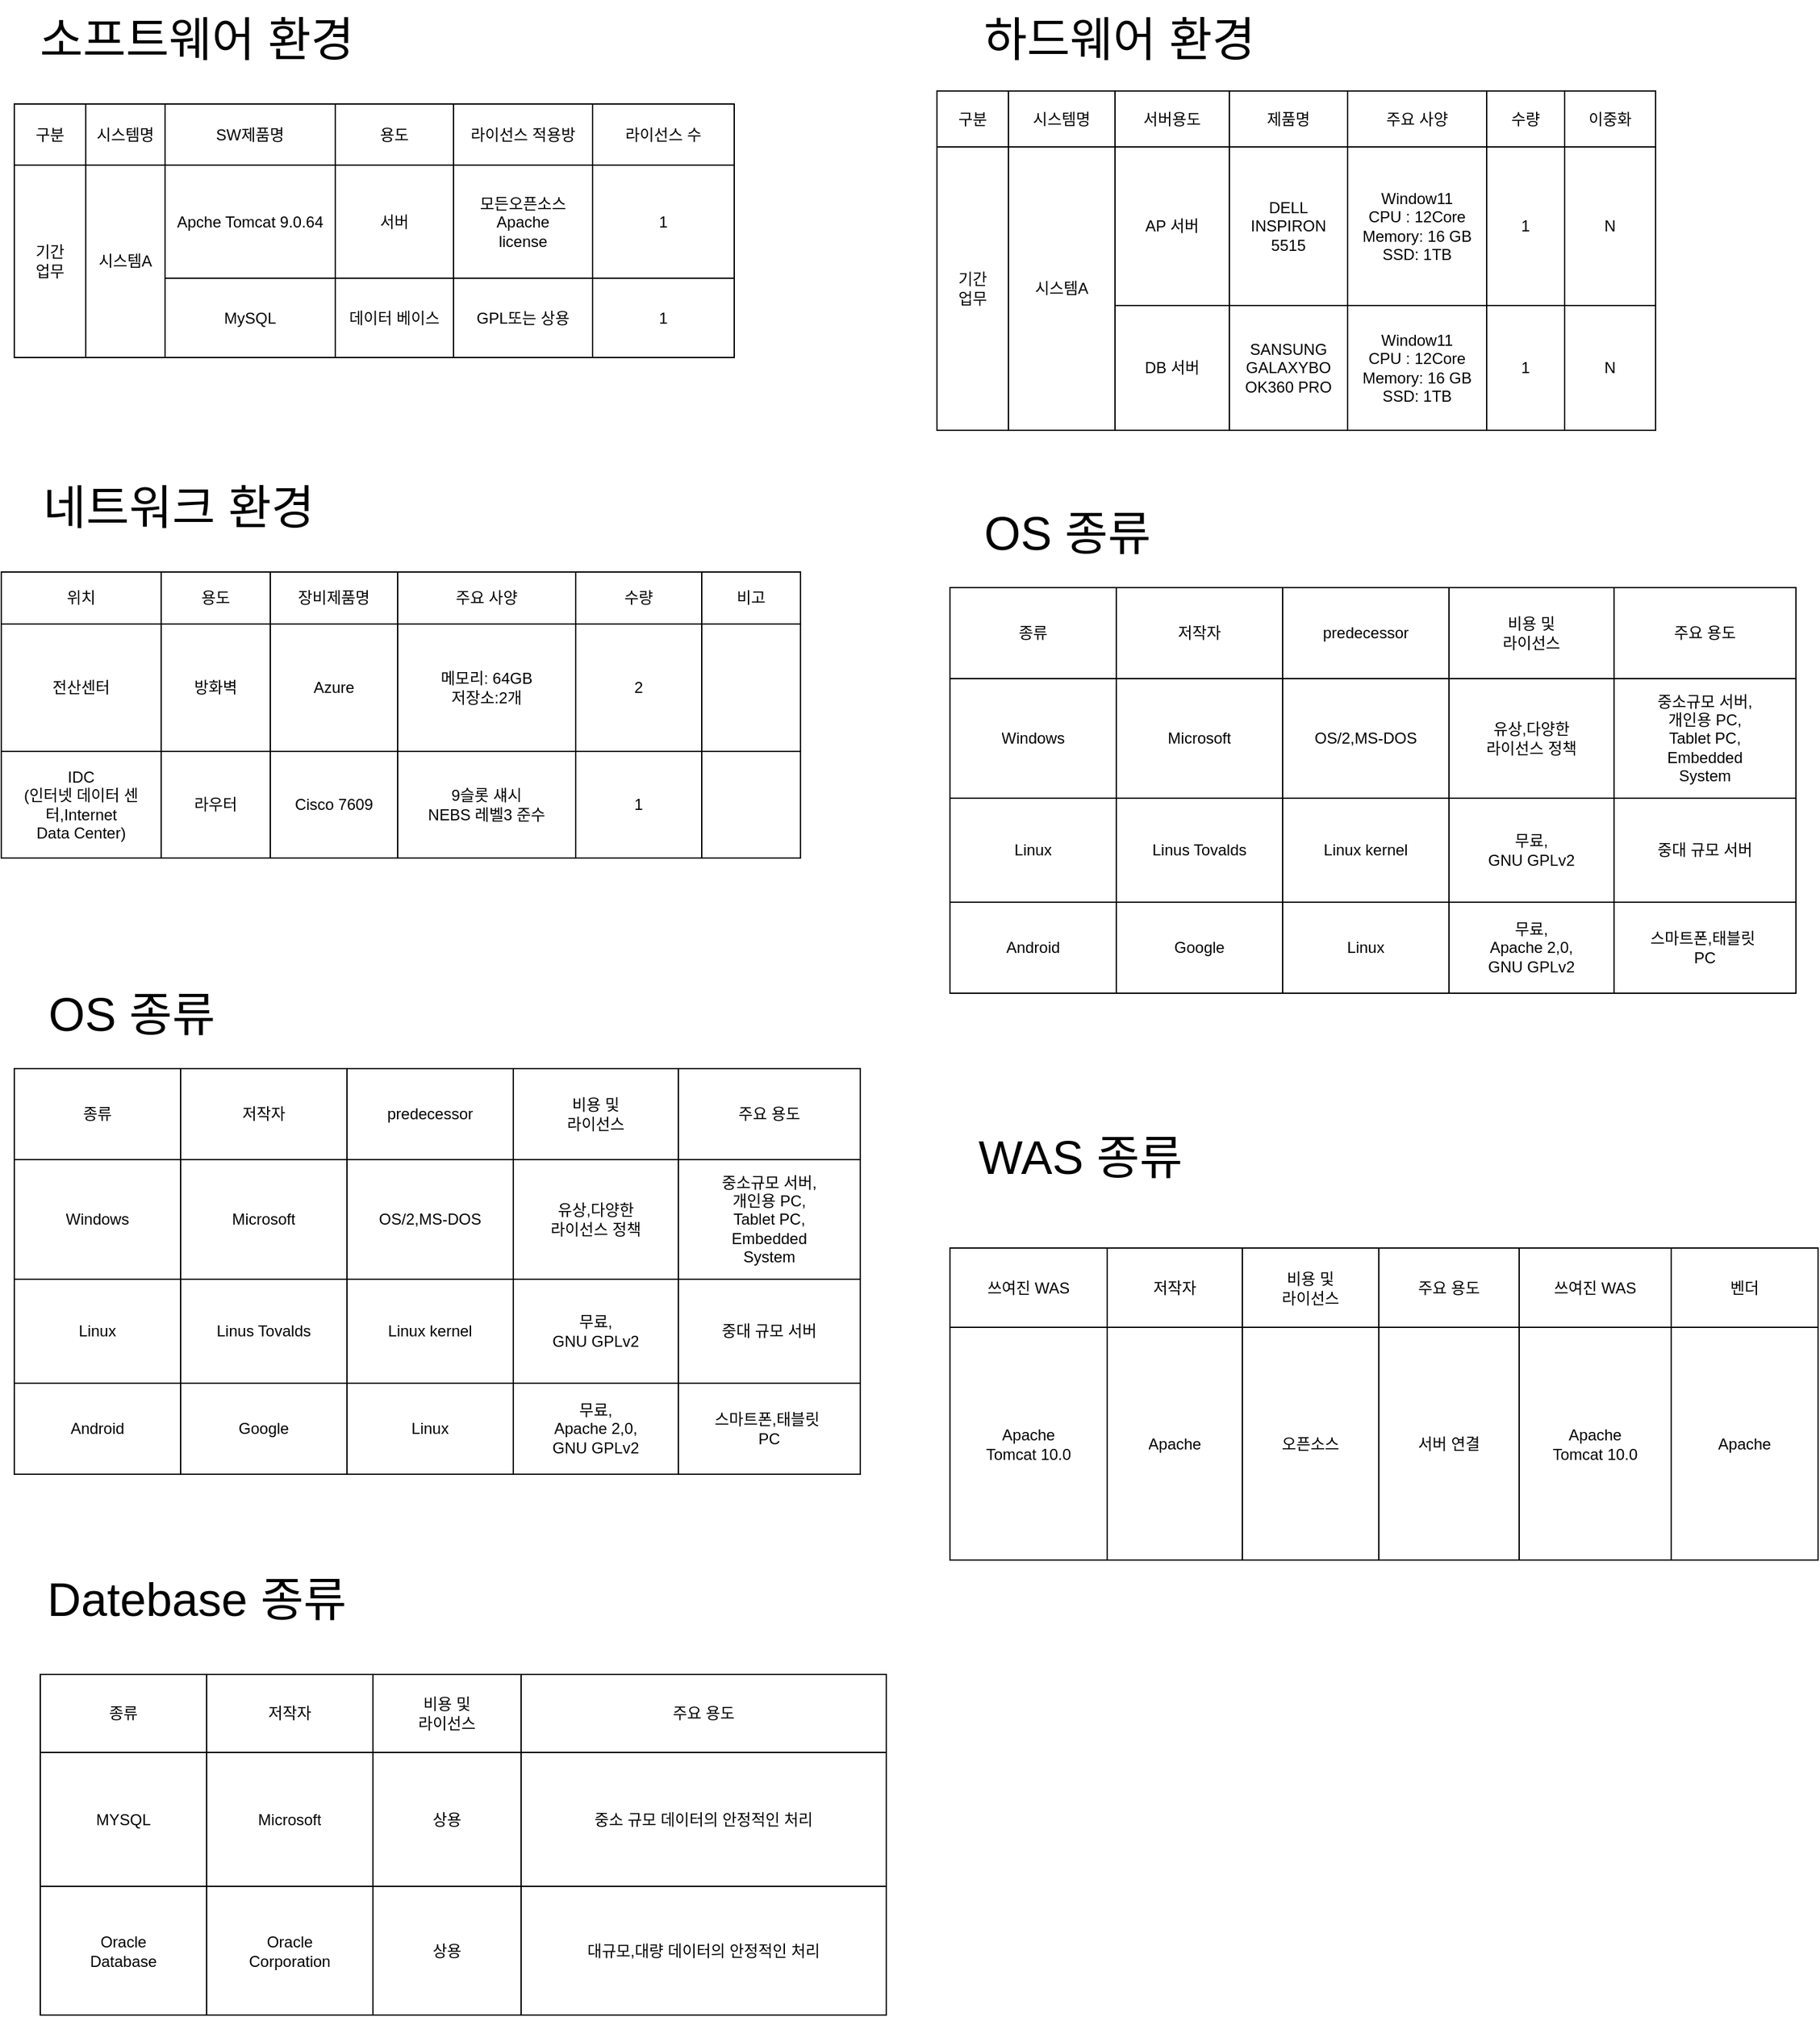 <mxfile version="21.6.1" type="device" pages="9">
  <diagram id="0kWmcEU2Pk5A74nEbESW" name="01 현행 시스템 파악">
    <mxGraphModel dx="1194" dy="593" grid="1" gridSize="10" guides="1" tooltips="1" connect="1" arrows="1" fold="1" page="1" pageScale="1" pageWidth="1654" pageHeight="2336" math="0" shadow="0">
      <root>
        <mxCell id="0" />
        <mxCell id="1" parent="0" />
        <mxCell id="T2dM41X-erqvJDWdsksC-21" value="" style="shape=table;startSize=0;container=1;collapsible=0;childLayout=tableLayout;" parent="1" vertex="1">
          <mxGeometry x="70" y="110" width="554" height="195" as="geometry" />
        </mxCell>
        <mxCell id="T2dM41X-erqvJDWdsksC-22" value="" style="shape=tableRow;horizontal=0;startSize=0;swimlaneHead=0;swimlaneBody=0;strokeColor=inherit;top=0;left=0;bottom=0;right=0;collapsible=0;dropTarget=0;fillColor=none;points=[[0,0.5],[1,0.5]];portConstraint=eastwest;" parent="T2dM41X-erqvJDWdsksC-21" vertex="1">
          <mxGeometry width="554" height="47" as="geometry" />
        </mxCell>
        <mxCell id="T2dM41X-erqvJDWdsksC-23" value="구분" style="shape=partialRectangle;html=1;whiteSpace=wrap;connectable=0;strokeColor=inherit;overflow=hidden;fillColor=none;top=0;left=0;bottom=0;right=0;pointerEvents=1;" parent="T2dM41X-erqvJDWdsksC-22" vertex="1">
          <mxGeometry width="55" height="47" as="geometry">
            <mxRectangle width="55" height="47" as="alternateBounds" />
          </mxGeometry>
        </mxCell>
        <mxCell id="T2dM41X-erqvJDWdsksC-24" value="시스템명" style="shape=partialRectangle;html=1;whiteSpace=wrap;connectable=0;strokeColor=inherit;overflow=hidden;fillColor=none;top=0;left=0;bottom=0;right=0;pointerEvents=1;" parent="T2dM41X-erqvJDWdsksC-22" vertex="1">
          <mxGeometry x="55" width="61" height="47" as="geometry">
            <mxRectangle width="61" height="47" as="alternateBounds" />
          </mxGeometry>
        </mxCell>
        <mxCell id="T2dM41X-erqvJDWdsksC-25" value="SW제품명" style="shape=partialRectangle;html=1;whiteSpace=wrap;connectable=0;strokeColor=inherit;overflow=hidden;fillColor=none;top=0;left=0;bottom=0;right=0;pointerEvents=1;" parent="T2dM41X-erqvJDWdsksC-22" vertex="1">
          <mxGeometry x="116" width="131" height="47" as="geometry">
            <mxRectangle width="131" height="47" as="alternateBounds" />
          </mxGeometry>
        </mxCell>
        <mxCell id="T2dM41X-erqvJDWdsksC-26" value="용도" style="shape=partialRectangle;html=1;whiteSpace=wrap;connectable=0;strokeColor=inherit;overflow=hidden;fillColor=none;top=0;left=0;bottom=0;right=0;pointerEvents=1;" parent="T2dM41X-erqvJDWdsksC-22" vertex="1">
          <mxGeometry x="247" width="91" height="47" as="geometry">
            <mxRectangle width="91" height="47" as="alternateBounds" />
          </mxGeometry>
        </mxCell>
        <mxCell id="T2dM41X-erqvJDWdsksC-27" value="라이선스 적용방" style="shape=partialRectangle;html=1;whiteSpace=wrap;connectable=0;strokeColor=inherit;overflow=hidden;fillColor=none;top=0;left=0;bottom=0;right=0;pointerEvents=1;" parent="T2dM41X-erqvJDWdsksC-22" vertex="1">
          <mxGeometry x="338" width="107" height="47" as="geometry">
            <mxRectangle width="107" height="47" as="alternateBounds" />
          </mxGeometry>
        </mxCell>
        <mxCell id="T2dM41X-erqvJDWdsksC-28" value="라이선스 수" style="shape=partialRectangle;html=1;whiteSpace=wrap;connectable=0;strokeColor=inherit;overflow=hidden;fillColor=none;top=0;left=0;bottom=0;right=0;pointerEvents=1;" parent="T2dM41X-erqvJDWdsksC-22" vertex="1">
          <mxGeometry x="445" width="109" height="47" as="geometry">
            <mxRectangle width="109" height="47" as="alternateBounds" />
          </mxGeometry>
        </mxCell>
        <mxCell id="T2dM41X-erqvJDWdsksC-29" value="" style="shape=tableRow;horizontal=0;startSize=0;swimlaneHead=0;swimlaneBody=0;strokeColor=inherit;top=0;left=0;bottom=0;right=0;collapsible=0;dropTarget=0;fillColor=none;points=[[0,0.5],[1,0.5]];portConstraint=eastwest;" parent="T2dM41X-erqvJDWdsksC-21" vertex="1">
          <mxGeometry y="47" width="554" height="87" as="geometry" />
        </mxCell>
        <mxCell id="T2dM41X-erqvJDWdsksC-30" value="기간&lt;br&gt;업무" style="shape=partialRectangle;html=1;whiteSpace=wrap;connectable=0;strokeColor=inherit;overflow=hidden;fillColor=none;top=0;left=0;bottom=0;right=0;pointerEvents=1;rowspan=2;colspan=1;" parent="T2dM41X-erqvJDWdsksC-29" vertex="1">
          <mxGeometry width="55" height="148" as="geometry">
            <mxRectangle width="55" height="87" as="alternateBounds" />
          </mxGeometry>
        </mxCell>
        <mxCell id="T2dM41X-erqvJDWdsksC-31" value="시스템A" style="shape=partialRectangle;html=1;whiteSpace=wrap;connectable=0;strokeColor=inherit;overflow=hidden;fillColor=none;top=0;left=0;bottom=0;right=0;pointerEvents=1;rowspan=2;colspan=1;" parent="T2dM41X-erqvJDWdsksC-29" vertex="1">
          <mxGeometry x="55" width="61" height="148" as="geometry">
            <mxRectangle width="61" height="87" as="alternateBounds" />
          </mxGeometry>
        </mxCell>
        <mxCell id="T2dM41X-erqvJDWdsksC-32" value="Apche Tomcat 9.0.64" style="shape=partialRectangle;html=1;whiteSpace=wrap;connectable=0;strokeColor=inherit;overflow=hidden;fillColor=none;top=0;left=0;bottom=0;right=0;pointerEvents=1;" parent="T2dM41X-erqvJDWdsksC-29" vertex="1">
          <mxGeometry x="116" width="131" height="87" as="geometry">
            <mxRectangle width="131" height="87" as="alternateBounds" />
          </mxGeometry>
        </mxCell>
        <mxCell id="T2dM41X-erqvJDWdsksC-33" value="서버" style="shape=partialRectangle;html=1;whiteSpace=wrap;connectable=0;strokeColor=inherit;overflow=hidden;fillColor=none;top=0;left=0;bottom=0;right=0;pointerEvents=1;" parent="T2dM41X-erqvJDWdsksC-29" vertex="1">
          <mxGeometry x="247" width="91" height="87" as="geometry">
            <mxRectangle width="91" height="87" as="alternateBounds" />
          </mxGeometry>
        </mxCell>
        <mxCell id="T2dM41X-erqvJDWdsksC-34" value="모든오픈소스&lt;br&gt;Apache&lt;br&gt;license" style="shape=partialRectangle;html=1;whiteSpace=wrap;connectable=0;strokeColor=inherit;overflow=hidden;fillColor=none;top=0;left=0;bottom=0;right=0;pointerEvents=1;" parent="T2dM41X-erqvJDWdsksC-29" vertex="1">
          <mxGeometry x="338" width="107" height="87" as="geometry">
            <mxRectangle width="107" height="87" as="alternateBounds" />
          </mxGeometry>
        </mxCell>
        <mxCell id="T2dM41X-erqvJDWdsksC-35" value="1" style="shape=partialRectangle;html=1;whiteSpace=wrap;connectable=0;strokeColor=inherit;overflow=hidden;fillColor=none;top=0;left=0;bottom=0;right=0;pointerEvents=1;" parent="T2dM41X-erqvJDWdsksC-29" vertex="1">
          <mxGeometry x="445" width="109" height="87" as="geometry">
            <mxRectangle width="109" height="87" as="alternateBounds" />
          </mxGeometry>
        </mxCell>
        <mxCell id="T2dM41X-erqvJDWdsksC-36" value="" style="shape=tableRow;horizontal=0;startSize=0;swimlaneHead=0;swimlaneBody=0;strokeColor=inherit;top=0;left=0;bottom=0;right=0;collapsible=0;dropTarget=0;fillColor=none;points=[[0,0.5],[1,0.5]];portConstraint=eastwest;" parent="T2dM41X-erqvJDWdsksC-21" vertex="1">
          <mxGeometry y="134" width="554" height="61" as="geometry" />
        </mxCell>
        <mxCell id="T2dM41X-erqvJDWdsksC-37" value="" style="shape=partialRectangle;html=1;whiteSpace=wrap;connectable=0;strokeColor=inherit;overflow=hidden;fillColor=none;top=0;left=0;bottom=0;right=0;pointerEvents=1;" parent="T2dM41X-erqvJDWdsksC-36" vertex="1" visible="0">
          <mxGeometry width="55" height="61" as="geometry">
            <mxRectangle width="55" height="61" as="alternateBounds" />
          </mxGeometry>
        </mxCell>
        <mxCell id="T2dM41X-erqvJDWdsksC-38" value="" style="shape=partialRectangle;html=1;whiteSpace=wrap;connectable=0;strokeColor=inherit;overflow=hidden;fillColor=none;top=0;left=0;bottom=0;right=0;pointerEvents=1;" parent="T2dM41X-erqvJDWdsksC-36" vertex="1" visible="0">
          <mxGeometry x="55" width="61" height="61" as="geometry">
            <mxRectangle width="61" height="61" as="alternateBounds" />
          </mxGeometry>
        </mxCell>
        <mxCell id="T2dM41X-erqvJDWdsksC-39" value="MySQL" style="shape=partialRectangle;html=1;whiteSpace=wrap;connectable=0;strokeColor=inherit;overflow=hidden;fillColor=none;top=0;left=0;bottom=0;right=0;pointerEvents=1;" parent="T2dM41X-erqvJDWdsksC-36" vertex="1">
          <mxGeometry x="116" width="131" height="61" as="geometry">
            <mxRectangle width="131" height="61" as="alternateBounds" />
          </mxGeometry>
        </mxCell>
        <mxCell id="T2dM41X-erqvJDWdsksC-40" value="데이터 베이스" style="shape=partialRectangle;html=1;whiteSpace=wrap;connectable=0;strokeColor=inherit;overflow=hidden;fillColor=none;top=0;left=0;bottom=0;right=0;pointerEvents=1;" parent="T2dM41X-erqvJDWdsksC-36" vertex="1">
          <mxGeometry x="247" width="91" height="61" as="geometry">
            <mxRectangle width="91" height="61" as="alternateBounds" />
          </mxGeometry>
        </mxCell>
        <mxCell id="T2dM41X-erqvJDWdsksC-41" value="GPL또는 상용" style="shape=partialRectangle;html=1;whiteSpace=wrap;connectable=0;strokeColor=inherit;overflow=hidden;fillColor=none;top=0;left=0;bottom=0;right=0;pointerEvents=1;" parent="T2dM41X-erqvJDWdsksC-36" vertex="1">
          <mxGeometry x="338" width="107" height="61" as="geometry">
            <mxRectangle width="107" height="61" as="alternateBounds" />
          </mxGeometry>
        </mxCell>
        <mxCell id="T2dM41X-erqvJDWdsksC-42" value="1" style="shape=partialRectangle;html=1;whiteSpace=wrap;connectable=0;strokeColor=inherit;overflow=hidden;fillColor=none;top=0;left=0;bottom=0;right=0;pointerEvents=1;" parent="T2dM41X-erqvJDWdsksC-36" vertex="1">
          <mxGeometry x="445" width="109" height="61" as="geometry">
            <mxRectangle width="109" height="61" as="alternateBounds" />
          </mxGeometry>
        </mxCell>
        <mxCell id="T2dM41X-erqvJDWdsksC-43" value="" style="shape=table;startSize=0;container=1;collapsible=0;childLayout=tableLayout;" parent="1" vertex="1">
          <mxGeometry x="780" y="100" width="553" height="261" as="geometry" />
        </mxCell>
        <mxCell id="T2dM41X-erqvJDWdsksC-44" value="" style="shape=tableRow;horizontal=0;startSize=0;swimlaneHead=0;swimlaneBody=0;strokeColor=inherit;top=0;left=0;bottom=0;right=0;collapsible=0;dropTarget=0;fillColor=none;points=[[0,0.5],[1,0.5]];portConstraint=eastwest;" parent="T2dM41X-erqvJDWdsksC-43" vertex="1">
          <mxGeometry width="553" height="43" as="geometry" />
        </mxCell>
        <mxCell id="T2dM41X-erqvJDWdsksC-45" value="구분" style="shape=partialRectangle;html=1;whiteSpace=wrap;connectable=0;strokeColor=inherit;overflow=hidden;fillColor=none;top=0;left=0;bottom=0;right=0;pointerEvents=1;" parent="T2dM41X-erqvJDWdsksC-44" vertex="1">
          <mxGeometry width="55" height="43" as="geometry">
            <mxRectangle width="55" height="43" as="alternateBounds" />
          </mxGeometry>
        </mxCell>
        <mxCell id="T2dM41X-erqvJDWdsksC-46" value="시스템명" style="shape=partialRectangle;html=1;whiteSpace=wrap;connectable=0;strokeColor=inherit;overflow=hidden;fillColor=none;top=0;left=0;bottom=0;right=0;pointerEvents=1;" parent="T2dM41X-erqvJDWdsksC-44" vertex="1">
          <mxGeometry x="55" width="82" height="43" as="geometry">
            <mxRectangle width="82" height="43" as="alternateBounds" />
          </mxGeometry>
        </mxCell>
        <mxCell id="T2dM41X-erqvJDWdsksC-47" value="서버용도" style="shape=partialRectangle;html=1;whiteSpace=wrap;connectable=0;strokeColor=inherit;overflow=hidden;fillColor=none;top=0;left=0;bottom=0;right=0;pointerEvents=1;" parent="T2dM41X-erqvJDWdsksC-44" vertex="1">
          <mxGeometry x="137" width="88" height="43" as="geometry">
            <mxRectangle width="88" height="43" as="alternateBounds" />
          </mxGeometry>
        </mxCell>
        <mxCell id="T2dM41X-erqvJDWdsksC-48" value="제품명" style="shape=partialRectangle;html=1;whiteSpace=wrap;connectable=0;strokeColor=inherit;overflow=hidden;fillColor=none;top=0;left=0;bottom=0;right=0;pointerEvents=1;" parent="T2dM41X-erqvJDWdsksC-44" vertex="1">
          <mxGeometry x="225" width="91" height="43" as="geometry">
            <mxRectangle width="91" height="43" as="alternateBounds" />
          </mxGeometry>
        </mxCell>
        <mxCell id="T2dM41X-erqvJDWdsksC-49" value="주요 사양" style="shape=partialRectangle;html=1;whiteSpace=wrap;connectable=0;strokeColor=inherit;overflow=hidden;fillColor=none;top=0;left=0;bottom=0;right=0;pointerEvents=1;" parent="T2dM41X-erqvJDWdsksC-44" vertex="1">
          <mxGeometry x="316" width="107" height="43" as="geometry">
            <mxRectangle width="107" height="43" as="alternateBounds" />
          </mxGeometry>
        </mxCell>
        <mxCell id="T2dM41X-erqvJDWdsksC-50" value="수량" style="shape=partialRectangle;html=1;whiteSpace=wrap;connectable=0;strokeColor=inherit;overflow=hidden;fillColor=none;top=0;left=0;bottom=0;right=0;pointerEvents=1;" parent="T2dM41X-erqvJDWdsksC-44" vertex="1">
          <mxGeometry x="423" width="60" height="43" as="geometry">
            <mxRectangle width="60" height="43" as="alternateBounds" />
          </mxGeometry>
        </mxCell>
        <mxCell id="T2dM41X-erqvJDWdsksC-51" value="이중화" style="shape=partialRectangle;html=1;whiteSpace=wrap;connectable=0;strokeColor=inherit;overflow=hidden;fillColor=none;top=0;left=0;bottom=0;right=0;pointerEvents=1;" parent="T2dM41X-erqvJDWdsksC-44" vertex="1">
          <mxGeometry x="483" width="70" height="43" as="geometry">
            <mxRectangle width="70" height="43" as="alternateBounds" />
          </mxGeometry>
        </mxCell>
        <mxCell id="T2dM41X-erqvJDWdsksC-52" value="" style="shape=tableRow;horizontal=0;startSize=0;swimlaneHead=0;swimlaneBody=0;strokeColor=inherit;top=0;left=0;bottom=0;right=0;collapsible=0;dropTarget=0;fillColor=none;points=[[0,0.5],[1,0.5]];portConstraint=eastwest;" parent="T2dM41X-erqvJDWdsksC-43" vertex="1">
          <mxGeometry y="43" width="553" height="122" as="geometry" />
        </mxCell>
        <mxCell id="T2dM41X-erqvJDWdsksC-53" value="기간&lt;br&gt;업무" style="shape=partialRectangle;html=1;whiteSpace=wrap;connectable=0;strokeColor=inherit;overflow=hidden;fillColor=none;top=0;left=0;bottom=0;right=0;pointerEvents=1;rowspan=2;colspan=1;" parent="T2dM41X-erqvJDWdsksC-52" vertex="1">
          <mxGeometry width="55" height="218" as="geometry">
            <mxRectangle width="55" height="122" as="alternateBounds" />
          </mxGeometry>
        </mxCell>
        <mxCell id="T2dM41X-erqvJDWdsksC-54" value="시스템A" style="shape=partialRectangle;html=1;whiteSpace=wrap;connectable=0;strokeColor=inherit;overflow=hidden;fillColor=none;top=0;left=0;bottom=0;right=0;pointerEvents=1;rowspan=2;colspan=1;" parent="T2dM41X-erqvJDWdsksC-52" vertex="1">
          <mxGeometry x="55" width="82" height="218" as="geometry">
            <mxRectangle width="82" height="122" as="alternateBounds" />
          </mxGeometry>
        </mxCell>
        <mxCell id="T2dM41X-erqvJDWdsksC-55" value="AP 서버" style="shape=partialRectangle;html=1;whiteSpace=wrap;connectable=0;strokeColor=inherit;overflow=hidden;fillColor=none;top=0;left=0;bottom=0;right=0;pointerEvents=1;" parent="T2dM41X-erqvJDWdsksC-52" vertex="1">
          <mxGeometry x="137" width="88" height="122" as="geometry">
            <mxRectangle width="88" height="122" as="alternateBounds" />
          </mxGeometry>
        </mxCell>
        <mxCell id="T2dM41X-erqvJDWdsksC-56" value="DELL&lt;br&gt;INSPIRON&lt;br&gt;5515" style="shape=partialRectangle;html=1;whiteSpace=wrap;connectable=0;strokeColor=inherit;overflow=hidden;fillColor=none;top=0;left=0;bottom=0;right=0;pointerEvents=1;" parent="T2dM41X-erqvJDWdsksC-52" vertex="1">
          <mxGeometry x="225" width="91" height="122" as="geometry">
            <mxRectangle width="91" height="122" as="alternateBounds" />
          </mxGeometry>
        </mxCell>
        <mxCell id="T2dM41X-erqvJDWdsksC-57" value="Window11&lt;br&gt;CPU : 12Core&lt;br&gt;Memory: 16 GB&lt;br&gt;SSD: 1TB" style="shape=partialRectangle;html=1;whiteSpace=wrap;connectable=0;strokeColor=inherit;overflow=hidden;fillColor=none;top=0;left=0;bottom=0;right=0;pointerEvents=1;" parent="T2dM41X-erqvJDWdsksC-52" vertex="1">
          <mxGeometry x="316" width="107" height="122" as="geometry">
            <mxRectangle width="107" height="122" as="alternateBounds" />
          </mxGeometry>
        </mxCell>
        <mxCell id="T2dM41X-erqvJDWdsksC-58" value="1" style="shape=partialRectangle;html=1;whiteSpace=wrap;connectable=0;strokeColor=inherit;overflow=hidden;fillColor=none;top=0;left=0;bottom=0;right=0;pointerEvents=1;" parent="T2dM41X-erqvJDWdsksC-52" vertex="1">
          <mxGeometry x="423" width="60" height="122" as="geometry">
            <mxRectangle width="60" height="122" as="alternateBounds" />
          </mxGeometry>
        </mxCell>
        <mxCell id="T2dM41X-erqvJDWdsksC-59" value="N" style="shape=partialRectangle;html=1;whiteSpace=wrap;connectable=0;strokeColor=inherit;overflow=hidden;fillColor=none;top=0;left=0;bottom=0;right=0;pointerEvents=1;" parent="T2dM41X-erqvJDWdsksC-52" vertex="1">
          <mxGeometry x="483" width="70" height="122" as="geometry">
            <mxRectangle width="70" height="122" as="alternateBounds" />
          </mxGeometry>
        </mxCell>
        <mxCell id="T2dM41X-erqvJDWdsksC-60" value="" style="shape=tableRow;horizontal=0;startSize=0;swimlaneHead=0;swimlaneBody=0;strokeColor=inherit;top=0;left=0;bottom=0;right=0;collapsible=0;dropTarget=0;fillColor=none;points=[[0,0.5],[1,0.5]];portConstraint=eastwest;" parent="T2dM41X-erqvJDWdsksC-43" vertex="1">
          <mxGeometry y="165" width="553" height="96" as="geometry" />
        </mxCell>
        <mxCell id="T2dM41X-erqvJDWdsksC-61" value="" style="shape=partialRectangle;html=1;whiteSpace=wrap;connectable=0;strokeColor=inherit;overflow=hidden;fillColor=none;top=0;left=0;bottom=0;right=0;pointerEvents=1;" parent="T2dM41X-erqvJDWdsksC-60" vertex="1" visible="0">
          <mxGeometry width="55" height="96" as="geometry">
            <mxRectangle width="55" height="96" as="alternateBounds" />
          </mxGeometry>
        </mxCell>
        <mxCell id="T2dM41X-erqvJDWdsksC-62" value="" style="shape=partialRectangle;html=1;whiteSpace=wrap;connectable=0;strokeColor=inherit;overflow=hidden;fillColor=none;top=0;left=0;bottom=0;right=0;pointerEvents=1;" parent="T2dM41X-erqvJDWdsksC-60" vertex="1" visible="0">
          <mxGeometry x="55" width="82" height="96" as="geometry">
            <mxRectangle width="82" height="96" as="alternateBounds" />
          </mxGeometry>
        </mxCell>
        <mxCell id="T2dM41X-erqvJDWdsksC-63" value="DB 서버" style="shape=partialRectangle;html=1;whiteSpace=wrap;connectable=0;strokeColor=inherit;overflow=hidden;fillColor=none;top=0;left=0;bottom=0;right=0;pointerEvents=1;" parent="T2dM41X-erqvJDWdsksC-60" vertex="1">
          <mxGeometry x="137" width="88" height="96" as="geometry">
            <mxRectangle width="88" height="96" as="alternateBounds" />
          </mxGeometry>
        </mxCell>
        <mxCell id="T2dM41X-erqvJDWdsksC-64" value="SANSUNG&lt;br&gt;GALAXYBO&lt;br&gt;OK360 PRO" style="shape=partialRectangle;html=1;whiteSpace=wrap;connectable=0;strokeColor=inherit;overflow=hidden;fillColor=none;top=0;left=0;bottom=0;right=0;pointerEvents=1;" parent="T2dM41X-erqvJDWdsksC-60" vertex="1">
          <mxGeometry x="225" width="91" height="96" as="geometry">
            <mxRectangle width="91" height="96" as="alternateBounds" />
          </mxGeometry>
        </mxCell>
        <mxCell id="T2dM41X-erqvJDWdsksC-65" value="Window11&lt;br style=&quot;border-color: var(--border-color);&quot;&gt;CPU : 12Core&lt;br style=&quot;border-color: var(--border-color);&quot;&gt;Memory: 16 GB&lt;br style=&quot;border-color: var(--border-color);&quot;&gt;SSD: 1TB" style="shape=partialRectangle;html=1;whiteSpace=wrap;connectable=0;strokeColor=inherit;overflow=hidden;fillColor=none;top=0;left=0;bottom=0;right=0;pointerEvents=1;" parent="T2dM41X-erqvJDWdsksC-60" vertex="1">
          <mxGeometry x="316" width="107" height="96" as="geometry">
            <mxRectangle width="107" height="96" as="alternateBounds" />
          </mxGeometry>
        </mxCell>
        <mxCell id="T2dM41X-erqvJDWdsksC-66" value="1" style="shape=partialRectangle;html=1;whiteSpace=wrap;connectable=0;strokeColor=inherit;overflow=hidden;fillColor=none;top=0;left=0;bottom=0;right=0;pointerEvents=1;" parent="T2dM41X-erqvJDWdsksC-60" vertex="1">
          <mxGeometry x="423" width="60" height="96" as="geometry">
            <mxRectangle width="60" height="96" as="alternateBounds" />
          </mxGeometry>
        </mxCell>
        <mxCell id="T2dM41X-erqvJDWdsksC-67" value="N" style="shape=partialRectangle;html=1;whiteSpace=wrap;connectable=0;strokeColor=inherit;overflow=hidden;fillColor=none;top=0;left=0;bottom=0;right=0;pointerEvents=1;" parent="T2dM41X-erqvJDWdsksC-60" vertex="1">
          <mxGeometry x="483" width="70" height="96" as="geometry">
            <mxRectangle width="70" height="96" as="alternateBounds" />
          </mxGeometry>
        </mxCell>
        <mxCell id="T2dM41X-erqvJDWdsksC-68" value="&lt;font style=&quot;font-size: 36px;&quot;&gt;소프트웨어 환경&lt;/font&gt;" style="text;html=1;align=center;verticalAlign=middle;resizable=0;points=[];autosize=1;strokeColor=none;fillColor=none;strokeWidth=4;" parent="1" vertex="1">
          <mxGeometry x="65" y="30" width="290" height="60" as="geometry" />
        </mxCell>
        <mxCell id="T2dM41X-erqvJDWdsksC-69" value="&lt;span style=&quot;font-size: 36px;&quot;&gt;네트워크 환경&lt;/span&gt;" style="text;html=1;align=center;verticalAlign=middle;resizable=0;points=[];autosize=1;strokeColor=none;fillColor=none;strokeWidth=4;" parent="1" vertex="1">
          <mxGeometry x="71" y="390" width="250" height="60" as="geometry" />
        </mxCell>
        <mxCell id="T2dM41X-erqvJDWdsksC-70" value="" style="shape=table;startSize=0;container=1;collapsible=0;childLayout=tableLayout;" parent="1" vertex="1">
          <mxGeometry x="60" y="470" width="615" height="220" as="geometry" />
        </mxCell>
        <mxCell id="T2dM41X-erqvJDWdsksC-71" value="" style="shape=tableRow;horizontal=0;startSize=0;swimlaneHead=0;swimlaneBody=0;strokeColor=inherit;top=0;left=0;bottom=0;right=0;collapsible=0;dropTarget=0;fillColor=none;points=[[0,0.5],[1,0.5]];portConstraint=eastwest;" parent="T2dM41X-erqvJDWdsksC-70" vertex="1">
          <mxGeometry width="615" height="40" as="geometry" />
        </mxCell>
        <mxCell id="T2dM41X-erqvJDWdsksC-72" value="위치" style="shape=partialRectangle;html=1;whiteSpace=wrap;connectable=0;strokeColor=inherit;overflow=hidden;fillColor=none;top=0;left=0;bottom=0;right=0;pointerEvents=1;" parent="T2dM41X-erqvJDWdsksC-71" vertex="1">
          <mxGeometry width="123" height="40" as="geometry">
            <mxRectangle width="123" height="40" as="alternateBounds" />
          </mxGeometry>
        </mxCell>
        <mxCell id="T2dM41X-erqvJDWdsksC-73" value="용도" style="shape=partialRectangle;html=1;whiteSpace=wrap;connectable=0;strokeColor=inherit;overflow=hidden;fillColor=none;top=0;left=0;bottom=0;right=0;pointerEvents=1;" parent="T2dM41X-erqvJDWdsksC-71" vertex="1">
          <mxGeometry x="123" width="84" height="40" as="geometry">
            <mxRectangle width="84" height="40" as="alternateBounds" />
          </mxGeometry>
        </mxCell>
        <mxCell id="T2dM41X-erqvJDWdsksC-74" value="장비제품명" style="shape=partialRectangle;html=1;whiteSpace=wrap;connectable=0;strokeColor=inherit;overflow=hidden;fillColor=none;top=0;left=0;bottom=0;right=0;pointerEvents=1;" parent="T2dM41X-erqvJDWdsksC-71" vertex="1">
          <mxGeometry x="207" width="98" height="40" as="geometry">
            <mxRectangle width="98" height="40" as="alternateBounds" />
          </mxGeometry>
        </mxCell>
        <mxCell id="T2dM41X-erqvJDWdsksC-75" value="주요 사양" style="shape=partialRectangle;html=1;whiteSpace=wrap;connectable=0;strokeColor=inherit;overflow=hidden;fillColor=none;top=0;left=0;bottom=0;right=0;pointerEvents=1;" parent="T2dM41X-erqvJDWdsksC-71" vertex="1">
          <mxGeometry x="305" width="137" height="40" as="geometry">
            <mxRectangle width="137" height="40" as="alternateBounds" />
          </mxGeometry>
        </mxCell>
        <mxCell id="T2dM41X-erqvJDWdsksC-76" value="수량" style="shape=partialRectangle;html=1;whiteSpace=wrap;connectable=0;strokeColor=inherit;overflow=hidden;fillColor=none;top=0;left=0;bottom=0;right=0;pointerEvents=1;" parent="T2dM41X-erqvJDWdsksC-71" vertex="1">
          <mxGeometry x="442" width="97" height="40" as="geometry">
            <mxRectangle width="97" height="40" as="alternateBounds" />
          </mxGeometry>
        </mxCell>
        <mxCell id="T2dM41X-erqvJDWdsksC-77" value="비고" style="shape=partialRectangle;html=1;whiteSpace=wrap;connectable=0;strokeColor=inherit;overflow=hidden;fillColor=none;top=0;left=0;bottom=0;right=0;pointerEvents=1;" parent="T2dM41X-erqvJDWdsksC-71" vertex="1">
          <mxGeometry x="539" width="76" height="40" as="geometry">
            <mxRectangle width="76" height="40" as="alternateBounds" />
          </mxGeometry>
        </mxCell>
        <mxCell id="T2dM41X-erqvJDWdsksC-78" value="" style="shape=tableRow;horizontal=0;startSize=0;swimlaneHead=0;swimlaneBody=0;strokeColor=inherit;top=0;left=0;bottom=0;right=0;collapsible=0;dropTarget=0;fillColor=none;points=[[0,0.5],[1,0.5]];portConstraint=eastwest;" parent="T2dM41X-erqvJDWdsksC-70" vertex="1">
          <mxGeometry y="40" width="615" height="98" as="geometry" />
        </mxCell>
        <mxCell id="T2dM41X-erqvJDWdsksC-79" value="전산센터" style="shape=partialRectangle;html=1;whiteSpace=wrap;connectable=0;strokeColor=inherit;overflow=hidden;fillColor=none;top=0;left=0;bottom=0;right=0;pointerEvents=1;" parent="T2dM41X-erqvJDWdsksC-78" vertex="1">
          <mxGeometry width="123" height="98" as="geometry">
            <mxRectangle width="123" height="98" as="alternateBounds" />
          </mxGeometry>
        </mxCell>
        <mxCell id="T2dM41X-erqvJDWdsksC-80" value="방화벽" style="shape=partialRectangle;html=1;whiteSpace=wrap;connectable=0;strokeColor=inherit;overflow=hidden;fillColor=none;top=0;left=0;bottom=0;right=0;pointerEvents=1;" parent="T2dM41X-erqvJDWdsksC-78" vertex="1">
          <mxGeometry x="123" width="84" height="98" as="geometry">
            <mxRectangle width="84" height="98" as="alternateBounds" />
          </mxGeometry>
        </mxCell>
        <mxCell id="T2dM41X-erqvJDWdsksC-81" value="Azure" style="shape=partialRectangle;html=1;whiteSpace=wrap;connectable=0;strokeColor=inherit;overflow=hidden;fillColor=none;top=0;left=0;bottom=0;right=0;pointerEvents=1;" parent="T2dM41X-erqvJDWdsksC-78" vertex="1">
          <mxGeometry x="207" width="98" height="98" as="geometry">
            <mxRectangle width="98" height="98" as="alternateBounds" />
          </mxGeometry>
        </mxCell>
        <mxCell id="T2dM41X-erqvJDWdsksC-82" value="메모리: 64GB&lt;br&gt;저장소:2개" style="shape=partialRectangle;html=1;whiteSpace=wrap;connectable=0;strokeColor=inherit;overflow=hidden;fillColor=none;top=0;left=0;bottom=0;right=0;pointerEvents=1;" parent="T2dM41X-erqvJDWdsksC-78" vertex="1">
          <mxGeometry x="305" width="137" height="98" as="geometry">
            <mxRectangle width="137" height="98" as="alternateBounds" />
          </mxGeometry>
        </mxCell>
        <mxCell id="T2dM41X-erqvJDWdsksC-83" value="2" style="shape=partialRectangle;html=1;whiteSpace=wrap;connectable=0;strokeColor=inherit;overflow=hidden;fillColor=none;top=0;left=0;bottom=0;right=0;pointerEvents=1;" parent="T2dM41X-erqvJDWdsksC-78" vertex="1">
          <mxGeometry x="442" width="97" height="98" as="geometry">
            <mxRectangle width="97" height="98" as="alternateBounds" />
          </mxGeometry>
        </mxCell>
        <mxCell id="T2dM41X-erqvJDWdsksC-84" value="" style="shape=partialRectangle;html=1;whiteSpace=wrap;connectable=0;strokeColor=inherit;overflow=hidden;fillColor=none;top=0;left=0;bottom=0;right=0;pointerEvents=1;" parent="T2dM41X-erqvJDWdsksC-78" vertex="1">
          <mxGeometry x="539" width="76" height="98" as="geometry">
            <mxRectangle width="76" height="98" as="alternateBounds" />
          </mxGeometry>
        </mxCell>
        <mxCell id="T2dM41X-erqvJDWdsksC-85" value="" style="shape=tableRow;horizontal=0;startSize=0;swimlaneHead=0;swimlaneBody=0;strokeColor=inherit;top=0;left=0;bottom=0;right=0;collapsible=0;dropTarget=0;fillColor=none;points=[[0,0.5],[1,0.5]];portConstraint=eastwest;" parent="T2dM41X-erqvJDWdsksC-70" vertex="1">
          <mxGeometry y="138" width="615" height="82" as="geometry" />
        </mxCell>
        <mxCell id="T2dM41X-erqvJDWdsksC-86" value="IDC&lt;br&gt;(인터넷 데이터 센터,Internet&lt;br&gt;Data Center)" style="shape=partialRectangle;html=1;whiteSpace=wrap;connectable=0;strokeColor=inherit;overflow=hidden;fillColor=none;top=0;left=0;bottom=0;right=0;pointerEvents=1;" parent="T2dM41X-erqvJDWdsksC-85" vertex="1">
          <mxGeometry width="123" height="82" as="geometry">
            <mxRectangle width="123" height="82" as="alternateBounds" />
          </mxGeometry>
        </mxCell>
        <mxCell id="T2dM41X-erqvJDWdsksC-87" value="라우터" style="shape=partialRectangle;html=1;whiteSpace=wrap;connectable=0;strokeColor=inherit;overflow=hidden;fillColor=none;top=0;left=0;bottom=0;right=0;pointerEvents=1;" parent="T2dM41X-erqvJDWdsksC-85" vertex="1">
          <mxGeometry x="123" width="84" height="82" as="geometry">
            <mxRectangle width="84" height="82" as="alternateBounds" />
          </mxGeometry>
        </mxCell>
        <mxCell id="T2dM41X-erqvJDWdsksC-88" value="Cisco 7609" style="shape=partialRectangle;html=1;whiteSpace=wrap;connectable=0;strokeColor=inherit;overflow=hidden;fillColor=none;top=0;left=0;bottom=0;right=0;pointerEvents=1;" parent="T2dM41X-erqvJDWdsksC-85" vertex="1">
          <mxGeometry x="207" width="98" height="82" as="geometry">
            <mxRectangle width="98" height="82" as="alternateBounds" />
          </mxGeometry>
        </mxCell>
        <mxCell id="T2dM41X-erqvJDWdsksC-89" value="9슬롯 섀시&lt;br&gt;NEBS 레벨3 준수" style="shape=partialRectangle;html=1;whiteSpace=wrap;connectable=0;strokeColor=inherit;overflow=hidden;fillColor=none;top=0;left=0;bottom=0;right=0;pointerEvents=1;" parent="T2dM41X-erqvJDWdsksC-85" vertex="1">
          <mxGeometry x="305" width="137" height="82" as="geometry">
            <mxRectangle width="137" height="82" as="alternateBounds" />
          </mxGeometry>
        </mxCell>
        <mxCell id="T2dM41X-erqvJDWdsksC-90" value="1" style="shape=partialRectangle;html=1;whiteSpace=wrap;connectable=0;strokeColor=inherit;overflow=hidden;fillColor=none;top=0;left=0;bottom=0;right=0;pointerEvents=1;" parent="T2dM41X-erqvJDWdsksC-85" vertex="1">
          <mxGeometry x="442" width="97" height="82" as="geometry">
            <mxRectangle width="97" height="82" as="alternateBounds" />
          </mxGeometry>
        </mxCell>
        <mxCell id="T2dM41X-erqvJDWdsksC-91" value="" style="shape=partialRectangle;html=1;whiteSpace=wrap;connectable=0;strokeColor=inherit;overflow=hidden;fillColor=none;top=0;left=0;bottom=0;right=0;pointerEvents=1;" parent="T2dM41X-erqvJDWdsksC-85" vertex="1">
          <mxGeometry x="539" width="76" height="82" as="geometry">
            <mxRectangle width="76" height="82" as="alternateBounds" />
          </mxGeometry>
        </mxCell>
        <mxCell id="T2dM41X-erqvJDWdsksC-92" value="" style="shape=table;startSize=0;container=1;collapsible=0;childLayout=tableLayout;" parent="1" vertex="1">
          <mxGeometry x="790" y="482" width="651" height="312.0" as="geometry" />
        </mxCell>
        <mxCell id="T2dM41X-erqvJDWdsksC-93" value="" style="shape=tableRow;horizontal=0;startSize=0;swimlaneHead=0;swimlaneBody=0;strokeColor=inherit;top=0;left=0;bottom=0;right=0;collapsible=0;dropTarget=0;fillColor=none;points=[[0,0.5],[1,0.5]];portConstraint=eastwest;" parent="T2dM41X-erqvJDWdsksC-92" vertex="1">
          <mxGeometry width="651" height="70" as="geometry" />
        </mxCell>
        <mxCell id="T2dM41X-erqvJDWdsksC-94" value="종류" style="shape=partialRectangle;html=1;whiteSpace=wrap;connectable=0;strokeColor=inherit;overflow=hidden;fillColor=none;top=0;left=0;bottom=0;right=0;pointerEvents=1;" parent="T2dM41X-erqvJDWdsksC-93" vertex="1">
          <mxGeometry width="128" height="70" as="geometry">
            <mxRectangle width="128" height="70" as="alternateBounds" />
          </mxGeometry>
        </mxCell>
        <mxCell id="T2dM41X-erqvJDWdsksC-95" value="저작자" style="shape=partialRectangle;html=1;whiteSpace=wrap;connectable=0;strokeColor=inherit;overflow=hidden;fillColor=none;top=0;left=0;bottom=0;right=0;pointerEvents=1;" parent="T2dM41X-erqvJDWdsksC-93" vertex="1">
          <mxGeometry x="128" width="128" height="70" as="geometry">
            <mxRectangle width="128" height="70" as="alternateBounds" />
          </mxGeometry>
        </mxCell>
        <mxCell id="T2dM41X-erqvJDWdsksC-96" value="predecessor" style="shape=partialRectangle;html=1;whiteSpace=wrap;connectable=0;strokeColor=inherit;overflow=hidden;fillColor=none;top=0;left=0;bottom=0;right=0;pointerEvents=1;" parent="T2dM41X-erqvJDWdsksC-93" vertex="1">
          <mxGeometry x="256" width="128" height="70" as="geometry">
            <mxRectangle width="128" height="70" as="alternateBounds" />
          </mxGeometry>
        </mxCell>
        <mxCell id="T2dM41X-erqvJDWdsksC-97" value="비용 및&lt;br&gt;라이선스" style="shape=partialRectangle;html=1;whiteSpace=wrap;connectable=0;strokeColor=inherit;overflow=hidden;fillColor=none;top=0;left=0;bottom=0;right=0;pointerEvents=1;" parent="T2dM41X-erqvJDWdsksC-93" vertex="1">
          <mxGeometry x="384" width="127" height="70" as="geometry">
            <mxRectangle width="127" height="70" as="alternateBounds" />
          </mxGeometry>
        </mxCell>
        <mxCell id="T2dM41X-erqvJDWdsksC-98" value="주요 용도" style="shape=partialRectangle;html=1;whiteSpace=wrap;connectable=0;strokeColor=inherit;overflow=hidden;fillColor=none;top=0;left=0;bottom=0;right=0;pointerEvents=1;" parent="T2dM41X-erqvJDWdsksC-93" vertex="1">
          <mxGeometry x="511" width="140" height="70" as="geometry">
            <mxRectangle width="140" height="70" as="alternateBounds" />
          </mxGeometry>
        </mxCell>
        <mxCell id="T2dM41X-erqvJDWdsksC-99" value="" style="shape=tableRow;horizontal=0;startSize=0;swimlaneHead=0;swimlaneBody=0;strokeColor=inherit;top=0;left=0;bottom=0;right=0;collapsible=0;dropTarget=0;fillColor=none;points=[[0,0.5],[1,0.5]];portConstraint=eastwest;" parent="T2dM41X-erqvJDWdsksC-92" vertex="1">
          <mxGeometry y="70" width="651" height="92" as="geometry" />
        </mxCell>
        <mxCell id="T2dM41X-erqvJDWdsksC-100" value="Windows" style="shape=partialRectangle;html=1;whiteSpace=wrap;connectable=0;strokeColor=inherit;overflow=hidden;fillColor=none;top=0;left=0;bottom=0;right=0;pointerEvents=1;" parent="T2dM41X-erqvJDWdsksC-99" vertex="1">
          <mxGeometry width="128" height="92" as="geometry">
            <mxRectangle width="128" height="92" as="alternateBounds" />
          </mxGeometry>
        </mxCell>
        <mxCell id="T2dM41X-erqvJDWdsksC-101" value="Microsoft" style="shape=partialRectangle;html=1;whiteSpace=wrap;connectable=0;strokeColor=inherit;overflow=hidden;fillColor=none;top=0;left=0;bottom=0;right=0;pointerEvents=1;" parent="T2dM41X-erqvJDWdsksC-99" vertex="1">
          <mxGeometry x="128" width="128" height="92" as="geometry">
            <mxRectangle width="128" height="92" as="alternateBounds" />
          </mxGeometry>
        </mxCell>
        <mxCell id="T2dM41X-erqvJDWdsksC-102" value="OS/2,MS-DOS" style="shape=partialRectangle;html=1;whiteSpace=wrap;connectable=0;strokeColor=inherit;overflow=hidden;fillColor=none;top=0;left=0;bottom=0;right=0;pointerEvents=1;" parent="T2dM41X-erqvJDWdsksC-99" vertex="1">
          <mxGeometry x="256" width="128" height="92" as="geometry">
            <mxRectangle width="128" height="92" as="alternateBounds" />
          </mxGeometry>
        </mxCell>
        <mxCell id="T2dM41X-erqvJDWdsksC-103" value="유상,다양한&lt;br&gt;라이선스 정책" style="shape=partialRectangle;html=1;whiteSpace=wrap;connectable=0;strokeColor=inherit;overflow=hidden;fillColor=none;top=0;left=0;bottom=0;right=0;pointerEvents=1;" parent="T2dM41X-erqvJDWdsksC-99" vertex="1">
          <mxGeometry x="384" width="127" height="92" as="geometry">
            <mxRectangle width="127" height="92" as="alternateBounds" />
          </mxGeometry>
        </mxCell>
        <mxCell id="T2dM41X-erqvJDWdsksC-104" value="중소규모 서버,&lt;br&gt;개인용 PC,&lt;br&gt;Tablet PC,&lt;br&gt;Embedded&lt;br&gt;System" style="shape=partialRectangle;html=1;whiteSpace=wrap;connectable=0;strokeColor=inherit;overflow=hidden;fillColor=none;top=0;left=0;bottom=0;right=0;pointerEvents=1;" parent="T2dM41X-erqvJDWdsksC-99" vertex="1">
          <mxGeometry x="511" width="140" height="92" as="geometry">
            <mxRectangle width="140" height="92" as="alternateBounds" />
          </mxGeometry>
        </mxCell>
        <mxCell id="T2dM41X-erqvJDWdsksC-105" value="" style="shape=tableRow;horizontal=0;startSize=0;swimlaneHead=0;swimlaneBody=0;strokeColor=inherit;top=0;left=0;bottom=0;right=0;collapsible=0;dropTarget=0;fillColor=none;points=[[0,0.5],[1,0.5]];portConstraint=eastwest;" parent="T2dM41X-erqvJDWdsksC-92" vertex="1">
          <mxGeometry y="162" width="651" height="80" as="geometry" />
        </mxCell>
        <mxCell id="T2dM41X-erqvJDWdsksC-106" value="Linux" style="shape=partialRectangle;html=1;whiteSpace=wrap;connectable=0;strokeColor=inherit;overflow=hidden;fillColor=none;top=0;left=0;bottom=0;right=0;pointerEvents=1;" parent="T2dM41X-erqvJDWdsksC-105" vertex="1">
          <mxGeometry width="128" height="80" as="geometry">
            <mxRectangle width="128" height="80" as="alternateBounds" />
          </mxGeometry>
        </mxCell>
        <mxCell id="T2dM41X-erqvJDWdsksC-107" value="Linus Tovalds" style="shape=partialRectangle;html=1;whiteSpace=wrap;connectable=0;strokeColor=inherit;overflow=hidden;fillColor=none;top=0;left=0;bottom=0;right=0;pointerEvents=1;" parent="T2dM41X-erqvJDWdsksC-105" vertex="1">
          <mxGeometry x="128" width="128" height="80" as="geometry">
            <mxRectangle width="128" height="80" as="alternateBounds" />
          </mxGeometry>
        </mxCell>
        <mxCell id="T2dM41X-erqvJDWdsksC-108" value="Linux kernel" style="shape=partialRectangle;html=1;whiteSpace=wrap;connectable=0;strokeColor=inherit;overflow=hidden;fillColor=none;top=0;left=0;bottom=0;right=0;pointerEvents=1;" parent="T2dM41X-erqvJDWdsksC-105" vertex="1">
          <mxGeometry x="256" width="128" height="80" as="geometry">
            <mxRectangle width="128" height="80" as="alternateBounds" />
          </mxGeometry>
        </mxCell>
        <mxCell id="T2dM41X-erqvJDWdsksC-109" value="무료,&lt;br&gt;GNU GPLv2" style="shape=partialRectangle;html=1;whiteSpace=wrap;connectable=0;strokeColor=inherit;overflow=hidden;fillColor=none;top=0;left=0;bottom=0;right=0;pointerEvents=1;" parent="T2dM41X-erqvJDWdsksC-105" vertex="1">
          <mxGeometry x="384" width="127" height="80" as="geometry">
            <mxRectangle width="127" height="80" as="alternateBounds" />
          </mxGeometry>
        </mxCell>
        <mxCell id="T2dM41X-erqvJDWdsksC-110" value="중대 규모 서버" style="shape=partialRectangle;html=1;whiteSpace=wrap;connectable=0;strokeColor=inherit;overflow=hidden;fillColor=none;top=0;left=0;bottom=0;right=0;pointerEvents=1;" parent="T2dM41X-erqvJDWdsksC-105" vertex="1">
          <mxGeometry x="511" width="140" height="80" as="geometry">
            <mxRectangle width="140" height="80" as="alternateBounds" />
          </mxGeometry>
        </mxCell>
        <mxCell id="T2dM41X-erqvJDWdsksC-111" value="" style="shape=tableRow;horizontal=0;startSize=0;swimlaneHead=0;swimlaneBody=0;strokeColor=inherit;top=0;left=0;bottom=0;right=0;collapsible=0;dropTarget=0;fillColor=none;points=[[0,0.5],[1,0.5]];portConstraint=eastwest;" parent="T2dM41X-erqvJDWdsksC-92" vertex="1">
          <mxGeometry y="242" width="651" height="70" as="geometry" />
        </mxCell>
        <mxCell id="T2dM41X-erqvJDWdsksC-112" value="Android" style="shape=partialRectangle;html=1;whiteSpace=wrap;connectable=0;strokeColor=inherit;overflow=hidden;fillColor=none;top=0;left=0;bottom=0;right=0;pointerEvents=1;" parent="T2dM41X-erqvJDWdsksC-111" vertex="1">
          <mxGeometry width="128" height="70" as="geometry">
            <mxRectangle width="128" height="70" as="alternateBounds" />
          </mxGeometry>
        </mxCell>
        <mxCell id="T2dM41X-erqvJDWdsksC-113" value="Google" style="shape=partialRectangle;html=1;whiteSpace=wrap;connectable=0;strokeColor=inherit;overflow=hidden;fillColor=none;top=0;left=0;bottom=0;right=0;pointerEvents=1;" parent="T2dM41X-erqvJDWdsksC-111" vertex="1">
          <mxGeometry x="128" width="128" height="70" as="geometry">
            <mxRectangle width="128" height="70" as="alternateBounds" />
          </mxGeometry>
        </mxCell>
        <mxCell id="T2dM41X-erqvJDWdsksC-114" value="Linux" style="shape=partialRectangle;html=1;whiteSpace=wrap;connectable=0;strokeColor=inherit;overflow=hidden;fillColor=none;top=0;left=0;bottom=0;right=0;pointerEvents=1;" parent="T2dM41X-erqvJDWdsksC-111" vertex="1">
          <mxGeometry x="256" width="128" height="70" as="geometry">
            <mxRectangle width="128" height="70" as="alternateBounds" />
          </mxGeometry>
        </mxCell>
        <mxCell id="T2dM41X-erqvJDWdsksC-115" value="무료,&lt;br&gt;Apache 2,0,&lt;br&gt;GNU GPLv2" style="shape=partialRectangle;html=1;whiteSpace=wrap;connectable=0;strokeColor=inherit;overflow=hidden;fillColor=none;top=0;left=0;bottom=0;right=0;pointerEvents=1;" parent="T2dM41X-erqvJDWdsksC-111" vertex="1">
          <mxGeometry x="384" width="127" height="70" as="geometry">
            <mxRectangle width="127" height="70" as="alternateBounds" />
          </mxGeometry>
        </mxCell>
        <mxCell id="T2dM41X-erqvJDWdsksC-116" value="스마트폰,태블릿&amp;nbsp;&lt;br&gt;PC" style="shape=partialRectangle;html=1;whiteSpace=wrap;connectable=0;strokeColor=inherit;overflow=hidden;fillColor=none;top=0;left=0;bottom=0;right=0;pointerEvents=1;" parent="T2dM41X-erqvJDWdsksC-111" vertex="1">
          <mxGeometry x="511" width="140" height="70" as="geometry">
            <mxRectangle width="140" height="70" as="alternateBounds" />
          </mxGeometry>
        </mxCell>
        <mxCell id="T2dM41X-erqvJDWdsksC-117" value="&lt;span style=&quot;font-size: 36px;&quot;&gt;OS 종류&lt;/span&gt;" style="text;html=1;align=center;verticalAlign=middle;resizable=0;points=[];autosize=1;strokeColor=none;fillColor=none;strokeWidth=4;" parent="1" vertex="1">
          <mxGeometry x="800" y="410" width="160" height="60" as="geometry" />
        </mxCell>
        <mxCell id="T2dM41X-erqvJDWdsksC-118" value="" style="shape=table;startSize=0;container=1;collapsible=0;childLayout=tableLayout;" parent="1" vertex="1">
          <mxGeometry x="70" y="852" width="651" height="312.0" as="geometry" />
        </mxCell>
        <mxCell id="T2dM41X-erqvJDWdsksC-119" value="" style="shape=tableRow;horizontal=0;startSize=0;swimlaneHead=0;swimlaneBody=0;strokeColor=inherit;top=0;left=0;bottom=0;right=0;collapsible=0;dropTarget=0;fillColor=none;points=[[0,0.5],[1,0.5]];portConstraint=eastwest;" parent="T2dM41X-erqvJDWdsksC-118" vertex="1">
          <mxGeometry width="651" height="70" as="geometry" />
        </mxCell>
        <mxCell id="T2dM41X-erqvJDWdsksC-120" value="종류" style="shape=partialRectangle;html=1;whiteSpace=wrap;connectable=0;strokeColor=inherit;overflow=hidden;fillColor=none;top=0;left=0;bottom=0;right=0;pointerEvents=1;" parent="T2dM41X-erqvJDWdsksC-119" vertex="1">
          <mxGeometry width="128" height="70" as="geometry">
            <mxRectangle width="128" height="70" as="alternateBounds" />
          </mxGeometry>
        </mxCell>
        <mxCell id="T2dM41X-erqvJDWdsksC-121" value="저작자" style="shape=partialRectangle;html=1;whiteSpace=wrap;connectable=0;strokeColor=inherit;overflow=hidden;fillColor=none;top=0;left=0;bottom=0;right=0;pointerEvents=1;" parent="T2dM41X-erqvJDWdsksC-119" vertex="1">
          <mxGeometry x="128" width="128" height="70" as="geometry">
            <mxRectangle width="128" height="70" as="alternateBounds" />
          </mxGeometry>
        </mxCell>
        <mxCell id="T2dM41X-erqvJDWdsksC-122" value="predecessor" style="shape=partialRectangle;html=1;whiteSpace=wrap;connectable=0;strokeColor=inherit;overflow=hidden;fillColor=none;top=0;left=0;bottom=0;right=0;pointerEvents=1;" parent="T2dM41X-erqvJDWdsksC-119" vertex="1">
          <mxGeometry x="256" width="128" height="70" as="geometry">
            <mxRectangle width="128" height="70" as="alternateBounds" />
          </mxGeometry>
        </mxCell>
        <mxCell id="T2dM41X-erqvJDWdsksC-123" value="비용 및&lt;br&gt;라이선스" style="shape=partialRectangle;html=1;whiteSpace=wrap;connectable=0;strokeColor=inherit;overflow=hidden;fillColor=none;top=0;left=0;bottom=0;right=0;pointerEvents=1;" parent="T2dM41X-erqvJDWdsksC-119" vertex="1">
          <mxGeometry x="384" width="127" height="70" as="geometry">
            <mxRectangle width="127" height="70" as="alternateBounds" />
          </mxGeometry>
        </mxCell>
        <mxCell id="T2dM41X-erqvJDWdsksC-124" value="주요 용도" style="shape=partialRectangle;html=1;whiteSpace=wrap;connectable=0;strokeColor=inherit;overflow=hidden;fillColor=none;top=0;left=0;bottom=0;right=0;pointerEvents=1;" parent="T2dM41X-erqvJDWdsksC-119" vertex="1">
          <mxGeometry x="511" width="140" height="70" as="geometry">
            <mxRectangle width="140" height="70" as="alternateBounds" />
          </mxGeometry>
        </mxCell>
        <mxCell id="T2dM41X-erqvJDWdsksC-125" value="" style="shape=tableRow;horizontal=0;startSize=0;swimlaneHead=0;swimlaneBody=0;strokeColor=inherit;top=0;left=0;bottom=0;right=0;collapsible=0;dropTarget=0;fillColor=none;points=[[0,0.5],[1,0.5]];portConstraint=eastwest;" parent="T2dM41X-erqvJDWdsksC-118" vertex="1">
          <mxGeometry y="70" width="651" height="92" as="geometry" />
        </mxCell>
        <mxCell id="T2dM41X-erqvJDWdsksC-126" value="Windows" style="shape=partialRectangle;html=1;whiteSpace=wrap;connectable=0;strokeColor=inherit;overflow=hidden;fillColor=none;top=0;left=0;bottom=0;right=0;pointerEvents=1;" parent="T2dM41X-erqvJDWdsksC-125" vertex="1">
          <mxGeometry width="128" height="92" as="geometry">
            <mxRectangle width="128" height="92" as="alternateBounds" />
          </mxGeometry>
        </mxCell>
        <mxCell id="T2dM41X-erqvJDWdsksC-127" value="Microsoft" style="shape=partialRectangle;html=1;whiteSpace=wrap;connectable=0;strokeColor=inherit;overflow=hidden;fillColor=none;top=0;left=0;bottom=0;right=0;pointerEvents=1;" parent="T2dM41X-erqvJDWdsksC-125" vertex="1">
          <mxGeometry x="128" width="128" height="92" as="geometry">
            <mxRectangle width="128" height="92" as="alternateBounds" />
          </mxGeometry>
        </mxCell>
        <mxCell id="T2dM41X-erqvJDWdsksC-128" value="OS/2,MS-DOS" style="shape=partialRectangle;html=1;whiteSpace=wrap;connectable=0;strokeColor=inherit;overflow=hidden;fillColor=none;top=0;left=0;bottom=0;right=0;pointerEvents=1;" parent="T2dM41X-erqvJDWdsksC-125" vertex="1">
          <mxGeometry x="256" width="128" height="92" as="geometry">
            <mxRectangle width="128" height="92" as="alternateBounds" />
          </mxGeometry>
        </mxCell>
        <mxCell id="T2dM41X-erqvJDWdsksC-129" value="유상,다양한&lt;br&gt;라이선스 정책" style="shape=partialRectangle;html=1;whiteSpace=wrap;connectable=0;strokeColor=inherit;overflow=hidden;fillColor=none;top=0;left=0;bottom=0;right=0;pointerEvents=1;" parent="T2dM41X-erqvJDWdsksC-125" vertex="1">
          <mxGeometry x="384" width="127" height="92" as="geometry">
            <mxRectangle width="127" height="92" as="alternateBounds" />
          </mxGeometry>
        </mxCell>
        <mxCell id="T2dM41X-erqvJDWdsksC-130" value="중소규모 서버,&lt;br&gt;개인용 PC,&lt;br&gt;Tablet PC,&lt;br&gt;Embedded&lt;br&gt;System" style="shape=partialRectangle;html=1;whiteSpace=wrap;connectable=0;strokeColor=inherit;overflow=hidden;fillColor=none;top=0;left=0;bottom=0;right=0;pointerEvents=1;" parent="T2dM41X-erqvJDWdsksC-125" vertex="1">
          <mxGeometry x="511" width="140" height="92" as="geometry">
            <mxRectangle width="140" height="92" as="alternateBounds" />
          </mxGeometry>
        </mxCell>
        <mxCell id="T2dM41X-erqvJDWdsksC-131" value="" style="shape=tableRow;horizontal=0;startSize=0;swimlaneHead=0;swimlaneBody=0;strokeColor=inherit;top=0;left=0;bottom=0;right=0;collapsible=0;dropTarget=0;fillColor=none;points=[[0,0.5],[1,0.5]];portConstraint=eastwest;" parent="T2dM41X-erqvJDWdsksC-118" vertex="1">
          <mxGeometry y="162" width="651" height="80" as="geometry" />
        </mxCell>
        <mxCell id="T2dM41X-erqvJDWdsksC-132" value="Linux" style="shape=partialRectangle;html=1;whiteSpace=wrap;connectable=0;strokeColor=inherit;overflow=hidden;fillColor=none;top=0;left=0;bottom=0;right=0;pointerEvents=1;" parent="T2dM41X-erqvJDWdsksC-131" vertex="1">
          <mxGeometry width="128" height="80" as="geometry">
            <mxRectangle width="128" height="80" as="alternateBounds" />
          </mxGeometry>
        </mxCell>
        <mxCell id="T2dM41X-erqvJDWdsksC-133" value="Linus Tovalds" style="shape=partialRectangle;html=1;whiteSpace=wrap;connectable=0;strokeColor=inherit;overflow=hidden;fillColor=none;top=0;left=0;bottom=0;right=0;pointerEvents=1;" parent="T2dM41X-erqvJDWdsksC-131" vertex="1">
          <mxGeometry x="128" width="128" height="80" as="geometry">
            <mxRectangle width="128" height="80" as="alternateBounds" />
          </mxGeometry>
        </mxCell>
        <mxCell id="T2dM41X-erqvJDWdsksC-134" value="Linux kernel" style="shape=partialRectangle;html=1;whiteSpace=wrap;connectable=0;strokeColor=inherit;overflow=hidden;fillColor=none;top=0;left=0;bottom=0;right=0;pointerEvents=1;" parent="T2dM41X-erqvJDWdsksC-131" vertex="1">
          <mxGeometry x="256" width="128" height="80" as="geometry">
            <mxRectangle width="128" height="80" as="alternateBounds" />
          </mxGeometry>
        </mxCell>
        <mxCell id="T2dM41X-erqvJDWdsksC-135" value="무료,&lt;br&gt;GNU GPLv2" style="shape=partialRectangle;html=1;whiteSpace=wrap;connectable=0;strokeColor=inherit;overflow=hidden;fillColor=none;top=0;left=0;bottom=0;right=0;pointerEvents=1;" parent="T2dM41X-erqvJDWdsksC-131" vertex="1">
          <mxGeometry x="384" width="127" height="80" as="geometry">
            <mxRectangle width="127" height="80" as="alternateBounds" />
          </mxGeometry>
        </mxCell>
        <mxCell id="T2dM41X-erqvJDWdsksC-136" value="중대 규모 서버" style="shape=partialRectangle;html=1;whiteSpace=wrap;connectable=0;strokeColor=inherit;overflow=hidden;fillColor=none;top=0;left=0;bottom=0;right=0;pointerEvents=1;" parent="T2dM41X-erqvJDWdsksC-131" vertex="1">
          <mxGeometry x="511" width="140" height="80" as="geometry">
            <mxRectangle width="140" height="80" as="alternateBounds" />
          </mxGeometry>
        </mxCell>
        <mxCell id="T2dM41X-erqvJDWdsksC-137" value="" style="shape=tableRow;horizontal=0;startSize=0;swimlaneHead=0;swimlaneBody=0;strokeColor=inherit;top=0;left=0;bottom=0;right=0;collapsible=0;dropTarget=0;fillColor=none;points=[[0,0.5],[1,0.5]];portConstraint=eastwest;" parent="T2dM41X-erqvJDWdsksC-118" vertex="1">
          <mxGeometry y="242" width="651" height="70" as="geometry" />
        </mxCell>
        <mxCell id="T2dM41X-erqvJDWdsksC-138" value="Android" style="shape=partialRectangle;html=1;whiteSpace=wrap;connectable=0;strokeColor=inherit;overflow=hidden;fillColor=none;top=0;left=0;bottom=0;right=0;pointerEvents=1;" parent="T2dM41X-erqvJDWdsksC-137" vertex="1">
          <mxGeometry width="128" height="70" as="geometry">
            <mxRectangle width="128" height="70" as="alternateBounds" />
          </mxGeometry>
        </mxCell>
        <mxCell id="T2dM41X-erqvJDWdsksC-139" value="Google" style="shape=partialRectangle;html=1;whiteSpace=wrap;connectable=0;strokeColor=inherit;overflow=hidden;fillColor=none;top=0;left=0;bottom=0;right=0;pointerEvents=1;" parent="T2dM41X-erqvJDWdsksC-137" vertex="1">
          <mxGeometry x="128" width="128" height="70" as="geometry">
            <mxRectangle width="128" height="70" as="alternateBounds" />
          </mxGeometry>
        </mxCell>
        <mxCell id="T2dM41X-erqvJDWdsksC-140" value="Linux" style="shape=partialRectangle;html=1;whiteSpace=wrap;connectable=0;strokeColor=inherit;overflow=hidden;fillColor=none;top=0;left=0;bottom=0;right=0;pointerEvents=1;" parent="T2dM41X-erqvJDWdsksC-137" vertex="1">
          <mxGeometry x="256" width="128" height="70" as="geometry">
            <mxRectangle width="128" height="70" as="alternateBounds" />
          </mxGeometry>
        </mxCell>
        <mxCell id="T2dM41X-erqvJDWdsksC-141" value="무료,&lt;br&gt;Apache 2,0,&lt;br&gt;GNU GPLv2" style="shape=partialRectangle;html=1;whiteSpace=wrap;connectable=0;strokeColor=inherit;overflow=hidden;fillColor=none;top=0;left=0;bottom=0;right=0;pointerEvents=1;" parent="T2dM41X-erqvJDWdsksC-137" vertex="1">
          <mxGeometry x="384" width="127" height="70" as="geometry">
            <mxRectangle width="127" height="70" as="alternateBounds" />
          </mxGeometry>
        </mxCell>
        <mxCell id="T2dM41X-erqvJDWdsksC-142" value="스마트폰,태블릿&amp;nbsp;&lt;br&gt;PC" style="shape=partialRectangle;html=1;whiteSpace=wrap;connectable=0;strokeColor=inherit;overflow=hidden;fillColor=none;top=0;left=0;bottom=0;right=0;pointerEvents=1;" parent="T2dM41X-erqvJDWdsksC-137" vertex="1">
          <mxGeometry x="511" width="140" height="70" as="geometry">
            <mxRectangle width="140" height="70" as="alternateBounds" />
          </mxGeometry>
        </mxCell>
        <mxCell id="T2dM41X-erqvJDWdsksC-143" value="&lt;span style=&quot;font-size: 36px;&quot;&gt;OS 종류&lt;/span&gt;" style="text;html=1;align=center;verticalAlign=middle;resizable=0;points=[];autosize=1;strokeColor=none;fillColor=none;strokeWidth=4;" parent="1" vertex="1">
          <mxGeometry x="80" y="780" width="160" height="60" as="geometry" />
        </mxCell>
        <mxCell id="T2dM41X-erqvJDWdsksC-144" value="&lt;span style=&quot;font-size: 36px;&quot;&gt;Datebase 종류&lt;/span&gt;" style="text;html=1;align=center;verticalAlign=middle;resizable=0;points=[];autosize=1;strokeColor=none;fillColor=none;strokeWidth=4;" parent="1" vertex="1">
          <mxGeometry x="80" y="1230" width="260" height="60" as="geometry" />
        </mxCell>
        <mxCell id="T2dM41X-erqvJDWdsksC-145" value="" style="shape=table;startSize=0;container=1;collapsible=0;childLayout=tableLayout;" parent="1" vertex="1">
          <mxGeometry x="90" y="1318" width="651" height="262" as="geometry" />
        </mxCell>
        <mxCell id="T2dM41X-erqvJDWdsksC-146" value="" style="shape=tableRow;horizontal=0;startSize=0;swimlaneHead=0;swimlaneBody=0;strokeColor=inherit;top=0;left=0;bottom=0;right=0;collapsible=0;dropTarget=0;fillColor=none;points=[[0,0.5],[1,0.5]];portConstraint=eastwest;" parent="T2dM41X-erqvJDWdsksC-145" vertex="1">
          <mxGeometry width="651" height="60" as="geometry" />
        </mxCell>
        <mxCell id="T2dM41X-erqvJDWdsksC-147" value="종류" style="shape=partialRectangle;html=1;whiteSpace=wrap;connectable=0;strokeColor=inherit;overflow=hidden;fillColor=none;top=0;left=0;bottom=0;right=0;pointerEvents=1;" parent="T2dM41X-erqvJDWdsksC-146" vertex="1">
          <mxGeometry width="128" height="60" as="geometry">
            <mxRectangle width="128" height="60" as="alternateBounds" />
          </mxGeometry>
        </mxCell>
        <mxCell id="T2dM41X-erqvJDWdsksC-148" value="저작자" style="shape=partialRectangle;html=1;whiteSpace=wrap;connectable=0;strokeColor=inherit;overflow=hidden;fillColor=none;top=0;left=0;bottom=0;right=0;pointerEvents=1;" parent="T2dM41X-erqvJDWdsksC-146" vertex="1">
          <mxGeometry x="128" width="128" height="60" as="geometry">
            <mxRectangle width="128" height="60" as="alternateBounds" />
          </mxGeometry>
        </mxCell>
        <mxCell id="T2dM41X-erqvJDWdsksC-149" value="비용 및&lt;br&gt;라이선스" style="shape=partialRectangle;html=1;whiteSpace=wrap;connectable=0;strokeColor=inherit;overflow=hidden;fillColor=none;top=0;left=0;bottom=0;right=0;pointerEvents=1;" parent="T2dM41X-erqvJDWdsksC-146" vertex="1">
          <mxGeometry x="256" width="114" height="60" as="geometry">
            <mxRectangle width="114" height="60" as="alternateBounds" />
          </mxGeometry>
        </mxCell>
        <mxCell id="T2dM41X-erqvJDWdsksC-150" value="주요 용도" style="shape=partialRectangle;html=1;whiteSpace=wrap;connectable=0;strokeColor=inherit;overflow=hidden;fillColor=none;top=0;left=0;bottom=0;right=0;pointerEvents=1;rowspan=1;colspan=2;" parent="T2dM41X-erqvJDWdsksC-146" vertex="1">
          <mxGeometry x="370" width="281" height="60" as="geometry">
            <mxRectangle width="141" height="60" as="alternateBounds" />
          </mxGeometry>
        </mxCell>
        <mxCell id="T2dM41X-erqvJDWdsksC-151" value="주요 용도" style="shape=partialRectangle;html=1;whiteSpace=wrap;connectable=0;strokeColor=inherit;overflow=hidden;fillColor=none;top=0;left=0;bottom=0;right=0;pointerEvents=1;" parent="T2dM41X-erqvJDWdsksC-146" vertex="1" visible="0">
          <mxGeometry x="511" width="140" height="60" as="geometry">
            <mxRectangle width="140" height="60" as="alternateBounds" />
          </mxGeometry>
        </mxCell>
        <mxCell id="T2dM41X-erqvJDWdsksC-152" value="" style="shape=tableRow;horizontal=0;startSize=0;swimlaneHead=0;swimlaneBody=0;strokeColor=inherit;top=0;left=0;bottom=0;right=0;collapsible=0;dropTarget=0;fillColor=none;points=[[0,0.5],[1,0.5]];portConstraint=eastwest;" parent="T2dM41X-erqvJDWdsksC-145" vertex="1">
          <mxGeometry y="60" width="651" height="103" as="geometry" />
        </mxCell>
        <mxCell id="T2dM41X-erqvJDWdsksC-153" value="MYSQL" style="shape=partialRectangle;html=1;whiteSpace=wrap;connectable=0;strokeColor=inherit;overflow=hidden;fillColor=none;top=0;left=0;bottom=0;right=0;pointerEvents=1;" parent="T2dM41X-erqvJDWdsksC-152" vertex="1">
          <mxGeometry width="128" height="103" as="geometry">
            <mxRectangle width="128" height="103" as="alternateBounds" />
          </mxGeometry>
        </mxCell>
        <mxCell id="T2dM41X-erqvJDWdsksC-154" value="Microsoft" style="shape=partialRectangle;html=1;whiteSpace=wrap;connectable=0;strokeColor=inherit;overflow=hidden;fillColor=none;top=0;left=0;bottom=0;right=0;pointerEvents=1;" parent="T2dM41X-erqvJDWdsksC-152" vertex="1">
          <mxGeometry x="128" width="128" height="103" as="geometry">
            <mxRectangle width="128" height="103" as="alternateBounds" />
          </mxGeometry>
        </mxCell>
        <mxCell id="T2dM41X-erqvJDWdsksC-155" value="상용" style="shape=partialRectangle;html=1;whiteSpace=wrap;connectable=0;strokeColor=inherit;overflow=hidden;fillColor=none;top=0;left=0;bottom=0;right=0;pointerEvents=1;" parent="T2dM41X-erqvJDWdsksC-152" vertex="1">
          <mxGeometry x="256" width="114" height="103" as="geometry">
            <mxRectangle width="114" height="103" as="alternateBounds" />
          </mxGeometry>
        </mxCell>
        <mxCell id="T2dM41X-erqvJDWdsksC-156" value="중소 규모 데이터의 안정적인 처리" style="shape=partialRectangle;html=1;whiteSpace=wrap;connectable=0;strokeColor=inherit;overflow=hidden;fillColor=none;top=0;left=0;bottom=0;right=0;pointerEvents=1;rowspan=1;colspan=2;" parent="T2dM41X-erqvJDWdsksC-152" vertex="1">
          <mxGeometry x="370" width="281" height="103" as="geometry">
            <mxRectangle width="141" height="103" as="alternateBounds" />
          </mxGeometry>
        </mxCell>
        <mxCell id="T2dM41X-erqvJDWdsksC-157" value="중소규모 서버,&lt;br&gt;개인용 PC,&lt;br&gt;Tablet PC,&lt;br&gt;Embedded&lt;br&gt;System" style="shape=partialRectangle;html=1;whiteSpace=wrap;connectable=0;strokeColor=inherit;overflow=hidden;fillColor=none;top=0;left=0;bottom=0;right=0;pointerEvents=1;" parent="T2dM41X-erqvJDWdsksC-152" vertex="1" visible="0">
          <mxGeometry x="511" width="140" height="103" as="geometry">
            <mxRectangle width="140" height="103" as="alternateBounds" />
          </mxGeometry>
        </mxCell>
        <mxCell id="T2dM41X-erqvJDWdsksC-158" value="" style="shape=tableRow;horizontal=0;startSize=0;swimlaneHead=0;swimlaneBody=0;strokeColor=inherit;top=0;left=0;bottom=0;right=0;collapsible=0;dropTarget=0;fillColor=none;points=[[0,0.5],[1,0.5]];portConstraint=eastwest;" parent="T2dM41X-erqvJDWdsksC-145" vertex="1">
          <mxGeometry y="163" width="651" height="99" as="geometry" />
        </mxCell>
        <mxCell id="T2dM41X-erqvJDWdsksC-159" value="Oracle&lt;br&gt;Database" style="shape=partialRectangle;html=1;whiteSpace=wrap;connectable=0;strokeColor=inherit;overflow=hidden;fillColor=none;top=0;left=0;bottom=0;right=0;pointerEvents=1;" parent="T2dM41X-erqvJDWdsksC-158" vertex="1">
          <mxGeometry width="128" height="99" as="geometry">
            <mxRectangle width="128" height="99" as="alternateBounds" />
          </mxGeometry>
        </mxCell>
        <mxCell id="T2dM41X-erqvJDWdsksC-160" value="Oracle&lt;br&gt;Corporation" style="shape=partialRectangle;html=1;whiteSpace=wrap;connectable=0;strokeColor=inherit;overflow=hidden;fillColor=none;top=0;left=0;bottom=0;right=0;pointerEvents=1;" parent="T2dM41X-erqvJDWdsksC-158" vertex="1">
          <mxGeometry x="128" width="128" height="99" as="geometry">
            <mxRectangle width="128" height="99" as="alternateBounds" />
          </mxGeometry>
        </mxCell>
        <mxCell id="T2dM41X-erqvJDWdsksC-161" value="상용" style="shape=partialRectangle;html=1;whiteSpace=wrap;connectable=0;strokeColor=inherit;overflow=hidden;fillColor=none;top=0;left=0;bottom=0;right=0;pointerEvents=1;" parent="T2dM41X-erqvJDWdsksC-158" vertex="1">
          <mxGeometry x="256" width="114" height="99" as="geometry">
            <mxRectangle width="114" height="99" as="alternateBounds" />
          </mxGeometry>
        </mxCell>
        <mxCell id="T2dM41X-erqvJDWdsksC-162" value="대규모,대량 데이터의 안정적인 처리" style="shape=partialRectangle;html=1;whiteSpace=wrap;connectable=0;strokeColor=inherit;overflow=hidden;fillColor=none;top=0;left=0;bottom=0;right=0;pointerEvents=1;rowspan=1;colspan=2;" parent="T2dM41X-erqvJDWdsksC-158" vertex="1">
          <mxGeometry x="370" width="281" height="99" as="geometry">
            <mxRectangle width="141" height="99" as="alternateBounds" />
          </mxGeometry>
        </mxCell>
        <mxCell id="T2dM41X-erqvJDWdsksC-163" value="중대 규모 서버" style="shape=partialRectangle;html=1;whiteSpace=wrap;connectable=0;strokeColor=inherit;overflow=hidden;fillColor=none;top=0;left=0;bottom=0;right=0;pointerEvents=1;" parent="T2dM41X-erqvJDWdsksC-158" vertex="1" visible="0">
          <mxGeometry x="511" width="140" height="99" as="geometry">
            <mxRectangle width="140" height="99" as="alternateBounds" />
          </mxGeometry>
        </mxCell>
        <mxCell id="T2dM41X-erqvJDWdsksC-164" value="" style="shape=table;startSize=0;container=1;collapsible=0;childLayout=tableLayout;" parent="1" vertex="1">
          <mxGeometry x="790" y="990" width="668" height="240" as="geometry" />
        </mxCell>
        <mxCell id="T2dM41X-erqvJDWdsksC-165" value="" style="shape=tableRow;horizontal=0;startSize=0;swimlaneHead=0;swimlaneBody=0;strokeColor=inherit;top=0;left=0;bottom=0;right=0;collapsible=0;dropTarget=0;fillColor=none;points=[[0,0.5],[1,0.5]];portConstraint=eastwest;" parent="T2dM41X-erqvJDWdsksC-164" vertex="1">
          <mxGeometry width="668" height="61" as="geometry" />
        </mxCell>
        <mxCell id="T2dM41X-erqvJDWdsksC-166" value="쓰여진 WAS" style="shape=partialRectangle;html=1;whiteSpace=wrap;connectable=0;strokeColor=inherit;overflow=hidden;fillColor=none;top=0;left=0;bottom=0;right=0;pointerEvents=1;" parent="T2dM41X-erqvJDWdsksC-165" vertex="1">
          <mxGeometry width="121" height="61" as="geometry">
            <mxRectangle width="121" height="61" as="alternateBounds" />
          </mxGeometry>
        </mxCell>
        <mxCell id="T2dM41X-erqvJDWdsksC-167" value="저작자" style="shape=partialRectangle;html=1;whiteSpace=wrap;connectable=0;strokeColor=inherit;overflow=hidden;fillColor=none;top=0;left=0;bottom=0;right=0;pointerEvents=1;" parent="T2dM41X-erqvJDWdsksC-165" vertex="1">
          <mxGeometry x="121" width="104" height="61" as="geometry">
            <mxRectangle width="104" height="61" as="alternateBounds" />
          </mxGeometry>
        </mxCell>
        <mxCell id="T2dM41X-erqvJDWdsksC-168" value="비용 및&lt;br&gt;라이선스" style="shape=partialRectangle;html=1;whiteSpace=wrap;connectable=0;strokeColor=inherit;overflow=hidden;fillColor=none;top=0;left=0;bottom=0;right=0;pointerEvents=1;" parent="T2dM41X-erqvJDWdsksC-165" vertex="1">
          <mxGeometry x="225" width="105" height="61" as="geometry">
            <mxRectangle width="105" height="61" as="alternateBounds" />
          </mxGeometry>
        </mxCell>
        <mxCell id="T2dM41X-erqvJDWdsksC-169" value="주요 용도" style="shape=partialRectangle;html=1;whiteSpace=wrap;connectable=0;strokeColor=inherit;overflow=hidden;fillColor=none;top=0;left=0;bottom=0;right=0;pointerEvents=1;" parent="T2dM41X-erqvJDWdsksC-165" vertex="1">
          <mxGeometry x="330" width="108" height="61" as="geometry">
            <mxRectangle width="108" height="61" as="alternateBounds" />
          </mxGeometry>
        </mxCell>
        <mxCell id="T2dM41X-erqvJDWdsksC-170" value="쓰여진 WAS" style="shape=partialRectangle;html=1;whiteSpace=wrap;connectable=0;strokeColor=inherit;overflow=hidden;fillColor=none;top=0;left=0;bottom=0;right=0;pointerEvents=1;" parent="T2dM41X-erqvJDWdsksC-165" vertex="1">
          <mxGeometry x="438" width="117" height="61" as="geometry">
            <mxRectangle width="117" height="61" as="alternateBounds" />
          </mxGeometry>
        </mxCell>
        <mxCell id="T2dM41X-erqvJDWdsksC-171" value="벤더" style="shape=partialRectangle;html=1;whiteSpace=wrap;connectable=0;strokeColor=inherit;overflow=hidden;fillColor=none;top=0;left=0;bottom=0;right=0;pointerEvents=1;" parent="T2dM41X-erqvJDWdsksC-165" vertex="1">
          <mxGeometry x="555" width="113" height="61" as="geometry">
            <mxRectangle width="113" height="61" as="alternateBounds" />
          </mxGeometry>
        </mxCell>
        <mxCell id="T2dM41X-erqvJDWdsksC-172" value="" style="shape=tableRow;horizontal=0;startSize=0;swimlaneHead=0;swimlaneBody=0;strokeColor=inherit;top=0;left=0;bottom=0;right=0;collapsible=0;dropTarget=0;fillColor=none;points=[[0,0.5],[1,0.5]];portConstraint=eastwest;" parent="T2dM41X-erqvJDWdsksC-164" vertex="1">
          <mxGeometry y="61" width="668" height="91" as="geometry" />
        </mxCell>
        <mxCell id="T2dM41X-erqvJDWdsksC-173" value="Apache&lt;br&gt;Tomcat 10.0" style="shape=partialRectangle;html=1;whiteSpace=wrap;connectable=0;strokeColor=inherit;overflow=hidden;fillColor=none;top=0;left=0;bottom=0;right=0;pointerEvents=1;rowspan=2;colspan=1;" parent="T2dM41X-erqvJDWdsksC-172" vertex="1">
          <mxGeometry width="121" height="179" as="geometry">
            <mxRectangle width="121" height="91" as="alternateBounds" />
          </mxGeometry>
        </mxCell>
        <mxCell id="T2dM41X-erqvJDWdsksC-174" value="Apache" style="shape=partialRectangle;html=1;whiteSpace=wrap;connectable=0;strokeColor=inherit;overflow=hidden;fillColor=none;top=0;left=0;bottom=0;right=0;pointerEvents=1;rowspan=2;colspan=1;" parent="T2dM41X-erqvJDWdsksC-172" vertex="1">
          <mxGeometry x="121" width="104" height="179" as="geometry">
            <mxRectangle width="104" height="91" as="alternateBounds" />
          </mxGeometry>
        </mxCell>
        <mxCell id="T2dM41X-erqvJDWdsksC-175" value="오픈소스" style="shape=partialRectangle;html=1;whiteSpace=wrap;connectable=0;strokeColor=inherit;overflow=hidden;fillColor=none;top=0;left=0;bottom=0;right=0;pointerEvents=1;rowspan=2;colspan=1;" parent="T2dM41X-erqvJDWdsksC-172" vertex="1">
          <mxGeometry x="225" width="105" height="179" as="geometry">
            <mxRectangle width="105" height="91" as="alternateBounds" />
          </mxGeometry>
        </mxCell>
        <mxCell id="T2dM41X-erqvJDWdsksC-176" value="서버 연결" style="shape=partialRectangle;html=1;whiteSpace=wrap;connectable=0;strokeColor=inherit;overflow=hidden;fillColor=none;top=0;left=0;bottom=0;right=0;pointerEvents=1;rowspan=2;colspan=1;" parent="T2dM41X-erqvJDWdsksC-172" vertex="1">
          <mxGeometry x="330" width="108" height="179" as="geometry">
            <mxRectangle width="108" height="91" as="alternateBounds" />
          </mxGeometry>
        </mxCell>
        <mxCell id="T2dM41X-erqvJDWdsksC-177" value="Apache&lt;br&gt;Tomcat 10.0" style="shape=partialRectangle;html=1;whiteSpace=wrap;connectable=0;strokeColor=inherit;overflow=hidden;fillColor=none;top=0;left=0;bottom=0;right=0;pointerEvents=1;rowspan=2;colspan=1;" parent="T2dM41X-erqvJDWdsksC-172" vertex="1">
          <mxGeometry x="438" width="117" height="179" as="geometry">
            <mxRectangle width="117" height="91" as="alternateBounds" />
          </mxGeometry>
        </mxCell>
        <mxCell id="T2dM41X-erqvJDWdsksC-178" value="Apache" style="shape=partialRectangle;html=1;whiteSpace=wrap;connectable=0;strokeColor=inherit;overflow=hidden;fillColor=none;top=0;left=0;bottom=0;right=0;pointerEvents=1;rowspan=2;colspan=1;" parent="T2dM41X-erqvJDWdsksC-172" vertex="1">
          <mxGeometry x="555" width="113" height="179" as="geometry">
            <mxRectangle width="113" height="91" as="alternateBounds" />
          </mxGeometry>
        </mxCell>
        <mxCell id="T2dM41X-erqvJDWdsksC-179" value="" style="shape=tableRow;horizontal=0;startSize=0;swimlaneHead=0;swimlaneBody=0;strokeColor=inherit;top=0;left=0;bottom=0;right=0;collapsible=0;dropTarget=0;fillColor=none;points=[[0,0.5],[1,0.5]];portConstraint=eastwest;" parent="T2dM41X-erqvJDWdsksC-164" vertex="1">
          <mxGeometry y="152" width="668" height="88" as="geometry" />
        </mxCell>
        <mxCell id="T2dM41X-erqvJDWdsksC-180" value="Oracle&lt;br&gt;Database" style="shape=partialRectangle;html=1;whiteSpace=wrap;connectable=0;strokeColor=inherit;overflow=hidden;fillColor=none;top=0;left=0;bottom=0;right=0;pointerEvents=1;" parent="T2dM41X-erqvJDWdsksC-179" vertex="1" visible="0">
          <mxGeometry width="121" height="88" as="geometry">
            <mxRectangle width="121" height="88" as="alternateBounds" />
          </mxGeometry>
        </mxCell>
        <mxCell id="T2dM41X-erqvJDWdsksC-181" value="Oracle&lt;br&gt;Corporation" style="shape=partialRectangle;html=1;whiteSpace=wrap;connectable=0;strokeColor=inherit;overflow=hidden;fillColor=none;top=0;left=0;bottom=0;right=0;pointerEvents=1;" parent="T2dM41X-erqvJDWdsksC-179" vertex="1" visible="0">
          <mxGeometry x="121" width="104" height="88" as="geometry">
            <mxRectangle width="104" height="88" as="alternateBounds" />
          </mxGeometry>
        </mxCell>
        <mxCell id="T2dM41X-erqvJDWdsksC-182" value="상용" style="shape=partialRectangle;html=1;whiteSpace=wrap;connectable=0;strokeColor=inherit;overflow=hidden;fillColor=none;top=0;left=0;bottom=0;right=0;pointerEvents=1;" parent="T2dM41X-erqvJDWdsksC-179" vertex="1" visible="0">
          <mxGeometry x="225" width="105" height="88" as="geometry">
            <mxRectangle width="105" height="88" as="alternateBounds" />
          </mxGeometry>
        </mxCell>
        <mxCell id="T2dM41X-erqvJDWdsksC-183" value="중대 규모 서버" style="shape=partialRectangle;html=1;whiteSpace=wrap;connectable=0;strokeColor=inherit;overflow=hidden;fillColor=none;top=0;left=0;bottom=0;right=0;pointerEvents=1;" parent="T2dM41X-erqvJDWdsksC-179" vertex="1" visible="0">
          <mxGeometry x="330" width="108" height="88" as="geometry">
            <mxRectangle width="108" height="88" as="alternateBounds" />
          </mxGeometry>
        </mxCell>
        <mxCell id="T2dM41X-erqvJDWdsksC-184" style="shape=partialRectangle;html=1;whiteSpace=wrap;connectable=0;strokeColor=inherit;overflow=hidden;fillColor=none;top=0;left=0;bottom=0;right=0;pointerEvents=1;" parent="T2dM41X-erqvJDWdsksC-179" vertex="1" visible="0">
          <mxGeometry x="438" width="117" height="88" as="geometry">
            <mxRectangle width="117" height="88" as="alternateBounds" />
          </mxGeometry>
        </mxCell>
        <mxCell id="T2dM41X-erqvJDWdsksC-185" style="shape=partialRectangle;html=1;whiteSpace=wrap;connectable=0;strokeColor=inherit;overflow=hidden;fillColor=none;top=0;left=0;bottom=0;right=0;pointerEvents=1;" parent="T2dM41X-erqvJDWdsksC-179" vertex="1" visible="0">
          <mxGeometry x="555" width="113" height="88" as="geometry">
            <mxRectangle width="113" height="88" as="alternateBounds" />
          </mxGeometry>
        </mxCell>
        <mxCell id="T2dM41X-erqvJDWdsksC-186" value="&lt;span style=&quot;font-size: 36px;&quot;&gt;WAS 종류&lt;/span&gt;" style="text;html=1;align=center;verticalAlign=middle;resizable=0;points=[];autosize=1;strokeColor=none;fillColor=none;strokeWidth=4;" parent="1" vertex="1">
          <mxGeometry x="795" y="890" width="190" height="60" as="geometry" />
        </mxCell>
        <mxCell id="f0cJ6wRzJIbjd5YBBH2j-1" value="&lt;font style=&quot;font-size: 36px;&quot;&gt;하드웨어 환경&lt;/font&gt;" style="text;html=1;align=center;verticalAlign=middle;resizable=0;points=[];autosize=1;strokeColor=none;fillColor=none;strokeWidth=4;" parent="1" vertex="1">
          <mxGeometry x="795" y="30" width="250" height="60" as="geometry" />
        </mxCell>
      </root>
    </mxGraphModel>
  </diagram>
  <diagram id="Exhmos0V5MrwLxkNMj15" name="02 요구사항정리">
    <mxGraphModel dx="2021" dy="573" grid="1" gridSize="10" guides="1" tooltips="1" connect="1" arrows="1" fold="1" page="1" pageScale="1" pageWidth="827" pageHeight="1169" math="0" shadow="0">
      <root>
        <mxCell id="0" />
        <mxCell id="1" parent="0" />
        <mxCell id="rH5uDCxlVJgdDC_gf3Qf-5" value="" style="rounded=0;whiteSpace=wrap;html=1;" parent="1" vertex="1">
          <mxGeometry x="-810" y="751" width="690" height="420" as="geometry" />
        </mxCell>
        <mxCell id="rH5uDCxlVJgdDC_gf3Qf-4" value="" style="rounded=0;whiteSpace=wrap;html=1;" parent="1" vertex="1">
          <mxGeometry x="-110" y="120" width="340" height="230" as="geometry" />
        </mxCell>
        <mxCell id="rH5uDCxlVJgdDC_gf3Qf-3" value="&lt;br&gt;" style="rounded=0;whiteSpace=wrap;html=1;" parent="1" vertex="1">
          <mxGeometry x="-814" y="110" width="654" height="480" as="geometry" />
        </mxCell>
        <mxCell id="0Hx6OvtdSC8D4z6hXmj2-1" value="음원사이트" style="text;html=1;align=center;verticalAlign=middle;resizable=0;points=[];autosize=1;strokeColor=none;fillColor=none;" parent="1" vertex="1">
          <mxGeometry x="-790" y="20" width="80" height="30" as="geometry" />
        </mxCell>
        <mxCell id="0Hx6OvtdSC8D4z6hXmj2-2" value="회원" style="text;html=1;align=center;verticalAlign=middle;resizable=0;points=[];autosize=1;strokeColor=none;fillColor=none;" parent="1" vertex="1">
          <mxGeometry x="-819" y="80" width="50" height="30" as="geometry" />
        </mxCell>
        <mxCell id="0Hx6OvtdSC8D4z6hXmj2-3" value="비회원" style="text;html=1;align=center;verticalAlign=middle;resizable=0;points=[];autosize=1;strokeColor=none;fillColor=none;" parent="1" vertex="1">
          <mxGeometry x="-110" y="90" width="60" height="30" as="geometry" />
        </mxCell>
        <mxCell id="0Hx6OvtdSC8D4z6hXmj2-5" value="직원" style="text;html=1;align=center;verticalAlign=middle;resizable=0;points=[];autosize=1;strokeColor=none;fillColor=none;" parent="1" vertex="1">
          <mxGeometry x="-814" y="720" width="50" height="30" as="geometry" />
        </mxCell>
        <mxCell id="0Hx6OvtdSC8D4z6hXmj2-8" value="전체 음악을 검색할 수 있다&amp;nbsp;" style="text;html=1;align=center;verticalAlign=middle;resizable=0;points=[];autosize=1;strokeColor=none;fillColor=none;" parent="1" vertex="1">
          <mxGeometry x="-802" y="167" width="170" height="30" as="geometry" />
        </mxCell>
        <mxCell id="mQBvw8MWruNdsQXdAvtr-1" value="[음원 서비스]" style="text;html=1;align=center;verticalAlign=middle;resizable=0;points=[];autosize=1;strokeColor=none;fillColor=none;" parent="1" vertex="1">
          <mxGeometry x="-805" y="130" width="90" height="30" as="geometry" />
        </mxCell>
        <mxCell id="mQBvw8MWruNdsQXdAvtr-9" value="[인증 서비스]" style="text;html=1;align=center;verticalAlign=middle;resizable=0;points=[];autosize=1;strokeColor=none;fillColor=none;" parent="1" vertex="1">
          <mxGeometry x="-809" y="940" width="90" height="30" as="geometry" />
        </mxCell>
        <mxCell id="mQBvw8MWruNdsQXdAvtr-10" value="회원가입 요청시 사용자 입력정보를 받아 저장한다" style="text;html=1;align=center;verticalAlign=middle;resizable=0;points=[];autosize=1;strokeColor=none;fillColor=none;" parent="1" vertex="1">
          <mxGeometry x="-809" y="974" width="290" height="30" as="geometry" />
        </mxCell>
        <mxCell id="mQBvw8MWruNdsQXdAvtr-11" value="ID/PW 받아 확인후 로그인 처리를 할 수 있다" style="text;html=1;align=center;verticalAlign=middle;resizable=0;points=[];autosize=1;strokeColor=none;fillColor=none;" parent="1" vertex="1">
          <mxGeometry x="-809" y="1004" width="260" height="30" as="geometry" />
        </mxCell>
        <mxCell id="mQBvw8MWruNdsQXdAvtr-12" value="로그아웃시 유지되고있는 사용자 정보는 제거된다" style="text;html=1;align=center;verticalAlign=middle;resizable=0;points=[];autosize=1;strokeColor=none;fillColor=none;" parent="1" vertex="1">
          <mxGeometry x="-809" y="1034" width="290" height="30" as="geometry" />
        </mxCell>
        <mxCell id="mQBvw8MWruNdsQXdAvtr-13" value="로그인 이후에 회원정보 조회가 가능하다" style="text;html=1;align=center;verticalAlign=middle;resizable=0;points=[];autosize=1;strokeColor=none;fillColor=none;" parent="1" vertex="1">
          <mxGeometry x="-809" y="1064" width="240" height="30" as="geometry" />
        </mxCell>
        <mxCell id="mQBvw8MWruNdsQXdAvtr-14" value="회원탈퇴 요청시 본인 확인후 회원정보 삭제" style="text;html=1;align=center;verticalAlign=middle;resizable=0;points=[];autosize=1;strokeColor=none;fillColor=none;" parent="1" vertex="1">
          <mxGeometry x="-809" y="1094" width="260" height="30" as="geometry" />
        </mxCell>
        <mxCell id="2-0ZHYHw7iI-56yjw9DP-1" value="[재생 서비스]" style="text;html=1;align=center;verticalAlign=middle;resizable=0;points=[];autosize=1;strokeColor=none;fillColor=none;" parent="1" vertex="1">
          <mxGeometry x="-443.5" y="130" width="90" height="30" as="geometry" />
        </mxCell>
        <mxCell id="ZPm6kXyxRqWN1L8tcGS6-1" value="음원을 검색할 수 있다&amp;nbsp;" style="text;html=1;align=center;verticalAlign=middle;resizable=0;points=[];autosize=1;strokeColor=none;fillColor=none;" parent="1" vertex="1">
          <mxGeometry x="-805" y="790" width="140" height="30" as="geometry" />
        </mxCell>
        <mxCell id="ZPm6kXyxRqWN1L8tcGS6-2" value="[음원 서비스]" style="text;html=1;align=center;verticalAlign=middle;resizable=0;points=[];autosize=1;strokeColor=none;fillColor=none;" parent="1" vertex="1">
          <mxGeometry x="-809" y="760" width="90" height="30" as="geometry" />
        </mxCell>
        <mxCell id="ZPm6kXyxRqWN1L8tcGS6-4" value="음원을 등록할 수 있다&amp;nbsp;" style="text;html=1;align=center;verticalAlign=middle;resizable=0;points=[];autosize=1;strokeColor=none;fillColor=none;" parent="1" vertex="1">
          <mxGeometry x="-805" y="819" width="140" height="30" as="geometry" />
        </mxCell>
        <mxCell id="ZPm6kXyxRqWN1L8tcGS6-5" value="음원정보를 수정할 수 있다&amp;nbsp;" style="text;html=1;align=center;verticalAlign=middle;resizable=0;points=[];autosize=1;strokeColor=none;fillColor=none;" parent="1" vertex="1">
          <mxGeometry x="-809" y="849" width="170" height="30" as="geometry" />
        </mxCell>
        <mxCell id="ZPm6kXyxRqWN1L8tcGS6-6" value="음원정보를 삭제 할 수 있다&amp;nbsp;" style="text;html=1;align=center;verticalAlign=middle;resizable=0;points=[];autosize=1;strokeColor=none;fillColor=none;" parent="1" vertex="1">
          <mxGeometry x="-805" y="879" width="170" height="30" as="geometry" />
        </mxCell>
        <mxCell id="o9xKNtfv6Qy1jSEaa3Py-4" value="나의 플레이 리스트를 확인할 수 있다&amp;nbsp;" style="text;html=1;align=center;verticalAlign=middle;resizable=0;points=[];autosize=1;strokeColor=none;fillColor=none;" parent="1" vertex="1">
          <mxGeometry x="-448.5" y="170" width="220" height="30" as="geometry" />
        </mxCell>
        <mxCell id="E00CYHEOYN3rLlaI8wjM-1" value="&lt;div style=&quot;text-align: justify;&quot;&gt;&lt;span style=&quot;background-color: initial;&quot;&gt;나의 플레이 리스트를 생성할 수 있다&amp;nbsp;&lt;/span&gt;&lt;/div&gt;&lt;div style=&quot;text-align: justify;&quot;&gt;&lt;span style=&quot;background-color: initial;&quot;&gt;나의 플레이 리스트를 삭제할 수 있다&amp;nbsp;&lt;/span&gt;&lt;/div&gt;&lt;div style=&quot;text-align: justify;&quot;&gt;&lt;span style=&quot;background-color: initial;&quot;&gt;나의 플레이 리스트를 공유할 수 있다&amp;nbsp;&lt;/span&gt;&lt;/div&gt;&lt;div style=&quot;text-align: justify;&quot;&gt;&lt;span style=&quot;background-color: initial;&quot;&gt;&lt;br&gt;&lt;/span&gt;&lt;/div&gt;&lt;div style=&quot;text-align: justify;&quot;&gt;&lt;span style=&quot;background-color: initial;&quot;&gt;추천음악목록을 볼 수 있다&amp;nbsp;&lt;/span&gt;&lt;br&gt;&lt;/div&gt;" style="text;html=1;align=center;verticalAlign=middle;resizable=0;points=[];autosize=1;strokeColor=none;fillColor=none;" parent="1" vertex="1">
          <mxGeometry x="-448.5" y="184" width="220" height="90" as="geometry" />
        </mxCell>
        <mxCell id="E00CYHEOYN3rLlaI8wjM-4" value="키워드로&amp;nbsp; 검색할 수 있다&amp;nbsp;" style="text;html=1;align=center;verticalAlign=middle;resizable=0;points=[];autosize=1;strokeColor=none;fillColor=none;" parent="1" vertex="1">
          <mxGeometry x="-802" y="197" width="160" height="30" as="geometry" />
        </mxCell>
        <mxCell id="rH5uDCxlVJgdDC_gf3Qf-1" value="&lt;div style=&quot;text-align: left;&quot;&gt;&lt;span style=&quot;background-color: initial;&quot;&gt;[ 순서 ]&lt;/span&gt;&lt;/div&gt;&lt;div style=&quot;text-align: left;&quot;&gt;&lt;span style=&quot;background-color: initial;&quot;&gt;&lt;br&gt;&lt;/span&gt;&lt;/div&gt;&lt;div style=&quot;text-align: left;&quot;&gt;&lt;span style=&quot;background-color: initial;&quot;&gt;-프로젝트 설계&lt;/span&gt;&lt;/div&gt;&lt;div style=&quot;text-align: left;&quot;&gt;&lt;span style=&quot;background-color: initial;&quot;&gt;&lt;br&gt;&lt;/span&gt;&lt;/div&gt;&lt;div style=&quot;text-align: left;&quot;&gt;&lt;span style=&quot;background-color: initial;&quot;&gt;1 요구사항 분석&lt;/span&gt;&lt;/div&gt;&lt;div style=&quot;text-align: left;&quot;&gt;&lt;span style=&quot;background-color: initial;&quot;&gt;&lt;br&gt;&lt;/span&gt;&lt;/div&gt;&lt;div style=&quot;text-align: left;&quot;&gt;&lt;span style=&quot;background-color: initial;&quot;&gt;1) 유스케이스&amp;nbsp;&lt;/span&gt;&lt;/div&gt;&lt;span style=&quot;&quot;&gt;&lt;div style=&quot;text-align: left;&quot;&gt;&lt;span style=&quot;background-color: initial;&quot;&gt;2) 유스케이스명세서&lt;/span&gt;&lt;/div&gt;&lt;div style=&quot;text-align: left;&quot;&gt;&lt;span style=&quot;background-color: initial;&quot;&gt;&lt;br&gt;&lt;/span&gt;&lt;/div&gt;&lt;div style=&quot;text-align: left;&quot;&gt;&lt;span style=&quot;background-color: initial;&quot;&gt;2 클래스 다이어그램&lt;/span&gt;&lt;/div&gt;&lt;div style=&quot;text-align: left;&quot;&gt;&lt;span style=&quot;background-color: initial;&quot;&gt;&lt;br&gt;&lt;/span&gt;&lt;/div&gt;&lt;div style=&quot;text-align: left;&quot;&gt;3 클래스 다이어그램(MVC2 패턴 변환)&lt;/div&gt;&lt;div style=&quot;text-align: left;&quot;&gt;&lt;br&gt;&lt;/div&gt;&lt;div style=&quot;text-align: left;&quot;&gt;3 Squence Diagram(Service별)&lt;/div&gt;&lt;div style=&quot;text-align: left;&quot;&gt;&lt;br&gt;&lt;/div&gt;&lt;div style=&quot;text-align: left;&quot;&gt;4 ERD 설계&lt;/div&gt;&lt;div style=&quot;text-align: left;&quot;&gt;&lt;br&gt;&lt;/div&gt;&lt;/span&gt;" style="text;html=1;align=center;verticalAlign=middle;resizable=0;points=[];autosize=1;strokeColor=none;fillColor=none;" parent="1" vertex="1">
          <mxGeometry x="120" y="900" width="230" height="260" as="geometry" />
        </mxCell>
        <mxCell id="3YIiqiIafBmDHdXmlIiw-1" value="[음원 서비스]" style="text;html=1;align=center;verticalAlign=middle;resizable=0;points=[];autosize=1;strokeColor=none;fillColor=none;" parent="1" vertex="1">
          <mxGeometry x="-85" y="135" width="90" height="30" as="geometry" />
        </mxCell>
        <mxCell id="3YIiqiIafBmDHdXmlIiw-2" value="전체 음악을 검색할 수 있다&amp;nbsp;" style="text;html=1;align=center;verticalAlign=middle;resizable=0;points=[];autosize=1;strokeColor=none;fillColor=none;" parent="1" vertex="1">
          <mxGeometry x="-90" y="175" width="170" height="30" as="geometry" />
        </mxCell>
        <mxCell id="aBSPXPBWGiawowGy4JRY-3" value="&lt;div style=&quot;text-align: justify;&quot;&gt;&lt;span style=&quot;background-color: initial;&quot;&gt;[멤버십 서비스]&lt;/span&gt;&lt;/div&gt;&lt;div style=&quot;text-align: justify;&quot;&gt;&lt;br&gt;&lt;/div&gt;&lt;div style=&quot;text-align: justify;&quot;&gt;멤버십 종류를 생성할 수 있다&amp;nbsp;&lt;/div&gt;&lt;div style=&quot;text-align: justify;&quot;&gt;멤버십 종류를 조회할 수 있다&amp;nbsp;&lt;/div&gt;&lt;div style=&quot;text-align: justify;&quot;&gt;&lt;span style=&quot;background-color: initial;&quot;&gt;멤버십 종류를 변경할 수 있다&amp;nbsp;&lt;/span&gt;&lt;/div&gt;&lt;div style=&quot;text-align: justify;&quot;&gt;멤버십 종류를 삭제할 수 있다&amp;nbsp;&lt;/div&gt;&lt;div style=&quot;text-align: justify;&quot;&gt;&lt;br&gt;&lt;/div&gt;&lt;div style=&quot;text-align: justify;&quot;&gt;멤버십에 가입한 회원을 조회할 수 있다&amp;nbsp;&lt;br&gt;&lt;/div&gt;&lt;div style=&quot;text-align: justify;&quot;&gt;회원의 멤버십 정보를 변경할 수 있다&amp;nbsp;&lt;/div&gt;&lt;div style=&quot;text-align: justify;&quot;&gt;멤버십을 탈퇴한 회원의 정보를 삭제할 수 있다&amp;nbsp;&lt;/div&gt;" style="text;html=1;strokeColor=none;fillColor=none;align=center;verticalAlign=middle;whiteSpace=wrap;rounded=0;" parent="1" vertex="1">
          <mxGeometry x="-453.5" y="955" width="273.5" height="150" as="geometry" />
        </mxCell>
        <mxCell id="kKIIfpUxUjD1KlOzKl2s-1" value="키워드로&amp;nbsp; 검색할 수 있다&amp;nbsp;" style="text;html=1;align=left;verticalAlign=middle;resizable=0;points=[];autosize=1;strokeColor=none;fillColor=none;" parent="1" vertex="1">
          <mxGeometry x="-80" y="205" width="160" height="30" as="geometry" />
        </mxCell>
        <mxCell id="kKIIfpUxUjD1KlOzKl2s-2" value="[인증 서비스]" style="text;html=1;align=center;verticalAlign=middle;resizable=0;points=[];autosize=1;strokeColor=none;fillColor=none;" parent="1" vertex="1">
          <mxGeometry x="-799" y="324" width="90" height="30" as="geometry" />
        </mxCell>
        <mxCell id="kKIIfpUxUjD1KlOzKl2s-3" value="회원가입 요청시 사용자 입력정보를 받아 저장한다" style="text;html=1;align=center;verticalAlign=middle;resizable=0;points=[];autosize=1;strokeColor=none;fillColor=none;" parent="1" vertex="1">
          <mxGeometry x="-799" y="358" width="290" height="30" as="geometry" />
        </mxCell>
        <mxCell id="kKIIfpUxUjD1KlOzKl2s-4" value="ID/PW 받아 확인후 로그인 처리를 할 수 있다" style="text;html=1;align=center;verticalAlign=middle;resizable=0;points=[];autosize=1;strokeColor=none;fillColor=none;" parent="1" vertex="1">
          <mxGeometry x="-799" y="388" width="260" height="30" as="geometry" />
        </mxCell>
        <mxCell id="kKIIfpUxUjD1KlOzKl2s-5" value="로그아웃시 유지되고있는 사용자 정보는 제거된다" style="text;html=1;align=center;verticalAlign=middle;resizable=0;points=[];autosize=1;strokeColor=none;fillColor=none;" parent="1" vertex="1">
          <mxGeometry x="-799" y="418" width="290" height="30" as="geometry" />
        </mxCell>
        <mxCell id="kKIIfpUxUjD1KlOzKl2s-6" value="로그인 이후에 회원정보 조회가 가능하다" style="text;html=1;align=center;verticalAlign=middle;resizable=0;points=[];autosize=1;strokeColor=none;fillColor=none;" parent="1" vertex="1">
          <mxGeometry x="-799" y="448" width="240" height="30" as="geometry" />
        </mxCell>
        <mxCell id="kKIIfpUxUjD1KlOzKl2s-7" value="회원탈퇴 요청시 본인 확인후 회원정보 삭제" style="text;html=1;align=center;verticalAlign=middle;resizable=0;points=[];autosize=1;strokeColor=none;fillColor=none;" parent="1" vertex="1">
          <mxGeometry x="-799" y="478" width="260" height="30" as="geometry" />
        </mxCell>
        <mxCell id="kKIIfpUxUjD1KlOzKl2s-8" value="본인 확인을 위한 이메일인증을 할 수 있다" style="text;html=1;align=center;verticalAlign=middle;resizable=0;points=[];autosize=1;strokeColor=none;fillColor=none;" parent="1" vertex="1">
          <mxGeometry x="-798" y="508" width="250" height="30" as="geometry" />
        </mxCell>
        <mxCell id="kKIIfpUxUjD1KlOzKl2s-9" value="본인 확인을 위한 휴대폰인증을 할 수 있다" style="text;html=1;align=center;verticalAlign=middle;resizable=0;points=[];autosize=1;strokeColor=none;fillColor=none;" parent="1" vertex="1">
          <mxGeometry x="-799" y="538" width="250" height="30" as="geometry" />
        </mxCell>
        <mxCell id="kKIIfpUxUjD1KlOzKl2s-10" value="[QnA 서비스]" style="text;html=1;align=center;verticalAlign=middle;resizable=0;points=[];autosize=1;strokeColor=none;fillColor=none;" parent="1" vertex="1">
          <mxGeometry x="-463" y="770" width="90" height="30" as="geometry" />
        </mxCell>
        <mxCell id="kKIIfpUxUjD1KlOzKl2s-11" value="게시글을 생성할 수 있다&amp;nbsp;&lt;br&gt;내가 작성한 게시글을 수정할 수 있다&amp;nbsp;&lt;br&gt;게시글을 삭제할 수 있다&amp;nbsp;&lt;br&gt;게시글을 조회할 수 있다&amp;nbsp;" style="text;html=1;align=left;verticalAlign=middle;resizable=0;points=[];autosize=1;strokeColor=none;fillColor=none;" parent="1" vertex="1">
          <mxGeometry x="-458.5" y="809" width="220" height="70" as="geometry" />
        </mxCell>
        <mxCell id="26aoyt6rM_LzltH6J8mj-1" value="[멤버십 서비스]" style="text;html=1;align=center;verticalAlign=middle;resizable=0;points=[];autosize=1;strokeColor=none;fillColor=none;" parent="1" vertex="1">
          <mxGeometry x="-458.5" y="289" width="110" height="30" as="geometry" />
        </mxCell>
        <mxCell id="26aoyt6rM_LzltH6J8mj-2" value="&lt;div style=&quot;text-align: justify;&quot;&gt;&lt;span style=&quot;background-color: initial;&quot;&gt;나의 멤버십 서비스를 가입할 수 있다&amp;nbsp;&lt;/span&gt;&lt;/div&gt;&lt;div style=&quot;text-align: justify;&quot;&gt;&lt;span style=&quot;background-color: initial;&quot;&gt;나의 멤버십 서비스를 취소할 수 있다&amp;nbsp;&lt;/span&gt;&lt;/div&gt;&lt;div style=&quot;text-align: justify;&quot;&gt;&lt;span style=&quot;background-color: initial;&quot;&gt;나의 멤버십 서비스를 변경할 수 있다&amp;nbsp;&lt;/span&gt;&lt;/div&gt;&lt;div style=&quot;text-align: justify;&quot;&gt;&lt;span style=&quot;background-color: initial;&quot;&gt;나의 멤버십 서비스를 조회할 수 있다&lt;/span&gt;&lt;/div&gt;&lt;div style=&quot;text-align: justify;&quot;&gt;&lt;br&gt;&lt;/div&gt;" style="text;html=1;align=center;verticalAlign=middle;resizable=0;points=[];autosize=1;strokeColor=none;fillColor=none;" parent="1" vertex="1">
          <mxGeometry x="-463" y="321" width="220" height="90" as="geometry" />
        </mxCell>
        <mxCell id="26aoyt6rM_LzltH6J8mj-3" value="[QnA 서비스]" style="text;html=1;align=center;verticalAlign=middle;resizable=0;points=[];autosize=1;strokeColor=none;fillColor=none;" parent="1" vertex="1">
          <mxGeometry x="-448.5" y="418" width="90" height="30" as="geometry" />
        </mxCell>
        <mxCell id="26aoyt6rM_LzltH6J8mj-5" value="내가 작성한 게시글을 생성할 수 있다&amp;nbsp;&lt;br&gt;내가 작성한 게시글을 수정할 수 있다&amp;nbsp;&lt;br&gt;내가 작성한 게시글을 삭제할 수 있다&amp;nbsp;&lt;br&gt;게시글을 조회할 수 있다&amp;nbsp;" style="text;html=1;align=left;verticalAlign=middle;resizable=0;points=[];autosize=1;strokeColor=none;fillColor=none;" parent="1" vertex="1">
          <mxGeometry x="-458.5" y="468" width="220" height="70" as="geometry" />
        </mxCell>
        <mxCell id="26aoyt6rM_LzltH6J8mj-6" value="[QnA 서비스]" style="text;html=1;align=center;verticalAlign=middle;resizable=0;points=[];autosize=1;strokeColor=none;fillColor=none;" parent="1" vertex="1">
          <mxGeometry x="-85" y="235" width="90" height="30" as="geometry" />
        </mxCell>
        <mxCell id="26aoyt6rM_LzltH6J8mj-7" value="게시글을 조회할 수 있다&amp;nbsp;" style="text;html=1;align=center;verticalAlign=middle;resizable=0;points=[];autosize=1;strokeColor=none;fillColor=none;" parent="1" vertex="1">
          <mxGeometry x="-85" y="265" width="160" height="30" as="geometry" />
        </mxCell>
      </root>
    </mxGraphModel>
  </diagram>
  <diagram id="DVIYCdoWCnHOzDaxWkXW" name="03 USECASE">
    <mxGraphModel dx="1194" dy="573" grid="1" gridSize="10" guides="1" tooltips="1" connect="1" arrows="1" fold="1" page="1" pageScale="1" pageWidth="3300" pageHeight="4681" math="0" shadow="0">
      <root>
        <mxCell id="0" />
        <mxCell id="1" parent="0" />
        <mxCell id="v5d0L2EUqT36VeqFXyfv-1" value="비회원" style="shape=umlActor;verticalLabelPosition=bottom;verticalAlign=top;html=1;" parent="1" vertex="1">
          <mxGeometry x="130" y="370" width="30" height="60" as="geometry" />
        </mxCell>
        <mxCell id="v5d0L2EUqT36VeqFXyfv-2" value="회원" style="shape=umlActor;verticalLabelPosition=bottom;verticalAlign=top;html=1;" parent="1" vertex="1">
          <mxGeometry x="130" y="660" width="30" height="60" as="geometry" />
        </mxCell>
        <mxCell id="v5d0L2EUqT36VeqFXyfv-3" value="회원 가입" style="ellipse;whiteSpace=wrap;html=1;" parent="1" vertex="1">
          <mxGeometry x="400" y="260" width="90" height="60" as="geometry" />
        </mxCell>
        <mxCell id="v5d0L2EUqT36VeqFXyfv-4" value="Use" style="endArrow=open;endSize=12;dashed=1;html=1;rounded=0;exitX=0.5;exitY=0.5;exitDx=0;exitDy=0;exitPerimeter=0;entryX=0;entryY=0.5;entryDx=0;entryDy=0;fontStyle=1" parent="1" source="v5d0L2EUqT36VeqFXyfv-1" target="v5d0L2EUqT36VeqFXyfv-3" edge="1">
          <mxGeometry width="160" relative="1" as="geometry">
            <mxPoint x="440" y="460" as="sourcePoint" />
            <mxPoint x="600" y="460" as="targetPoint" />
          </mxGeometry>
        </mxCell>
        <mxCell id="v5d0L2EUqT36VeqFXyfv-5" value="음악 검색" style="ellipse;whiteSpace=wrap;html=1;" parent="1" vertex="1">
          <mxGeometry x="400" y="370" width="90" height="60" as="geometry" />
        </mxCell>
        <mxCell id="v5d0L2EUqT36VeqFXyfv-6" value="Use" style="endArrow=open;endSize=12;dashed=1;html=1;rounded=0;exitX=0.5;exitY=0.5;exitDx=0;exitDy=0;exitPerimeter=0;entryX=0;entryY=0.5;entryDx=0;entryDy=0;" parent="1" source="v5d0L2EUqT36VeqFXyfv-1" target="v5d0L2EUqT36VeqFXyfv-5" edge="1">
          <mxGeometry width="160" relative="1" as="geometry">
            <mxPoint x="155" y="410" as="sourcePoint" />
            <mxPoint x="410" y="300" as="targetPoint" />
          </mxGeometry>
        </mxCell>
        <mxCell id="v5d0L2EUqT36VeqFXyfv-7" value="Use" style="endArrow=open;endSize=12;dashed=1;html=1;rounded=0;exitX=0.5;exitY=0.5;exitDx=0;exitDy=0;exitPerimeter=0;" parent="1" source="v5d0L2EUqT36VeqFXyfv-2" edge="1">
          <mxGeometry width="160" relative="1" as="geometry">
            <mxPoint x="155" y="410" as="sourcePoint" />
            <mxPoint x="400" y="400" as="targetPoint" />
          </mxGeometry>
        </mxCell>
        <mxCell id="v5d0L2EUqT36VeqFXyfv-8" style="edgeStyle=orthogonalEdgeStyle;rounded=0;orthogonalLoop=1;jettySize=auto;html=1;endArrow=none;endFill=0;" parent="1" source="v5d0L2EUqT36VeqFXyfv-9" edge="1">
          <mxGeometry relative="1" as="geometry">
            <mxPoint x="520" y="390" as="targetPoint" />
          </mxGeometry>
        </mxCell>
        <mxCell id="v5d0L2EUqT36VeqFXyfv-9" value="좋아요" style="ellipse;whiteSpace=wrap;html=1;" parent="1" vertex="1">
          <mxGeometry x="560" y="370" width="40" height="40" as="geometry" />
        </mxCell>
        <mxCell id="v5d0L2EUqT36VeqFXyfv-10" style="edgeStyle=orthogonalEdgeStyle;rounded=0;orthogonalLoop=1;jettySize=auto;html=1;endArrow=none;endFill=0;" parent="1" source="v5d0L2EUqT36VeqFXyfv-11" edge="1">
          <mxGeometry relative="1" as="geometry">
            <mxPoint x="520" y="440" as="targetPoint" />
          </mxGeometry>
        </mxCell>
        <mxCell id="v5d0L2EUqT36VeqFXyfv-11" value="TOP 100" style="ellipse;whiteSpace=wrap;html=1;" parent="1" vertex="1">
          <mxGeometry x="560" y="420" width="40" height="40" as="geometry" />
        </mxCell>
        <mxCell id="v5d0L2EUqT36VeqFXyfv-12" style="edgeStyle=orthogonalEdgeStyle;rounded=0;orthogonalLoop=1;jettySize=auto;html=1;entryX=1;entryY=0.5;entryDx=0;entryDy=0;" parent="1" source="v5d0L2EUqT36VeqFXyfv-13" target="v5d0L2EUqT36VeqFXyfv-5" edge="1">
          <mxGeometry relative="1" as="geometry">
            <Array as="points">
              <mxPoint x="520" y="340" />
              <mxPoint x="520" y="400" />
            </Array>
          </mxGeometry>
        </mxCell>
        <mxCell id="v5d0L2EUqT36VeqFXyfv-13" value="감상평" style="ellipse;whiteSpace=wrap;html=1;" parent="1" vertex="1">
          <mxGeometry x="560" y="320" width="40" height="40" as="geometry" />
        </mxCell>
        <mxCell id="v5d0L2EUqT36VeqFXyfv-14" style="edgeStyle=orthogonalEdgeStyle;rounded=0;orthogonalLoop=1;jettySize=auto;html=1;endArrow=none;endFill=0;" parent="1" source="v5d0L2EUqT36VeqFXyfv-15" edge="1">
          <mxGeometry relative="1" as="geometry">
            <mxPoint x="520" y="400" as="targetPoint" />
          </mxGeometry>
        </mxCell>
        <mxCell id="v5d0L2EUqT36VeqFXyfv-15" value="키워드" style="ellipse;whiteSpace=wrap;html=1;" parent="1" vertex="1">
          <mxGeometry x="560" y="470" width="40" height="40" as="geometry" />
        </mxCell>
        <mxCell id="v5d0L2EUqT36VeqFXyfv-16" value="음악 추가" style="ellipse;whiteSpace=wrap;html=1;" parent="1" vertex="1">
          <mxGeometry x="425" y="510" width="40" height="40" as="geometry" />
        </mxCell>
        <mxCell id="v5d0L2EUqT36VeqFXyfv-17" value="extends" style="text;html=1;strokeColor=none;fillColor=none;align=center;verticalAlign=middle;whiteSpace=wrap;rounded=0;" parent="1" vertex="1">
          <mxGeometry x="510" y="410" width="50" height="20" as="geometry" />
        </mxCell>
        <mxCell id="v5d0L2EUqT36VeqFXyfv-18" value="음악 삭제" style="ellipse;whiteSpace=wrap;html=1;" parent="1" vertex="1">
          <mxGeometry x="480" y="510" width="40" height="40" as="geometry" />
        </mxCell>
        <mxCell id="v5d0L2EUqT36VeqFXyfv-19" value="Extends" style="endArrow=block;endSize=16;endFill=0;html=1;rounded=0;entryX=0.5;entryY=0;entryDx=0;entryDy=0;exitX=0.5;exitY=1;exitDx=0;exitDy=0;" parent="1" source="v5d0L2EUqT36VeqFXyfv-5" target="v5d0L2EUqT36VeqFXyfv-16" edge="1">
          <mxGeometry y="15" width="160" relative="1" as="geometry">
            <mxPoint x="380" y="489.5" as="sourcePoint" />
            <mxPoint x="540" y="489.5" as="targetPoint" />
            <mxPoint as="offset" />
          </mxGeometry>
        </mxCell>
        <mxCell id="v5d0L2EUqT36VeqFXyfv-20" value="재생 목록 관리" style="ellipse;whiteSpace=wrap;html=1;" parent="1" vertex="1">
          <mxGeometry x="455" y="720" width="60" height="60" as="geometry" />
        </mxCell>
        <mxCell id="v5d0L2EUqT36VeqFXyfv-21" value="Extends" style="endArrow=block;endSize=16;endFill=0;html=1;rounded=0;entryX=0.5;entryY=0;entryDx=0;entryDy=0;exitX=0.5;exitY=1;exitDx=0;exitDy=0;" parent="1" source="v5d0L2EUqT36VeqFXyfv-16" target="v5d0L2EUqT36VeqFXyfv-69" edge="1">
          <mxGeometry y="18" width="160" relative="1" as="geometry">
            <mxPoint x="455" y="440" as="sourcePoint" />
            <mxPoint x="455" y="520" as="targetPoint" />
            <mxPoint as="offset" />
          </mxGeometry>
        </mxCell>
        <mxCell id="v5d0L2EUqT36VeqFXyfv-22" value="" style="endArrow=block;endSize=16;endFill=0;html=1;rounded=0;entryX=0.5;entryY=0;entryDx=0;entryDy=0;exitX=0.5;exitY=1;exitDx=0;exitDy=0;" parent="1" source="v5d0L2EUqT36VeqFXyfv-18" target="v5d0L2EUqT36VeqFXyfv-69" edge="1">
          <mxGeometry width="160" relative="1" as="geometry">
            <mxPoint x="455" y="560" as="sourcePoint" />
            <mxPoint x="495" y="620" as="targetPoint" />
          </mxGeometry>
        </mxCell>
        <mxCell id="v5d0L2EUqT36VeqFXyfv-23" value="Use" style="endArrow=open;endSize=12;dashed=1;html=1;rounded=0;exitX=0.5;exitY=0.5;exitDx=0;exitDy=0;exitPerimeter=0;entryX=0;entryY=0.5;entryDx=0;entryDy=0;" parent="1" source="v5d0L2EUqT36VeqFXyfv-2" target="v5d0L2EUqT36VeqFXyfv-20" edge="1">
          <mxGeometry width="160" relative="1" as="geometry">
            <mxPoint x="155" y="700" as="sourcePoint" />
            <mxPoint x="410" y="410" as="targetPoint" />
          </mxGeometry>
        </mxCell>
        <mxCell id="v5d0L2EUqT36VeqFXyfv-24" value="멤버십 &lt;br&gt;결제" style="ellipse;whiteSpace=wrap;html=1;" parent="1" vertex="1">
          <mxGeometry x="455" y="810" width="60" height="60" as="geometry" />
        </mxCell>
        <mxCell id="v5d0L2EUqT36VeqFXyfv-25" value="Use" style="endArrow=open;endSize=12;dashed=1;html=1;rounded=0;exitX=0.5;exitY=0.5;exitDx=0;exitDy=0;exitPerimeter=0;entryX=0;entryY=0.5;entryDx=0;entryDy=0;" parent="1" source="v5d0L2EUqT36VeqFXyfv-2" target="v5d0L2EUqT36VeqFXyfv-24" edge="1">
          <mxGeometry width="160" relative="1" as="geometry">
            <mxPoint x="155" y="700" as="sourcePoint" />
            <mxPoint x="450" y="650" as="targetPoint" />
          </mxGeometry>
        </mxCell>
        <mxCell id="v5d0L2EUqT36VeqFXyfv-26" value="Q n A" style="ellipse;whiteSpace=wrap;html=1;" parent="1" vertex="1">
          <mxGeometry x="455" y="890" width="60" height="60" as="geometry" />
        </mxCell>
        <mxCell id="v5d0L2EUqT36VeqFXyfv-27" value="Use" style="endArrow=open;endSize=12;dashed=1;html=1;rounded=0;exitX=0.5;exitY=0.5;exitDx=0;exitDy=0;exitPerimeter=0;entryX=0;entryY=0.5;entryDx=0;entryDy=0;" parent="1" source="v5d0L2EUqT36VeqFXyfv-2" target="v5d0L2EUqT36VeqFXyfv-26" edge="1">
          <mxGeometry width="160" relative="1" as="geometry">
            <mxPoint x="155" y="700" as="sourcePoint" />
            <mxPoint x="450" y="740" as="targetPoint" />
          </mxGeometry>
        </mxCell>
        <mxCell id="v5d0L2EUqT36VeqFXyfv-28" value="마이 &lt;br&gt;페이지" style="ellipse;whiteSpace=wrap;html=1;" parent="1" vertex="1">
          <mxGeometry x="455" y="970" width="60" height="60" as="geometry" />
        </mxCell>
        <mxCell id="v5d0L2EUqT36VeqFXyfv-29" value="Use" style="endArrow=open;endSize=12;dashed=1;html=1;rounded=0;exitX=0.5;exitY=0.5;exitDx=0;exitDy=0;exitPerimeter=0;entryX=0;entryY=0.5;entryDx=0;entryDy=0;" parent="1" source="v5d0L2EUqT36VeqFXyfv-2" target="v5d0L2EUqT36VeqFXyfv-28" edge="1">
          <mxGeometry width="160" relative="1" as="geometry">
            <mxPoint x="155" y="700" as="sourcePoint" />
            <mxPoint x="450" y="820" as="targetPoint" />
          </mxGeometry>
        </mxCell>
        <mxCell id="v5d0L2EUqT36VeqFXyfv-30" style="edgeStyle=orthogonalEdgeStyle;rounded=0;orthogonalLoop=1;jettySize=auto;html=1;entryX=1;entryY=0.5;entryDx=0;entryDy=0;" parent="1" source="v5d0L2EUqT36VeqFXyfv-31" target="v5d0L2EUqT36VeqFXyfv-28" edge="1">
          <mxGeometry relative="1" as="geometry" />
        </mxCell>
        <mxCell id="v5d0L2EUqT36VeqFXyfv-31" value="수정" style="ellipse;whiteSpace=wrap;html=1;" parent="1" vertex="1">
          <mxGeometry x="575" y="960" width="40" height="40" as="geometry" />
        </mxCell>
        <mxCell id="v5d0L2EUqT36VeqFXyfv-32" style="edgeStyle=orthogonalEdgeStyle;rounded=0;orthogonalLoop=1;jettySize=auto;html=1;endArrow=none;endFill=0;" parent="1" source="v5d0L2EUqT36VeqFXyfv-33" edge="1">
          <mxGeometry relative="1" as="geometry">
            <mxPoint x="545" y="1000" as="targetPoint" />
          </mxGeometry>
        </mxCell>
        <mxCell id="v5d0L2EUqT36VeqFXyfv-33" value="삭제" style="ellipse;whiteSpace=wrap;html=1;" parent="1" vertex="1">
          <mxGeometry x="575" y="1010" width="40" height="40" as="geometry" />
        </mxCell>
        <mxCell id="v5d0L2EUqT36VeqFXyfv-34" value="extends" style="text;html=1;strokeColor=none;fillColor=none;align=center;verticalAlign=middle;whiteSpace=wrap;rounded=0;" parent="1" vertex="1">
          <mxGeometry x="525" y="1000" width="50" height="20" as="geometry" />
        </mxCell>
        <mxCell id="v5d0L2EUqT36VeqFXyfv-35" value="인증" style="ellipse;whiteSpace=wrap;html=1;" parent="1" vertex="1">
          <mxGeometry x="770" y="680" width="90" height="90" as="geometry" />
        </mxCell>
        <mxCell id="v5d0L2EUqT36VeqFXyfv-36" value="include" style="endArrow=open;endSize=12;dashed=1;html=1;rounded=0;exitX=1;exitY=0.5;exitDx=0;exitDy=0;entryX=0;entryY=0.5;entryDx=0;entryDy=0;" parent="1" source="v5d0L2EUqT36VeqFXyfv-20" target="v5d0L2EUqT36VeqFXyfv-35" edge="1">
          <mxGeometry width="160" relative="1" as="geometry">
            <mxPoint x="580" y="640" as="sourcePoint" />
            <mxPoint x="875" y="590" as="targetPoint" />
          </mxGeometry>
        </mxCell>
        <mxCell id="v5d0L2EUqT36VeqFXyfv-37" value="include" style="endArrow=open;endSize=12;dashed=1;html=1;rounded=0;exitX=1;exitY=0.5;exitDx=0;exitDy=0;entryX=0;entryY=0.5;entryDx=0;entryDy=0;" parent="1" source="v5d0L2EUqT36VeqFXyfv-24" target="v5d0L2EUqT36VeqFXyfv-35" edge="1">
          <mxGeometry width="160" relative="1" as="geometry">
            <mxPoint x="510" y="650" as="sourcePoint" />
            <mxPoint x="780" y="735" as="targetPoint" />
          </mxGeometry>
        </mxCell>
        <mxCell id="v5d0L2EUqT36VeqFXyfv-38" value="include" style="endArrow=open;endSize=12;dashed=1;html=1;rounded=0;exitX=1;exitY=0.5;exitDx=0;exitDy=0;entryX=0;entryY=0.5;entryDx=0;entryDy=0;" parent="1" source="v5d0L2EUqT36VeqFXyfv-26" target="v5d0L2EUqT36VeqFXyfv-35" edge="1">
          <mxGeometry width="160" relative="1" as="geometry">
            <mxPoint x="510" y="740" as="sourcePoint" />
            <mxPoint x="780" y="735" as="targetPoint" />
          </mxGeometry>
        </mxCell>
        <mxCell id="v5d0L2EUqT36VeqFXyfv-39" value="include" style="endArrow=open;endSize=12;dashed=1;html=1;rounded=0;exitX=1;exitY=0.5;exitDx=0;exitDy=0;entryX=0;entryY=0.5;entryDx=0;entryDy=0;" parent="1" source="v5d0L2EUqT36VeqFXyfv-28" target="v5d0L2EUqT36VeqFXyfv-35" edge="1">
          <mxGeometry width="160" relative="1" as="geometry">
            <mxPoint x="510" y="820" as="sourcePoint" />
            <mxPoint x="780" y="735" as="targetPoint" />
          </mxGeometry>
        </mxCell>
        <mxCell id="v5d0L2EUqT36VeqFXyfv-40" value="" style="endArrow=block;endSize=16;endFill=0;html=1;rounded=0;entryX=0.5;entryY=0;entryDx=0;entryDy=0;exitX=0.5;exitY=1;exitDx=0;exitDy=0;" parent="1" source="v5d0L2EUqT36VeqFXyfv-5" target="v5d0L2EUqT36VeqFXyfv-18" edge="1">
          <mxGeometry width="160" relative="1" as="geometry">
            <mxPoint x="455" y="440" as="sourcePoint" />
            <mxPoint x="455" y="520" as="targetPoint" />
          </mxGeometry>
        </mxCell>
        <mxCell id="v5d0L2EUqT36VeqFXyfv-41" value="관리자" style="shape=umlActor;verticalLabelPosition=bottom;verticalAlign=top;html=1;" parent="1" vertex="1">
          <mxGeometry x="1500" y="570" width="30" height="60" as="geometry" />
        </mxCell>
        <mxCell id="v5d0L2EUqT36VeqFXyfv-42" value="음악 관리" style="ellipse;whiteSpace=wrap;html=1;" parent="1" vertex="1">
          <mxGeometry x="1110" y="450" width="90" height="70" as="geometry" />
        </mxCell>
        <mxCell id="v5d0L2EUqT36VeqFXyfv-43" style="edgeStyle=orthogonalEdgeStyle;rounded=0;orthogonalLoop=1;jettySize=auto;html=1;" parent="1" source="v5d0L2EUqT36VeqFXyfv-44" target="v5d0L2EUqT36VeqFXyfv-42" edge="1">
          <mxGeometry relative="1" as="geometry" />
        </mxCell>
        <mxCell id="v5d0L2EUqT36VeqFXyfv-44" value="등록" style="ellipse;whiteSpace=wrap;html=1;" parent="1" vertex="1">
          <mxGeometry x="1070" y="560" width="40" height="40" as="geometry" />
        </mxCell>
        <mxCell id="v5d0L2EUqT36VeqFXyfv-45" style="edgeStyle=orthogonalEdgeStyle;rounded=0;orthogonalLoop=1;jettySize=auto;html=1;endArrow=none;endFill=0;" parent="1" source="v5d0L2EUqT36VeqFXyfv-46" edge="1">
          <mxGeometry relative="1" as="geometry">
            <mxPoint x="1140" y="540" as="targetPoint" />
          </mxGeometry>
        </mxCell>
        <mxCell id="v5d0L2EUqT36VeqFXyfv-46" value="조회" style="ellipse;whiteSpace=wrap;html=1;" parent="1" vertex="1">
          <mxGeometry x="1120" y="560" width="40" height="40" as="geometry" />
        </mxCell>
        <mxCell id="v5d0L2EUqT36VeqFXyfv-47" style="edgeStyle=orthogonalEdgeStyle;rounded=0;orthogonalLoop=1;jettySize=auto;html=1;endArrow=none;endFill=0;" parent="1" source="v5d0L2EUqT36VeqFXyfv-48" edge="1">
          <mxGeometry relative="1" as="geometry">
            <mxPoint x="1190" y="540" as="targetPoint" />
          </mxGeometry>
        </mxCell>
        <mxCell id="v5d0L2EUqT36VeqFXyfv-48" value="삭제" style="ellipse;whiteSpace=wrap;html=1;" parent="1" vertex="1">
          <mxGeometry x="1170" y="560" width="40" height="40" as="geometry" />
        </mxCell>
        <mxCell id="v5d0L2EUqT36VeqFXyfv-49" style="edgeStyle=orthogonalEdgeStyle;rounded=0;orthogonalLoop=1;jettySize=auto;html=1;endArrow=none;endFill=0;" parent="1" source="v5d0L2EUqT36VeqFXyfv-50" edge="1">
          <mxGeometry relative="1" as="geometry">
            <mxPoint x="1150" y="540" as="targetPoint" />
            <Array as="points">
              <mxPoint x="1240" y="540" />
            </Array>
          </mxGeometry>
        </mxCell>
        <mxCell id="v5d0L2EUqT36VeqFXyfv-50" value="수정" style="ellipse;whiteSpace=wrap;html=1;" parent="1" vertex="1">
          <mxGeometry x="1220" y="560" width="40" height="40" as="geometry" />
        </mxCell>
        <mxCell id="v5d0L2EUqT36VeqFXyfv-51" value="Use" style="endArrow=open;endSize=12;dashed=1;html=1;rounded=0;entryX=1;entryY=0.5;entryDx=0;entryDy=0;exitX=0.5;exitY=0.5;exitDx=0;exitDy=0;exitPerimeter=0;" parent="1" source="v5d0L2EUqT36VeqFXyfv-41" target="v5d0L2EUqT36VeqFXyfv-42" edge="1">
          <mxGeometry width="160" relative="1" as="geometry">
            <mxPoint x="1090" y="580" as="sourcePoint" />
            <mxPoint x="1250" y="580" as="targetPoint" />
          </mxGeometry>
        </mxCell>
        <mxCell id="v5d0L2EUqT36VeqFXyfv-52" value="extends" style="text;html=1;strokeColor=none;fillColor=none;align=center;verticalAlign=middle;whiteSpace=wrap;rounded=0;" parent="1" vertex="1">
          <mxGeometry x="1140" y="540" width="50" height="20" as="geometry" />
        </mxCell>
        <mxCell id="v5d0L2EUqT36VeqFXyfv-53" value="멤버십 관리" style="ellipse;whiteSpace=wrap;html=1;" parent="1" vertex="1">
          <mxGeometry x="1110" y="660" width="90" height="70" as="geometry" />
        </mxCell>
        <mxCell id="v5d0L2EUqT36VeqFXyfv-54" value="Use" style="endArrow=open;endSize=12;dashed=1;html=1;rounded=0;entryX=1;entryY=0.5;entryDx=0;entryDy=0;exitX=0.5;exitY=0.5;exitDx=0;exitDy=0;exitPerimeter=0;" parent="1" source="v5d0L2EUqT36VeqFXyfv-41" target="v5d0L2EUqT36VeqFXyfv-53" edge="1">
          <mxGeometry width="160" relative="1" as="geometry">
            <mxPoint x="1525" y="610" as="sourcePoint" />
            <mxPoint x="1210" y="395" as="targetPoint" />
          </mxGeometry>
        </mxCell>
        <mxCell id="v5d0L2EUqT36VeqFXyfv-55" value="include" style="endArrow=open;endSize=12;dashed=1;html=1;rounded=0;exitX=0;exitY=0.5;exitDx=0;exitDy=0;entryX=1;entryY=0.5;entryDx=0;entryDy=0;" parent="1" source="v5d0L2EUqT36VeqFXyfv-42" target="v5d0L2EUqT36VeqFXyfv-35" edge="1">
          <mxGeometry width="160" relative="1" as="geometry">
            <mxPoint x="710" y="447.5" as="sourcePoint" />
            <mxPoint x="980" y="532.5" as="targetPoint" />
          </mxGeometry>
        </mxCell>
        <mxCell id="v5d0L2EUqT36VeqFXyfv-56" value="include" style="endArrow=open;endSize=12;dashed=1;html=1;rounded=0;exitX=0;exitY=0.5;exitDx=0;exitDy=0;entryX=1;entryY=0.5;entryDx=0;entryDy=0;" parent="1" source="v5d0L2EUqT36VeqFXyfv-53" target="v5d0L2EUqT36VeqFXyfv-35" edge="1">
          <mxGeometry width="160" relative="1" as="geometry">
            <mxPoint x="1120" y="395" as="sourcePoint" />
            <mxPoint x="870" y="735" as="targetPoint" />
          </mxGeometry>
        </mxCell>
        <mxCell id="v5d0L2EUqT36VeqFXyfv-57" style="edgeStyle=orthogonalEdgeStyle;rounded=0;orthogonalLoop=1;jettySize=auto;html=1;entryX=0.5;entryY=1;entryDx=0;entryDy=0;" parent="1" source="v5d0L2EUqT36VeqFXyfv-58" target="v5d0L2EUqT36VeqFXyfv-53" edge="1">
          <mxGeometry relative="1" as="geometry" />
        </mxCell>
        <mxCell id="v5d0L2EUqT36VeqFXyfv-58" value="등록" style="ellipse;whiteSpace=wrap;html=1;" parent="1" vertex="1">
          <mxGeometry x="1070" y="770" width="40" height="40" as="geometry" />
        </mxCell>
        <mxCell id="v5d0L2EUqT36VeqFXyfv-59" style="edgeStyle=orthogonalEdgeStyle;rounded=0;orthogonalLoop=1;jettySize=auto;html=1;endArrow=none;endFill=0;" parent="1" source="v5d0L2EUqT36VeqFXyfv-60" edge="1">
          <mxGeometry relative="1" as="geometry">
            <mxPoint x="1140" y="750" as="targetPoint" />
          </mxGeometry>
        </mxCell>
        <mxCell id="v5d0L2EUqT36VeqFXyfv-60" value="조회" style="ellipse;whiteSpace=wrap;html=1;" parent="1" vertex="1">
          <mxGeometry x="1120" y="770" width="40" height="40" as="geometry" />
        </mxCell>
        <mxCell id="v5d0L2EUqT36VeqFXyfv-61" style="edgeStyle=orthogonalEdgeStyle;rounded=0;orthogonalLoop=1;jettySize=auto;html=1;endArrow=none;endFill=0;" parent="1" source="v5d0L2EUqT36VeqFXyfv-62" edge="1">
          <mxGeometry relative="1" as="geometry">
            <mxPoint x="1190" y="750" as="targetPoint" />
          </mxGeometry>
        </mxCell>
        <mxCell id="v5d0L2EUqT36VeqFXyfv-62" value="삭제" style="ellipse;whiteSpace=wrap;html=1;" parent="1" vertex="1">
          <mxGeometry x="1170" y="770" width="40" height="40" as="geometry" />
        </mxCell>
        <mxCell id="v5d0L2EUqT36VeqFXyfv-63" style="edgeStyle=orthogonalEdgeStyle;rounded=0;orthogonalLoop=1;jettySize=auto;html=1;endArrow=none;endFill=0;" parent="1" source="v5d0L2EUqT36VeqFXyfv-64" edge="1">
          <mxGeometry relative="1" as="geometry">
            <mxPoint x="1150" y="750" as="targetPoint" />
            <Array as="points">
              <mxPoint x="1240" y="750" />
            </Array>
          </mxGeometry>
        </mxCell>
        <mxCell id="v5d0L2EUqT36VeqFXyfv-64" value="수정" style="ellipse;whiteSpace=wrap;html=1;" parent="1" vertex="1">
          <mxGeometry x="1220" y="770" width="40" height="40" as="geometry" />
        </mxCell>
        <mxCell id="v5d0L2EUqT36VeqFXyfv-65" value="extends" style="text;html=1;strokeColor=none;fillColor=none;align=center;verticalAlign=middle;whiteSpace=wrap;rounded=0;" parent="1" vertex="1">
          <mxGeometry x="1140" y="750" width="50" height="20" as="geometry" />
        </mxCell>
        <mxCell id="v5d0L2EUqT36VeqFXyfv-66" value="게시판 관리" style="ellipse;whiteSpace=wrap;html=1;" parent="1" vertex="1">
          <mxGeometry x="1110" y="870" width="90" height="70" as="geometry" />
        </mxCell>
        <mxCell id="v5d0L2EUqT36VeqFXyfv-67" value="Use" style="endArrow=open;endSize=12;dashed=1;html=1;rounded=0;entryX=1;entryY=0.5;entryDx=0;entryDy=0;exitX=0.5;exitY=0.5;exitDx=0;exitDy=0;exitPerimeter=0;" parent="1" source="v5d0L2EUqT36VeqFXyfv-41" target="v5d0L2EUqT36VeqFXyfv-66" edge="1">
          <mxGeometry width="160" relative="1" as="geometry">
            <mxPoint x="1525" y="610" as="sourcePoint" />
            <mxPoint x="1210" y="635" as="targetPoint" />
          </mxGeometry>
        </mxCell>
        <mxCell id="v5d0L2EUqT36VeqFXyfv-68" style="edgeStyle=orthogonalEdgeStyle;rounded=0;orthogonalLoop=1;jettySize=auto;html=1;endArrow=none;endFill=0;" parent="1" source="v5d0L2EUqT36VeqFXyfv-69" edge="1">
          <mxGeometry relative="1" as="geometry">
            <mxPoint x="490" y="680" as="targetPoint" />
            <Array as="points">
              <mxPoint x="520" y="680" />
              <mxPoint x="480" y="680" />
            </Array>
          </mxGeometry>
        </mxCell>
        <mxCell id="v5d0L2EUqT36VeqFXyfv-69" value="목록 &lt;br&gt;추가" style="ellipse;whiteSpace=wrap;html=1;" parent="1" vertex="1">
          <mxGeometry x="500" y="610" width="40" height="40" as="geometry" />
        </mxCell>
        <mxCell id="v5d0L2EUqT36VeqFXyfv-70" style="edgeStyle=orthogonalEdgeStyle;rounded=0;orthogonalLoop=1;jettySize=auto;html=1;endArrow=none;endFill=0;" parent="1" source="v5d0L2EUqT36VeqFXyfv-71" edge="1">
          <mxGeometry relative="1" as="geometry">
            <mxPoint x="470" y="680" as="targetPoint" />
          </mxGeometry>
        </mxCell>
        <mxCell id="v5d0L2EUqT36VeqFXyfv-71" value="목록 &lt;br&gt;검색" style="ellipse;whiteSpace=wrap;html=1;" parent="1" vertex="1">
          <mxGeometry x="450" y="610" width="40" height="40" as="geometry" />
        </mxCell>
        <mxCell id="v5d0L2EUqT36VeqFXyfv-72" style="edgeStyle=orthogonalEdgeStyle;rounded=0;orthogonalLoop=1;jettySize=auto;html=1;entryX=0.5;entryY=0;entryDx=0;entryDy=0;" parent="1" source="v5d0L2EUqT36VeqFXyfv-73" target="v5d0L2EUqT36VeqFXyfv-20" edge="1">
          <mxGeometry relative="1" as="geometry">
            <Array as="points">
              <mxPoint x="420" y="680" />
              <mxPoint x="485" y="680" />
            </Array>
          </mxGeometry>
        </mxCell>
        <mxCell id="v5d0L2EUqT36VeqFXyfv-73" value="목록 &lt;br&gt;삭제" style="ellipse;whiteSpace=wrap;html=1;" parent="1" vertex="1">
          <mxGeometry x="400" y="610" width="40" height="40" as="geometry" />
        </mxCell>
        <mxCell id="v5d0L2EUqT36VeqFXyfv-74" value="extends" style="text;html=1;strokeColor=none;fillColor=none;align=center;verticalAlign=middle;whiteSpace=wrap;rounded=0;" parent="1" vertex="1">
          <mxGeometry x="455" y="670" width="50" height="20" as="geometry" />
        </mxCell>
        <mxCell id="v5d0L2EUqT36VeqFXyfv-75" style="edgeStyle=orthogonalEdgeStyle;rounded=0;orthogonalLoop=1;jettySize=auto;html=1;entryX=0.5;entryY=1;entryDx=0;entryDy=0;" parent="1" source="v5d0L2EUqT36VeqFXyfv-76" target="v5d0L2EUqT36VeqFXyfv-66" edge="1">
          <mxGeometry relative="1" as="geometry" />
        </mxCell>
        <mxCell id="v5d0L2EUqT36VeqFXyfv-76" value="등록" style="ellipse;whiteSpace=wrap;html=1;" parent="1" vertex="1">
          <mxGeometry x="1070" y="980" width="40" height="40" as="geometry" />
        </mxCell>
        <mxCell id="v5d0L2EUqT36VeqFXyfv-77" style="edgeStyle=orthogonalEdgeStyle;rounded=0;orthogonalLoop=1;jettySize=auto;html=1;endArrow=none;endFill=0;" parent="1" source="v5d0L2EUqT36VeqFXyfv-78" edge="1">
          <mxGeometry relative="1" as="geometry">
            <mxPoint x="1140" y="960" as="targetPoint" />
          </mxGeometry>
        </mxCell>
        <mxCell id="v5d0L2EUqT36VeqFXyfv-78" value="조회" style="ellipse;whiteSpace=wrap;html=1;" parent="1" vertex="1">
          <mxGeometry x="1120" y="980" width="40" height="40" as="geometry" />
        </mxCell>
        <mxCell id="v5d0L2EUqT36VeqFXyfv-79" style="edgeStyle=orthogonalEdgeStyle;rounded=0;orthogonalLoop=1;jettySize=auto;html=1;endArrow=none;endFill=0;" parent="1" source="v5d0L2EUqT36VeqFXyfv-80" edge="1">
          <mxGeometry relative="1" as="geometry">
            <mxPoint x="1150" y="960" as="targetPoint" />
            <Array as="points">
              <mxPoint x="1190" y="960" />
            </Array>
          </mxGeometry>
        </mxCell>
        <mxCell id="v5d0L2EUqT36VeqFXyfv-80" value="삭제" style="ellipse;whiteSpace=wrap;html=1;" parent="1" vertex="1">
          <mxGeometry x="1170" y="980" width="40" height="40" as="geometry" />
        </mxCell>
        <mxCell id="v5d0L2EUqT36VeqFXyfv-81" style="edgeStyle=orthogonalEdgeStyle;rounded=0;orthogonalLoop=1;jettySize=auto;html=1;endArrow=none;endFill=0;" parent="1" source="v5d0L2EUqT36VeqFXyfv-82" edge="1">
          <mxGeometry relative="1" as="geometry">
            <mxPoint x="1190" y="960" as="targetPoint" />
            <Array as="points">
              <mxPoint x="1240" y="960" />
            </Array>
          </mxGeometry>
        </mxCell>
        <mxCell id="v5d0L2EUqT36VeqFXyfv-82" value="수정" style="ellipse;whiteSpace=wrap;html=1;" parent="1" vertex="1">
          <mxGeometry x="1220" y="980" width="40" height="40" as="geometry" />
        </mxCell>
        <mxCell id="v5d0L2EUqT36VeqFXyfv-83" value="extends" style="text;html=1;strokeColor=none;fillColor=none;align=center;verticalAlign=middle;whiteSpace=wrap;rounded=0;" parent="1" vertex="1">
          <mxGeometry x="1140" y="960" width="50" height="20" as="geometry" />
        </mxCell>
        <mxCell id="v5d0L2EUqT36VeqFXyfv-84" value="회원 관리" style="ellipse;whiteSpace=wrap;html=1;" parent="1" vertex="1">
          <mxGeometry x="1110" y="250" width="90" height="70" as="geometry" />
        </mxCell>
        <mxCell id="v5d0L2EUqT36VeqFXyfv-85" value="Use" style="endArrow=open;endSize=12;dashed=1;html=1;rounded=0;entryX=1;entryY=0.5;entryDx=0;entryDy=0;exitX=0.5;exitY=0.5;exitDx=0;exitDy=0;exitPerimeter=0;" parent="1" source="v5d0L2EUqT36VeqFXyfv-41" target="v5d0L2EUqT36VeqFXyfv-84" edge="1">
          <mxGeometry width="160" relative="1" as="geometry">
            <mxPoint x="1525" y="610" as="sourcePoint" />
            <mxPoint x="1210" y="455" as="targetPoint" />
          </mxGeometry>
        </mxCell>
        <mxCell id="v5d0L2EUqT36VeqFXyfv-86" value="include" style="endArrow=open;endSize=12;dashed=1;html=1;rounded=0;exitX=0;exitY=0.5;exitDx=0;exitDy=0;entryX=1;entryY=0.5;entryDx=0;entryDy=0;" parent="1" source="v5d0L2EUqT36VeqFXyfv-84" target="v5d0L2EUqT36VeqFXyfv-35" edge="1">
          <mxGeometry width="160" relative="1" as="geometry">
            <mxPoint x="1120" y="455" as="sourcePoint" />
            <mxPoint x="870" y="735" as="targetPoint" />
          </mxGeometry>
        </mxCell>
        <mxCell id="v5d0L2EUqT36VeqFXyfv-87" style="edgeStyle=orthogonalEdgeStyle;rounded=0;orthogonalLoop=1;jettySize=auto;html=1;entryX=0.5;entryY=1;entryDx=0;entryDy=0;" parent="1" source="v5d0L2EUqT36VeqFXyfv-88" target="v5d0L2EUqT36VeqFXyfv-84" edge="1">
          <mxGeometry relative="1" as="geometry" />
        </mxCell>
        <mxCell id="v5d0L2EUqT36VeqFXyfv-88" value="등록" style="ellipse;whiteSpace=wrap;html=1;" parent="1" vertex="1">
          <mxGeometry x="1070" y="360" width="40" height="40" as="geometry" />
        </mxCell>
        <mxCell id="v5d0L2EUqT36VeqFXyfv-89" style="edgeStyle=orthogonalEdgeStyle;rounded=0;orthogonalLoop=1;jettySize=auto;html=1;endArrow=none;endFill=0;" parent="1" source="v5d0L2EUqT36VeqFXyfv-90" edge="1">
          <mxGeometry relative="1" as="geometry">
            <mxPoint x="1140" y="340" as="targetPoint" />
          </mxGeometry>
        </mxCell>
        <mxCell id="v5d0L2EUqT36VeqFXyfv-90" value="조회" style="ellipse;whiteSpace=wrap;html=1;" parent="1" vertex="1">
          <mxGeometry x="1120" y="360" width="40" height="40" as="geometry" />
        </mxCell>
        <mxCell id="v5d0L2EUqT36VeqFXyfv-91" style="edgeStyle=orthogonalEdgeStyle;rounded=0;orthogonalLoop=1;jettySize=auto;html=1;entryX=0.5;entryY=1;entryDx=0;entryDy=0;" parent="1" source="v5d0L2EUqT36VeqFXyfv-92" target="v5d0L2EUqT36VeqFXyfv-84" edge="1">
          <mxGeometry relative="1" as="geometry" />
        </mxCell>
        <mxCell id="v5d0L2EUqT36VeqFXyfv-92" value="삭제" style="ellipse;whiteSpace=wrap;html=1;" parent="1" vertex="1">
          <mxGeometry x="1170" y="360" width="40" height="40" as="geometry" />
        </mxCell>
        <mxCell id="v5d0L2EUqT36VeqFXyfv-93" style="edgeStyle=orthogonalEdgeStyle;rounded=0;orthogonalLoop=1;jettySize=auto;html=1;endArrow=none;endFill=0;" parent="1" source="v5d0L2EUqT36VeqFXyfv-94" edge="1">
          <mxGeometry relative="1" as="geometry">
            <mxPoint x="1190" y="340" as="targetPoint" />
            <Array as="points">
              <mxPoint x="1240" y="340" />
            </Array>
          </mxGeometry>
        </mxCell>
        <mxCell id="v5d0L2EUqT36VeqFXyfv-94" value="수정" style="ellipse;whiteSpace=wrap;html=1;" parent="1" vertex="1">
          <mxGeometry x="1220" y="360" width="40" height="40" as="geometry" />
        </mxCell>
        <mxCell id="v5d0L2EUqT36VeqFXyfv-95" value="extends" style="text;html=1;strokeColor=none;fillColor=none;align=center;verticalAlign=middle;whiteSpace=wrap;rounded=0;" parent="1" vertex="1">
          <mxGeometry x="1140" y="340" width="50" height="20" as="geometry" />
        </mxCell>
        <mxCell id="v5d0L2EUqT36VeqFXyfv-96" value="include" style="endArrow=open;endSize=12;dashed=1;html=1;rounded=0;exitX=1;exitY=0.5;exitDx=0;exitDy=0;entryX=0;entryY=0;entryDx=0;entryDy=0;" parent="1" source="v5d0L2EUqT36VeqFXyfv-3" target="v5d0L2EUqT36VeqFXyfv-35" edge="1">
          <mxGeometry width="160" relative="1" as="geometry">
            <mxPoint x="540" y="285" as="sourcePoint" />
            <mxPoint x="795" y="260" as="targetPoint" />
          </mxGeometry>
        </mxCell>
      </root>
    </mxGraphModel>
  </diagram>
  <diagram id="hb_k2-mfAByfuFO6kRaP" name="04 ERD">
    <mxGraphModel dx="4494" dy="573" grid="1" gridSize="10" guides="1" tooltips="1" connect="1" arrows="1" fold="1" page="1" pageScale="1" pageWidth="3300" pageHeight="4681" math="0" shadow="0">
      <root>
        <mxCell id="0" />
        <mxCell id="1" parent="0" />
        <mxCell id="xHCoAz0tD7aic7M3h7Ka-2" value="" style="rounded=0;whiteSpace=wrap;html=1;" parent="1" vertex="1">
          <mxGeometry x="-2067.37" y="195" width="250" height="225" as="geometry" />
        </mxCell>
        <mxCell id="xHCoAz0tD7aic7M3h7Ka-4" value="" style="rounded=0;whiteSpace=wrap;html=1;" parent="1" vertex="1">
          <mxGeometry x="-2444" y="195" width="250" height="225" as="geometry" />
        </mxCell>
        <mxCell id="xHCoAz0tD7aic7M3h7Ka-6" value="" style="rounded=0;whiteSpace=wrap;html=1;" parent="1" vertex="1">
          <mxGeometry x="-2804" y="205" width="276" height="155" as="geometry" />
        </mxCell>
        <mxCell id="xHCoAz0tD7aic7M3h7Ka-8" value="" style="rounded=0;whiteSpace=wrap;html=1;" parent="1" vertex="1">
          <mxGeometry x="-3170" y="205" width="276" height="155" as="geometry" />
        </mxCell>
        <mxCell id="xHCoAz0tD7aic7M3h7Ka-9" value="음원 CRUD" style="text;html=1;align=center;verticalAlign=middle;resizable=0;points=[];autosize=1;strokeColor=none;fillColor=none;" parent="1" vertex="1">
          <mxGeometry x="-3180" y="145" width="90" height="30" as="geometry" />
        </mxCell>
        <mxCell id="xHCoAz0tD7aic7M3h7Ka-12" value="음원 Table" style="text;html=1;align=center;verticalAlign=middle;resizable=0;points=[];autosize=1;strokeColor=none;fillColor=none;" parent="1" vertex="1">
          <mxGeometry x="-3171" y="205" width="80" height="30" as="geometry" />
        </mxCell>
        <mxCell id="xHCoAz0tD7aic7M3h7Ka-13" value="회원 Table" style="text;html=1;align=center;verticalAlign=middle;resizable=0;points=[];autosize=1;strokeColor=none;fillColor=none;" parent="1" vertex="1">
          <mxGeometry x="-2810" y="205" width="80" height="30" as="geometry" />
        </mxCell>
        <mxCell id="xHCoAz0tD7aic7M3h7Ka-14" value="멤버쉽 Table" style="text;html=1;align=center;verticalAlign=middle;resizable=0;points=[];autosize=1;strokeColor=none;fillColor=none;" parent="1" vertex="1">
          <mxGeometry x="-2449" y="200" width="90" height="30" as="geometry" />
        </mxCell>
        <mxCell id="xHCoAz0tD7aic7M3h7Ka-15" value="속성 :&amp;nbsp;" style="text;html=1;align=center;verticalAlign=middle;resizable=0;points=[];autosize=1;strokeColor=none;fillColor=none;" parent="1" vertex="1">
          <mxGeometry x="-3169" y="235" width="60" height="30" as="geometry" />
        </mxCell>
        <mxCell id="xHCoAz0tD7aic7M3h7Ka-16" value="속성 :&amp;nbsp;" style="text;html=1;align=center;verticalAlign=middle;resizable=0;points=[];autosize=1;strokeColor=none;fillColor=none;" parent="1" vertex="1">
          <mxGeometry x="-2810" y="235" width="60" height="30" as="geometry" />
        </mxCell>
        <mxCell id="xHCoAz0tD7aic7M3h7Ka-17" value="속성 :&amp;nbsp;" style="text;html=1;align=center;verticalAlign=middle;resizable=0;points=[];autosize=1;strokeColor=none;fillColor=none;" parent="1" vertex="1">
          <mxGeometry x="-2444" y="230" width="60" height="30" as="geometry" />
        </mxCell>
        <mxCell id="xHCoAz0tD7aic7M3h7Ka-18" value="음원코드&lt;br&gt;음악명&lt;br&gt;아티스트&lt;br&gt;앨범명&lt;br&gt;장르&lt;br&gt;가사" style="text;html=1;align=left;verticalAlign=middle;resizable=0;points=[];autosize=1;strokeColor=none;fillColor=none;" parent="1" vertex="1">
          <mxGeometry x="-3109" y="235" width="70" height="100" as="geometry" />
        </mxCell>
        <mxCell id="xHCoAz0tD7aic7M3h7Ka-19" value="회원 Id&lt;br&gt;Pw&lt;br&gt;이름&lt;br&gt;주소&lt;br&gt;연락처&lt;br&gt;역할" style="text;html=1;align=left;verticalAlign=middle;resizable=0;points=[];autosize=1;strokeColor=none;fillColor=none;" parent="1" vertex="1">
          <mxGeometry x="-2745" y="240" width="60" height="100" as="geometry" />
        </mxCell>
        <mxCell id="xHCoAz0tD7aic7M3h7Ka-20" value="[관계여부 파악]&lt;br&gt;" style="text;html=1;align=left;verticalAlign=middle;resizable=0;points=[];autosize=1;strokeColor=none;fillColor=none;" parent="1" vertex="1">
          <mxGeometry x="-2429" y="30" width="110" height="30" as="geometry" />
        </mxCell>
        <mxCell id="xHCoAz0tD7aic7M3h7Ka-21" value="회원이 멤버십을 가입한다" style="text;html=1;align=center;verticalAlign=middle;resizable=0;points=[];autosize=1;strokeColor=none;fillColor=none;" parent="1" vertex="1">
          <mxGeometry x="-2444" y="60" width="160" height="30" as="geometry" />
        </mxCell>
        <mxCell id="xHCoAz0tD7aic7M3h7Ka-22" value="회원이 멤버십을 탈퇴한다" style="text;html=1;align=center;verticalAlign=middle;resizable=0;points=[];autosize=1;strokeColor=none;fillColor=none;" parent="1" vertex="1">
          <mxGeometry x="-2444" y="85" width="160" height="30" as="geometry" />
        </mxCell>
        <mxCell id="xHCoAz0tD7aic7M3h7Ka-23" value="멤버쉽코드" style="text;html=1;align=center;verticalAlign=middle;resizable=0;points=[];autosize=1;strokeColor=none;fillColor=none;" parent="1" vertex="1">
          <mxGeometry x="-2380" y="235" width="80" height="30" as="geometry" />
        </mxCell>
        <mxCell id="xHCoAz0tD7aic7M3h7Ka-24" value="멤버쉽기간" style="text;html=1;align=center;verticalAlign=middle;resizable=0;points=[];autosize=1;strokeColor=none;fillColor=none;" parent="1" vertex="1">
          <mxGeometry x="-2379" y="275" width="80" height="30" as="geometry" />
        </mxCell>
        <mxCell id="xHCoAz0tD7aic7M3h7Ka-28" value="(일처리는 관리자가 한다)" style="text;html=1;align=center;verticalAlign=middle;resizable=0;points=[];autosize=1;strokeColor=none;fillColor=none;" parent="1" vertex="1">
          <mxGeometry x="-2303" y="60" width="160" height="30" as="geometry" />
        </mxCell>
        <mxCell id="xHCoAz0tD7aic7M3h7Ka-29" value="(일처리는 관리자가 한다)" style="text;html=1;align=center;verticalAlign=middle;resizable=0;points=[];autosize=1;strokeColor=none;fillColor=none;" parent="1" vertex="1">
          <mxGeometry x="-2303" y="85" width="160" height="30" as="geometry" />
        </mxCell>
        <mxCell id="xHCoAz0tD7aic7M3h7Ka-31" value="모든 게시글의 조회는 비회원,회원,관리자 모두 조회가 가능하다&lt;br&gt;회원이 작성한 게시글은 회원만 수정이 가능하다&lt;br&gt;회원은 본인이 작성한 게시글만 삭제가 가능하다&lt;br&gt;관리자는 모든 게시글에 대하여 삭제가 가능하다&lt;br&gt;게시글 작성은 회원과 관리자만 가능하다" style="text;html=1;align=left;verticalAlign=middle;resizable=0;points=[];autosize=1;strokeColor=none;fillColor=none;" parent="1" vertex="1">
          <mxGeometry x="-2067.37" y="70" width="360" height="90" as="geometry" />
        </mxCell>
        <mxCell id="xHCoAz0tD7aic7M3h7Ka-32" value="회원 ID" style="text;html=1;align=center;verticalAlign=middle;resizable=0;points=[];autosize=1;strokeColor=none;fillColor=none;" parent="1" vertex="1">
          <mxGeometry x="-2379" y="310" width="60" height="30" as="geometry" />
        </mxCell>
        <mxCell id="xHCoAz0tD7aic7M3h7Ka-35" value="Q n A" style="text;html=1;align=center;verticalAlign=middle;resizable=0;points=[];autosize=1;strokeColor=none;fillColor=none;" parent="1" vertex="1">
          <mxGeometry x="-2059.37" y="200" width="50" height="30" as="geometry" />
        </mxCell>
        <mxCell id="xHCoAz0tD7aic7M3h7Ka-36" value="속성 :&amp;nbsp;" style="text;html=1;align=center;verticalAlign=middle;resizable=0;points=[];autosize=1;strokeColor=none;fillColor=none;" parent="1" vertex="1">
          <mxGeometry x="-2064.37" y="230" width="60" height="30" as="geometry" />
        </mxCell>
        <mxCell id="xHCoAz0tD7aic7M3h7Ka-37" value="[관계여부 파악]" style="text;html=1;align=center;verticalAlign=middle;resizable=0;points=[];autosize=1;strokeColor=none;fillColor=none;" parent="1" vertex="1">
          <mxGeometry x="-2065" y="41.5" width="110" height="30" as="geometry" />
        </mxCell>
        <mxCell id="xHCoAz0tD7aic7M3h7Ka-40" value="글번호" style="text;html=1;align=center;verticalAlign=middle;resizable=0;points=[];autosize=1;strokeColor=none;fillColor=none;" parent="1" vertex="1">
          <mxGeometry x="-1980" y="230" width="60" height="30" as="geometry" />
        </mxCell>
        <mxCell id="xHCoAz0tD7aic7M3h7Ka-42" value="회원ID" style="text;html=1;align=center;verticalAlign=middle;resizable=0;points=[];autosize=1;strokeColor=none;fillColor=none;" parent="1" vertex="1">
          <mxGeometry x="-1980" y="260" width="60" height="30" as="geometry" />
        </mxCell>
        <mxCell id="xHCoAz0tD7aic7M3h7Ka-47" value="음원테이블" style="shape=table;startSize=30;container=1;collapsible=1;childLayout=tableLayout;fixedRows=1;rowLines=0;fontStyle=1;align=center;resizeLast=1;html=1;" parent="1" vertex="1">
          <mxGeometry x="-3159" y="521" width="180" height="210" as="geometry" />
        </mxCell>
        <mxCell id="xHCoAz0tD7aic7M3h7Ka-48" value="" style="shape=tableRow;horizontal=0;startSize=0;swimlaneHead=0;swimlaneBody=0;fillColor=none;collapsible=0;dropTarget=0;points=[[0,0.5],[1,0.5]];portConstraint=eastwest;top=0;left=0;right=0;bottom=1;" parent="xHCoAz0tD7aic7M3h7Ka-47" vertex="1">
          <mxGeometry y="30" width="180" height="30" as="geometry" />
        </mxCell>
        <mxCell id="xHCoAz0tD7aic7M3h7Ka-49" value="PK" style="shape=partialRectangle;connectable=0;fillColor=none;top=0;left=0;bottom=0;right=0;fontStyle=1;overflow=hidden;whiteSpace=wrap;html=1;" parent="xHCoAz0tD7aic7M3h7Ka-48" vertex="1">
          <mxGeometry width="30" height="30" as="geometry">
            <mxRectangle width="30" height="30" as="alternateBounds" />
          </mxGeometry>
        </mxCell>
        <mxCell id="xHCoAz0tD7aic7M3h7Ka-50" value="음원코드" style="shape=partialRectangle;connectable=0;fillColor=none;top=0;left=0;bottom=0;right=0;align=left;spacingLeft=6;fontStyle=5;overflow=hidden;whiteSpace=wrap;html=1;" parent="xHCoAz0tD7aic7M3h7Ka-48" vertex="1">
          <mxGeometry x="30" width="150" height="30" as="geometry">
            <mxRectangle width="150" height="30" as="alternateBounds" />
          </mxGeometry>
        </mxCell>
        <mxCell id="xHCoAz0tD7aic7M3h7Ka-51" value="" style="shape=tableRow;horizontal=0;startSize=0;swimlaneHead=0;swimlaneBody=0;fillColor=none;collapsible=0;dropTarget=0;points=[[0,0.5],[1,0.5]];portConstraint=eastwest;top=0;left=0;right=0;bottom=0;" parent="xHCoAz0tD7aic7M3h7Ka-47" vertex="1">
          <mxGeometry y="60" width="180" height="30" as="geometry" />
        </mxCell>
        <mxCell id="xHCoAz0tD7aic7M3h7Ka-52" value="" style="shape=partialRectangle;connectable=0;fillColor=none;top=0;left=0;bottom=0;right=0;editable=1;overflow=hidden;whiteSpace=wrap;html=1;" parent="xHCoAz0tD7aic7M3h7Ka-51" vertex="1">
          <mxGeometry width="30" height="30" as="geometry">
            <mxRectangle width="30" height="30" as="alternateBounds" />
          </mxGeometry>
        </mxCell>
        <mxCell id="xHCoAz0tD7aic7M3h7Ka-53" value="음악명" style="shape=partialRectangle;connectable=0;fillColor=none;top=0;left=0;bottom=0;right=0;align=left;spacingLeft=6;overflow=hidden;whiteSpace=wrap;html=1;" parent="xHCoAz0tD7aic7M3h7Ka-51" vertex="1">
          <mxGeometry x="30" width="150" height="30" as="geometry">
            <mxRectangle width="150" height="30" as="alternateBounds" />
          </mxGeometry>
        </mxCell>
        <mxCell id="xHCoAz0tD7aic7M3h7Ka-54" value="" style="shape=tableRow;horizontal=0;startSize=0;swimlaneHead=0;swimlaneBody=0;fillColor=none;collapsible=0;dropTarget=0;points=[[0,0.5],[1,0.5]];portConstraint=eastwest;top=0;left=0;right=0;bottom=0;" parent="xHCoAz0tD7aic7M3h7Ka-47" vertex="1">
          <mxGeometry y="90" width="180" height="30" as="geometry" />
        </mxCell>
        <mxCell id="xHCoAz0tD7aic7M3h7Ka-55" value="" style="shape=partialRectangle;connectable=0;fillColor=none;top=0;left=0;bottom=0;right=0;editable=1;overflow=hidden;whiteSpace=wrap;html=1;" parent="xHCoAz0tD7aic7M3h7Ka-54" vertex="1">
          <mxGeometry width="30" height="30" as="geometry">
            <mxRectangle width="30" height="30" as="alternateBounds" />
          </mxGeometry>
        </mxCell>
        <mxCell id="xHCoAz0tD7aic7M3h7Ka-56" value="아티스트" style="shape=partialRectangle;connectable=0;fillColor=none;top=0;left=0;bottom=0;right=0;align=left;spacingLeft=6;overflow=hidden;whiteSpace=wrap;html=1;" parent="xHCoAz0tD7aic7M3h7Ka-54" vertex="1">
          <mxGeometry x="30" width="150" height="30" as="geometry">
            <mxRectangle width="150" height="30" as="alternateBounds" />
          </mxGeometry>
        </mxCell>
        <mxCell id="xHCoAz0tD7aic7M3h7Ka-57" value="" style="shape=tableRow;horizontal=0;startSize=0;swimlaneHead=0;swimlaneBody=0;fillColor=none;collapsible=0;dropTarget=0;points=[[0,0.5],[1,0.5]];portConstraint=eastwest;top=0;left=0;right=0;bottom=0;" parent="xHCoAz0tD7aic7M3h7Ka-47" vertex="1">
          <mxGeometry y="120" width="180" height="30" as="geometry" />
        </mxCell>
        <mxCell id="xHCoAz0tD7aic7M3h7Ka-58" value="" style="shape=partialRectangle;connectable=0;fillColor=none;top=0;left=0;bottom=0;right=0;editable=1;overflow=hidden;whiteSpace=wrap;html=1;" parent="xHCoAz0tD7aic7M3h7Ka-57" vertex="1">
          <mxGeometry width="30" height="30" as="geometry">
            <mxRectangle width="30" height="30" as="alternateBounds" />
          </mxGeometry>
        </mxCell>
        <mxCell id="xHCoAz0tD7aic7M3h7Ka-59" value="앨범명" style="shape=partialRectangle;connectable=0;fillColor=none;top=0;left=0;bottom=0;right=0;align=left;spacingLeft=6;overflow=hidden;whiteSpace=wrap;html=1;" parent="xHCoAz0tD7aic7M3h7Ka-57" vertex="1">
          <mxGeometry x="30" width="150" height="30" as="geometry">
            <mxRectangle width="150" height="30" as="alternateBounds" />
          </mxGeometry>
        </mxCell>
        <mxCell id="3AlWMIvIsivXWL1w3-Ca-17" value="" style="shape=tableRow;horizontal=0;startSize=0;swimlaneHead=0;swimlaneBody=0;fillColor=none;collapsible=0;dropTarget=0;points=[[0,0.5],[1,0.5]];portConstraint=eastwest;top=0;left=0;right=0;bottom=0;" parent="xHCoAz0tD7aic7M3h7Ka-47" vertex="1">
          <mxGeometry y="150" width="180" height="30" as="geometry" />
        </mxCell>
        <mxCell id="3AlWMIvIsivXWL1w3-Ca-18" value="" style="shape=partialRectangle;connectable=0;fillColor=none;top=0;left=0;bottom=0;right=0;editable=1;overflow=hidden;whiteSpace=wrap;html=1;" parent="3AlWMIvIsivXWL1w3-Ca-17" vertex="1">
          <mxGeometry width="30" height="30" as="geometry">
            <mxRectangle width="30" height="30" as="alternateBounds" />
          </mxGeometry>
        </mxCell>
        <mxCell id="3AlWMIvIsivXWL1w3-Ca-19" value="장르" style="shape=partialRectangle;connectable=0;fillColor=none;top=0;left=0;bottom=0;right=0;align=left;spacingLeft=6;overflow=hidden;whiteSpace=wrap;html=1;" parent="3AlWMIvIsivXWL1w3-Ca-17" vertex="1">
          <mxGeometry x="30" width="150" height="30" as="geometry">
            <mxRectangle width="150" height="30" as="alternateBounds" />
          </mxGeometry>
        </mxCell>
        <mxCell id="k8Fj_G7a2Owj_hdpzjSE-21" value="" style="shape=tableRow;horizontal=0;startSize=0;swimlaneHead=0;swimlaneBody=0;fillColor=none;collapsible=0;dropTarget=0;points=[[0,0.5],[1,0.5]];portConstraint=eastwest;top=0;left=0;right=0;bottom=0;" parent="xHCoAz0tD7aic7M3h7Ka-47" vertex="1">
          <mxGeometry y="180" width="180" height="30" as="geometry" />
        </mxCell>
        <mxCell id="k8Fj_G7a2Owj_hdpzjSE-22" value="" style="shape=partialRectangle;connectable=0;fillColor=none;top=0;left=0;bottom=0;right=0;editable=1;overflow=hidden;whiteSpace=wrap;html=1;" parent="k8Fj_G7a2Owj_hdpzjSE-21" vertex="1">
          <mxGeometry width="30" height="30" as="geometry">
            <mxRectangle width="30" height="30" as="alternateBounds" />
          </mxGeometry>
        </mxCell>
        <mxCell id="k8Fj_G7a2Owj_hdpzjSE-23" value="가사" style="shape=partialRectangle;connectable=0;fillColor=none;top=0;left=0;bottom=0;right=0;align=left;spacingLeft=6;overflow=hidden;whiteSpace=wrap;html=1;" parent="k8Fj_G7a2Owj_hdpzjSE-21" vertex="1">
          <mxGeometry x="30" width="150" height="30" as="geometry">
            <mxRectangle width="150" height="30" as="alternateBounds" />
          </mxGeometry>
        </mxCell>
        <mxCell id="xHCoAz0tD7aic7M3h7Ka-63" value="회원테이블" style="shape=table;startSize=30;container=1;collapsible=1;childLayout=tableLayout;fixedRows=1;rowLines=0;fontStyle=1;align=center;resizeLast=1;html=1;" parent="1" vertex="1">
          <mxGeometry x="-2880" y="520" width="180" height="210" as="geometry" />
        </mxCell>
        <mxCell id="xHCoAz0tD7aic7M3h7Ka-64" value="" style="shape=tableRow;horizontal=0;startSize=0;swimlaneHead=0;swimlaneBody=0;fillColor=none;collapsible=0;dropTarget=0;points=[[0,0.5],[1,0.5]];portConstraint=eastwest;top=0;left=0;right=0;bottom=1;" parent="xHCoAz0tD7aic7M3h7Ka-63" vertex="1">
          <mxGeometry y="30" width="180" height="30" as="geometry" />
        </mxCell>
        <mxCell id="xHCoAz0tD7aic7M3h7Ka-65" value="PK" style="shape=partialRectangle;connectable=0;fillColor=none;top=0;left=0;bottom=0;right=0;fontStyle=1;overflow=hidden;whiteSpace=wrap;html=1;" parent="xHCoAz0tD7aic7M3h7Ka-64" vertex="1">
          <mxGeometry width="30" height="30" as="geometry">
            <mxRectangle width="30" height="30" as="alternateBounds" />
          </mxGeometry>
        </mxCell>
        <mxCell id="xHCoAz0tD7aic7M3h7Ka-66" value="회원ID" style="shape=partialRectangle;connectable=0;fillColor=none;top=0;left=0;bottom=0;right=0;align=left;spacingLeft=6;fontStyle=5;overflow=hidden;whiteSpace=wrap;html=1;" parent="xHCoAz0tD7aic7M3h7Ka-64" vertex="1">
          <mxGeometry x="30" width="150" height="30" as="geometry">
            <mxRectangle width="150" height="30" as="alternateBounds" />
          </mxGeometry>
        </mxCell>
        <mxCell id="xHCoAz0tD7aic7M3h7Ka-67" value="" style="shape=tableRow;horizontal=0;startSize=0;swimlaneHead=0;swimlaneBody=0;fillColor=none;collapsible=0;dropTarget=0;points=[[0,0.5],[1,0.5]];portConstraint=eastwest;top=0;left=0;right=0;bottom=0;" parent="xHCoAz0tD7aic7M3h7Ka-63" vertex="1">
          <mxGeometry y="60" width="180" height="30" as="geometry" />
        </mxCell>
        <mxCell id="xHCoAz0tD7aic7M3h7Ka-68" value="" style="shape=partialRectangle;connectable=0;fillColor=none;top=0;left=0;bottom=0;right=0;editable=1;overflow=hidden;whiteSpace=wrap;html=1;" parent="xHCoAz0tD7aic7M3h7Ka-67" vertex="1">
          <mxGeometry width="30" height="30" as="geometry">
            <mxRectangle width="30" height="30" as="alternateBounds" />
          </mxGeometry>
        </mxCell>
        <mxCell id="xHCoAz0tD7aic7M3h7Ka-69" value="회원PW" style="shape=partialRectangle;connectable=0;fillColor=none;top=0;left=0;bottom=0;right=0;align=left;spacingLeft=6;overflow=hidden;whiteSpace=wrap;html=1;" parent="xHCoAz0tD7aic7M3h7Ka-67" vertex="1">
          <mxGeometry x="30" width="150" height="30" as="geometry">
            <mxRectangle width="150" height="30" as="alternateBounds" />
          </mxGeometry>
        </mxCell>
        <mxCell id="xHCoAz0tD7aic7M3h7Ka-70" value="" style="shape=tableRow;horizontal=0;startSize=0;swimlaneHead=0;swimlaneBody=0;fillColor=none;collapsible=0;dropTarget=0;points=[[0,0.5],[1,0.5]];portConstraint=eastwest;top=0;left=0;right=0;bottom=0;" parent="xHCoAz0tD7aic7M3h7Ka-63" vertex="1">
          <mxGeometry y="90" width="180" height="30" as="geometry" />
        </mxCell>
        <mxCell id="xHCoAz0tD7aic7M3h7Ka-71" value="" style="shape=partialRectangle;connectable=0;fillColor=none;top=0;left=0;bottom=0;right=0;editable=1;overflow=hidden;whiteSpace=wrap;html=1;" parent="xHCoAz0tD7aic7M3h7Ka-70" vertex="1">
          <mxGeometry width="30" height="30" as="geometry">
            <mxRectangle width="30" height="30" as="alternateBounds" />
          </mxGeometry>
        </mxCell>
        <mxCell id="xHCoAz0tD7aic7M3h7Ka-72" value="이름&lt;span style=&quot;white-space: pre;&quot;&gt;&#x9;&lt;/span&gt;&lt;span style=&quot;white-space: pre;&quot;&gt;&#x9;&lt;/span&gt;&lt;br&gt;" style="shape=partialRectangle;connectable=0;fillColor=none;top=0;left=0;bottom=0;right=0;align=left;spacingLeft=6;overflow=hidden;whiteSpace=wrap;html=1;" parent="xHCoAz0tD7aic7M3h7Ka-70" vertex="1">
          <mxGeometry x="30" width="150" height="30" as="geometry">
            <mxRectangle width="150" height="30" as="alternateBounds" />
          </mxGeometry>
        </mxCell>
        <mxCell id="xHCoAz0tD7aic7M3h7Ka-73" value="" style="shape=tableRow;horizontal=0;startSize=0;swimlaneHead=0;swimlaneBody=0;fillColor=none;collapsible=0;dropTarget=0;points=[[0,0.5],[1,0.5]];portConstraint=eastwest;top=0;left=0;right=0;bottom=0;" parent="xHCoAz0tD7aic7M3h7Ka-63" vertex="1">
          <mxGeometry y="120" width="180" height="30" as="geometry" />
        </mxCell>
        <mxCell id="xHCoAz0tD7aic7M3h7Ka-74" value="" style="shape=partialRectangle;connectable=0;fillColor=none;top=0;left=0;bottom=0;right=0;editable=1;overflow=hidden;whiteSpace=wrap;html=1;" parent="xHCoAz0tD7aic7M3h7Ka-73" vertex="1">
          <mxGeometry width="30" height="30" as="geometry">
            <mxRectangle width="30" height="30" as="alternateBounds" />
          </mxGeometry>
        </mxCell>
        <mxCell id="xHCoAz0tD7aic7M3h7Ka-75" value="주소&lt;span style=&quot;white-space: pre;&quot;&gt;&#x9;&lt;/span&gt;" style="shape=partialRectangle;connectable=0;fillColor=none;top=0;left=0;bottom=0;right=0;align=left;spacingLeft=6;overflow=hidden;whiteSpace=wrap;html=1;" parent="xHCoAz0tD7aic7M3h7Ka-73" vertex="1">
          <mxGeometry x="30" width="150" height="30" as="geometry">
            <mxRectangle width="150" height="30" as="alternateBounds" />
          </mxGeometry>
        </mxCell>
        <mxCell id="xHCoAz0tD7aic7M3h7Ka-76" value="" style="shape=tableRow;horizontal=0;startSize=0;swimlaneHead=0;swimlaneBody=0;fillColor=none;collapsible=0;dropTarget=0;points=[[0,0.5],[1,0.5]];portConstraint=eastwest;top=0;left=0;right=0;bottom=0;" parent="xHCoAz0tD7aic7M3h7Ka-63" vertex="1">
          <mxGeometry y="150" width="180" height="30" as="geometry" />
        </mxCell>
        <mxCell id="xHCoAz0tD7aic7M3h7Ka-77" value="" style="shape=partialRectangle;connectable=0;fillColor=none;top=0;left=0;bottom=0;right=0;editable=1;overflow=hidden;whiteSpace=wrap;html=1;" parent="xHCoAz0tD7aic7M3h7Ka-76" vertex="1">
          <mxGeometry width="30" height="30" as="geometry">
            <mxRectangle width="30" height="30" as="alternateBounds" />
          </mxGeometry>
        </mxCell>
        <mxCell id="xHCoAz0tD7aic7M3h7Ka-78" value="연락처" style="shape=partialRectangle;connectable=0;fillColor=none;top=0;left=0;bottom=0;right=0;align=left;spacingLeft=6;overflow=hidden;whiteSpace=wrap;html=1;" parent="xHCoAz0tD7aic7M3h7Ka-76" vertex="1">
          <mxGeometry x="30" width="150" height="30" as="geometry">
            <mxRectangle width="150" height="30" as="alternateBounds" />
          </mxGeometry>
        </mxCell>
        <mxCell id="k8Fj_G7a2Owj_hdpzjSE-1" value="" style="shape=tableRow;horizontal=0;startSize=0;swimlaneHead=0;swimlaneBody=0;fillColor=none;collapsible=0;dropTarget=0;points=[[0,0.5],[1,0.5]];portConstraint=eastwest;top=0;left=0;right=0;bottom=0;" parent="xHCoAz0tD7aic7M3h7Ka-63" vertex="1">
          <mxGeometry y="180" width="180" height="30" as="geometry" />
        </mxCell>
        <mxCell id="k8Fj_G7a2Owj_hdpzjSE-2" value="" style="shape=partialRectangle;connectable=0;fillColor=none;top=0;left=0;bottom=0;right=0;editable=1;overflow=hidden;whiteSpace=wrap;html=1;" parent="k8Fj_G7a2Owj_hdpzjSE-1" vertex="1">
          <mxGeometry width="30" height="30" as="geometry">
            <mxRectangle width="30" height="30" as="alternateBounds" />
          </mxGeometry>
        </mxCell>
        <mxCell id="k8Fj_G7a2Owj_hdpzjSE-3" value="역할" style="shape=partialRectangle;connectable=0;fillColor=none;top=0;left=0;bottom=0;right=0;align=left;spacingLeft=6;overflow=hidden;whiteSpace=wrap;html=1;" parent="k8Fj_G7a2Owj_hdpzjSE-1" vertex="1">
          <mxGeometry x="30" width="150" height="30" as="geometry">
            <mxRectangle width="150" height="30" as="alternateBounds" />
          </mxGeometry>
        </mxCell>
        <mxCell id="xHCoAz0tD7aic7M3h7Ka-139" value="멤버쉽테이블&lt;br&gt;" style="shape=table;startSize=30;container=1;collapsible=1;childLayout=tableLayout;fixedRows=1;rowLines=0;fontStyle=1;align=center;resizeLast=1;html=1;" parent="1" vertex="1">
          <mxGeometry x="-2606" y="527" width="180" height="120" as="geometry" />
        </mxCell>
        <mxCell id="xHCoAz0tD7aic7M3h7Ka-140" value="" style="shape=tableRow;horizontal=0;startSize=0;swimlaneHead=0;swimlaneBody=0;fillColor=none;collapsible=0;dropTarget=0;points=[[0,0.5],[1,0.5]];portConstraint=eastwest;top=0;left=0;right=0;bottom=1;" parent="xHCoAz0tD7aic7M3h7Ka-139" vertex="1">
          <mxGeometry y="30" width="180" height="30" as="geometry" />
        </mxCell>
        <mxCell id="xHCoAz0tD7aic7M3h7Ka-141" value="PK" style="shape=partialRectangle;connectable=0;fillColor=none;top=0;left=0;bottom=0;right=0;fontStyle=1;overflow=hidden;whiteSpace=wrap;html=1;" parent="xHCoAz0tD7aic7M3h7Ka-140" vertex="1">
          <mxGeometry width="30" height="30" as="geometry">
            <mxRectangle width="30" height="30" as="alternateBounds" />
          </mxGeometry>
        </mxCell>
        <mxCell id="xHCoAz0tD7aic7M3h7Ka-142" value="멤버쉽 코드" style="shape=partialRectangle;connectable=0;fillColor=none;top=0;left=0;bottom=0;right=0;align=left;spacingLeft=6;fontStyle=5;overflow=hidden;whiteSpace=wrap;html=1;" parent="xHCoAz0tD7aic7M3h7Ka-140" vertex="1">
          <mxGeometry x="30" width="150" height="30" as="geometry">
            <mxRectangle width="150" height="30" as="alternateBounds" />
          </mxGeometry>
        </mxCell>
        <mxCell id="xHCoAz0tD7aic7M3h7Ka-143" value="" style="shape=tableRow;horizontal=0;startSize=0;swimlaneHead=0;swimlaneBody=0;fillColor=none;collapsible=0;dropTarget=0;points=[[0,0.5],[1,0.5]];portConstraint=eastwest;top=0;left=0;right=0;bottom=0;" parent="xHCoAz0tD7aic7M3h7Ka-139" vertex="1">
          <mxGeometry y="60" width="180" height="30" as="geometry" />
        </mxCell>
        <mxCell id="xHCoAz0tD7aic7M3h7Ka-144" value="FK" style="shape=partialRectangle;connectable=0;fillColor=none;top=0;left=0;bottom=0;right=0;editable=1;overflow=hidden;whiteSpace=wrap;html=1;" parent="xHCoAz0tD7aic7M3h7Ka-143" vertex="1">
          <mxGeometry width="30" height="30" as="geometry">
            <mxRectangle width="30" height="30" as="alternateBounds" />
          </mxGeometry>
        </mxCell>
        <mxCell id="xHCoAz0tD7aic7M3h7Ka-145" value="회원ID" style="shape=partialRectangle;connectable=0;fillColor=none;top=0;left=0;bottom=0;right=0;align=left;spacingLeft=6;overflow=hidden;whiteSpace=wrap;html=1;" parent="xHCoAz0tD7aic7M3h7Ka-143" vertex="1">
          <mxGeometry x="30" width="150" height="30" as="geometry">
            <mxRectangle width="150" height="30" as="alternateBounds" />
          </mxGeometry>
        </mxCell>
        <mxCell id="xHCoAz0tD7aic7M3h7Ka-146" value="" style="shape=tableRow;horizontal=0;startSize=0;swimlaneHead=0;swimlaneBody=0;fillColor=none;collapsible=0;dropTarget=0;points=[[0,0.5],[1,0.5]];portConstraint=eastwest;top=0;left=0;right=0;bottom=0;" parent="xHCoAz0tD7aic7M3h7Ka-139" vertex="1">
          <mxGeometry y="90" width="180" height="30" as="geometry" />
        </mxCell>
        <mxCell id="xHCoAz0tD7aic7M3h7Ka-147" value="" style="shape=partialRectangle;connectable=0;fillColor=none;top=0;left=0;bottom=0;right=0;editable=1;overflow=hidden;whiteSpace=wrap;html=1;" parent="xHCoAz0tD7aic7M3h7Ka-146" vertex="1">
          <mxGeometry width="30" height="30" as="geometry">
            <mxRectangle width="30" height="30" as="alternateBounds" />
          </mxGeometry>
        </mxCell>
        <mxCell id="xHCoAz0tD7aic7M3h7Ka-148" value="멤버쉽기간" style="shape=partialRectangle;connectable=0;fillColor=none;top=0;left=0;bottom=0;right=0;align=left;spacingLeft=6;overflow=hidden;whiteSpace=wrap;html=1;" parent="xHCoAz0tD7aic7M3h7Ka-146" vertex="1">
          <mxGeometry x="30" width="150" height="30" as="geometry">
            <mxRectangle width="150" height="30" as="alternateBounds" />
          </mxGeometry>
        </mxCell>
        <mxCell id="xHCoAz0tD7aic7M3h7Ka-158" value="QnA테이블" style="shape=table;startSize=30;container=1;collapsible=1;childLayout=tableLayout;fixedRows=1;rowLines=0;fontStyle=1;align=center;resizeLast=1;html=1;" parent="1" vertex="1">
          <mxGeometry x="-2298" y="527" width="180" height="180" as="geometry" />
        </mxCell>
        <mxCell id="xHCoAz0tD7aic7M3h7Ka-159" value="" style="shape=tableRow;horizontal=0;startSize=0;swimlaneHead=0;swimlaneBody=0;fillColor=none;collapsible=0;dropTarget=0;points=[[0,0.5],[1,0.5]];portConstraint=eastwest;top=0;left=0;right=0;bottom=1;" parent="xHCoAz0tD7aic7M3h7Ka-158" vertex="1">
          <mxGeometry y="30" width="180" height="30" as="geometry" />
        </mxCell>
        <mxCell id="xHCoAz0tD7aic7M3h7Ka-160" value="PK" style="shape=partialRectangle;connectable=0;fillColor=none;top=0;left=0;bottom=0;right=0;fontStyle=1;overflow=hidden;whiteSpace=wrap;html=1;" parent="xHCoAz0tD7aic7M3h7Ka-159" vertex="1">
          <mxGeometry width="51" height="30" as="geometry">
            <mxRectangle width="51" height="30" as="alternateBounds" />
          </mxGeometry>
        </mxCell>
        <mxCell id="xHCoAz0tD7aic7M3h7Ka-161" value="글번호" style="shape=partialRectangle;connectable=0;fillColor=none;top=0;left=0;bottom=0;right=0;align=left;spacingLeft=6;fontStyle=5;overflow=hidden;whiteSpace=wrap;html=1;" parent="xHCoAz0tD7aic7M3h7Ka-159" vertex="1">
          <mxGeometry x="51" width="129" height="30" as="geometry">
            <mxRectangle width="129" height="30" as="alternateBounds" />
          </mxGeometry>
        </mxCell>
        <mxCell id="xHCoAz0tD7aic7M3h7Ka-177" value="" style="shape=tableRow;horizontal=0;startSize=0;swimlaneHead=0;swimlaneBody=0;fillColor=none;collapsible=0;dropTarget=0;points=[[0,0.5],[1,0.5]];portConstraint=eastwest;top=0;left=0;right=0;bottom=1;" parent="xHCoAz0tD7aic7M3h7Ka-158" vertex="1">
          <mxGeometry y="60" width="180" height="30" as="geometry" />
        </mxCell>
        <mxCell id="xHCoAz0tD7aic7M3h7Ka-178" value="FK" style="shape=partialRectangle;connectable=0;fillColor=none;top=0;left=0;bottom=0;right=0;fontStyle=1;overflow=hidden;whiteSpace=wrap;html=1;" parent="xHCoAz0tD7aic7M3h7Ka-177" vertex="1">
          <mxGeometry width="51" height="30" as="geometry">
            <mxRectangle width="51" height="30" as="alternateBounds" />
          </mxGeometry>
        </mxCell>
        <mxCell id="xHCoAz0tD7aic7M3h7Ka-179" value="회원ID" style="shape=partialRectangle;connectable=0;fillColor=none;top=0;left=0;bottom=0;right=0;align=left;spacingLeft=6;fontStyle=5;overflow=hidden;whiteSpace=wrap;html=1;" parent="xHCoAz0tD7aic7M3h7Ka-177" vertex="1">
          <mxGeometry x="51" width="129" height="30" as="geometry">
            <mxRectangle width="129" height="30" as="alternateBounds" />
          </mxGeometry>
        </mxCell>
        <mxCell id="xHCoAz0tD7aic7M3h7Ka-162" value="" style="shape=tableRow;horizontal=0;startSize=0;swimlaneHead=0;swimlaneBody=0;fillColor=none;collapsible=0;dropTarget=0;points=[[0,0.5],[1,0.5]];portConstraint=eastwest;top=0;left=0;right=0;bottom=0;" parent="xHCoAz0tD7aic7M3h7Ka-158" vertex="1">
          <mxGeometry y="90" width="180" height="30" as="geometry" />
        </mxCell>
        <mxCell id="xHCoAz0tD7aic7M3h7Ka-163" value="" style="shape=partialRectangle;connectable=0;fillColor=none;top=0;left=0;bottom=0;right=0;editable=1;overflow=hidden;whiteSpace=wrap;html=1;" parent="xHCoAz0tD7aic7M3h7Ka-162" vertex="1">
          <mxGeometry width="51" height="30" as="geometry">
            <mxRectangle width="51" height="30" as="alternateBounds" />
          </mxGeometry>
        </mxCell>
        <mxCell id="xHCoAz0tD7aic7M3h7Ka-164" value="글등록일" style="shape=partialRectangle;connectable=0;fillColor=none;top=0;left=0;bottom=0;right=0;align=left;spacingLeft=6;overflow=hidden;whiteSpace=wrap;html=1;" parent="xHCoAz0tD7aic7M3h7Ka-162" vertex="1">
          <mxGeometry x="51" width="129" height="30" as="geometry">
            <mxRectangle width="129" height="30" as="alternateBounds" />
          </mxGeometry>
        </mxCell>
        <mxCell id="xHCoAz0tD7aic7M3h7Ka-168" value="" style="shape=tableRow;horizontal=0;startSize=0;swimlaneHead=0;swimlaneBody=0;fillColor=none;collapsible=0;dropTarget=0;points=[[0,0.5],[1,0.5]];portConstraint=eastwest;top=0;left=0;right=0;bottom=0;" parent="xHCoAz0tD7aic7M3h7Ka-158" vertex="1">
          <mxGeometry y="120" width="180" height="30" as="geometry" />
        </mxCell>
        <mxCell id="xHCoAz0tD7aic7M3h7Ka-169" value="" style="shape=partialRectangle;connectable=0;fillColor=none;top=0;left=0;bottom=0;right=0;editable=1;overflow=hidden;whiteSpace=wrap;html=1;" parent="xHCoAz0tD7aic7M3h7Ka-168" vertex="1">
          <mxGeometry width="51" height="30" as="geometry">
            <mxRectangle width="51" height="30" as="alternateBounds" />
          </mxGeometry>
        </mxCell>
        <mxCell id="xHCoAz0tD7aic7M3h7Ka-170" value="글내용" style="shape=partialRectangle;connectable=0;fillColor=none;top=0;left=0;bottom=0;right=0;align=left;spacingLeft=6;overflow=hidden;whiteSpace=wrap;html=1;" parent="xHCoAz0tD7aic7M3h7Ka-168" vertex="1">
          <mxGeometry x="51" width="129" height="30" as="geometry">
            <mxRectangle width="129" height="30" as="alternateBounds" />
          </mxGeometry>
        </mxCell>
        <mxCell id="3AlWMIvIsivXWL1w3-Ca-36" value="" style="shape=tableRow;horizontal=0;startSize=0;swimlaneHead=0;swimlaneBody=0;fillColor=none;collapsible=0;dropTarget=0;points=[[0,0.5],[1,0.5]];portConstraint=eastwest;top=0;left=0;right=0;bottom=0;" parent="xHCoAz0tD7aic7M3h7Ka-158" vertex="1">
          <mxGeometry y="150" width="180" height="30" as="geometry" />
        </mxCell>
        <mxCell id="3AlWMIvIsivXWL1w3-Ca-37" value="" style="shape=partialRectangle;connectable=0;fillColor=none;top=0;left=0;bottom=0;right=0;editable=1;overflow=hidden;whiteSpace=wrap;html=1;" parent="3AlWMIvIsivXWL1w3-Ca-36" vertex="1">
          <mxGeometry width="51" height="30" as="geometry">
            <mxRectangle width="51" height="30" as="alternateBounds" />
          </mxGeometry>
        </mxCell>
        <mxCell id="3AlWMIvIsivXWL1w3-Ca-38" value="제목" style="shape=partialRectangle;connectable=0;fillColor=none;top=0;left=0;bottom=0;right=0;align=left;spacingLeft=6;overflow=hidden;whiteSpace=wrap;html=1;" parent="3AlWMIvIsivXWL1w3-Ca-36" vertex="1">
          <mxGeometry x="51" width="129" height="30" as="geometry">
            <mxRectangle width="129" height="30" as="alternateBounds" />
          </mxGeometry>
        </mxCell>
        <mxCell id="3AlWMIvIsivXWL1w3-Ca-8" value="글내용" style="text;html=1;align=center;verticalAlign=middle;resizable=0;points=[];autosize=1;strokeColor=none;fillColor=none;" parent="1" vertex="1">
          <mxGeometry x="-1972.37" y="352.5" width="60" height="30" as="geometry" />
        </mxCell>
        <mxCell id="3AlWMIvIsivXWL1w3-Ca-9" value="글등록일" style="text;html=1;align=center;verticalAlign=middle;resizable=0;points=[];autosize=1;strokeColor=none;fillColor=none;" parent="1" vertex="1">
          <mxGeometry x="-1977.37" y="292.5" width="70" height="30" as="geometry" />
        </mxCell>
        <mxCell id="3AlWMIvIsivXWL1w3-Ca-12" value="제목" style="text;html=1;align=center;verticalAlign=middle;resizable=0;points=[];autosize=1;strokeColor=none;fillColor=none;" parent="1" vertex="1">
          <mxGeometry x="-1970.0" y="322.5" width="50" height="30" as="geometry" />
        </mxCell>
        <mxCell id="FCtoIBKZJKFhiTrgD1pR-1" value="회원이 멤버십을 변경한다" style="text;html=1;align=center;verticalAlign=middle;resizable=0;points=[];autosize=1;strokeColor=none;fillColor=none;" parent="1" vertex="1">
          <mxGeometry x="-2444" y="115" width="160" height="30" as="geometry" />
        </mxCell>
        <mxCell id="FCtoIBKZJKFhiTrgD1pR-2" value="(일처리는 관리자가 한다)" style="text;html=1;align=center;verticalAlign=middle;resizable=0;points=[];autosize=1;strokeColor=none;fillColor=none;" parent="1" vertex="1">
          <mxGeometry x="-2303" y="115" width="160" height="30" as="geometry" />
        </mxCell>
        <mxCell id="FCtoIBKZJKFhiTrgD1pR-3" value="회원이 멤버십을 조회한다" style="text;html=1;align=center;verticalAlign=middle;resizable=0;points=[];autosize=1;strokeColor=none;fillColor=none;" parent="1" vertex="1">
          <mxGeometry x="-2442" y="145" width="160" height="30" as="geometry" />
        </mxCell>
        <mxCell id="FCtoIBKZJKFhiTrgD1pR-4" value="(일처리는 관리자가 한다)" style="text;html=1;align=center;verticalAlign=middle;resizable=0;points=[];autosize=1;strokeColor=none;fillColor=none;" parent="1" vertex="1">
          <mxGeometry x="-2301" y="145" width="160" height="30" as="geometry" />
        </mxCell>
      </root>
    </mxGraphModel>
  </diagram>
  <diagram id="LQKth8DFZmv6iA31gyGV" name="05 클래스다이어그램">
    <mxGraphModel dx="1461" dy="573" grid="1" gridSize="10" guides="1" tooltips="1" connect="1" arrows="1" fold="1" page="1" pageScale="1" pageWidth="827" pageHeight="1169" math="0" shadow="0">
      <root>
        <mxCell id="0" />
        <mxCell id="1" parent="0" />
        <mxCell id="LHLfmLOzmMlOa1Lny4sL-2" value="" style="rounded=0;whiteSpace=wrap;html=1;" parent="1" vertex="1">
          <mxGeometry x="490" y="970" width="670" height="870" as="geometry" />
        </mxCell>
        <mxCell id="LHLfmLOzmMlOa1Lny4sL-3" value="" style="rounded=0;whiteSpace=wrap;html=1;" parent="1" vertex="1">
          <mxGeometry x="920" y="1080" width="220" height="660" as="geometry" />
        </mxCell>
        <mxCell id="LHLfmLOzmMlOa1Lny4sL-4" value="Persistence Layer(영속 계층)&lt;br&gt;- DB 연결영역, 왠만해선 바뀌지 않는다" style="rounded=0;whiteSpace=wrap;html=1;" parent="1" vertex="1">
          <mxGeometry y="28" width="1300" height="50" as="geometry" />
        </mxCell>
        <mxCell id="LHLfmLOzmMlOa1Lny4sL-5" value="저장단위 클래스 만들기(DBTable참고)" style="text;html=1;align=center;verticalAlign=middle;resizable=0;points=[];autosize=1;strokeColor=none;fillColor=none;" parent="1" vertex="1">
          <mxGeometry x="67.5" y="88" width="230" height="30" as="geometry" />
        </mxCell>
        <mxCell id="LHLfmLOzmMlOa1Lny4sL-6" value="서비스형 클래스 만들기" style="text;html=1;align=center;verticalAlign=middle;resizable=0;points=[];autosize=1;strokeColor=none;fillColor=none;" parent="1" vertex="1">
          <mxGeometry x="80" y="620" width="150" height="30" as="geometry" />
        </mxCell>
        <mxCell id="LHLfmLOzmMlOa1Lny4sL-7" value="&lt;p style=&quot;margin:0px;margin-top:4px;text-align:center;&quot;&gt;&lt;b&gt;음원정보저장 Class&lt;/b&gt;&lt;/p&gt;&lt;hr size=&quot;1&quot;&gt;&lt;p style=&quot;margin:0px;margin-left:4px;&quot;&gt;음원명&lt;/p&gt;&lt;p style=&quot;margin:0px;margin-left:4px;&quot;&gt;앨범&lt;/p&gt;&lt;p style=&quot;margin:0px;margin-left:4px;&quot;&gt;아티스트&lt;/p&gt;&lt;p style=&quot;margin:0px;margin-left:4px;&quot;&gt;장르&lt;/p&gt;&lt;p style=&quot;margin:0px;margin-left:4px;&quot;&gt;가사&lt;/p&gt;&lt;hr size=&quot;1&quot;&gt;&lt;p style=&quot;margin:0px;margin-left:4px;&quot;&gt;&lt;br&gt;&lt;/p&gt;" style="verticalAlign=top;align=left;overflow=fill;fontSize=12;fontFamily=Helvetica;html=1;whiteSpace=wrap;" parent="1" vertex="1">
          <mxGeometry x="82.5" y="148" width="160" height="112" as="geometry" />
        </mxCell>
        <mxCell id="LHLfmLOzmMlOa1Lny4sL-8" value="&lt;p style=&quot;margin:0px;margin-top:4px;text-align:center;&quot;&gt;&lt;b&gt;회원정보저장 Class&lt;/b&gt;&lt;/p&gt;&lt;hr size=&quot;1&quot;&gt;&lt;p style=&quot;margin:0px;margin-left:4px;&quot;&gt;ID&lt;/p&gt;&lt;p style=&quot;margin:0px;margin-left:4px;&quot;&gt;PW&lt;/p&gt;&lt;p style=&quot;margin:0px;margin-left:4px;&quot;&gt;이름&lt;/p&gt;&lt;p style=&quot;margin:0px;margin-left:4px;&quot;&gt;주소&lt;/p&gt;&lt;p style=&quot;margin:0px;margin-left:4px;&quot;&gt;역할&lt;/p&gt;&lt;hr size=&quot;1&quot;&gt;&lt;p style=&quot;margin:0px;margin-left:4px;&quot;&gt;+ method(): Type&lt;/p&gt;" style="verticalAlign=top;align=left;overflow=fill;fontSize=12;fontFamily=Helvetica;html=1;whiteSpace=wrap;" parent="1" vertex="1">
          <mxGeometry x="352.5" y="148" width="160" height="142" as="geometry" />
        </mxCell>
        <mxCell id="LHLfmLOzmMlOa1Lny4sL-9" value="&lt;p style=&quot;margin:0px;margin-top:4px;text-align:center;&quot;&gt;&lt;b&gt;멤버쉽정보저장Class&lt;/b&gt;&lt;/p&gt;&lt;hr size=&quot;1&quot;&gt;&lt;p style=&quot;margin:0px;margin-left:4px;&quot;&gt;멤버십코드&lt;/p&gt;&lt;p style=&quot;margin:0px;margin-left:4px;&quot;&gt;멤버십기간&lt;/p&gt;&lt;p style=&quot;margin:0px;margin-left:4px;&quot;&gt;&lt;br&gt;&lt;/p&gt;" style="verticalAlign=top;align=left;overflow=fill;fontSize=12;fontFamily=Helvetica;html=1;whiteSpace=wrap;" parent="1" vertex="1">
          <mxGeometry x="745" y="162" width="160" height="90" as="geometry" />
        </mxCell>
        <mxCell id="LHLfmLOzmMlOa1Lny4sL-10" value="&lt;p style=&quot;margin:0px;margin-top:4px;text-align:center;&quot;&gt;&lt;b&gt;QnA정보저장 Class&lt;/b&gt;&lt;/p&gt;&lt;hr size=&quot;1&quot;&gt;&lt;p style=&quot;margin:0px;margin-left:4px;&quot;&gt;글번호&lt;/p&gt;&lt;p style=&quot;margin:0px;margin-left:4px;&quot;&gt;글제목&lt;/p&gt;&lt;p style=&quot;margin:0px;margin-left:4px;&quot;&gt;글내용&lt;/p&gt;&lt;p style=&quot;margin:0px;margin-left:4px;&quot;&gt;등록일&lt;/p&gt;&lt;hr size=&quot;1&quot;&gt;&lt;p style=&quot;margin:0px;margin-left:4px;&quot;&gt;+ method(): Type&lt;/p&gt;" style="verticalAlign=top;align=left;overflow=fill;fontSize=12;fontFamily=Helvetica;html=1;whiteSpace=wrap;" parent="1" vertex="1">
          <mxGeometry x="1005" y="162" width="160" height="90" as="geometry" />
        </mxCell>
        <mxCell id="LHLfmLOzmMlOa1Lny4sL-11" value="&lt;p style=&quot;margin:0px;margin-top:4px;text-align:center;&quot;&gt;&lt;b&gt;음원 서비스 Class&lt;/b&gt;&lt;/p&gt;&lt;hr size=&quot;1&quot;&gt;&lt;p style=&quot;margin:0px;margin-left:4px;&quot;&gt;+ field: Type&lt;/p&gt;&lt;hr size=&quot;1&quot;&gt;&lt;p style=&quot;margin:0px;margin-left:4px;&quot;&gt;음악검색&lt;/p&gt;&lt;p style=&quot;margin:0px;margin-left:4px;&quot;&gt;음악재생&lt;/p&gt;" style="verticalAlign=top;align=left;overflow=fill;fontSize=12;fontFamily=Helvetica;html=1;whiteSpace=wrap;" parent="1" vertex="1">
          <mxGeometry x="85" y="680" width="160" height="90" as="geometry" />
        </mxCell>
        <mxCell id="LHLfmLOzmMlOa1Lny4sL-12" value="DB CRUD 클래스 만들기(DBTable참고)" style="text;html=1;align=center;verticalAlign=middle;resizable=0;points=[];autosize=1;strokeColor=none;fillColor=none;" parent="1" vertex="1">
          <mxGeometry x="72.5" y="310" width="230" height="30" as="geometry" />
        </mxCell>
        <mxCell id="LHLfmLOzmMlOa1Lny4sL-13" value="&lt;p style=&quot;margin:0px;margin-top:4px;text-align:center;&quot;&gt;&lt;b&gt;음원 CRUD Class&lt;/b&gt;&lt;/p&gt;&lt;hr size=&quot;1&quot;&gt;&lt;p style=&quot;margin:0px;margin-left:4px;&quot;&gt;+ field: Type&lt;/p&gt;&lt;hr size=&quot;1&quot;&gt;&lt;p style=&quot;margin:0px;margin-left:4px;&quot;&gt;전체조회기능&lt;/p&gt;&lt;p style=&quot;margin:0px;margin-left:4px;&quot;&gt;음원정보추가기능&lt;/p&gt;&lt;p style=&quot;margin:0px;margin-left:4px;&quot;&gt;음원정보수정기능&lt;/p&gt;&lt;p style=&quot;margin:0px;margin-left:4px;&quot;&gt;음원정보삭제기능&lt;/p&gt;" style="verticalAlign=top;align=left;overflow=fill;fontSize=12;fontFamily=Helvetica;html=1;whiteSpace=wrap;" parent="1" vertex="1">
          <mxGeometry x="75" y="370" width="160" height="150" as="geometry" />
        </mxCell>
        <mxCell id="LHLfmLOzmMlOa1Lny4sL-14" value="&lt;p style=&quot;margin:0px;margin-top:4px;text-align:center;&quot;&gt;&lt;b&gt;회원테이블 CRUD Class&lt;/b&gt;&lt;/p&gt;&lt;hr size=&quot;1&quot;&gt;&lt;p style=&quot;margin:0px;margin-left:4px;&quot;&gt;+ field: Type&lt;/p&gt;&lt;hr size=&quot;1&quot;&gt;&lt;p style=&quot;margin:0px;margin-left:4px;&quot;&gt;회원정보생성&lt;/p&gt;&lt;p style=&quot;margin:0px;margin-left:4px;&quot;&gt;회원정보조회&lt;/p&gt;&lt;p style=&quot;margin:0px;margin-left:4px;&quot;&gt;회원정보수정&lt;/p&gt;&lt;p style=&quot;margin:0px;margin-left:4px;&quot;&gt;회원정보삭제&lt;/p&gt;&lt;p style=&quot;margin:0px;margin-left:4px;&quot;&gt;&lt;br&gt;&lt;/p&gt;" style="verticalAlign=top;align=left;overflow=fill;fontSize=12;fontFamily=Helvetica;html=1;whiteSpace=wrap;" parent="1" vertex="1">
          <mxGeometry x="345" y="370" width="160" height="150" as="geometry" />
        </mxCell>
        <mxCell id="LHLfmLOzmMlOa1Lny4sL-15" value="&lt;p style=&quot;margin:0px;margin-top:4px;text-align:center;&quot;&gt;&lt;b&gt;멤버십테이블 CRUD Class&lt;/b&gt;&lt;/p&gt;&lt;hr size=&quot;1&quot;&gt;&lt;p style=&quot;margin:0px;margin-left:4px;&quot;&gt;+ field: Type&lt;/p&gt;&lt;hr size=&quot;1&quot;&gt;&lt;p style=&quot;margin:0px;margin-left:4px;&quot;&gt;멤버십가입&lt;/p&gt;&lt;p style=&quot;margin:0px;margin-left:4px;&quot;&gt;멤버십탈퇴&lt;/p&gt;&lt;p style=&quot;margin:0px;margin-left:4px;&quot;&gt;멤버십수정&lt;/p&gt;&lt;p style=&quot;margin:0px;margin-left:4px;&quot;&gt;멤버십조회&lt;/p&gt;&lt;p style=&quot;margin:0px;margin-left:4px;&quot;&gt;&lt;br&gt;&lt;/p&gt;" style="verticalAlign=top;align=left;overflow=fill;fontSize=12;fontFamily=Helvetica;html=1;whiteSpace=wrap;" parent="1" vertex="1">
          <mxGeometry x="725" y="372" width="160" height="140" as="geometry" />
        </mxCell>
        <mxCell id="LHLfmLOzmMlOa1Lny4sL-16" value="&lt;p style=&quot;margin:0px;margin-top:4px;text-align:center;&quot;&gt;&lt;b&gt;QnA테이블 CRUD Class&lt;/b&gt;&lt;/p&gt;&lt;hr size=&quot;1&quot;&gt;&lt;p style=&quot;margin:0px;margin-left:4px;&quot;&gt;+ field: Type&lt;/p&gt;&lt;hr size=&quot;1&quot;&gt;&lt;p style=&quot;margin:0px;margin-left:4px;&quot;&gt;&lt;span style=&quot;background-color: initial;&quot;&gt;게시글생성&lt;/span&gt;&lt;br&gt;&lt;/p&gt;&lt;p style=&quot;margin:0px;margin-left:4px;&quot;&gt;게시글조회&lt;/p&gt;&lt;p style=&quot;margin:0px;margin-left:4px;&quot;&gt;게시글수정&lt;/p&gt;&lt;p style=&quot;margin:0px;margin-left:4px;&quot;&gt;게시글삭제&lt;/p&gt;" style="verticalAlign=top;align=left;overflow=fill;fontSize=12;fontFamily=Helvetica;html=1;whiteSpace=wrap;" parent="1" vertex="1">
          <mxGeometry x="995" y="372" width="160" height="140" as="geometry" />
        </mxCell>
        <mxCell id="LHLfmLOzmMlOa1Lny4sL-17" value="&lt;p style=&quot;margin:0px;margin-top:4px;text-align:center;&quot;&gt;&lt;b&gt;인증서비스 Class&lt;/b&gt;&lt;/p&gt;&lt;hr size=&quot;1&quot;&gt;&lt;p style=&quot;margin:0px;margin-left:4px;&quot;&gt;+ field: Type&lt;/p&gt;&lt;hr size=&quot;1&quot;&gt;&lt;p style=&quot;margin:0px;margin-left:4px;&quot;&gt;회원가입&lt;br style=&quot;border-color: var(--border-color); text-align: center;&quot;&gt;&lt;span style=&quot;text-align: center;&quot;&gt;회원조회&lt;/span&gt;&lt;br style=&quot;border-color: var(--border-color); text-align: center;&quot;&gt;&lt;span style=&quot;text-align: center;&quot;&gt;회원수정&lt;/span&gt;&lt;br style=&quot;border-color: var(--border-color); text-align: center;&quot;&gt;&lt;span style=&quot;text-align: center;&quot;&gt;회원탈퇴&lt;/span&gt;&lt;br style=&quot;border-color: var(--border-color); text-align: center;&quot;&gt;&lt;br style=&quot;border-color: var(--border-color); text-align: center;&quot;&gt;&lt;span style=&quot;text-align: center;&quot;&gt;회원 로그인&lt;/span&gt;&lt;/p&gt;&lt;p style=&quot;margin:0px;margin-left:4px;&quot;&gt;&lt;span style=&quot;text-align: center;&quot;&gt;관리자 로그인&lt;/span&gt;&lt;br style=&quot;border-color: var(--border-color); text-align: center;&quot;&gt;&lt;span style=&quot;text-align: center;&quot;&gt;로그아웃&lt;/span&gt;&lt;br style=&quot;border-color: var(--border-color); text-align: center;&quot;&gt;&lt;br style=&quot;border-color: var(--border-color); text-align: center;&quot;&gt;&lt;span style=&quot;text-align: center;&quot;&gt;권한처리&lt;/span&gt;&lt;br&gt;&lt;/p&gt;" style="verticalAlign=top;align=left;overflow=fill;fontSize=12;fontFamily=Helvetica;html=1;whiteSpace=wrap;" parent="1" vertex="1">
          <mxGeometry x="370" y="630" width="160" height="210" as="geometry" />
        </mxCell>
        <mxCell id="LHLfmLOzmMlOa1Lny4sL-18" value="&lt;p style=&quot;margin:0px;margin-top:4px;text-align:center;&quot;&gt;&lt;b&gt;멤버십서비스 Class&lt;/b&gt;&lt;/p&gt;&lt;hr size=&quot;1&quot;&gt;&lt;p style=&quot;margin:0px;margin-left:4px;&quot;&gt;+ field: Type&lt;/p&gt;&lt;hr size=&quot;1&quot;&gt;&lt;p style=&quot;margin:0px;margin-left:4px;&quot;&gt;멤버십가입&lt;/p&gt;&lt;p style=&quot;margin:0px;margin-left:4px;&quot;&gt;멤버십탈퇴&lt;/p&gt;" style="verticalAlign=top;align=left;overflow=fill;fontSize=12;fontFamily=Helvetica;html=1;whiteSpace=wrap;" parent="1" vertex="1">
          <mxGeometry x="710" y="670" width="160" height="90" as="geometry" />
        </mxCell>
        <mxCell id="LHLfmLOzmMlOa1Lny4sL-19" value="&lt;p style=&quot;margin:0px;margin-top:4px;text-align:center;&quot;&gt;&lt;b&gt;QnA서비스 Class&lt;/b&gt;&lt;/p&gt;&lt;hr size=&quot;1&quot;&gt;&lt;p style=&quot;margin:0px;margin-left:4px;&quot;&gt;+ field: Type&lt;/p&gt;&lt;hr size=&quot;1&quot;&gt;&lt;p style=&quot;margin:0px;margin-left:4px;&quot;&gt;게시글생성&lt;/p&gt;&lt;p style=&quot;margin:0px;margin-left:4px;&quot;&gt;게시글조회&lt;/p&gt;&lt;p style=&quot;margin:0px;margin-left:4px;&quot;&gt;게시글수정&lt;/p&gt;&lt;p style=&quot;margin:0px;margin-left:4px;&quot;&gt;게시글삭제&lt;/p&gt;&lt;p style=&quot;margin:0px;margin-left:4px;&quot;&gt;&lt;br&gt;&lt;/p&gt;&lt;p style=&quot;margin:0px;margin-left:4px;&quot;&gt;권한처리&lt;/p&gt;" style="verticalAlign=top;align=left;overflow=fill;fontSize=12;fontFamily=Helvetica;html=1;whiteSpace=wrap;" parent="1" vertex="1">
          <mxGeometry x="995" y="660" width="160" height="150" as="geometry" />
        </mxCell>
        <mxCell id="LHLfmLOzmMlOa1Lny4sL-20" value="음원&lt;br&gt;테이블" style="shape=cylinder3;whiteSpace=wrap;html=1;boundedLbl=1;backgroundOutline=1;size=15;" parent="1" vertex="1">
          <mxGeometry x="271" y="394" width="50" height="70" as="geometry" />
        </mxCell>
        <mxCell id="LHLfmLOzmMlOa1Lny4sL-21" value="회원&lt;br&gt;테이블" style="shape=cylinder3;whiteSpace=wrap;html=1;boundedLbl=1;backgroundOutline=1;size=15;" parent="1" vertex="1">
          <mxGeometry x="570" y="390" width="50" height="70" as="geometry" />
        </mxCell>
        <mxCell id="LHLfmLOzmMlOa1Lny4sL-22" value="멤버십&lt;br&gt;테이블" style="shape=cylinder3;whiteSpace=wrap;html=1;boundedLbl=1;backgroundOutline=1;size=15;" parent="1" vertex="1">
          <mxGeometry x="910" y="392" width="50" height="70" as="geometry" />
        </mxCell>
        <mxCell id="LHLfmLOzmMlOa1Lny4sL-23" value="QnA&lt;br&gt;테이블" style="shape=cylinder3;whiteSpace=wrap;html=1;boundedLbl=1;backgroundOutline=1;size=15;" parent="1" vertex="1">
          <mxGeometry x="1180" y="392" width="50" height="70" as="geometry" />
        </mxCell>
        <mxCell id="LHLfmLOzmMlOa1Lny4sL-24" value="Presentation Layer(프레젠테이션 계층)&lt;br&gt;- 사용자의 요청사항을 받아서 해당 서비스로 연결해주고 처리 결과를 사용자에게 알려주는 영역" style="rounded=0;whiteSpace=wrap;html=1;" parent="1" vertex="1">
          <mxGeometry x="20" y="870" width="1300" height="50" as="geometry" />
        </mxCell>
        <mxCell id="LHLfmLOzmMlOa1Lny4sL-25" value="Dto" style="text;html=1;align=center;verticalAlign=middle;resizable=0;points=[];autosize=1;strokeColor=none;fillColor=none;" parent="1" vertex="1">
          <mxGeometry x="287.5" y="88" width="40" height="30" as="geometry" />
        </mxCell>
        <mxCell id="LHLfmLOzmMlOa1Lny4sL-26" value="Dao" style="text;html=1;align=center;verticalAlign=middle;resizable=0;points=[];autosize=1;strokeColor=none;fillColor=none;" parent="1" vertex="1">
          <mxGeometry x="287.5" y="310" width="50" height="30" as="geometry" />
        </mxCell>
        <mxCell id="LHLfmLOzmMlOa1Lny4sL-27" value="Service" style="text;html=1;align=center;verticalAlign=middle;resizable=0;points=[];autosize=1;strokeColor=none;fillColor=none;" parent="1" vertex="1">
          <mxGeometry x="80" y="650" width="60" height="30" as="geometry" />
        </mxCell>
        <mxCell id="LHLfmLOzmMlOa1Lny4sL-28" value="View" style="text;html=1;align=center;verticalAlign=middle;resizable=0;points=[];autosize=1;strokeColor=none;fillColor=none;" parent="1" vertex="1">
          <mxGeometry x="25" y="940" width="50" height="30" as="geometry" />
        </mxCell>
        <mxCell id="LHLfmLOzmMlOa1Lny4sL-29" value="" style="rounded=0;whiteSpace=wrap;html=1;" parent="1" vertex="1">
          <mxGeometry x="20" y="970" width="450" height="1150" as="geometry" />
        </mxCell>
        <mxCell id="LHLfmLOzmMlOa1Lny4sL-30" value="Controller" style="text;html=1;align=center;verticalAlign=middle;resizable=0;points=[];autosize=1;strokeColor=none;fillColor=none;" parent="1" vertex="1">
          <mxGeometry x="480" y="940" width="80" height="30" as="geometry" />
        </mxCell>
        <mxCell id="LHLfmLOzmMlOa1Lny4sL-31" value="&lt;p style=&quot;margin:0px;margin-top:4px;text-align:center;&quot;&gt;&lt;b&gt;FrontController Class&lt;/b&gt;&lt;/p&gt;&lt;hr size=&quot;1&quot;&gt;&lt;p style=&quot;margin:0px;margin-left:4px;&quot;&gt;+ field: Type&lt;/p&gt;&lt;hr size=&quot;1&quot;&gt;&lt;p style=&quot;margin:0px;margin-left:4px;&quot;&gt;+ method(): Type&lt;/p&gt;" style="verticalAlign=top;align=left;overflow=fill;fontSize=12;fontFamily=Helvetica;html=1;whiteSpace=wrap;" parent="1" vertex="1">
          <mxGeometry x="560" y="1340" width="160" height="130" as="geometry" />
        </mxCell>
        <mxCell id="LHLfmLOzmMlOa1Lny4sL-32" value="" style="rounded=0;whiteSpace=wrap;html=1;" parent="1" vertex="1">
          <mxGeometry x="25" y="1010" width="415" height="510" as="geometry" />
        </mxCell>
        <mxCell id="LHLfmLOzmMlOa1Lny4sL-33" value="회원Viewer" style="text;html=1;align=center;verticalAlign=middle;resizable=0;points=[];autosize=1;strokeColor=none;fillColor=none;" parent="1" vertex="1">
          <mxGeometry x="20" y="980" width="80" height="30" as="geometry" />
        </mxCell>
        <mxCell id="LHLfmLOzmMlOa1Lny4sL-36" value="&lt;p style=&quot;margin:0px;margin-top:4px;text-align:center;&quot;&gt;&lt;b&gt;로그인화면 Class&lt;/b&gt;&lt;/p&gt;&lt;hr size=&quot;1&quot;&gt;&lt;p style=&quot;margin:0px;margin-left:4px;&quot;&gt;+ field: Type&lt;/p&gt;&lt;hr size=&quot;1&quot;&gt;&lt;p style=&quot;margin:0px;margin-left:4px;&quot;&gt;+ method(): Type&lt;/p&gt;" style="verticalAlign=top;align=left;overflow=fill;fontSize=12;fontFamily=Helvetica;html=1;whiteSpace=wrap;" parent="1" vertex="1">
          <mxGeometry x="45" y="1030" width="155" height="100" as="geometry" />
        </mxCell>
        <mxCell id="LHLfmLOzmMlOa1Lny4sL-37" value="&lt;p style=&quot;margin:0px;margin-top:4px;text-align:center;&quot;&gt;&lt;b&gt;메인 화면 Class&lt;/b&gt;&lt;/p&gt;&lt;hr size=&quot;1&quot;&gt;&lt;p style=&quot;margin:0px;margin-left:4px;&quot;&gt;+ field: Type&lt;/p&gt;&lt;hr size=&quot;1&quot;&gt;&lt;p style=&quot;margin:0px;margin-left:4px;&quot;&gt;+ method(): Type&lt;/p&gt;" style="verticalAlign=top;align=left;overflow=fill;fontSize=12;fontFamily=Helvetica;html=1;whiteSpace=wrap;" parent="1" vertex="1">
          <mxGeometry x="262.5" y="1050" width="160" height="130" as="geometry" />
        </mxCell>
        <mxCell id="LHLfmLOzmMlOa1Lny4sL-38" value="&lt;p style=&quot;margin:0px;margin-top:4px;text-align:center;&quot;&gt;&lt;b&gt;음원검색 화면 Class&lt;/b&gt;&lt;/p&gt;&lt;hr size=&quot;1&quot;&gt;&lt;p style=&quot;margin:0px;margin-left:4px;&quot;&gt;+ field: Type&lt;/p&gt;&lt;hr size=&quot;1&quot;&gt;&lt;p style=&quot;margin:0px;margin-left:4px;&quot;&gt;+ method(): Type&lt;/p&gt;" style="verticalAlign=top;align=left;overflow=fill;fontSize=12;fontFamily=Helvetica;html=1;whiteSpace=wrap;" parent="1" vertex="1">
          <mxGeometry x="40" y="1160" width="155" height="90" as="geometry" />
        </mxCell>
        <mxCell id="LHLfmLOzmMlOa1Lny4sL-39" value="&lt;p style=&quot;margin:0px;margin-top:4px;text-align:center;&quot;&gt;&lt;b&gt;음원Controller Class&lt;/b&gt;&lt;/p&gt;&lt;hr size=&quot;1&quot;&gt;&lt;p style=&quot;margin:0px;margin-left:4px;&quot;&gt;+ field: Type&lt;/p&gt;&lt;hr size=&quot;1&quot;&gt;&lt;p style=&quot;margin:0px;margin-left:4px;&quot;&gt;+ method(): Type&lt;/p&gt;" style="verticalAlign=top;align=left;overflow=fill;fontSize=12;fontFamily=Helvetica;html=1;whiteSpace=wrap;" parent="1" vertex="1">
          <mxGeometry x="960" y="1249" width="160" height="130" as="geometry" />
        </mxCell>
        <mxCell id="LHLfmLOzmMlOa1Lny4sL-40" value="&lt;p style=&quot;margin:0px;margin-top:4px;text-align:center;&quot;&gt;&lt;b&gt;인증Controller Class&lt;/b&gt;&lt;/p&gt;&lt;hr size=&quot;1&quot;&gt;&lt;p style=&quot;margin:0px;margin-left:4px;&quot;&gt;+ field: Type&lt;/p&gt;&lt;hr size=&quot;1&quot;&gt;&lt;p style=&quot;margin:0px;margin-left:4px;&quot;&gt;1 파라미터 받기(DTO)&lt;/p&gt;&lt;p style=&quot;margin:0px;margin-left:4px;&quot;&gt;2 입력값검증(유효성검사)&lt;/p&gt;&lt;p style=&quot;margin:0px;margin-left:4px;&quot;&gt;3 인증서비스실행&lt;/p&gt;&lt;p style=&quot;margin:0px;margin-left:4px;&quot;&gt;4 View로 이동(결과값전달)&lt;/p&gt;" style="verticalAlign=top;align=left;overflow=fill;fontSize=12;fontFamily=Helvetica;html=1;whiteSpace=wrap;" parent="1" vertex="1">
          <mxGeometry x="960" y="1100" width="160" height="130" as="geometry" />
        </mxCell>
        <mxCell id="LHLfmLOzmMlOa1Lny4sL-41" value="&lt;p style=&quot;margin:0px;margin-top:4px;text-align:center;&quot;&gt;&lt;b&gt;멤버십Controller Class&lt;/b&gt;&lt;/p&gt;&lt;hr size=&quot;1&quot;&gt;&lt;p style=&quot;margin:0px;margin-left:4px;&quot;&gt;+ field: Type&lt;/p&gt;&lt;hr size=&quot;1&quot;&gt;&lt;p style=&quot;margin:0px;margin-left:4px;&quot;&gt;+ method(): Type&lt;/p&gt;" style="verticalAlign=top;align=left;overflow=fill;fontSize=12;fontFamily=Helvetica;html=1;whiteSpace=wrap;" parent="1" vertex="1">
          <mxGeometry x="960" y="1406" width="160" height="130" as="geometry" />
        </mxCell>
        <mxCell id="LHLfmLOzmMlOa1Lny4sL-42" value="" style="endArrow=none;html=1;rounded=0;exitX=1;exitY=0.5;exitDx=0;exitDy=0;" parent="1" source="LHLfmLOzmMlOa1Lny4sL-32" edge="1">
          <mxGeometry width="50" height="50" relative="1" as="geometry">
            <mxPoint x="570" y="1300" as="sourcePoint" />
            <mxPoint x="560" y="1400" as="targetPoint" />
          </mxGeometry>
        </mxCell>
        <mxCell id="LHLfmLOzmMlOa1Lny4sL-43" value="" style="endArrow=none;html=1;rounded=0;exitX=1;exitY=0.5;exitDx=0;exitDy=0;entryX=0;entryY=0.5;entryDx=0;entryDy=0;" parent="1" target="LHLfmLOzmMlOa1Lny4sL-31" edge="1">
          <mxGeometry width="50" height="50" relative="1" as="geometry">
            <mxPoint x="440" y="1849" as="sourcePoint" />
            <mxPoint x="570" y="1288" as="targetPoint" />
          </mxGeometry>
        </mxCell>
        <mxCell id="LHLfmLOzmMlOa1Lny4sL-44" value="" style="endArrow=none;html=1;rounded=0;exitX=1;exitY=0.5;exitDx=0;exitDy=0;entryX=0;entryY=0.5;entryDx=0;entryDy=0;" parent="1" source="LHLfmLOzmMlOa1Lny4sL-31" target="LHLfmLOzmMlOa1Lny4sL-40" edge="1">
          <mxGeometry width="50" height="50" relative="1" as="geometry">
            <mxPoint x="448" y="1218" as="sourcePoint" />
            <mxPoint x="570" y="1408" as="targetPoint" />
          </mxGeometry>
        </mxCell>
        <mxCell id="LHLfmLOzmMlOa1Lny4sL-45" value="" style="endArrow=none;html=1;rounded=0;exitX=1;exitY=0.5;exitDx=0;exitDy=0;entryX=0;entryY=0.5;entryDx=0;entryDy=0;" parent="1" source="LHLfmLOzmMlOa1Lny4sL-31" target="LHLfmLOzmMlOa1Lny4sL-39" edge="1">
          <mxGeometry width="50" height="50" relative="1" as="geometry">
            <mxPoint x="730" y="1415" as="sourcePoint" />
            <mxPoint x="970" y="1175" as="targetPoint" />
          </mxGeometry>
        </mxCell>
        <mxCell id="LHLfmLOzmMlOa1Lny4sL-46" value="" style="endArrow=none;html=1;rounded=0;exitX=1;exitY=0.5;exitDx=0;exitDy=0;entryX=0;entryY=0.5;entryDx=0;entryDy=0;" parent="1" source="LHLfmLOzmMlOa1Lny4sL-31" target="LHLfmLOzmMlOa1Lny4sL-41" edge="1">
          <mxGeometry width="50" height="50" relative="1" as="geometry">
            <mxPoint x="730" y="1415" as="sourcePoint" />
            <mxPoint x="970" y="1405" as="targetPoint" />
          </mxGeometry>
        </mxCell>
        <mxCell id="LHLfmLOzmMlOa1Lny4sL-47" value="사용자의 모든 요청을 받는 컨트롤러" style="text;html=1;align=center;verticalAlign=middle;resizable=0;points=[];autosize=1;strokeColor=none;fillColor=none;" parent="1" vertex="1">
          <mxGeometry x="550" y="1310" width="220" height="30" as="geometry" />
        </mxCell>
        <mxCell id="LHLfmLOzmMlOa1Lny4sL-48" value="각 서비스와 연결되는 서브 컨트롤러" style="text;html=1;align=center;verticalAlign=middle;resizable=0;points=[];autosize=1;strokeColor=none;fillColor=none;" parent="1" vertex="1">
          <mxGeometry x="910" y="1050" width="220" height="30" as="geometry" />
        </mxCell>
        <mxCell id="LHLfmLOzmMlOa1Lny4sL-49" value="Business Layer(비지니스 계층 )&lt;br&gt;중요! 사용자의 요구사항을 처리하는 영역" style="rounded=0;whiteSpace=wrap;html=1;" parent="1" vertex="1">
          <mxGeometry x="10" y="560" width="1300" height="50" as="geometry" />
        </mxCell>
        <mxCell id="LHLfmLOzmMlOa1Lny4sL-50" value="API문서화를 통해 어떤 요청이 있을지 정리할것!" style="text;html=1;align=center;verticalAlign=middle;resizable=0;points=[];autosize=1;strokeColor=none;fillColor=none;" parent="1" vertex="1">
          <mxGeometry x="25" y="2049" width="280" height="30" as="geometry" />
        </mxCell>
        <mxCell id="LHLfmLOzmMlOa1Lny4sL-51" value="MusicDto" style="text;html=1;align=center;verticalAlign=middle;resizable=0;points=[];autosize=1;strokeColor=none;fillColor=none;" parent="1" vertex="1">
          <mxGeometry x="67.5" y="116" width="70" height="30" as="geometry" />
        </mxCell>
        <mxCell id="LHLfmLOzmMlOa1Lny4sL-52" value="MemberDto" style="text;html=1;align=center;verticalAlign=middle;resizable=0;points=[];autosize=1;strokeColor=none;fillColor=none;" parent="1" vertex="1">
          <mxGeometry x="342.5" y="116" width="90" height="30" as="geometry" />
        </mxCell>
        <mxCell id="LHLfmLOzmMlOa1Lny4sL-53" value="MembershipDto" style="text;html=1;align=center;verticalAlign=middle;resizable=0;points=[];autosize=1;strokeColor=none;fillColor=none;" parent="1" vertex="1">
          <mxGeometry x="720" y="130" width="110" height="30" as="geometry" />
        </mxCell>
        <mxCell id="LHLfmLOzmMlOa1Lny4sL-54" value="QnADto" style="text;html=1;align=center;verticalAlign=middle;resizable=0;points=[];autosize=1;strokeColor=none;fillColor=none;" parent="1" vertex="1">
          <mxGeometry x="1025" y="132" width="70" height="30" as="geometry" />
        </mxCell>
        <mxCell id="LHLfmLOzmMlOa1Lny4sL-55" value="MusicDao" style="text;html=1;align=center;verticalAlign=middle;resizable=0;points=[];autosize=1;strokeColor=none;fillColor=none;" parent="1" vertex="1">
          <mxGeometry x="62.5" y="340" width="80" height="30" as="geometry" />
        </mxCell>
        <mxCell id="LHLfmLOzmMlOa1Lny4sL-56" value="MemberDao" style="text;html=1;align=center;verticalAlign=middle;resizable=0;points=[];autosize=1;strokeColor=none;fillColor=none;" parent="1" vertex="1">
          <mxGeometry x="332.5" y="340" width="90" height="30" as="geometry" />
        </mxCell>
        <mxCell id="LHLfmLOzmMlOa1Lny4sL-57" value="MembershipDao" style="text;html=1;align=center;verticalAlign=middle;resizable=0;points=[];autosize=1;strokeColor=none;fillColor=none;" parent="1" vertex="1">
          <mxGeometry x="705" y="342" width="110" height="30" as="geometry" />
        </mxCell>
        <mxCell id="LHLfmLOzmMlOa1Lny4sL-58" value="" style="endArrow=none;html=1;rounded=0;exitX=1;exitY=1;exitDx=0;exitDy=0;entryX=0;entryY=0.75;entryDx=0;entryDy=0;" parent="1" source="LHLfmLOzmMlOa1Lny4sL-36" target="LHLfmLOzmMlOa1Lny4sL-37" edge="1">
          <mxGeometry width="50" height="50" relative="1" as="geometry">
            <mxPoint x="450" y="1210" as="sourcePoint" />
            <mxPoint x="260" y="1180" as="targetPoint" />
          </mxGeometry>
        </mxCell>
        <mxCell id="LHLfmLOzmMlOa1Lny4sL-59" value="" style="endArrow=none;html=1;rounded=0;exitX=1;exitY=0;exitDx=0;exitDy=0;" parent="1" source="LHLfmLOzmMlOa1Lny4sL-38" target="LHLfmLOzmMlOa1Lny4sL-37" edge="1">
          <mxGeometry width="50" height="50" relative="1" as="geometry">
            <mxPoint x="209" y="1100" as="sourcePoint" />
            <mxPoint x="260" y="1180" as="targetPoint" />
          </mxGeometry>
        </mxCell>
        <mxCell id="LHLfmLOzmMlOa1Lny4sL-60" value="/music_read" style="text;html=1;align=center;verticalAlign=middle;resizable=0;points=[];autosize=1;strokeColor=none;fillColor=none;" parent="1" vertex="1">
          <mxGeometry x="190" y="1180" width="90" height="30" as="geometry" />
        </mxCell>
        <mxCell id="LHLfmLOzmMlOa1Lny4sL-74" value="" style="endArrow=none;html=1;rounded=0;exitX=0.988;exitY=0.393;exitDx=0;exitDy=0;exitPerimeter=0;entryX=0;entryY=0.5;entryDx=0;entryDy=0;entryPerimeter=0;" parent="1" source="LHLfmLOzmMlOa1Lny4sL-13" target="LHLfmLOzmMlOa1Lny4sL-20" edge="1">
          <mxGeometry width="50" height="50" relative="1" as="geometry">
            <mxPoint x="620" y="480" as="sourcePoint" />
            <mxPoint x="260" y="430" as="targetPoint" />
          </mxGeometry>
        </mxCell>
        <mxCell id="gG5QG8sd1llQA0cCICFq-2" value="&lt;p style=&quot;margin:0px;margin-top:4px;text-align:center;&quot;&gt;&lt;b&gt;멤버십 화면 Class&lt;/b&gt;&lt;/p&gt;&lt;hr size=&quot;1&quot;&gt;&lt;p style=&quot;margin:0px;margin-left:4px;&quot;&gt;+ field: Type&lt;/p&gt;&lt;hr size=&quot;1&quot;&gt;&lt;p style=&quot;margin:0px;margin-left:4px;&quot;&gt;+ method(): Type&lt;/p&gt;" style="verticalAlign=top;align=left;overflow=fill;fontSize=12;fontFamily=Helvetica;html=1;whiteSpace=wrap;" parent="1" vertex="1">
          <mxGeometry x="40" y="1290" width="155" height="90" as="geometry" />
        </mxCell>
        <mxCell id="gG5QG8sd1llQA0cCICFq-3" value="&lt;p style=&quot;margin:0px;margin-top:4px;text-align:center;&quot;&gt;&lt;b&gt;QnA 화면 Class&lt;/b&gt;&lt;/p&gt;&lt;hr size=&quot;1&quot;&gt;&lt;p style=&quot;margin:0px;margin-left:4px;&quot;&gt;+ field: Type&lt;/p&gt;&lt;hr size=&quot;1&quot;&gt;&lt;p style=&quot;margin:0px;margin-left:4px;&quot;&gt;+ method(): Type&lt;/p&gt;" style="verticalAlign=top;align=left;overflow=fill;fontSize=12;fontFamily=Helvetica;html=1;whiteSpace=wrap;" parent="1" vertex="1">
          <mxGeometry x="40" y="1405" width="155" height="90" as="geometry" />
        </mxCell>
        <mxCell id="gG5QG8sd1llQA0cCICFq-4" value="" style="rounded=0;whiteSpace=wrap;html=1;" parent="1" vertex="1">
          <mxGeometry x="25" y="1590" width="415" height="510" as="geometry" />
        </mxCell>
        <mxCell id="gG5QG8sd1llQA0cCICFq-5" value="관리자Viewer" style="text;html=1;align=center;verticalAlign=middle;resizable=0;points=[];autosize=1;strokeColor=none;fillColor=none;" parent="1" vertex="1">
          <mxGeometry x="10" y="1560" width="100" height="30" as="geometry" />
        </mxCell>
        <mxCell id="gG5QG8sd1llQA0cCICFq-6" value="&lt;p style=&quot;margin:0px;margin-top:4px;text-align:center;&quot;&gt;&lt;b&gt;로그인화면 Class&lt;/b&gt;&lt;/p&gt;&lt;hr size=&quot;1&quot;&gt;&lt;p style=&quot;margin:0px;margin-left:4px;&quot;&gt;+ field: Type&lt;/p&gt;&lt;hr size=&quot;1&quot;&gt;&lt;p style=&quot;margin:0px;margin-left:4px;&quot;&gt;+ method(): Type&lt;/p&gt;" style="verticalAlign=top;align=left;overflow=fill;fontSize=12;fontFamily=Helvetica;html=1;whiteSpace=wrap;" parent="1" vertex="1">
          <mxGeometry x="45" y="1610" width="155" height="100" as="geometry" />
        </mxCell>
        <mxCell id="gG5QG8sd1llQA0cCICFq-7" value="&lt;p style=&quot;margin:0px;margin-top:4px;text-align:center;&quot;&gt;&lt;b&gt;메인 화면 Class&lt;/b&gt;&lt;/p&gt;&lt;hr size=&quot;1&quot;&gt;&lt;p style=&quot;margin:0px;margin-left:4px;&quot;&gt;+ field: Type&lt;/p&gt;&lt;hr size=&quot;1&quot;&gt;&lt;p style=&quot;margin:0px;margin-left:4px;&quot;&gt;+ method(): Type&lt;/p&gt;" style="verticalAlign=top;align=left;overflow=fill;fontSize=12;fontFamily=Helvetica;html=1;whiteSpace=wrap;" parent="1" vertex="1">
          <mxGeometry x="262.5" y="1630" width="160" height="130" as="geometry" />
        </mxCell>
        <mxCell id="gG5QG8sd1llQA0cCICFq-8" value="&lt;p style=&quot;margin:0px;margin-top:4px;text-align:center;&quot;&gt;&lt;b&gt;음원검색 화면 Class&lt;/b&gt;&lt;/p&gt;&lt;hr size=&quot;1&quot;&gt;&lt;p style=&quot;margin:0px;margin-left:4px;&quot;&gt;+ field: Type&lt;/p&gt;&lt;hr size=&quot;1&quot;&gt;&lt;p style=&quot;margin:0px;margin-left:4px;&quot;&gt;+ method(): Type&lt;/p&gt;" style="verticalAlign=top;align=left;overflow=fill;fontSize=12;fontFamily=Helvetica;html=1;whiteSpace=wrap;" parent="1" vertex="1">
          <mxGeometry x="40" y="1740" width="155" height="90" as="geometry" />
        </mxCell>
        <mxCell id="gG5QG8sd1llQA0cCICFq-9" value="" style="endArrow=none;html=1;rounded=0;exitX=1;exitY=1;exitDx=0;exitDy=0;entryX=0;entryY=0.75;entryDx=0;entryDy=0;" parent="1" source="gG5QG8sd1llQA0cCICFq-6" target="gG5QG8sd1llQA0cCICFq-7" edge="1">
          <mxGeometry width="50" height="50" relative="1" as="geometry">
            <mxPoint x="450" y="1790" as="sourcePoint" />
            <mxPoint x="260" y="1760" as="targetPoint" />
          </mxGeometry>
        </mxCell>
        <mxCell id="gG5QG8sd1llQA0cCICFq-10" value="" style="endArrow=none;html=1;rounded=0;exitX=1;exitY=0;exitDx=0;exitDy=0;" parent="1" source="gG5QG8sd1llQA0cCICFq-8" edge="1">
          <mxGeometry width="50" height="50" relative="1" as="geometry">
            <mxPoint x="209" y="1680" as="sourcePoint" />
            <mxPoint x="260" y="1730" as="targetPoint" />
          </mxGeometry>
        </mxCell>
        <mxCell id="gG5QG8sd1llQA0cCICFq-12" value="&lt;p style=&quot;margin:0px;margin-top:4px;text-align:center;&quot;&gt;&lt;b&gt;멤버십 화면 Class&lt;/b&gt;&lt;/p&gt;&lt;hr size=&quot;1&quot;&gt;&lt;p style=&quot;margin:0px;margin-left:4px;&quot;&gt;+ field: Type&lt;/p&gt;&lt;hr size=&quot;1&quot;&gt;&lt;p style=&quot;margin:0px;margin-left:4px;&quot;&gt;+ method(): Type&lt;/p&gt;" style="verticalAlign=top;align=left;overflow=fill;fontSize=12;fontFamily=Helvetica;html=1;whiteSpace=wrap;" parent="1" vertex="1">
          <mxGeometry x="40" y="1870" width="155" height="90" as="geometry" />
        </mxCell>
        <mxCell id="gG5QG8sd1llQA0cCICFq-13" value="&lt;p style=&quot;margin:0px;margin-top:4px;text-align:center;&quot;&gt;&lt;b&gt;QnA 화면 Class&lt;/b&gt;&lt;/p&gt;&lt;hr size=&quot;1&quot;&gt;&lt;p style=&quot;margin:0px;margin-left:4px;&quot;&gt;+ field: Type&lt;/p&gt;&lt;hr size=&quot;1&quot;&gt;&lt;p style=&quot;margin:0px;margin-left:4px;&quot;&gt;+ method(): Type&lt;/p&gt;" style="verticalAlign=top;align=left;overflow=fill;fontSize=12;fontFamily=Helvetica;html=1;whiteSpace=wrap;" parent="1" vertex="1">
          <mxGeometry x="40" y="1985" width="155" height="90" as="geometry" />
        </mxCell>
        <mxCell id="gG5QG8sd1llQA0cCICFq-16" value="/music_read&lt;br&gt;/music_insert&lt;br&gt;/music_delete&lt;br&gt;/music_update" style="text;html=1;align=center;verticalAlign=middle;resizable=0;points=[];autosize=1;strokeColor=none;fillColor=none;" parent="1" vertex="1">
          <mxGeometry x="185" y="1765" width="100" height="70" as="geometry" />
        </mxCell>
        <mxCell id="gG5QG8sd1llQA0cCICFq-17" value="/QnA_read&lt;br&gt;/QnA_insert&lt;br&gt;/QnA_delete&lt;br&gt;/QnA_update" style="text;html=1;strokeColor=none;fillColor=none;align=center;verticalAlign=middle;whiteSpace=wrap;rounded=0;" parent="1" vertex="1">
          <mxGeometry x="211" y="2015" width="89" height="30" as="geometry" />
        </mxCell>
        <mxCell id="gG5QG8sd1llQA0cCICFq-18" value="/QnA_read&lt;br&gt;/QnA_insert&lt;br&gt;/QnA_delete&lt;br&gt;/QnA_update" style="text;html=1;strokeColor=none;fillColor=none;align=center;verticalAlign=middle;whiteSpace=wrap;rounded=0;" parent="1" vertex="1">
          <mxGeometry x="211" y="1430" width="89" height="30" as="geometry" />
        </mxCell>
        <mxCell id="gG5QG8sd1llQA0cCICFq-19" value="/membership_read&lt;br&gt;/membership_insert&lt;br&gt;/membership_delete&lt;br&gt;/membership_update" style="text;html=1;strokeColor=none;fillColor=none;align=center;verticalAlign=middle;whiteSpace=wrap;rounded=0;" parent="1" vertex="1">
          <mxGeometry x="211" y="1310" width="89" height="30" as="geometry" />
        </mxCell>
        <mxCell id="gG5QG8sd1llQA0cCICFq-20" value="/membership_read&lt;br&gt;/membership_insert&lt;br&gt;/membership_delete&lt;br&gt;/membership_update" style="text;html=1;strokeColor=none;fillColor=none;align=center;verticalAlign=middle;whiteSpace=wrap;rounded=0;" parent="1" vertex="1">
          <mxGeometry x="211" y="1900" width="89" height="30" as="geometry" />
        </mxCell>
        <mxCell id="jl22JtUEsSL5o4xmQmNd-1" value="" style="endArrow=none;html=1;rounded=0;exitX=0.988;exitY=0.393;exitDx=0;exitDy=0;exitPerimeter=0;entryX=0;entryY=0.5;entryDx=0;entryDy=0;entryPerimeter=0;" parent="1" target="LHLfmLOzmMlOa1Lny4sL-21" edge="1">
          <mxGeometry width="50" height="50" relative="1" as="geometry">
            <mxPoint x="504.92" y="429" as="sourcePoint" />
            <mxPoint x="542.92" y="429" as="targetPoint" />
          </mxGeometry>
        </mxCell>
        <mxCell id="jl22JtUEsSL5o4xmQmNd-2" value="" style="endArrow=none;html=1;rounded=0;exitX=0.988;exitY=0.393;exitDx=0;exitDy=0;exitPerimeter=0;" parent="1" edge="1">
          <mxGeometry width="50" height="50" relative="1" as="geometry">
            <mxPoint x="880.92" y="429" as="sourcePoint" />
            <mxPoint x="911" y="429" as="targetPoint" />
          </mxGeometry>
        </mxCell>
        <mxCell id="jl22JtUEsSL5o4xmQmNd-3" value="" style="endArrow=none;html=1;rounded=0;exitX=0.988;exitY=0.393;exitDx=0;exitDy=0;exitPerimeter=0;" parent="1" edge="1">
          <mxGeometry width="50" height="50" relative="1" as="geometry">
            <mxPoint x="1153" y="429" as="sourcePoint" />
            <mxPoint x="1183.08" y="429" as="targetPoint" />
          </mxGeometry>
        </mxCell>
        <mxCell id="jl22JtUEsSL5o4xmQmNd-5" value="QnADao" style="text;html=1;align=center;verticalAlign=middle;resizable=0;points=[];autosize=1;strokeColor=none;fillColor=none;" parent="1" vertex="1">
          <mxGeometry x="1025" y="340" width="70" height="30" as="geometry" />
        </mxCell>
        <mxCell id="jl22JtUEsSL5o4xmQmNd-6" value="/music_read&lt;br&gt;/music_insert&lt;br&gt;/music_delete&lt;br&gt;/music_update" style="text;html=1;align=center;verticalAlign=middle;resizable=0;points=[];autosize=1;strokeColor=none;fillColor=none;" parent="1" vertex="1">
          <mxGeometry x="590" y="1494" width="100" height="70" as="geometry" />
        </mxCell>
        <mxCell id="jl22JtUEsSL5o4xmQmNd-8" value="" style="endArrow=none;html=1;rounded=0;entryX=0;entryY=0.75;entryDx=0;entryDy=0;" parent="1" target="LHLfmLOzmMlOa1Lny4sL-37" edge="1">
          <mxGeometry width="50" height="50" relative="1" as="geometry">
            <mxPoint x="195" y="1290" as="sourcePoint" />
            <mxPoint x="245" y="1240" as="targetPoint" />
          </mxGeometry>
        </mxCell>
        <mxCell id="jl22JtUEsSL5o4xmQmNd-9" value="" style="endArrow=none;html=1;rounded=0;entryX=0;entryY=0.75;entryDx=0;entryDy=0;" parent="1" target="LHLfmLOzmMlOa1Lny4sL-37" edge="1">
          <mxGeometry width="50" height="50" relative="1" as="geometry">
            <mxPoint x="195" y="1442" as="sourcePoint" />
            <mxPoint x="263" y="1300" as="targetPoint" />
          </mxGeometry>
        </mxCell>
        <mxCell id="jl22JtUEsSL5o4xmQmNd-10" value="" style="endArrow=none;html=1;rounded=0;entryX=0;entryY=0.75;entryDx=0;entryDy=0;" parent="1" edge="1">
          <mxGeometry width="50" height="50" relative="1" as="geometry">
            <mxPoint x="195" y="1892.5" as="sourcePoint" />
            <mxPoint x="263" y="1750.5" as="targetPoint" />
          </mxGeometry>
        </mxCell>
        <mxCell id="jl22JtUEsSL5o4xmQmNd-11" value="" style="endArrow=none;html=1;rounded=0;entryX=0;entryY=0.75;entryDx=0;entryDy=0;" parent="1" edge="1">
          <mxGeometry width="50" height="50" relative="1" as="geometry">
            <mxPoint x="195" y="2044.5" as="sourcePoint" />
            <mxPoint x="263" y="1750.5" as="targetPoint" />
          </mxGeometry>
        </mxCell>
        <mxCell id="ZL0fGGSEpKRhKa9UrKeh-1" value="&lt;p style=&quot;margin:0px;margin-top:4px;text-align:center;&quot;&gt;&lt;b&gt;QnAController Class&lt;/b&gt;&lt;/p&gt;&lt;hr size=&quot;1&quot;&gt;&lt;p style=&quot;margin:0px;margin-left:4px;&quot;&gt;+ field: Type&lt;/p&gt;&lt;hr size=&quot;1&quot;&gt;&lt;p style=&quot;margin:0px;margin-left:4px;&quot;&gt;+ method(): Type&lt;/p&gt;" style="verticalAlign=top;align=left;overflow=fill;fontSize=12;fontFamily=Helvetica;html=1;whiteSpace=wrap;" parent="1" vertex="1">
          <mxGeometry x="960" y="1560" width="160" height="130" as="geometry" />
        </mxCell>
        <mxCell id="ZL0fGGSEpKRhKa9UrKeh-4" value="" style="endArrow=none;html=1;rounded=0;entryX=0;entryY=0.25;entryDx=0;entryDy=0;" parent="1" target="ZL0fGGSEpKRhKa9UrKeh-1" edge="1">
          <mxGeometry width="50" height="50" relative="1" as="geometry">
            <mxPoint x="720" y="1400" as="sourcePoint" />
            <mxPoint x="970" y="1481" as="targetPoint" />
          </mxGeometry>
        </mxCell>
      </root>
    </mxGraphModel>
  </diagram>
  <diagram id="KWp_z89U3oQrJYB-Ly3k" name="06 API문서화">
    <mxGraphModel dx="1050" dy="573" grid="1" gridSize="10" guides="1" tooltips="1" connect="1" arrows="1" fold="1" page="1" pageScale="1" pageWidth="827" pageHeight="1169" math="0" shadow="0">
      <root>
        <mxCell id="0" />
        <mxCell id="1" parent="0" />
        <mxCell id="rIdgAHRFDyEtQCxYgk7R-1" value="[도메인]" style="text;html=1;align=center;verticalAlign=middle;resizable=0;points=[];autosize=1;strokeColor=none;fillColor=none;" parent="1" vertex="1">
          <mxGeometry x="50" y="40" width="70" height="30" as="geometry" />
        </mxCell>
        <mxCell id="rIdgAHRFDyEtQCxYgk7R-2" value="직원" style="text;html=1;align=center;verticalAlign=middle;resizable=0;points=[];autosize=1;strokeColor=none;fillColor=none;" parent="1" vertex="1">
          <mxGeometry x="34" y="990" width="50" height="30" as="geometry" />
        </mxCell>
        <mxCell id="rIdgAHRFDyEtQCxYgk7R-3" value="" style="rounded=0;whiteSpace=wrap;html=1;align=left;" parent="1" vertex="1">
          <mxGeometry x="50" y="130" width="1150" height="720" as="geometry" />
        </mxCell>
        <mxCell id="rIdgAHRFDyEtQCxYgk7R-4" value="회원" style="text;html=1;align=center;verticalAlign=middle;resizable=0;points=[];autosize=1;strokeColor=none;fillColor=none;" parent="1" vertex="1">
          <mxGeometry x="50" y="80" width="50" height="30" as="geometry" />
        </mxCell>
        <mxCell id="rIdgAHRFDyEtQCxYgk7R-5" value="요청종류" style="text;html=1;align=center;verticalAlign=middle;resizable=0;points=[];autosize=1;strokeColor=none;fillColor=none;" parent="1" vertex="1">
          <mxGeometry x="75" y="140" width="70" height="30" as="geometry" />
        </mxCell>
        <mxCell id="rIdgAHRFDyEtQCxYgk7R-6" value="관련서비스" style="text;html=1;align=center;verticalAlign=middle;resizable=0;points=[];autosize=1;strokeColor=none;fillColor=none;" parent="1" vertex="1">
          <mxGeometry x="1050" y="140" width="80" height="30" as="geometry" />
        </mxCell>
        <mxCell id="rIdgAHRFDyEtQCxYgk7R-7" value="요청URI" style="text;html=1;align=center;verticalAlign=middle;resizable=0;points=[];autosize=1;strokeColor=none;fillColor=none;" parent="1" vertex="1">
          <mxGeometry x="220" y="140" width="70" height="30" as="geometry" />
        </mxCell>
        <mxCell id="rIdgAHRFDyEtQCxYgk7R-8" value="Description" style="text;html=1;align=center;verticalAlign=middle;resizable=0;points=[];autosize=1;strokeColor=none;fillColor=none;" parent="1" vertex="1">
          <mxGeometry x="785" y="140" width="80" height="30" as="geometry" />
        </mxCell>
        <mxCell id="rIdgAHRFDyEtQCxYgk7R-9" value="요청파라미터" style="text;html=1;align=center;verticalAlign=middle;resizable=0;points=[];autosize=1;strokeColor=none;fillColor=none;" parent="1" vertex="1">
          <mxGeometry x="380" y="140" width="100" height="30" as="geometry" />
        </mxCell>
        <mxCell id="rIdgAHRFDyEtQCxYgk7R-10" value="응답형태" style="text;html=1;align=center;verticalAlign=middle;resizable=0;points=[];autosize=1;strokeColor=none;fillColor=none;" parent="1" vertex="1">
          <mxGeometry x="580" y="140" width="70" height="30" as="geometry" />
        </mxCell>
        <mxCell id="rIdgAHRFDyEtQCxYgk7R-11" value="음원서비스" style="text;html=1;align=center;verticalAlign=middle;resizable=0;points=[];autosize=1;strokeColor=none;fillColor=none;" parent="1" vertex="1">
          <mxGeometry x="1050" y="183" width="80" height="30" as="geometry" />
        </mxCell>
        <mxCell id="rIdgAHRFDyEtQCxYgk7R-12" value="음원조회" style="text;html=1;align=center;verticalAlign=middle;resizable=0;points=[];autosize=1;strokeColor=none;fillColor=none;" parent="1" vertex="1">
          <mxGeometry x="75" y="183" width="70" height="30" as="geometry" />
        </mxCell>
        <mxCell id="rIdgAHRFDyEtQCxYgk7R-13" value="/music_read" style="text;html=1;align=center;verticalAlign=middle;resizable=0;points=[];autosize=1;strokeColor=none;fillColor=none;" parent="1" vertex="1">
          <mxGeometry x="215" y="183" width="90" height="30" as="geometry" />
        </mxCell>
        <mxCell id="rIdgAHRFDyEtQCxYgk7R-14" value="없음" style="text;html=1;align=center;verticalAlign=middle;resizable=0;points=[];autosize=1;strokeColor=none;fillColor=none;" parent="1" vertex="1">
          <mxGeometry x="405" y="183" width="50" height="30" as="geometry" />
        </mxCell>
        <mxCell id="rIdgAHRFDyEtQCxYgk7R-15" value="ArrayList&amp;lt;MusicDto&amp;gt;" style="text;html=1;align=center;verticalAlign=middle;resizable=0;points=[];autosize=1;strokeColor=none;fillColor=none;" parent="1" vertex="1">
          <mxGeometry x="550" y="183" width="130" height="30" as="geometry" />
        </mxCell>
        <mxCell id="rIdgAHRFDyEtQCxYgk7R-16" value="모든음원조회" style="text;html=1;align=left;verticalAlign=middle;resizable=0;points=[];autosize=1;strokeColor=none;fillColor=none;" parent="1" vertex="1">
          <mxGeometry x="785" y="183" width="100" height="30" as="geometry" />
        </mxCell>
        <mxCell id="rIdgAHRFDyEtQCxYgk7R-17" value="음원조회" style="text;html=1;align=center;verticalAlign=middle;resizable=0;points=[];autosize=1;strokeColor=none;fillColor=none;" parent="1" vertex="1">
          <mxGeometry x="75" y="223" width="70" height="30" as="geometry" />
        </mxCell>
        <mxCell id="rIdgAHRFDyEtQCxYgk7R-18" value="/music_read" style="text;html=1;align=center;verticalAlign=middle;resizable=0;points=[];autosize=1;strokeColor=none;fillColor=none;" parent="1" vertex="1">
          <mxGeometry x="215" y="223" width="90" height="30" as="geometry" />
        </mxCell>
        <mxCell id="rIdgAHRFDyEtQCxYgk7R-19" value="musiccode" style="text;html=1;align=center;verticalAlign=middle;resizable=0;points=[];autosize=1;strokeColor=none;fillColor=none;" parent="1" vertex="1">
          <mxGeometry x="390" y="223" width="80" height="30" as="geometry" />
        </mxCell>
        <mxCell id="rIdgAHRFDyEtQCxYgk7R-20" value="MusicDto" style="text;html=1;align=center;verticalAlign=middle;resizable=0;points=[];autosize=1;strokeColor=none;fillColor=none;" parent="1" vertex="1">
          <mxGeometry x="580" y="223" width="70" height="30" as="geometry" />
        </mxCell>
        <mxCell id="rIdgAHRFDyEtQCxYgk7R-21" value="musiccode에 대한 음원정보단건조회" style="text;html=1;align=center;verticalAlign=middle;resizable=0;points=[];autosize=1;strokeColor=none;fillColor=none;" parent="1" vertex="1">
          <mxGeometry x="775" y="223" width="220" height="30" as="geometry" />
        </mxCell>
        <mxCell id="rIdgAHRFDyEtQCxYgk7R-22" value="" style="rounded=0;whiteSpace=wrap;html=1;align=left;" parent="1" vertex="1">
          <mxGeometry x="44" y="1065" width="1150" height="755" as="geometry" />
        </mxCell>
        <mxCell id="rIdgAHRFDyEtQCxYgk7R-23" value="요청종류" style="text;html=1;align=center;verticalAlign=middle;resizable=0;points=[];autosize=1;strokeColor=none;fillColor=none;" parent="1" vertex="1">
          <mxGeometry x="74" y="1085" width="70" height="30" as="geometry" />
        </mxCell>
        <mxCell id="rIdgAHRFDyEtQCxYgk7R-24" value="관련서비스" style="text;html=1;align=center;verticalAlign=middle;resizable=0;points=[];autosize=1;strokeColor=none;fillColor=none;" parent="1" vertex="1">
          <mxGeometry x="1064" y="1085" width="80" height="30" as="geometry" />
        </mxCell>
        <mxCell id="rIdgAHRFDyEtQCxYgk7R-25" value="요청URI" style="text;html=1;align=center;verticalAlign=middle;resizable=0;points=[];autosize=1;strokeColor=none;fillColor=none;" parent="1" vertex="1">
          <mxGeometry x="230" y="1085" width="70" height="30" as="geometry" />
        </mxCell>
        <mxCell id="rIdgAHRFDyEtQCxYgk7R-26" value="Description" style="text;html=1;align=center;verticalAlign=middle;resizable=0;points=[];autosize=1;strokeColor=none;fillColor=none;" parent="1" vertex="1">
          <mxGeometry x="795" y="1085" width="80" height="30" as="geometry" />
        </mxCell>
        <mxCell id="rIdgAHRFDyEtQCxYgk7R-27" value="요청파라미터" style="text;html=1;align=center;verticalAlign=middle;resizable=0;points=[];autosize=1;strokeColor=none;fillColor=none;" parent="1" vertex="1">
          <mxGeometry x="390" y="1085" width="100" height="30" as="geometry" />
        </mxCell>
        <mxCell id="rIdgAHRFDyEtQCxYgk7R-28" value="응답형태" style="text;html=1;align=center;verticalAlign=middle;resizable=0;points=[];autosize=1;strokeColor=none;fillColor=none;" parent="1" vertex="1">
          <mxGeometry x="590" y="1085" width="70" height="30" as="geometry" />
        </mxCell>
        <mxCell id="rIdgAHRFDyEtQCxYgk7R-29" value="음원삭제" style="text;html=1;align=center;verticalAlign=middle;resizable=0;points=[];autosize=1;strokeColor=none;fillColor=none;" parent="1" vertex="1">
          <mxGeometry x="75" y="1246" width="70" height="30" as="geometry" />
        </mxCell>
        <mxCell id="rIdgAHRFDyEtQCxYgk7R-30" value="/book_delete" style="text;html=1;align=center;verticalAlign=middle;resizable=0;points=[];autosize=1;strokeColor=none;fillColor=none;" parent="1" vertex="1">
          <mxGeometry x="230" y="1246" width="90" height="30" as="geometry" />
        </mxCell>
        <mxCell id="rIdgAHRFDyEtQCxYgk7R-31" value="멤버쉽조회" style="text;html=1;align=center;verticalAlign=middle;resizable=0;points=[];autosize=1;strokeColor=none;fillColor=none;" parent="1" vertex="1">
          <mxGeometry x="70" y="547" width="80" height="30" as="geometry" />
        </mxCell>
        <mxCell id="rIdgAHRFDyEtQCxYgk7R-32" value="/membership_read" style="text;html=1;align=center;verticalAlign=middle;resizable=0;points=[];autosize=1;strokeColor=none;fillColor=none;" parent="1" vertex="1">
          <mxGeometry x="200" y="547" width="120" height="30" as="geometry" />
        </mxCell>
        <mxCell id="rIdgAHRFDyEtQCxYgk7R-33" value="membershipcode" style="text;html=1;align=center;verticalAlign=middle;resizable=0;points=[];autosize=1;strokeColor=none;fillColor=none;" parent="1" vertex="1">
          <mxGeometry x="370" y="547" width="120" height="30" as="geometry" />
        </mxCell>
        <mxCell id="rIdgAHRFDyEtQCxYgk7R-34" value="MembershipDto" style="text;html=1;align=center;verticalAlign=middle;resizable=0;points=[];autosize=1;strokeColor=none;fillColor=none;" parent="1" vertex="1">
          <mxGeometry x="560" y="547" width="110" height="30" as="geometry" />
        </mxCell>
        <mxCell id="rIdgAHRFDyEtQCxYgk7R-35" value="membershipcode에 대한 멤버쉽 조회" style="text;html=1;align=center;verticalAlign=middle;resizable=0;points=[];autosize=1;strokeColor=none;fillColor=none;" parent="1" vertex="1">
          <mxGeometry x="775" y="547" width="220" height="30" as="geometry" />
        </mxCell>
        <mxCell id="rIdgAHRFDyEtQCxYgk7R-36" value="멤버쉽서비스" style="text;html=1;align=center;verticalAlign=middle;resizable=0;points=[];autosize=1;strokeColor=none;fillColor=none;" parent="1" vertex="1">
          <mxGeometry x="1040" y="547" width="100" height="30" as="geometry" />
        </mxCell>
        <mxCell id="rIdgAHRFDyEtQCxYgk7R-37" value="회원 멤버쉽수정" style="text;html=1;align=center;verticalAlign=middle;resizable=0;points=[];autosize=1;strokeColor=none;fillColor=none;" parent="1" vertex="1">
          <mxGeometry x="55" y="592" width="110" height="30" as="geometry" />
        </mxCell>
        <mxCell id="rIdgAHRFDyEtQCxYgk7R-38" value="/membership_update" style="text;html=1;align=center;verticalAlign=middle;resizable=0;points=[];autosize=1;strokeColor=none;fillColor=none;" parent="1" vertex="1">
          <mxGeometry x="190" y="592" width="140" height="30" as="geometry" />
        </mxCell>
        <mxCell id="rIdgAHRFDyEtQCxYgk7R-39" value="member_membership&lt;br&gt;_code" style="text;html=1;align=center;verticalAlign=middle;resizable=0;points=[];autosize=1;strokeColor=none;fillColor=none;" parent="1" vertex="1">
          <mxGeometry x="360" y="587" width="140" height="40" as="geometry" />
        </mxCell>
        <mxCell id="rIdgAHRFDyEtQCxYgk7R-40" value="MembershipDto" style="text;html=1;align=center;verticalAlign=middle;resizable=0;points=[];autosize=1;strokeColor=none;fillColor=none;" parent="1" vertex="1">
          <mxGeometry x="560" y="592" width="110" height="30" as="geometry" />
        </mxCell>
        <mxCell id="rIdgAHRFDyEtQCxYgk7R-41" value="membership 결제 후 회원 멤버쉽수정" style="text;html=1;align=center;verticalAlign=middle;resizable=0;points=[];autosize=1;strokeColor=none;fillColor=none;" parent="1" vertex="1">
          <mxGeometry x="775" y="592" width="220" height="30" as="geometry" />
        </mxCell>
        <mxCell id="rIdgAHRFDyEtQCxYgk7R-42" value="멤버쉽서비스" style="text;html=1;align=center;verticalAlign=middle;resizable=0;points=[];autosize=1;strokeColor=none;fillColor=none;" parent="1" vertex="1">
          <mxGeometry x="1040" y="592" width="100" height="30" as="geometry" />
        </mxCell>
        <mxCell id="rIdgAHRFDyEtQCxYgk7R-43" value="QnA조회" style="text;html=1;align=center;verticalAlign=middle;resizable=0;points=[];autosize=1;strokeColor=none;fillColor=none;" parent="1" vertex="1">
          <mxGeometry x="74" y="632" width="70" height="30" as="geometry" />
        </mxCell>
        <mxCell id="rIdgAHRFDyEtQCxYgk7R-44" value="/QnA_read" style="text;html=1;align=center;verticalAlign=middle;resizable=0;points=[];autosize=1;strokeColor=none;fillColor=none;" parent="1" vertex="1">
          <mxGeometry x="219" y="632" width="80" height="30" as="geometry" />
        </mxCell>
        <mxCell id="rIdgAHRFDyEtQCxYgk7R-45" value="QnAcode" style="text;html=1;align=center;verticalAlign=middle;resizable=0;points=[];autosize=1;strokeColor=none;fillColor=none;" parent="1" vertex="1">
          <mxGeometry x="394" y="632" width="70" height="30" as="geometry" />
        </mxCell>
        <mxCell id="rIdgAHRFDyEtQCxYgk7R-46" value="QnADto" style="text;html=1;align=center;verticalAlign=middle;resizable=0;points=[];autosize=1;strokeColor=none;fillColor=none;" parent="1" vertex="1">
          <mxGeometry x="579" y="632" width="70" height="30" as="geometry" />
        </mxCell>
        <mxCell id="rIdgAHRFDyEtQCxYgk7R-47" value="모든Qna조회" style="text;html=1;align=center;verticalAlign=middle;resizable=0;points=[];autosize=1;strokeColor=none;fillColor=none;" parent="1" vertex="1">
          <mxGeometry x="839" y="632" width="90" height="30" as="geometry" />
        </mxCell>
        <mxCell id="rIdgAHRFDyEtQCxYgk7R-48" value="QnA서비스" style="text;html=1;align=center;verticalAlign=middle;resizable=0;points=[];autosize=1;strokeColor=none;fillColor=none;" parent="1" vertex="1">
          <mxGeometry x="1049" y="632" width="80" height="30" as="geometry" />
        </mxCell>
        <mxCell id="rIdgAHRFDyEtQCxYgk7R-49" value="QnA등록" style="text;html=1;align=center;verticalAlign=middle;resizable=0;points=[];autosize=1;strokeColor=none;fillColor=none;" parent="1" vertex="1">
          <mxGeometry x="74" y="677" width="70" height="30" as="geometry" />
        </mxCell>
        <mxCell id="rIdgAHRFDyEtQCxYgk7R-50" value="/QnA_insert" style="text;html=1;align=center;verticalAlign=middle;resizable=0;points=[];autosize=1;strokeColor=none;fillColor=none;" parent="1" vertex="1">
          <mxGeometry x="214" y="677" width="90" height="30" as="geometry" />
        </mxCell>
        <mxCell id="rIdgAHRFDyEtQCxYgk7R-51" value="QnADto" style="text;html=1;align=center;verticalAlign=middle;resizable=0;points=[];autosize=1;strokeColor=none;fillColor=none;" parent="1" vertex="1">
          <mxGeometry x="394" y="677" width="70" height="30" as="geometry" />
        </mxCell>
        <mxCell id="rIdgAHRFDyEtQCxYgk7R-52" value="boolean" style="text;html=1;align=center;verticalAlign=middle;resizable=0;points=[];autosize=1;strokeColor=none;fillColor=none;" parent="1" vertex="1">
          <mxGeometry x="579" y="677" width="70" height="30" as="geometry" />
        </mxCell>
        <mxCell id="rIdgAHRFDyEtQCxYgk7R-53" value="멤버가 작성한 Qna 게시판에 저장" style="text;html=1;align=center;verticalAlign=middle;resizable=0;points=[];autosize=1;strokeColor=none;fillColor=none;" parent="1" vertex="1">
          <mxGeometry x="784" y="677" width="200" height="30" as="geometry" />
        </mxCell>
        <mxCell id="rIdgAHRFDyEtQCxYgk7R-54" value="QnA수정" style="text;html=1;align=center;verticalAlign=middle;resizable=0;points=[];autosize=1;strokeColor=none;fillColor=none;" parent="1" vertex="1">
          <mxGeometry x="74" y="727" width="70" height="30" as="geometry" />
        </mxCell>
        <mxCell id="rIdgAHRFDyEtQCxYgk7R-55" value="/QnA_update" style="text;html=1;align=center;verticalAlign=middle;resizable=0;points=[];autosize=1;strokeColor=none;fillColor=none;" parent="1" vertex="1">
          <mxGeometry x="214" y="727" width="90" height="30" as="geometry" />
        </mxCell>
        <mxCell id="rIdgAHRFDyEtQCxYgk7R-56" value="QnADto" style="text;html=1;align=center;verticalAlign=middle;resizable=0;points=[];autosize=1;strokeColor=none;fillColor=none;" parent="1" vertex="1">
          <mxGeometry x="394" y="727" width="70" height="30" as="geometry" />
        </mxCell>
        <mxCell id="rIdgAHRFDyEtQCxYgk7R-57" value="QnADto" style="text;html=1;align=center;verticalAlign=middle;resizable=0;points=[];autosize=1;strokeColor=none;fillColor=none;" parent="1" vertex="1">
          <mxGeometry x="579" y="727" width="70" height="30" as="geometry" />
        </mxCell>
        <mxCell id="rIdgAHRFDyEtQCxYgk7R-58" value="멤버가 작성한 Qna 수정해서 게시판에 저장" style="text;html=1;align=center;verticalAlign=middle;resizable=0;points=[];autosize=1;strokeColor=none;fillColor=none;" parent="1" vertex="1">
          <mxGeometry x="759" y="727" width="250" height="30" as="geometry" />
        </mxCell>
        <mxCell id="rIdgAHRFDyEtQCxYgk7R-59" value="QnA삭제" style="text;html=1;align=center;verticalAlign=middle;resizable=0;points=[];autosize=1;strokeColor=none;fillColor=none;" parent="1" vertex="1">
          <mxGeometry x="75" y="777" width="70" height="30" as="geometry" />
        </mxCell>
        <mxCell id="rIdgAHRFDyEtQCxYgk7R-60" value="/QnA_delete" style="text;html=1;align=center;verticalAlign=middle;resizable=0;points=[];autosize=1;strokeColor=none;fillColor=none;" parent="1" vertex="1">
          <mxGeometry x="215" y="777" width="90" height="30" as="geometry" />
        </mxCell>
        <mxCell id="rIdgAHRFDyEtQCxYgk7R-61" value="QnADto" style="text;html=1;align=center;verticalAlign=middle;resizable=0;points=[];autosize=1;strokeColor=none;fillColor=none;" parent="1" vertex="1">
          <mxGeometry x="395" y="777" width="70" height="30" as="geometry" />
        </mxCell>
        <mxCell id="rIdgAHRFDyEtQCxYgk7R-62" value="boolean" style="text;html=1;align=center;verticalAlign=middle;resizable=0;points=[];autosize=1;strokeColor=none;fillColor=none;" parent="1" vertex="1">
          <mxGeometry x="580" y="777" width="70" height="30" as="geometry" />
        </mxCell>
        <mxCell id="rIdgAHRFDyEtQCxYgk7R-63" value="멤버가 작성한 Qna 삭제" style="text;html=1;align=center;verticalAlign=middle;resizable=0;points=[];autosize=1;strokeColor=none;fillColor=none;" parent="1" vertex="1">
          <mxGeometry x="810" y="777" width="150" height="30" as="geometry" />
        </mxCell>
        <mxCell id="rIdgAHRFDyEtQCxYgk7R-64" value="플레이리스트" style="text;html=1;align=center;verticalAlign=middle;resizable=0;points=[];autosize=1;strokeColor=none;fillColor=none;" parent="1" vertex="1">
          <mxGeometry x="59" y="390" width="100" height="30" as="geometry" />
        </mxCell>
        <mxCell id="rIdgAHRFDyEtQCxYgk7R-65" value="/playlist_read" style="text;html=1;align=center;verticalAlign=middle;resizable=0;points=[];autosize=1;strokeColor=none;fillColor=none;" parent="1" vertex="1">
          <mxGeometry x="214" y="390" width="90" height="30" as="geometry" />
        </mxCell>
        <mxCell id="rIdgAHRFDyEtQCxYgk7R-66" value="MusicDto" style="text;html=1;align=center;verticalAlign=middle;resizable=0;points=[];autosize=1;strokeColor=none;fillColor=none;" parent="1" vertex="1">
          <mxGeometry x="579" y="390" width="70" height="30" as="geometry" />
        </mxCell>
        <mxCell id="rIdgAHRFDyEtQCxYgk7R-67" value="회원의 플레이리스트 조회" style="text;html=1;align=center;verticalAlign=middle;resizable=0;points=[];autosize=1;strokeColor=none;fillColor=none;" parent="1" vertex="1">
          <mxGeometry x="804" y="390" width="160" height="30" as="geometry" />
        </mxCell>
        <mxCell id="rIdgAHRFDyEtQCxYgk7R-68" value="플레이리스트 수정" style="text;html=1;align=center;verticalAlign=middle;resizable=0;points=[];autosize=1;strokeColor=none;fillColor=none;" parent="1" vertex="1">
          <mxGeometry x="50" y="469" width="120" height="30" as="geometry" />
        </mxCell>
        <mxCell id="rIdgAHRFDyEtQCxYgk7R-69" value="/playlist_update" style="text;html=1;align=center;verticalAlign=middle;resizable=0;points=[];autosize=1;strokeColor=none;fillColor=none;" parent="1" vertex="1">
          <mxGeometry x="205" y="469" width="110" height="30" as="geometry" />
        </mxCell>
        <mxCell id="rIdgAHRFDyEtQCxYgk7R-70" value="MusicDto" style="text;html=1;align=center;verticalAlign=middle;resizable=0;points=[];autosize=1;strokeColor=none;fillColor=none;" parent="1" vertex="1">
          <mxGeometry x="580" y="469" width="70" height="30" as="geometry" />
        </mxCell>
        <mxCell id="rIdgAHRFDyEtQCxYgk7R-71" value="회원의 플레이리스트 수정" style="text;html=1;align=center;verticalAlign=middle;resizable=0;points=[];autosize=1;strokeColor=none;fillColor=none;" parent="1" vertex="1">
          <mxGeometry x="805" y="469" width="160" height="30" as="geometry" />
        </mxCell>
        <mxCell id="rIdgAHRFDyEtQCxYgk7R-72" value="MusicDto" style="text;html=1;align=center;verticalAlign=middle;resizable=0;points=[];autosize=1;strokeColor=none;fillColor=none;" parent="1" vertex="1">
          <mxGeometry x="395" y="390" width="70" height="30" as="geometry" />
        </mxCell>
        <mxCell id="rIdgAHRFDyEtQCxYgk7R-73" value="MusicDto" style="text;html=1;align=center;verticalAlign=middle;resizable=0;points=[];autosize=1;strokeColor=none;fillColor=none;" parent="1" vertex="1">
          <mxGeometry x="395" y="469" width="70" height="30" as="geometry" />
        </mxCell>
        <mxCell id="rIdgAHRFDyEtQCxYgk7R-74" value="QnA서비스" style="text;html=1;align=center;verticalAlign=middle;resizable=0;points=[];autosize=1;strokeColor=none;fillColor=none;" parent="1" vertex="1">
          <mxGeometry x="1049" y="677" width="80" height="30" as="geometry" />
        </mxCell>
        <mxCell id="rIdgAHRFDyEtQCxYgk7R-75" value="QnA서비스" style="text;html=1;align=center;verticalAlign=middle;resizable=0;points=[];autosize=1;strokeColor=none;fillColor=none;" parent="1" vertex="1">
          <mxGeometry x="1049" y="727" width="80" height="30" as="geometry" />
        </mxCell>
        <mxCell id="rIdgAHRFDyEtQCxYgk7R-76" value="QnA서비스" style="text;html=1;align=center;verticalAlign=middle;resizable=0;points=[];autosize=1;strokeColor=none;fillColor=none;" parent="1" vertex="1">
          <mxGeometry x="1050" y="777" width="80" height="30" as="geometry" />
        </mxCell>
        <mxCell id="rIdgAHRFDyEtQCxYgk7R-77" value="플레이리스트 삭제" style="text;html=1;align=center;verticalAlign=middle;resizable=0;points=[];autosize=1;strokeColor=none;fillColor=none;" parent="1" vertex="1">
          <mxGeometry x="50" y="509" width="120" height="30" as="geometry" />
        </mxCell>
        <mxCell id="rIdgAHRFDyEtQCxYgk7R-78" value="/playlist_delete" style="text;html=1;align=center;verticalAlign=middle;resizable=0;points=[];autosize=1;strokeColor=none;fillColor=none;" parent="1" vertex="1">
          <mxGeometry x="210" y="509" width="100" height="30" as="geometry" />
        </mxCell>
        <mxCell id="rIdgAHRFDyEtQCxYgk7R-79" value="MusicDto" style="text;html=1;align=center;verticalAlign=middle;resizable=0;points=[];autosize=1;strokeColor=none;fillColor=none;" parent="1" vertex="1">
          <mxGeometry x="580" y="509" width="70" height="30" as="geometry" />
        </mxCell>
        <mxCell id="rIdgAHRFDyEtQCxYgk7R-80" value="회원의 플레이리스트 삭제" style="text;html=1;align=center;verticalAlign=middle;resizable=0;points=[];autosize=1;strokeColor=none;fillColor=none;" parent="1" vertex="1">
          <mxGeometry x="805" y="509" width="160" height="30" as="geometry" />
        </mxCell>
        <mxCell id="rIdgAHRFDyEtQCxYgk7R-81" value="MusicDto" style="text;html=1;align=center;verticalAlign=middle;resizable=0;points=[];autosize=1;strokeColor=none;fillColor=none;" parent="1" vertex="1">
          <mxGeometry x="395" y="509" width="70" height="30" as="geometry" />
        </mxCell>
        <mxCell id="rIdgAHRFDyEtQCxYgk7R-82" value="플레이리스트 생성" style="text;html=1;align=center;verticalAlign=middle;resizable=0;points=[];autosize=1;strokeColor=none;fillColor=none;" parent="1" vertex="1">
          <mxGeometry x="50" y="430" width="120" height="30" as="geometry" />
        </mxCell>
        <mxCell id="rIdgAHRFDyEtQCxYgk7R-83" value="/playlist_insert" style="text;html=1;align=center;verticalAlign=middle;resizable=0;points=[];autosize=1;strokeColor=none;fillColor=none;" parent="1" vertex="1">
          <mxGeometry x="210" y="430" width="100" height="30" as="geometry" />
        </mxCell>
        <mxCell id="rIdgAHRFDyEtQCxYgk7R-84" value="MusicDto" style="text;html=1;align=center;verticalAlign=middle;resizable=0;points=[];autosize=1;strokeColor=none;fillColor=none;" parent="1" vertex="1">
          <mxGeometry x="580" y="430" width="70" height="30" as="geometry" />
        </mxCell>
        <mxCell id="rIdgAHRFDyEtQCxYgk7R-85" value="회원의 플레이리스트 생성" style="text;html=1;align=center;verticalAlign=middle;resizable=0;points=[];autosize=1;strokeColor=none;fillColor=none;" parent="1" vertex="1">
          <mxGeometry x="805" y="430" width="160" height="30" as="geometry" />
        </mxCell>
        <mxCell id="rIdgAHRFDyEtQCxYgk7R-86" value="MusicDto" style="text;html=1;align=center;verticalAlign=middle;resizable=0;points=[];autosize=1;strokeColor=none;fillColor=none;" parent="1" vertex="1">
          <mxGeometry x="395" y="430" width="70" height="30" as="geometry" />
        </mxCell>
        <mxCell id="rIdgAHRFDyEtQCxYgk7R-87" value="음원서비스" style="text;html=1;align=center;verticalAlign=middle;resizable=0;points=[];autosize=1;strokeColor=none;fillColor=none;" parent="1" vertex="1">
          <mxGeometry x="1050" y="223" width="80" height="30" as="geometry" />
        </mxCell>
        <mxCell id="rIdgAHRFDyEtQCxYgk7R-88" value="음원서비스" style="text;html=1;align=center;verticalAlign=middle;resizable=0;points=[];autosize=1;strokeColor=none;fillColor=none;" parent="1" vertex="1">
          <mxGeometry x="1050" y="390" width="80" height="30" as="geometry" />
        </mxCell>
        <mxCell id="rIdgAHRFDyEtQCxYgk7R-89" value="음원서비스" style="text;html=1;align=center;verticalAlign=middle;resizable=0;points=[];autosize=1;strokeColor=none;fillColor=none;" parent="1" vertex="1">
          <mxGeometry x="1050" y="430" width="80" height="30" as="geometry" />
        </mxCell>
        <mxCell id="rIdgAHRFDyEtQCxYgk7R-90" value="음원서비스" style="text;html=1;align=center;verticalAlign=middle;resizable=0;points=[];autosize=1;strokeColor=none;fillColor=none;" parent="1" vertex="1">
          <mxGeometry x="1050" y="469" width="80" height="30" as="geometry" />
        </mxCell>
        <mxCell id="rIdgAHRFDyEtQCxYgk7R-91" value="음원서비스" style="text;html=1;align=center;verticalAlign=middle;resizable=0;points=[];autosize=1;strokeColor=none;fillColor=none;" parent="1" vertex="1">
          <mxGeometry x="1049" y="509" width="80" height="30" as="geometry" />
        </mxCell>
        <mxCell id="rIdgAHRFDyEtQCxYgk7R-92" value="회원정보조회" style="text;html=1;align=center;verticalAlign=middle;resizable=0;points=[];autosize=1;strokeColor=none;fillColor=none;" parent="1" vertex="1">
          <mxGeometry x="60" y="270" width="100" height="30" as="geometry" />
        </mxCell>
        <mxCell id="rIdgAHRFDyEtQCxYgk7R-93" value="/member_read" style="text;html=1;align=center;verticalAlign=middle;resizable=0;points=[];autosize=1;strokeColor=none;fillColor=none;" parent="1" vertex="1">
          <mxGeometry x="210" y="270" width="100" height="30" as="geometry" />
        </mxCell>
        <mxCell id="rIdgAHRFDyEtQCxYgk7R-94" value="memberid" style="text;html=1;align=center;verticalAlign=middle;resizable=0;points=[];autosize=1;strokeColor=none;fillColor=none;" parent="1" vertex="1">
          <mxGeometry x="390" y="270" width="80" height="30" as="geometry" />
        </mxCell>
        <mxCell id="rIdgAHRFDyEtQCxYgk7R-95" value="memberid에 대한 회원정보조회" style="text;html=1;align=center;verticalAlign=middle;resizable=0;points=[];autosize=1;strokeColor=none;fillColor=none;" parent="1" vertex="1">
          <mxGeometry x="790" y="270" width="190" height="30" as="geometry" />
        </mxCell>
        <mxCell id="rIdgAHRFDyEtQCxYgk7R-96" value="회원서비스" style="text;html=1;align=center;verticalAlign=middle;resizable=0;points=[];autosize=1;strokeColor=none;fillColor=none;" parent="1" vertex="1">
          <mxGeometry x="1050" y="270" width="80" height="30" as="geometry" />
        </mxCell>
        <mxCell id="rIdgAHRFDyEtQCxYgk7R-97" value="회원정보수정" style="text;html=1;align=center;verticalAlign=middle;resizable=0;points=[];autosize=1;strokeColor=none;fillColor=none;" parent="1" vertex="1">
          <mxGeometry x="60" y="310" width="100" height="30" as="geometry" />
        </mxCell>
        <mxCell id="rIdgAHRFDyEtQCxYgk7R-98" value="/member_update" style="text;html=1;align=center;verticalAlign=middle;resizable=0;points=[];autosize=1;strokeColor=none;fillColor=none;" parent="1" vertex="1">
          <mxGeometry x="205" y="310" width="110" height="30" as="geometry" />
        </mxCell>
        <mxCell id="rIdgAHRFDyEtQCxYgk7R-99" value="memberid" style="text;html=1;align=center;verticalAlign=middle;resizable=0;points=[];autosize=1;strokeColor=none;fillColor=none;" parent="1" vertex="1">
          <mxGeometry x="390" y="310" width="80" height="30" as="geometry" />
        </mxCell>
        <mxCell id="rIdgAHRFDyEtQCxYgk7R-100" value="memberid에 대한 회원정보 수정" style="text;html=1;align=center;verticalAlign=middle;resizable=0;points=[];autosize=1;strokeColor=none;fillColor=none;" parent="1" vertex="1">
          <mxGeometry x="790" y="310" width="190" height="30" as="geometry" />
        </mxCell>
        <mxCell id="rIdgAHRFDyEtQCxYgk7R-101" value="회원서비스" style="text;html=1;align=center;verticalAlign=middle;resizable=0;points=[];autosize=1;strokeColor=none;fillColor=none;" parent="1" vertex="1">
          <mxGeometry x="1050" y="310" width="80" height="30" as="geometry" />
        </mxCell>
        <mxCell id="rIdgAHRFDyEtQCxYgk7R-102" value="memberDto" style="text;html=1;align=center;verticalAlign=middle;resizable=0;points=[];autosize=1;strokeColor=none;fillColor=none;" parent="1" vertex="1">
          <mxGeometry x="574" y="270" width="90" height="30" as="geometry" />
        </mxCell>
        <mxCell id="rIdgAHRFDyEtQCxYgk7R-103" value="memberDto" style="text;html=1;align=center;verticalAlign=middle;resizable=0;points=[];autosize=1;strokeColor=none;fillColor=none;" parent="1" vertex="1">
          <mxGeometry x="574" y="310" width="90" height="30" as="geometry" />
        </mxCell>
        <mxCell id="rIdgAHRFDyEtQCxYgk7R-104" value="회원정보삭제" style="text;html=1;align=center;verticalAlign=middle;resizable=0;points=[];autosize=1;strokeColor=none;fillColor=none;" parent="1" vertex="1">
          <mxGeometry x="60" y="350" width="100" height="30" as="geometry" />
        </mxCell>
        <mxCell id="rIdgAHRFDyEtQCxYgk7R-105" value="/member_delete" style="text;html=1;align=center;verticalAlign=middle;resizable=0;points=[];autosize=1;strokeColor=none;fillColor=none;" parent="1" vertex="1">
          <mxGeometry x="205" y="350" width="110" height="30" as="geometry" />
        </mxCell>
        <mxCell id="rIdgAHRFDyEtQCxYgk7R-106" value="memberid" style="text;html=1;align=center;verticalAlign=middle;resizable=0;points=[];autosize=1;strokeColor=none;fillColor=none;" parent="1" vertex="1">
          <mxGeometry x="390" y="350" width="80" height="30" as="geometry" />
        </mxCell>
        <mxCell id="rIdgAHRFDyEtQCxYgk7R-107" value="memberid에 대한 회원정보 삭제" style="text;html=1;align=center;verticalAlign=middle;resizable=0;points=[];autosize=1;strokeColor=none;fillColor=none;" parent="1" vertex="1">
          <mxGeometry x="790" y="350" width="190" height="30" as="geometry" />
        </mxCell>
        <mxCell id="rIdgAHRFDyEtQCxYgk7R-108" value="회원서비스" style="text;html=1;align=center;verticalAlign=middle;resizable=0;points=[];autosize=1;strokeColor=none;fillColor=none;" parent="1" vertex="1">
          <mxGeometry x="1050" y="350" width="80" height="30" as="geometry" />
        </mxCell>
        <mxCell id="rIdgAHRFDyEtQCxYgk7R-109" value="memberDto" style="text;html=1;align=center;verticalAlign=middle;resizable=0;points=[];autosize=1;strokeColor=none;fillColor=none;" parent="1" vertex="1">
          <mxGeometry x="574" y="350" width="90" height="30" as="geometry" />
        </mxCell>
        <mxCell id="rIdgAHRFDyEtQCxYgk7R-110" value="멤버쉽조회" style="text;html=1;align=center;verticalAlign=middle;resizable=0;points=[];autosize=1;strokeColor=none;fillColor=none;" parent="1" vertex="1">
          <mxGeometry x="76" y="1376" width="80" height="30" as="geometry" />
        </mxCell>
        <mxCell id="rIdgAHRFDyEtQCxYgk7R-111" value="/membership_read" style="text;html=1;align=center;verticalAlign=middle;resizable=0;points=[];autosize=1;strokeColor=none;fillColor=none;" parent="1" vertex="1">
          <mxGeometry x="206" y="1376" width="120" height="30" as="geometry" />
        </mxCell>
        <mxCell id="rIdgAHRFDyEtQCxYgk7R-112" value="membershipcode" style="text;html=1;align=center;verticalAlign=middle;resizable=0;points=[];autosize=1;strokeColor=none;fillColor=none;" parent="1" vertex="1">
          <mxGeometry x="376" y="1376" width="120" height="30" as="geometry" />
        </mxCell>
        <mxCell id="rIdgAHRFDyEtQCxYgk7R-113" value="MembershipDto" style="text;html=1;align=center;verticalAlign=middle;resizable=0;points=[];autosize=1;strokeColor=none;fillColor=none;" parent="1" vertex="1">
          <mxGeometry x="566" y="1376" width="110" height="30" as="geometry" />
        </mxCell>
        <mxCell id="rIdgAHRFDyEtQCxYgk7R-114" value="membershipcode에 대한 멤버쉽 조회" style="text;html=1;align=center;verticalAlign=middle;resizable=0;points=[];autosize=1;strokeColor=none;fillColor=none;" parent="1" vertex="1">
          <mxGeometry x="781" y="1376" width="220" height="30" as="geometry" />
        </mxCell>
        <mxCell id="rIdgAHRFDyEtQCxYgk7R-115" value="멤버쉽서비스" style="text;html=1;align=center;verticalAlign=middle;resizable=0;points=[];autosize=1;strokeColor=none;fillColor=none;" parent="1" vertex="1">
          <mxGeometry x="1046" y="1376" width="100" height="30" as="geometry" />
        </mxCell>
        <mxCell id="rIdgAHRFDyEtQCxYgk7R-116" value="회원 멤버쉽수정" style="text;html=1;align=center;verticalAlign=middle;resizable=0;points=[];autosize=1;strokeColor=none;fillColor=none;" parent="1" vertex="1">
          <mxGeometry x="61" y="1543" width="110" height="30" as="geometry" />
        </mxCell>
        <mxCell id="rIdgAHRFDyEtQCxYgk7R-117" value="/membership_update" style="text;html=1;align=center;verticalAlign=middle;resizable=0;points=[];autosize=1;strokeColor=none;fillColor=none;" parent="1" vertex="1">
          <mxGeometry x="196" y="1543" width="140" height="30" as="geometry" />
        </mxCell>
        <mxCell id="rIdgAHRFDyEtQCxYgk7R-118" value="MembershipDto" style="text;html=1;align=center;verticalAlign=middle;resizable=0;points=[];autosize=1;strokeColor=none;fillColor=none;" parent="1" vertex="1">
          <mxGeometry x="566" y="1543" width="110" height="30" as="geometry" />
        </mxCell>
        <mxCell id="rIdgAHRFDyEtQCxYgk7R-119" value="membership 결제 후 회원 멤버쉽수정" style="text;html=1;align=center;verticalAlign=middle;resizable=0;points=[];autosize=1;strokeColor=none;fillColor=none;" parent="1" vertex="1">
          <mxGeometry x="781" y="1543" width="220" height="30" as="geometry" />
        </mxCell>
        <mxCell id="rIdgAHRFDyEtQCxYgk7R-120" value="멤버쉽서비스" style="text;html=1;align=center;verticalAlign=middle;resizable=0;points=[];autosize=1;strokeColor=none;fillColor=none;" parent="1" vertex="1">
          <mxGeometry x="1046" y="1543" width="100" height="30" as="geometry" />
        </mxCell>
        <mxCell id="rIdgAHRFDyEtQCxYgk7R-121" value="QnA조회" style="text;html=1;align=center;verticalAlign=middle;resizable=0;points=[];autosize=1;strokeColor=none;fillColor=none;" parent="1" vertex="1">
          <mxGeometry x="80" y="1584" width="70" height="30" as="geometry" />
        </mxCell>
        <mxCell id="rIdgAHRFDyEtQCxYgk7R-122" value="/QnA_read" style="text;html=1;align=center;verticalAlign=middle;resizable=0;points=[];autosize=1;strokeColor=none;fillColor=none;" parent="1" vertex="1">
          <mxGeometry x="225" y="1584" width="80" height="30" as="geometry" />
        </mxCell>
        <mxCell id="rIdgAHRFDyEtQCxYgk7R-123" value="QnAcode" style="text;html=1;align=center;verticalAlign=middle;resizable=0;points=[];autosize=1;strokeColor=none;fillColor=none;" parent="1" vertex="1">
          <mxGeometry x="400" y="1584" width="70" height="30" as="geometry" />
        </mxCell>
        <mxCell id="rIdgAHRFDyEtQCxYgk7R-124" value="QnADto" style="text;html=1;align=center;verticalAlign=middle;resizable=0;points=[];autosize=1;strokeColor=none;fillColor=none;" parent="1" vertex="1">
          <mxGeometry x="585" y="1584" width="70" height="30" as="geometry" />
        </mxCell>
        <mxCell id="rIdgAHRFDyEtQCxYgk7R-125" value="모든Qna조회" style="text;html=1;align=center;verticalAlign=middle;resizable=0;points=[];autosize=1;strokeColor=none;fillColor=none;" parent="1" vertex="1">
          <mxGeometry x="845" y="1584" width="90" height="30" as="geometry" />
        </mxCell>
        <mxCell id="rIdgAHRFDyEtQCxYgk7R-126" value="QnA서비스" style="text;html=1;align=center;verticalAlign=middle;resizable=0;points=[];autosize=1;strokeColor=none;fillColor=none;" parent="1" vertex="1">
          <mxGeometry x="1055" y="1584" width="80" height="30" as="geometry" />
        </mxCell>
        <mxCell id="rIdgAHRFDyEtQCxYgk7R-127" value="QnA등록" style="text;html=1;align=center;verticalAlign=middle;resizable=0;points=[];autosize=1;strokeColor=none;fillColor=none;" parent="1" vertex="1">
          <mxGeometry x="80" y="1629" width="70" height="30" as="geometry" />
        </mxCell>
        <mxCell id="rIdgAHRFDyEtQCxYgk7R-128" value="/QnA_insert" style="text;html=1;align=center;verticalAlign=middle;resizable=0;points=[];autosize=1;strokeColor=none;fillColor=none;" parent="1" vertex="1">
          <mxGeometry x="220" y="1629" width="90" height="30" as="geometry" />
        </mxCell>
        <mxCell id="rIdgAHRFDyEtQCxYgk7R-129" value="QnADto" style="text;html=1;align=center;verticalAlign=middle;resizable=0;points=[];autosize=1;strokeColor=none;fillColor=none;" parent="1" vertex="1">
          <mxGeometry x="400" y="1629" width="70" height="30" as="geometry" />
        </mxCell>
        <mxCell id="rIdgAHRFDyEtQCxYgk7R-130" value="boolean" style="text;html=1;align=center;verticalAlign=middle;resizable=0;points=[];autosize=1;strokeColor=none;fillColor=none;" parent="1" vertex="1">
          <mxGeometry x="585" y="1629" width="70" height="30" as="geometry" />
        </mxCell>
        <mxCell id="rIdgAHRFDyEtQCxYgk7R-131" value="직원이 작성한&amp;nbsp; Qna 게시판에 저장" style="text;html=1;align=center;verticalAlign=middle;resizable=0;points=[];autosize=1;strokeColor=none;fillColor=none;" parent="1" vertex="1">
          <mxGeometry x="785" y="1629" width="210" height="30" as="geometry" />
        </mxCell>
        <mxCell id="rIdgAHRFDyEtQCxYgk7R-132" value="QnA수정" style="text;html=1;align=center;verticalAlign=middle;resizable=0;points=[];autosize=1;strokeColor=none;fillColor=none;" parent="1" vertex="1">
          <mxGeometry x="80" y="1679" width="70" height="30" as="geometry" />
        </mxCell>
        <mxCell id="rIdgAHRFDyEtQCxYgk7R-133" value="/QnA_update" style="text;html=1;align=center;verticalAlign=middle;resizable=0;points=[];autosize=1;strokeColor=none;fillColor=none;" parent="1" vertex="1">
          <mxGeometry x="220" y="1679" width="90" height="30" as="geometry" />
        </mxCell>
        <mxCell id="rIdgAHRFDyEtQCxYgk7R-134" value="QnADto" style="text;html=1;align=center;verticalAlign=middle;resizable=0;points=[];autosize=1;strokeColor=none;fillColor=none;" parent="1" vertex="1">
          <mxGeometry x="400" y="1679" width="70" height="30" as="geometry" />
        </mxCell>
        <mxCell id="rIdgAHRFDyEtQCxYgk7R-135" value="QnADto" style="text;html=1;align=center;verticalAlign=middle;resizable=0;points=[];autosize=1;strokeColor=none;fillColor=none;" parent="1" vertex="1">
          <mxGeometry x="585" y="1679" width="70" height="30" as="geometry" />
        </mxCell>
        <mxCell id="rIdgAHRFDyEtQCxYgk7R-136" value="직원이 작성한 Qna 수정해서 게시판에 저장" style="text;html=1;align=center;verticalAlign=middle;resizable=0;points=[];autosize=1;strokeColor=none;fillColor=none;" parent="1" vertex="1">
          <mxGeometry x="765" y="1679" width="250" height="30" as="geometry" />
        </mxCell>
        <mxCell id="rIdgAHRFDyEtQCxYgk7R-137" value="QnA삭제" style="text;html=1;align=center;verticalAlign=middle;resizable=0;points=[];autosize=1;strokeColor=none;fillColor=none;" parent="1" vertex="1">
          <mxGeometry x="81" y="1729" width="70" height="30" as="geometry" />
        </mxCell>
        <mxCell id="rIdgAHRFDyEtQCxYgk7R-138" value="/QnA_delete" style="text;html=1;align=center;verticalAlign=middle;resizable=0;points=[];autosize=1;strokeColor=none;fillColor=none;" parent="1" vertex="1">
          <mxGeometry x="221" y="1729" width="90" height="30" as="geometry" />
        </mxCell>
        <mxCell id="rIdgAHRFDyEtQCxYgk7R-139" value="QnADto" style="text;html=1;align=center;verticalAlign=middle;resizable=0;points=[];autosize=1;strokeColor=none;fillColor=none;" parent="1" vertex="1">
          <mxGeometry x="401" y="1729" width="70" height="30" as="geometry" />
        </mxCell>
        <mxCell id="rIdgAHRFDyEtQCxYgk7R-140" value="boolean" style="text;html=1;align=center;verticalAlign=middle;resizable=0;points=[];autosize=1;strokeColor=none;fillColor=none;" parent="1" vertex="1">
          <mxGeometry x="586" y="1729" width="70" height="30" as="geometry" />
        </mxCell>
        <mxCell id="rIdgAHRFDyEtQCxYgk7R-141" value="&amp;nbsp;작성된 Qna 삭제" style="text;html=1;align=center;verticalAlign=middle;resizable=0;points=[];autosize=1;strokeColor=none;fillColor=none;" parent="1" vertex="1">
          <mxGeometry x="831" y="1729" width="120" height="30" as="geometry" />
        </mxCell>
        <mxCell id="rIdgAHRFDyEtQCxYgk7R-142" value="QnA서비스" style="text;html=1;align=center;verticalAlign=middle;resizable=0;points=[];autosize=1;strokeColor=none;fillColor=none;" parent="1" vertex="1">
          <mxGeometry x="1055" y="1629" width="80" height="30" as="geometry" />
        </mxCell>
        <mxCell id="rIdgAHRFDyEtQCxYgk7R-143" value="QnA서비스" style="text;html=1;align=center;verticalAlign=middle;resizable=0;points=[];autosize=1;strokeColor=none;fillColor=none;" parent="1" vertex="1">
          <mxGeometry x="1055" y="1679" width="80" height="30" as="geometry" />
        </mxCell>
        <mxCell id="rIdgAHRFDyEtQCxYgk7R-144" value="QnA서비스" style="text;html=1;align=center;verticalAlign=middle;resizable=0;points=[];autosize=1;strokeColor=none;fillColor=none;" parent="1" vertex="1">
          <mxGeometry x="1056" y="1729" width="80" height="30" as="geometry" />
        </mxCell>
        <mxCell id="rIdgAHRFDyEtQCxYgk7R-145" value="회원정보조회" style="text;html=1;align=center;verticalAlign=middle;resizable=0;points=[];autosize=1;strokeColor=none;fillColor=none;" parent="1" vertex="1">
          <mxGeometry x="66" y="1287" width="100" height="30" as="geometry" />
        </mxCell>
        <mxCell id="rIdgAHRFDyEtQCxYgk7R-146" value="/member_read" style="text;html=1;align=center;verticalAlign=middle;resizable=0;points=[];autosize=1;strokeColor=none;fillColor=none;" parent="1" vertex="1">
          <mxGeometry x="216" y="1287" width="100" height="30" as="geometry" />
        </mxCell>
        <mxCell id="rIdgAHRFDyEtQCxYgk7R-147" value="memberid" style="text;html=1;align=center;verticalAlign=middle;resizable=0;points=[];autosize=1;strokeColor=none;fillColor=none;" parent="1" vertex="1">
          <mxGeometry x="396" y="1287" width="80" height="30" as="geometry" />
        </mxCell>
        <mxCell id="rIdgAHRFDyEtQCxYgk7R-148" value="memberid에 대한 회원정보조회" style="text;html=1;align=center;verticalAlign=middle;resizable=0;points=[];autosize=1;strokeColor=none;fillColor=none;" parent="1" vertex="1">
          <mxGeometry x="796" y="1287" width="190" height="30" as="geometry" />
        </mxCell>
        <mxCell id="rIdgAHRFDyEtQCxYgk7R-149" value="회원서비스" style="text;html=1;align=center;verticalAlign=middle;resizable=0;points=[];autosize=1;strokeColor=none;fillColor=none;" parent="1" vertex="1">
          <mxGeometry x="1056" y="1287" width="80" height="30" as="geometry" />
        </mxCell>
        <mxCell id="rIdgAHRFDyEtQCxYgk7R-150" value="memberDto" style="text;html=1;align=center;verticalAlign=middle;resizable=0;points=[];autosize=1;strokeColor=none;fillColor=none;" parent="1" vertex="1">
          <mxGeometry x="580" y="1287" width="90" height="30" as="geometry" />
        </mxCell>
        <mxCell id="rIdgAHRFDyEtQCxYgk7R-151" value="회원정보삭제" style="text;html=1;align=center;verticalAlign=middle;resizable=0;points=[];autosize=1;strokeColor=none;fillColor=none;" parent="1" vertex="1">
          <mxGeometry x="66" y="1327" width="100" height="30" as="geometry" />
        </mxCell>
        <mxCell id="rIdgAHRFDyEtQCxYgk7R-152" value="/member_delete" style="text;html=1;align=center;verticalAlign=middle;resizable=0;points=[];autosize=1;strokeColor=none;fillColor=none;" parent="1" vertex="1">
          <mxGeometry x="211" y="1327" width="110" height="30" as="geometry" />
        </mxCell>
        <mxCell id="rIdgAHRFDyEtQCxYgk7R-153" value="memberid" style="text;html=1;align=center;verticalAlign=middle;resizable=0;points=[];autosize=1;strokeColor=none;fillColor=none;" parent="1" vertex="1">
          <mxGeometry x="396" y="1327" width="80" height="30" as="geometry" />
        </mxCell>
        <mxCell id="rIdgAHRFDyEtQCxYgk7R-154" value="memberid에 대한 회원정보 삭제" style="text;html=1;align=center;verticalAlign=middle;resizable=0;points=[];autosize=1;strokeColor=none;fillColor=none;" parent="1" vertex="1">
          <mxGeometry x="796" y="1327" width="190" height="30" as="geometry" />
        </mxCell>
        <mxCell id="rIdgAHRFDyEtQCxYgk7R-155" value="회원서비스" style="text;html=1;align=center;verticalAlign=middle;resizable=0;points=[];autosize=1;strokeColor=none;fillColor=none;" parent="1" vertex="1">
          <mxGeometry x="1056" y="1327" width="80" height="30" as="geometry" />
        </mxCell>
        <mxCell id="rIdgAHRFDyEtQCxYgk7R-156" value="memberDto" style="text;html=1;align=center;verticalAlign=middle;resizable=0;points=[];autosize=1;strokeColor=none;fillColor=none;" parent="1" vertex="1">
          <mxGeometry x="580" y="1327" width="90" height="30" as="geometry" />
        </mxCell>
        <mxCell id="rIdgAHRFDyEtQCxYgk7R-157" value="멤버쉽수정" style="text;html=1;align=center;verticalAlign=middle;resizable=0;points=[];autosize=1;strokeColor=none;fillColor=none;" parent="1" vertex="1">
          <mxGeometry x="76" y="1462" width="80" height="30" as="geometry" />
        </mxCell>
        <mxCell id="rIdgAHRFDyEtQCxYgk7R-158" value="/membership_update" style="text;html=1;align=center;verticalAlign=middle;resizable=0;points=[];autosize=1;strokeColor=none;fillColor=none;" parent="1" vertex="1">
          <mxGeometry x="196" y="1462" width="140" height="30" as="geometry" />
        </mxCell>
        <mxCell id="rIdgAHRFDyEtQCxYgk7R-159" value="membershipcode" style="text;html=1;align=center;verticalAlign=middle;resizable=0;points=[];autosize=1;strokeColor=none;fillColor=none;" parent="1" vertex="1">
          <mxGeometry x="376" y="1462" width="120" height="30" as="geometry" />
        </mxCell>
        <mxCell id="rIdgAHRFDyEtQCxYgk7R-160" value="MembershipDto" style="text;html=1;align=center;verticalAlign=middle;resizable=0;points=[];autosize=1;strokeColor=none;fillColor=none;" parent="1" vertex="1">
          <mxGeometry x="566" y="1462" width="110" height="30" as="geometry" />
        </mxCell>
        <mxCell id="rIdgAHRFDyEtQCxYgk7R-161" value="membershipcode에 대한 멤버쉽 수정" style="text;html=1;align=center;verticalAlign=middle;resizable=0;points=[];autosize=1;strokeColor=none;fillColor=none;" parent="1" vertex="1">
          <mxGeometry x="781" y="1462" width="220" height="30" as="geometry" />
        </mxCell>
        <mxCell id="rIdgAHRFDyEtQCxYgk7R-162" value="멤버쉽서비스" style="text;html=1;align=center;verticalAlign=middle;resizable=0;points=[];autosize=1;strokeColor=none;fillColor=none;" parent="1" vertex="1">
          <mxGeometry x="1046" y="1462" width="100" height="30" as="geometry" />
        </mxCell>
        <mxCell id="rIdgAHRFDyEtQCxYgk7R-163" value="membershipcode에 대한 멤버쉽 삭제" style="text;html=1;align=center;verticalAlign=middle;resizable=0;points=[];autosize=1;strokeColor=none;fillColor=none;" parent="1" vertex="1">
          <mxGeometry x="780" y="1502" width="220" height="30" as="geometry" />
        </mxCell>
        <mxCell id="rIdgAHRFDyEtQCxYgk7R-164" value="멤버쉽서비스" style="text;html=1;align=center;verticalAlign=middle;resizable=0;points=[];autosize=1;strokeColor=none;fillColor=none;" parent="1" vertex="1">
          <mxGeometry x="1045" y="1502" width="100" height="30" as="geometry" />
        </mxCell>
        <mxCell id="rIdgAHRFDyEtQCxYgk7R-165" value="멤버쉽삭제" style="text;html=1;align=center;verticalAlign=middle;resizable=0;points=[];autosize=1;strokeColor=none;fillColor=none;" parent="1" vertex="1">
          <mxGeometry x="75" y="1502" width="80" height="30" as="geometry" />
        </mxCell>
        <mxCell id="rIdgAHRFDyEtQCxYgk7R-166" value="/membership_delete" style="text;html=1;align=center;verticalAlign=middle;resizable=0;points=[];autosize=1;strokeColor=none;fillColor=none;" parent="1" vertex="1">
          <mxGeometry x="200" y="1502" width="130" height="30" as="geometry" />
        </mxCell>
        <mxCell id="rIdgAHRFDyEtQCxYgk7R-167" value="membershipcode" style="text;html=1;align=center;verticalAlign=middle;resizable=0;points=[];autosize=1;strokeColor=none;fillColor=none;" parent="1" vertex="1">
          <mxGeometry x="375" y="1502" width="120" height="30" as="geometry" />
        </mxCell>
        <mxCell id="rIdgAHRFDyEtQCxYgk7R-168" value="MembershipDto" style="text;html=1;align=center;verticalAlign=middle;resizable=0;points=[];autosize=1;strokeColor=none;fillColor=none;" parent="1" vertex="1">
          <mxGeometry x="565" y="1502" width="110" height="30" as="geometry" />
        </mxCell>
        <mxCell id="rIdgAHRFDyEtQCxYgk7R-169" value="membershipcode에 대한 멤버쉽 생성" style="text;html=1;align=center;verticalAlign=middle;resizable=0;points=[];autosize=1;strokeColor=none;fillColor=none;" parent="1" vertex="1">
          <mxGeometry x="781" y="1421" width="220" height="30" as="geometry" />
        </mxCell>
        <mxCell id="rIdgAHRFDyEtQCxYgk7R-170" value="멤버쉽서비스" style="text;html=1;align=center;verticalAlign=middle;resizable=0;points=[];autosize=1;strokeColor=none;fillColor=none;" parent="1" vertex="1">
          <mxGeometry x="1046" y="1421" width="100" height="30" as="geometry" />
        </mxCell>
        <mxCell id="rIdgAHRFDyEtQCxYgk7R-171" value="멤버쉽생성" style="text;html=1;align=center;verticalAlign=middle;resizable=0;points=[];autosize=1;strokeColor=none;fillColor=none;" parent="1" vertex="1">
          <mxGeometry x="76" y="1421" width="80" height="30" as="geometry" />
        </mxCell>
        <mxCell id="rIdgAHRFDyEtQCxYgk7R-172" value="/membership_insert" style="text;html=1;align=center;verticalAlign=middle;resizable=0;points=[];autosize=1;strokeColor=none;fillColor=none;" parent="1" vertex="1">
          <mxGeometry x="201" y="1421" width="130" height="30" as="geometry" />
        </mxCell>
        <mxCell id="rIdgAHRFDyEtQCxYgk7R-173" value="membershipcode" style="text;html=1;align=center;verticalAlign=middle;resizable=0;points=[];autosize=1;strokeColor=none;fillColor=none;" parent="1" vertex="1">
          <mxGeometry x="376" y="1421" width="120" height="30" as="geometry" />
        </mxCell>
        <mxCell id="rIdgAHRFDyEtQCxYgk7R-174" value="MembershipDto" style="text;html=1;align=center;verticalAlign=middle;resizable=0;points=[];autosize=1;strokeColor=none;fillColor=none;" parent="1" vertex="1">
          <mxGeometry x="566" y="1421" width="110" height="30" as="geometry" />
        </mxCell>
        <mxCell id="rIdgAHRFDyEtQCxYgk7R-175" value="음원서비스" style="text;html=1;align=center;verticalAlign=middle;resizable=0;points=[];autosize=1;strokeColor=none;fillColor=none;" parent="1" vertex="1">
          <mxGeometry x="1050" y="1120" width="80" height="30" as="geometry" />
        </mxCell>
        <mxCell id="rIdgAHRFDyEtQCxYgk7R-176" value="음원등록" style="text;html=1;align=center;verticalAlign=middle;resizable=0;points=[];autosize=1;strokeColor=none;fillColor=none;" parent="1" vertex="1">
          <mxGeometry x="75" y="1120" width="70" height="30" as="geometry" />
        </mxCell>
        <mxCell id="rIdgAHRFDyEtQCxYgk7R-177" value="/music_insert" style="text;html=1;align=center;verticalAlign=middle;resizable=0;points=[];autosize=1;strokeColor=none;fillColor=none;" parent="1" vertex="1">
          <mxGeometry x="215" y="1120" width="90" height="30" as="geometry" />
        </mxCell>
        <mxCell id="rIdgAHRFDyEtQCxYgk7R-178" value="MusicDto" style="text;html=1;align=center;verticalAlign=middle;resizable=0;points=[];autosize=1;strokeColor=none;fillColor=none;" parent="1" vertex="1">
          <mxGeometry x="589" y="1120" width="70" height="30" as="geometry" />
        </mxCell>
        <mxCell id="rIdgAHRFDyEtQCxYgk7R-179" value="음원등록" style="text;html=1;align=left;verticalAlign=middle;resizable=0;points=[];autosize=1;strokeColor=none;fillColor=none;" parent="1" vertex="1">
          <mxGeometry x="809" y="1120" width="70" height="30" as="geometry" />
        </mxCell>
        <mxCell id="rIdgAHRFDyEtQCxYgk7R-180" value="음원조회" style="text;html=1;align=center;verticalAlign=middle;resizable=0;points=[];autosize=1;strokeColor=none;fillColor=none;" parent="1" vertex="1">
          <mxGeometry x="76" y="1201" width="70" height="30" as="geometry" />
        </mxCell>
        <mxCell id="rIdgAHRFDyEtQCxYgk7R-181" value="/music_read" style="text;html=1;align=center;verticalAlign=middle;resizable=0;points=[];autosize=1;strokeColor=none;fillColor=none;" parent="1" vertex="1">
          <mxGeometry x="216" y="1201" width="90" height="30" as="geometry" />
        </mxCell>
        <mxCell id="rIdgAHRFDyEtQCxYgk7R-182" value="musiccode" style="text;html=1;align=center;verticalAlign=middle;resizable=0;points=[];autosize=1;strokeColor=none;fillColor=none;" parent="1" vertex="1">
          <mxGeometry x="391" y="1201" width="80" height="30" as="geometry" />
        </mxCell>
        <mxCell id="rIdgAHRFDyEtQCxYgk7R-183" value="Arraylist&amp;lt;MusicDto&amp;gt;" style="text;html=1;align=center;verticalAlign=middle;resizable=0;points=[];autosize=1;strokeColor=none;fillColor=none;" parent="1" vertex="1">
          <mxGeometry x="566" y="1201" width="130" height="30" as="geometry" />
        </mxCell>
        <mxCell id="rIdgAHRFDyEtQCxYgk7R-184" value="musiccode에 대한 음원정보조회" style="text;html=1;align=center;verticalAlign=middle;resizable=0;points=[];autosize=1;strokeColor=none;fillColor=none;" parent="1" vertex="1">
          <mxGeometry x="786" y="1201" width="200" height="30" as="geometry" />
        </mxCell>
        <mxCell id="rIdgAHRFDyEtQCxYgk7R-185" value="음원서비스" style="text;html=1;align=center;verticalAlign=middle;resizable=0;points=[];autosize=1;strokeColor=none;fillColor=none;" parent="1" vertex="1">
          <mxGeometry x="1051" y="1201" width="80" height="30" as="geometry" />
        </mxCell>
        <mxCell id="rIdgAHRFDyEtQCxYgk7R-186" value="음원수정" style="text;html=1;align=center;verticalAlign=middle;resizable=0;points=[];autosize=1;strokeColor=none;fillColor=none;" parent="1" vertex="1">
          <mxGeometry x="75" y="1160" width="70" height="30" as="geometry" />
        </mxCell>
        <mxCell id="rIdgAHRFDyEtQCxYgk7R-187" value="/music_update" style="text;html=1;align=center;verticalAlign=middle;resizable=0;points=[];autosize=1;strokeColor=none;fillColor=none;" parent="1" vertex="1">
          <mxGeometry x="210" y="1160" width="100" height="30" as="geometry" />
        </mxCell>
        <mxCell id="rIdgAHRFDyEtQCxYgk7R-188" value="musiccode" style="text;html=1;align=center;verticalAlign=middle;resizable=0;points=[];autosize=1;strokeColor=none;fillColor=none;" parent="1" vertex="1">
          <mxGeometry x="390" y="1160" width="80" height="30" as="geometry" />
        </mxCell>
        <mxCell id="rIdgAHRFDyEtQCxYgk7R-189" value="MusicDto" style="text;html=1;align=center;verticalAlign=middle;resizable=0;points=[];autosize=1;strokeColor=none;fillColor=none;" parent="1" vertex="1">
          <mxGeometry x="595" y="1160" width="70" height="30" as="geometry" />
        </mxCell>
        <mxCell id="rIdgAHRFDyEtQCxYgk7R-190" value="musiccode에 대한 음원정보수정" style="text;html=1;align=center;verticalAlign=middle;resizable=0;points=[];autosize=1;strokeColor=none;fillColor=none;" parent="1" vertex="1">
          <mxGeometry x="785" y="1160" width="200" height="30" as="geometry" />
        </mxCell>
        <mxCell id="rIdgAHRFDyEtQCxYgk7R-191" value="음원서비스" style="text;html=1;align=center;verticalAlign=middle;resizable=0;points=[];autosize=1;strokeColor=none;fillColor=none;" parent="1" vertex="1">
          <mxGeometry x="1050" y="1160" width="80" height="30" as="geometry" />
        </mxCell>
      </root>
    </mxGraphModel>
  </diagram>
  <diagram id="mt2SgHk5zl_mk-6zWrBE" name="07 MVC2 패턴적용">
    <mxGraphModel dx="1050" dy="573" grid="1" gridSize="10" guides="1" tooltips="1" connect="1" arrows="1" fold="1" page="1" pageScale="1" pageWidth="2339" pageHeight="3300" math="0" shadow="0">
      <root>
        <mxCell id="0" />
        <mxCell id="1" parent="0" />
        <mxCell id="vakNh77G2a_v9jaq36Z6-1" value="" style="rounded=0;whiteSpace=wrap;html=1;" parent="1" vertex="1">
          <mxGeometry x="600" y="1192" width="670" height="870" as="geometry" />
        </mxCell>
        <mxCell id="vakNh77G2a_v9jaq36Z6-2" value="" style="rounded=0;whiteSpace=wrap;html=1;" parent="1" vertex="1">
          <mxGeometry x="1030" y="1302" width="220" height="660" as="geometry" />
        </mxCell>
        <mxCell id="vakNh77G2a_v9jaq36Z6-3" value="Persistence Layer(영속 계층)&lt;br&gt;- DB 연결영역, 왠만해선 바뀌지 않는다" style="rounded=0;whiteSpace=wrap;html=1;" parent="1" vertex="1">
          <mxGeometry x="110" y="250" width="1300" height="50" as="geometry" />
        </mxCell>
        <mxCell id="vakNh77G2a_v9jaq36Z6-4" value="저장단위 클래스 만들기(DBTable참고)" style="text;html=1;align=center;verticalAlign=middle;resizable=0;points=[];autosize=1;strokeColor=none;fillColor=none;" parent="1" vertex="1">
          <mxGeometry x="177.5" y="310" width="230" height="30" as="geometry" />
        </mxCell>
        <mxCell id="vakNh77G2a_v9jaq36Z6-5" value="서비스형 클래스 만들기" style="text;html=1;align=center;verticalAlign=middle;resizable=0;points=[];autosize=1;strokeColor=none;fillColor=none;" parent="1" vertex="1">
          <mxGeometry x="190" y="842" width="150" height="30" as="geometry" />
        </mxCell>
        <mxCell id="vakNh77G2a_v9jaq36Z6-6" value="&lt;p style=&quot;margin:0px;margin-top:4px;text-align:center;&quot;&gt;&lt;b&gt;음원정보저장 Class&lt;/b&gt;&lt;/p&gt;&lt;hr size=&quot;1&quot;&gt;&lt;p style=&quot;margin:0px;margin-left:4px;&quot;&gt;음원명&lt;/p&gt;&lt;p style=&quot;margin:0px;margin-left:4px;&quot;&gt;앨범&lt;/p&gt;&lt;p style=&quot;margin:0px;margin-left:4px;&quot;&gt;아티스트&lt;/p&gt;&lt;p style=&quot;margin:0px;margin-left:4px;&quot;&gt;장르&lt;/p&gt;&lt;hr size=&quot;1&quot;&gt;&lt;p style=&quot;margin:0px;margin-left:4px;&quot;&gt;&lt;br&gt;&lt;/p&gt;" style="verticalAlign=top;align=left;overflow=fill;fontSize=12;fontFamily=Helvetica;html=1;whiteSpace=wrap;" parent="1" vertex="1">
          <mxGeometry x="192.5" y="370" width="160" height="112" as="geometry" />
        </mxCell>
        <mxCell id="vakNh77G2a_v9jaq36Z6-7" value="&lt;p style=&quot;margin:0px;margin-top:4px;text-align:center;&quot;&gt;&lt;b&gt;회원정보저장 Class&lt;/b&gt;&lt;/p&gt;&lt;hr size=&quot;1&quot;&gt;&lt;p style=&quot;margin:0px;margin-left:4px;&quot;&gt;ID&lt;/p&gt;&lt;p style=&quot;margin:0px;margin-left:4px;&quot;&gt;PW&lt;/p&gt;&lt;p style=&quot;margin:0px;margin-left:4px;&quot;&gt;이름&lt;/p&gt;&lt;p style=&quot;margin:0px;margin-left:4px;&quot;&gt;주소&lt;/p&gt;&lt;p style=&quot;margin:0px;margin-left:4px;&quot;&gt;역할&lt;/p&gt;&lt;hr size=&quot;1&quot;&gt;&lt;p style=&quot;margin:0px;margin-left:4px;&quot;&gt;+ method(): Type&lt;/p&gt;" style="verticalAlign=top;align=left;overflow=fill;fontSize=12;fontFamily=Helvetica;html=1;whiteSpace=wrap;" parent="1" vertex="1">
          <mxGeometry x="462.5" y="370" width="160" height="142" as="geometry" />
        </mxCell>
        <mxCell id="vakNh77G2a_v9jaq36Z6-8" value="&lt;p style=&quot;margin:0px;margin-top:4px;text-align:center;&quot;&gt;&lt;b&gt;멤버쉽정보저장Class&lt;/b&gt;&lt;/p&gt;&lt;hr size=&quot;1&quot;&gt;&lt;p style=&quot;margin:0px;margin-left:4px;&quot;&gt;멤버십코드&lt;/p&gt;&lt;p style=&quot;margin:0px;margin-left:4px;&quot;&gt;멤버십기간&lt;/p&gt;&lt;p style=&quot;margin:0px;margin-left:4px;&quot;&gt;&lt;br&gt;&lt;/p&gt;" style="verticalAlign=top;align=left;overflow=fill;fontSize=12;fontFamily=Helvetica;html=1;whiteSpace=wrap;" parent="1" vertex="1">
          <mxGeometry x="855" y="384" width="160" height="90" as="geometry" />
        </mxCell>
        <mxCell id="vakNh77G2a_v9jaq36Z6-9" value="&lt;p style=&quot;margin:0px;margin-top:4px;text-align:center;&quot;&gt;&lt;b&gt;QnA정보저장 Class&lt;/b&gt;&lt;/p&gt;&lt;hr size=&quot;1&quot;&gt;&lt;p style=&quot;margin:0px;margin-left:4px;&quot;&gt;글번호&lt;/p&gt;&lt;p style=&quot;margin:0px;margin-left:4px;&quot;&gt;글제목&lt;/p&gt;&lt;p style=&quot;margin:0px;margin-left:4px;&quot;&gt;글내용&lt;/p&gt;&lt;p style=&quot;margin:0px;margin-left:4px;&quot;&gt;등록일&lt;/p&gt;&lt;hr size=&quot;1&quot;&gt;&lt;p style=&quot;margin:0px;margin-left:4px;&quot;&gt;+ method(): Type&lt;/p&gt;" style="verticalAlign=top;align=left;overflow=fill;fontSize=12;fontFamily=Helvetica;html=1;whiteSpace=wrap;" parent="1" vertex="1">
          <mxGeometry x="1115" y="384" width="160" height="90" as="geometry" />
        </mxCell>
        <mxCell id="vakNh77G2a_v9jaq36Z6-10" value="&lt;p style=&quot;margin:0px;margin-top:4px;text-align:center;&quot;&gt;&lt;b&gt;음원 서비스 Class&lt;/b&gt;&lt;/p&gt;&lt;hr size=&quot;1&quot;&gt;&lt;p style=&quot;margin:0px;margin-left:4px;&quot;&gt;+ field: Type&lt;/p&gt;&lt;hr size=&quot;1&quot;&gt;&lt;p style=&quot;margin:0px;margin-left:4px;&quot;&gt;음악검색&lt;/p&gt;&lt;p style=&quot;margin:0px;margin-left:4px;&quot;&gt;음악재생&lt;/p&gt;" style="verticalAlign=top;align=left;overflow=fill;fontSize=12;fontFamily=Helvetica;html=1;whiteSpace=wrap;" parent="1" vertex="1">
          <mxGeometry x="195" y="902" width="160" height="90" as="geometry" />
        </mxCell>
        <mxCell id="vakNh77G2a_v9jaq36Z6-11" value="DB CRUD 클래스 만들기(DBTable참고)" style="text;html=1;align=center;verticalAlign=middle;resizable=0;points=[];autosize=1;strokeColor=none;fillColor=none;" parent="1" vertex="1">
          <mxGeometry x="182.5" y="532" width="230" height="30" as="geometry" />
        </mxCell>
        <mxCell id="vakNh77G2a_v9jaq36Z6-12" value="&lt;p style=&quot;margin:0px;margin-top:4px;text-align:center;&quot;&gt;&lt;b&gt;음원 CRUD Class&lt;/b&gt;&lt;/p&gt;&lt;hr size=&quot;1&quot;&gt;&lt;p style=&quot;margin:0px;margin-left:4px;&quot;&gt;+ field: Type&lt;/p&gt;&lt;hr size=&quot;1&quot;&gt;&lt;p style=&quot;margin:0px;margin-left:4px;&quot;&gt;전체조회기능&lt;/p&gt;&lt;p style=&quot;margin:0px;margin-left:4px;&quot;&gt;음원정보추가기능&lt;/p&gt;&lt;p style=&quot;margin:0px;margin-left:4px;&quot;&gt;음원정보수정기능&lt;/p&gt;&lt;p style=&quot;margin:0px;margin-left:4px;&quot;&gt;음원정보삭제기능&lt;/p&gt;" style="verticalAlign=top;align=left;overflow=fill;fontSize=12;fontFamily=Helvetica;html=1;whiteSpace=wrap;" parent="1" vertex="1">
          <mxGeometry x="185" y="592" width="160" height="150" as="geometry" />
        </mxCell>
        <mxCell id="vakNh77G2a_v9jaq36Z6-13" value="&lt;p style=&quot;margin:0px;margin-top:4px;text-align:center;&quot;&gt;&lt;b&gt;회원테이블 CRUD Class&lt;/b&gt;&lt;/p&gt;&lt;hr size=&quot;1&quot;&gt;&lt;p style=&quot;margin:0px;margin-left:4px;&quot;&gt;+ field: Type&lt;/p&gt;&lt;hr size=&quot;1&quot;&gt;&lt;p style=&quot;margin:0px;margin-left:4px;&quot;&gt;회원정보생성&lt;/p&gt;&lt;p style=&quot;margin:0px;margin-left:4px;&quot;&gt;회원정보조회&lt;/p&gt;&lt;p style=&quot;margin:0px;margin-left:4px;&quot;&gt;회원정보수정&lt;/p&gt;&lt;p style=&quot;margin:0px;margin-left:4px;&quot;&gt;회원정보삭제&lt;/p&gt;&lt;p style=&quot;margin:0px;margin-left:4px;&quot;&gt;&lt;br&gt;&lt;/p&gt;" style="verticalAlign=top;align=left;overflow=fill;fontSize=12;fontFamily=Helvetica;html=1;whiteSpace=wrap;" parent="1" vertex="1">
          <mxGeometry x="455" y="592" width="160" height="150" as="geometry" />
        </mxCell>
        <mxCell id="vakNh77G2a_v9jaq36Z6-14" value="&lt;p style=&quot;margin:0px;margin-top:4px;text-align:center;&quot;&gt;&lt;b&gt;멤버십테이블 CRUD Class&lt;/b&gt;&lt;/p&gt;&lt;hr size=&quot;1&quot;&gt;&lt;p style=&quot;margin:0px;margin-left:4px;&quot;&gt;+ field: Type&lt;/p&gt;&lt;hr size=&quot;1&quot;&gt;&lt;p style=&quot;margin:0px;margin-left:4px;&quot;&gt;멤버십가입&lt;/p&gt;&lt;p style=&quot;margin:0px;margin-left:4px;&quot;&gt;멤버십탈퇴&lt;/p&gt;&lt;p style=&quot;margin:0px;margin-left:4px;&quot;&gt;멤버십수정&lt;/p&gt;&lt;p style=&quot;margin:0px;margin-left:4px;&quot;&gt;멤버십조회&lt;/p&gt;&lt;p style=&quot;margin:0px;margin-left:4px;&quot;&gt;&lt;br&gt;&lt;/p&gt;" style="verticalAlign=top;align=left;overflow=fill;fontSize=12;fontFamily=Helvetica;html=1;whiteSpace=wrap;" parent="1" vertex="1">
          <mxGeometry x="835" y="594" width="160" height="140" as="geometry" />
        </mxCell>
        <mxCell id="vakNh77G2a_v9jaq36Z6-15" value="&lt;p style=&quot;margin:0px;margin-top:4px;text-align:center;&quot;&gt;&lt;b&gt;QnA테이블 CRUD Class&lt;/b&gt;&lt;/p&gt;&lt;hr size=&quot;1&quot;&gt;&lt;p style=&quot;margin:0px;margin-left:4px;&quot;&gt;+ field: Type&lt;/p&gt;&lt;hr size=&quot;1&quot;&gt;&lt;p style=&quot;margin:0px;margin-left:4px;&quot;&gt;&lt;span style=&quot;background-color: initial;&quot;&gt;게시글생성&lt;/span&gt;&lt;br&gt;&lt;/p&gt;&lt;p style=&quot;margin:0px;margin-left:4px;&quot;&gt;게시글조회&lt;/p&gt;&lt;p style=&quot;margin:0px;margin-left:4px;&quot;&gt;게시글수정&lt;/p&gt;&lt;p style=&quot;margin:0px;margin-left:4px;&quot;&gt;게시글삭제&lt;/p&gt;" style="verticalAlign=top;align=left;overflow=fill;fontSize=12;fontFamily=Helvetica;html=1;whiteSpace=wrap;" parent="1" vertex="1">
          <mxGeometry x="1105" y="594" width="160" height="140" as="geometry" />
        </mxCell>
        <mxCell id="vakNh77G2a_v9jaq36Z6-16" value="&lt;p style=&quot;margin:0px;margin-top:4px;text-align:center;&quot;&gt;&lt;b&gt;인증서비스 Class&lt;/b&gt;&lt;/p&gt;&lt;hr size=&quot;1&quot;&gt;&lt;p style=&quot;margin:0px;margin-left:4px;&quot;&gt;+ field: Type&lt;/p&gt;&lt;hr size=&quot;1&quot;&gt;&lt;p style=&quot;margin:0px;margin-left:4px;&quot;&gt;회원가입&lt;br style=&quot;border-color: var(--border-color); text-align: center;&quot;&gt;&lt;span style=&quot;text-align: center;&quot;&gt;회원조회&lt;/span&gt;&lt;br style=&quot;border-color: var(--border-color); text-align: center;&quot;&gt;&lt;span style=&quot;text-align: center;&quot;&gt;회원수정&lt;/span&gt;&lt;br style=&quot;border-color: var(--border-color); text-align: center;&quot;&gt;&lt;span style=&quot;text-align: center;&quot;&gt;회원탈퇴&lt;/span&gt;&lt;br style=&quot;border-color: var(--border-color); text-align: center;&quot;&gt;&lt;br style=&quot;border-color: var(--border-color); text-align: center;&quot;&gt;&lt;span style=&quot;text-align: center;&quot;&gt;회원 로그인&lt;/span&gt;&lt;/p&gt;&lt;p style=&quot;margin:0px;margin-left:4px;&quot;&gt;&lt;span style=&quot;text-align: center;&quot;&gt;관리자 로그인&lt;/span&gt;&lt;br style=&quot;border-color: var(--border-color); text-align: center;&quot;&gt;&lt;span style=&quot;text-align: center;&quot;&gt;로그아웃&lt;/span&gt;&lt;br style=&quot;border-color: var(--border-color); text-align: center;&quot;&gt;&lt;br style=&quot;border-color: var(--border-color); text-align: center;&quot;&gt;&lt;span style=&quot;text-align: center;&quot;&gt;권한처리&lt;/span&gt;&lt;br&gt;&lt;/p&gt;" style="verticalAlign=top;align=left;overflow=fill;fontSize=12;fontFamily=Helvetica;html=1;whiteSpace=wrap;" parent="1" vertex="1">
          <mxGeometry x="480" y="852" width="160" height="210" as="geometry" />
        </mxCell>
        <mxCell id="vakNh77G2a_v9jaq36Z6-17" value="&lt;p style=&quot;margin:0px;margin-top:4px;text-align:center;&quot;&gt;&lt;b&gt;멤버십서비스 Class&lt;/b&gt;&lt;/p&gt;&lt;hr size=&quot;1&quot;&gt;&lt;p style=&quot;margin:0px;margin-left:4px;&quot;&gt;+ field: Type&lt;/p&gt;&lt;hr size=&quot;1&quot;&gt;&lt;p style=&quot;margin:0px;margin-left:4px;&quot;&gt;멤버십가입&lt;/p&gt;&lt;p style=&quot;margin:0px;margin-left:4px;&quot;&gt;멤버십탈퇴&lt;/p&gt;" style="verticalAlign=top;align=left;overflow=fill;fontSize=12;fontFamily=Helvetica;html=1;whiteSpace=wrap;" parent="1" vertex="1">
          <mxGeometry x="820" y="892" width="160" height="90" as="geometry" />
        </mxCell>
        <mxCell id="vakNh77G2a_v9jaq36Z6-18" value="&lt;p style=&quot;margin:0px;margin-top:4px;text-align:center;&quot;&gt;&lt;b&gt;QnA서비스 Class&lt;/b&gt;&lt;/p&gt;&lt;hr size=&quot;1&quot;&gt;&lt;p style=&quot;margin:0px;margin-left:4px;&quot;&gt;+ field: Type&lt;/p&gt;&lt;hr size=&quot;1&quot;&gt;&lt;p style=&quot;margin:0px;margin-left:4px;&quot;&gt;게시글생성&lt;/p&gt;&lt;p style=&quot;margin:0px;margin-left:4px;&quot;&gt;게시글조회&lt;/p&gt;&lt;p style=&quot;margin:0px;margin-left:4px;&quot;&gt;게시글수정&lt;/p&gt;&lt;p style=&quot;margin:0px;margin-left:4px;&quot;&gt;게시글삭제&lt;/p&gt;&lt;p style=&quot;margin:0px;margin-left:4px;&quot;&gt;&lt;br&gt;&lt;/p&gt;&lt;p style=&quot;margin:0px;margin-left:4px;&quot;&gt;권한처리&lt;/p&gt;" style="verticalAlign=top;align=left;overflow=fill;fontSize=12;fontFamily=Helvetica;html=1;whiteSpace=wrap;" parent="1" vertex="1">
          <mxGeometry x="1105" y="882" width="160" height="150" as="geometry" />
        </mxCell>
        <mxCell id="vakNh77G2a_v9jaq36Z6-19" value="음원&lt;br&gt;테이블" style="shape=cylinder3;whiteSpace=wrap;html=1;boundedLbl=1;backgroundOutline=1;size=15;" parent="1" vertex="1">
          <mxGeometry x="381" y="616" width="50" height="70" as="geometry" />
        </mxCell>
        <mxCell id="vakNh77G2a_v9jaq36Z6-20" value="회원&lt;br&gt;테이블" style="shape=cylinder3;whiteSpace=wrap;html=1;boundedLbl=1;backgroundOutline=1;size=15;" parent="1" vertex="1">
          <mxGeometry x="680" y="612" width="50" height="70" as="geometry" />
        </mxCell>
        <mxCell id="vakNh77G2a_v9jaq36Z6-21" value="멤버십&lt;br&gt;테이블" style="shape=cylinder3;whiteSpace=wrap;html=1;boundedLbl=1;backgroundOutline=1;size=15;" parent="1" vertex="1">
          <mxGeometry x="1020" y="614" width="50" height="70" as="geometry" />
        </mxCell>
        <mxCell id="vakNh77G2a_v9jaq36Z6-22" value="QnA&lt;br&gt;테이블" style="shape=cylinder3;whiteSpace=wrap;html=1;boundedLbl=1;backgroundOutline=1;size=15;" parent="1" vertex="1">
          <mxGeometry x="1290" y="614" width="50" height="70" as="geometry" />
        </mxCell>
        <mxCell id="vakNh77G2a_v9jaq36Z6-23" value="Presentation Layer(프레젠테이션 계층)&lt;br&gt;- 사용자의 요청사항을 받아서 해당 서비스로 연결해주고 처리 결과를 사용자에게 알려주는 영역" style="rounded=0;whiteSpace=wrap;html=1;" parent="1" vertex="1">
          <mxGeometry x="130" y="1092" width="1140" height="50" as="geometry" />
        </mxCell>
        <mxCell id="vakNh77G2a_v9jaq36Z6-24" value="Dto" style="text;html=1;align=center;verticalAlign=middle;resizable=0;points=[];autosize=1;strokeColor=none;fillColor=none;" parent="1" vertex="1">
          <mxGeometry x="397.5" y="310" width="40" height="30" as="geometry" />
        </mxCell>
        <mxCell id="vakNh77G2a_v9jaq36Z6-25" value="Dao" style="text;html=1;align=center;verticalAlign=middle;resizable=0;points=[];autosize=1;strokeColor=none;fillColor=none;" parent="1" vertex="1">
          <mxGeometry x="397.5" y="532" width="50" height="30" as="geometry" />
        </mxCell>
        <mxCell id="vakNh77G2a_v9jaq36Z6-26" value="Service" style="text;html=1;align=center;verticalAlign=middle;resizable=0;points=[];autosize=1;strokeColor=none;fillColor=none;" parent="1" vertex="1">
          <mxGeometry x="190" y="872" width="60" height="30" as="geometry" />
        </mxCell>
        <mxCell id="vakNh77G2a_v9jaq36Z6-27" value="View" style="text;html=1;align=center;verticalAlign=middle;resizable=0;points=[];autosize=1;strokeColor=none;fillColor=none;" parent="1" vertex="1">
          <mxGeometry x="135" y="1162" width="50" height="30" as="geometry" />
        </mxCell>
        <mxCell id="vakNh77G2a_v9jaq36Z6-28" value="" style="rounded=0;whiteSpace=wrap;html=1;" parent="1" vertex="1">
          <mxGeometry x="130" y="1192" width="450" height="1150" as="geometry" />
        </mxCell>
        <mxCell id="vakNh77G2a_v9jaq36Z6-29" value="Controller" style="text;html=1;align=center;verticalAlign=middle;resizable=0;points=[];autosize=1;strokeColor=none;fillColor=none;" parent="1" vertex="1">
          <mxGeometry x="590" y="1162" width="80" height="30" as="geometry" />
        </mxCell>
        <mxCell id="vakNh77G2a_v9jaq36Z6-30" value="&lt;p style=&quot;margin:0px;margin-top:4px;text-align:center;&quot;&gt;&lt;b&gt;FrontController Class&lt;/b&gt;&lt;/p&gt;&lt;hr size=&quot;1&quot;&gt;&lt;p style=&quot;margin:0px;margin-left:4px;&quot;&gt;+ field: Type&lt;/p&gt;&lt;hr size=&quot;1&quot;&gt;&lt;p style=&quot;margin:0px;margin-left:4px;&quot;&gt;+ method(): Type&lt;/p&gt;" style="verticalAlign=top;align=left;overflow=fill;fontSize=12;fontFamily=Helvetica;html=1;whiteSpace=wrap;" parent="1" vertex="1">
          <mxGeometry x="670" y="1562" width="160" height="130" as="geometry" />
        </mxCell>
        <mxCell id="vakNh77G2a_v9jaq36Z6-31" value="" style="rounded=0;whiteSpace=wrap;html=1;" parent="1" vertex="1">
          <mxGeometry x="135" y="1232" width="415" height="510" as="geometry" />
        </mxCell>
        <mxCell id="vakNh77G2a_v9jaq36Z6-32" value="회원Viewer" style="text;html=1;align=center;verticalAlign=middle;resizable=0;points=[];autosize=1;strokeColor=none;fillColor=none;" parent="1" vertex="1">
          <mxGeometry x="130" y="1202" width="80" height="30" as="geometry" />
        </mxCell>
        <mxCell id="vakNh77G2a_v9jaq36Z6-33" value="&lt;p style=&quot;margin:0px;margin-top:4px;text-align:center;&quot;&gt;&lt;b&gt;로그인화면 Class&lt;/b&gt;&lt;/p&gt;&lt;hr size=&quot;1&quot;&gt;&lt;p style=&quot;margin:0px;margin-left:4px;&quot;&gt;+ field: Type&lt;/p&gt;&lt;hr size=&quot;1&quot;&gt;&lt;p style=&quot;margin:0px;margin-left:4px;&quot;&gt;+ method(): Type&lt;/p&gt;" style="verticalAlign=top;align=left;overflow=fill;fontSize=12;fontFamily=Helvetica;html=1;whiteSpace=wrap;" parent="1" vertex="1">
          <mxGeometry x="155" y="1252" width="155" height="100" as="geometry" />
        </mxCell>
        <mxCell id="vakNh77G2a_v9jaq36Z6-34" value="&lt;p style=&quot;margin:0px;margin-top:4px;text-align:center;&quot;&gt;&lt;b&gt;메인 화면 Class&lt;/b&gt;&lt;/p&gt;&lt;hr size=&quot;1&quot;&gt;&lt;p style=&quot;margin:0px;margin-left:4px;&quot;&gt;+ field: Type&lt;/p&gt;&lt;hr size=&quot;1&quot;&gt;&lt;p style=&quot;margin:0px;margin-left:4px;&quot;&gt;+ method(): Type&lt;/p&gt;" style="verticalAlign=top;align=left;overflow=fill;fontSize=12;fontFamily=Helvetica;html=1;whiteSpace=wrap;" parent="1" vertex="1">
          <mxGeometry x="372.5" y="1272" width="160" height="130" as="geometry" />
        </mxCell>
        <mxCell id="vakNh77G2a_v9jaq36Z6-35" value="&lt;p style=&quot;margin:0px;margin-top:4px;text-align:center;&quot;&gt;&lt;b&gt;음원검색 화면 Class&lt;/b&gt;&lt;/p&gt;&lt;hr size=&quot;1&quot;&gt;&lt;p style=&quot;margin:0px;margin-left:4px;&quot;&gt;+ field: Type&lt;/p&gt;&lt;hr size=&quot;1&quot;&gt;&lt;p style=&quot;margin:0px;margin-left:4px;&quot;&gt;+ method(): Type&lt;/p&gt;" style="verticalAlign=top;align=left;overflow=fill;fontSize=12;fontFamily=Helvetica;html=1;whiteSpace=wrap;" parent="1" vertex="1">
          <mxGeometry x="150" y="1382" width="155" height="90" as="geometry" />
        </mxCell>
        <mxCell id="vakNh77G2a_v9jaq36Z6-36" value="&lt;p style=&quot;margin:0px;margin-top:4px;text-align:center;&quot;&gt;&lt;b&gt;음원Controller Class&lt;/b&gt;&lt;/p&gt;&lt;hr size=&quot;1&quot;&gt;&lt;p style=&quot;margin:0px;margin-left:4px;&quot;&gt;+ field: Type&lt;/p&gt;&lt;hr size=&quot;1&quot;&gt;&lt;p style=&quot;margin:0px;margin-left:4px;&quot;&gt;+ method(): Type&lt;/p&gt;" style="verticalAlign=top;align=left;overflow=fill;fontSize=12;fontFamily=Helvetica;html=1;whiteSpace=wrap;" parent="1" vertex="1">
          <mxGeometry x="1070" y="1471" width="160" height="130" as="geometry" />
        </mxCell>
        <mxCell id="vakNh77G2a_v9jaq36Z6-37" value="&lt;p style=&quot;margin:0px;margin-top:4px;text-align:center;&quot;&gt;&lt;b&gt;인증Controller Class&lt;/b&gt;&lt;/p&gt;&lt;hr size=&quot;1&quot;&gt;&lt;p style=&quot;margin:0px;margin-left:4px;&quot;&gt;+ field: Type&lt;/p&gt;&lt;hr size=&quot;1&quot;&gt;&lt;p style=&quot;margin:0px;margin-left:4px;&quot;&gt;1 파라미터 받기(DTO)&lt;/p&gt;&lt;p style=&quot;margin:0px;margin-left:4px;&quot;&gt;2 입력값검증(유효성검사)&lt;/p&gt;&lt;p style=&quot;margin:0px;margin-left:4px;&quot;&gt;3 인증서비스실행&lt;/p&gt;&lt;p style=&quot;margin:0px;margin-left:4px;&quot;&gt;4 View로 이동(결과값전달)&lt;/p&gt;" style="verticalAlign=top;align=left;overflow=fill;fontSize=12;fontFamily=Helvetica;html=1;whiteSpace=wrap;" parent="1" vertex="1">
          <mxGeometry x="1070" y="1322" width="160" height="130" as="geometry" />
        </mxCell>
        <mxCell id="vakNh77G2a_v9jaq36Z6-38" value="&lt;p style=&quot;margin:0px;margin-top:4px;text-align:center;&quot;&gt;&lt;b&gt;멤버십Controller Class&lt;/b&gt;&lt;/p&gt;&lt;hr size=&quot;1&quot;&gt;&lt;p style=&quot;margin:0px;margin-left:4px;&quot;&gt;+ field: Type&lt;/p&gt;&lt;hr size=&quot;1&quot;&gt;&lt;p style=&quot;margin:0px;margin-left:4px;&quot;&gt;+ method(): Type&lt;/p&gt;" style="verticalAlign=top;align=left;overflow=fill;fontSize=12;fontFamily=Helvetica;html=1;whiteSpace=wrap;" parent="1" vertex="1">
          <mxGeometry x="1070" y="1628" width="160" height="130" as="geometry" />
        </mxCell>
        <mxCell id="vakNh77G2a_v9jaq36Z6-39" value="" style="endArrow=none;html=1;rounded=0;exitX=1;exitY=0.5;exitDx=0;exitDy=0;" parent="1" source="vakNh77G2a_v9jaq36Z6-31" edge="1">
          <mxGeometry width="50" height="50" relative="1" as="geometry">
            <mxPoint x="680" y="1522" as="sourcePoint" />
            <mxPoint x="670" y="1622" as="targetPoint" />
          </mxGeometry>
        </mxCell>
        <mxCell id="vakNh77G2a_v9jaq36Z6-40" value="" style="endArrow=none;html=1;rounded=0;exitX=1;exitY=0.5;exitDx=0;exitDy=0;entryX=0;entryY=0.5;entryDx=0;entryDy=0;" parent="1" target="vakNh77G2a_v9jaq36Z6-30" edge="1">
          <mxGeometry width="50" height="50" relative="1" as="geometry">
            <mxPoint x="550" y="2071" as="sourcePoint" />
            <mxPoint x="680" y="1510" as="targetPoint" />
          </mxGeometry>
        </mxCell>
        <mxCell id="vakNh77G2a_v9jaq36Z6-41" value="" style="endArrow=none;html=1;rounded=0;exitX=1;exitY=0.5;exitDx=0;exitDy=0;entryX=0;entryY=0.5;entryDx=0;entryDy=0;" parent="1" source="vakNh77G2a_v9jaq36Z6-30" target="vakNh77G2a_v9jaq36Z6-37" edge="1">
          <mxGeometry width="50" height="50" relative="1" as="geometry">
            <mxPoint x="558" y="1440" as="sourcePoint" />
            <mxPoint x="680" y="1630" as="targetPoint" />
          </mxGeometry>
        </mxCell>
        <mxCell id="vakNh77G2a_v9jaq36Z6-42" value="" style="endArrow=none;html=1;rounded=0;exitX=1;exitY=0.5;exitDx=0;exitDy=0;entryX=0;entryY=0.5;entryDx=0;entryDy=0;" parent="1" source="vakNh77G2a_v9jaq36Z6-30" target="vakNh77G2a_v9jaq36Z6-36" edge="1">
          <mxGeometry width="50" height="50" relative="1" as="geometry">
            <mxPoint x="840" y="1637" as="sourcePoint" />
            <mxPoint x="1080" y="1397" as="targetPoint" />
          </mxGeometry>
        </mxCell>
        <mxCell id="vakNh77G2a_v9jaq36Z6-43" value="" style="endArrow=none;html=1;rounded=0;exitX=1;exitY=0.5;exitDx=0;exitDy=0;entryX=0;entryY=0.5;entryDx=0;entryDy=0;" parent="1" source="vakNh77G2a_v9jaq36Z6-30" target="vakNh77G2a_v9jaq36Z6-38" edge="1">
          <mxGeometry width="50" height="50" relative="1" as="geometry">
            <mxPoint x="840" y="1637" as="sourcePoint" />
            <mxPoint x="1080" y="1627" as="targetPoint" />
          </mxGeometry>
        </mxCell>
        <mxCell id="vakNh77G2a_v9jaq36Z6-44" value="사용자의 모든 요청을 받는 컨트롤러" style="text;html=1;align=center;verticalAlign=middle;resizable=0;points=[];autosize=1;strokeColor=none;fillColor=none;" parent="1" vertex="1">
          <mxGeometry x="660" y="1532" width="220" height="30" as="geometry" />
        </mxCell>
        <mxCell id="vakNh77G2a_v9jaq36Z6-45" value="각 서비스와 연결되는 서브 컨트롤러" style="text;html=1;align=center;verticalAlign=middle;resizable=0;points=[];autosize=1;strokeColor=none;fillColor=none;" parent="1" vertex="1">
          <mxGeometry x="1020" y="1272" width="220" height="30" as="geometry" />
        </mxCell>
        <mxCell id="vakNh77G2a_v9jaq36Z6-46" value="Business Layer(비지니스 계층 )&lt;br&gt;중요! 사용자의 요구사항을 처리하는 영역" style="rounded=0;whiteSpace=wrap;html=1;" parent="1" vertex="1">
          <mxGeometry x="120" y="782" width="1300" height="50" as="geometry" />
        </mxCell>
        <mxCell id="vakNh77G2a_v9jaq36Z6-47" value="API문서화를 통해 어떤 요청이 있을지 정리할것!" style="text;html=1;align=center;verticalAlign=middle;resizable=0;points=[];autosize=1;strokeColor=none;fillColor=none;" parent="1" vertex="1">
          <mxGeometry x="135" y="2271" width="280" height="30" as="geometry" />
        </mxCell>
        <mxCell id="vakNh77G2a_v9jaq36Z6-48" value="MusicDto" style="text;html=1;align=center;verticalAlign=middle;resizable=0;points=[];autosize=1;strokeColor=none;fillColor=none;" parent="1" vertex="1">
          <mxGeometry x="177.5" y="338" width="70" height="30" as="geometry" />
        </mxCell>
        <mxCell id="vakNh77G2a_v9jaq36Z6-49" value="MemberDto" style="text;html=1;align=center;verticalAlign=middle;resizable=0;points=[];autosize=1;strokeColor=none;fillColor=none;" parent="1" vertex="1">
          <mxGeometry x="452.5" y="338" width="90" height="30" as="geometry" />
        </mxCell>
        <mxCell id="vakNh77G2a_v9jaq36Z6-50" value="MembershipDto" style="text;html=1;align=center;verticalAlign=middle;resizable=0;points=[];autosize=1;strokeColor=none;fillColor=none;" parent="1" vertex="1">
          <mxGeometry x="830" y="352" width="110" height="30" as="geometry" />
        </mxCell>
        <mxCell id="vakNh77G2a_v9jaq36Z6-51" value="QnADto" style="text;html=1;align=center;verticalAlign=middle;resizable=0;points=[];autosize=1;strokeColor=none;fillColor=none;" parent="1" vertex="1">
          <mxGeometry x="1135" y="354" width="70" height="30" as="geometry" />
        </mxCell>
        <mxCell id="vakNh77G2a_v9jaq36Z6-52" value="MusicDao" style="text;html=1;align=center;verticalAlign=middle;resizable=0;points=[];autosize=1;strokeColor=none;fillColor=none;" parent="1" vertex="1">
          <mxGeometry x="172.5" y="562" width="80" height="30" as="geometry" />
        </mxCell>
        <mxCell id="vakNh77G2a_v9jaq36Z6-53" value="MemberDao" style="text;html=1;align=center;verticalAlign=middle;resizable=0;points=[];autosize=1;strokeColor=none;fillColor=none;" parent="1" vertex="1">
          <mxGeometry x="442.5" y="562" width="90" height="30" as="geometry" />
        </mxCell>
        <mxCell id="vakNh77G2a_v9jaq36Z6-54" value="MembershipDao" style="text;html=1;align=center;verticalAlign=middle;resizable=0;points=[];autosize=1;strokeColor=none;fillColor=none;" parent="1" vertex="1">
          <mxGeometry x="815" y="564" width="110" height="30" as="geometry" />
        </mxCell>
        <mxCell id="vakNh77G2a_v9jaq36Z6-55" value="" style="endArrow=none;html=1;rounded=0;exitX=1;exitY=1;exitDx=0;exitDy=0;entryX=0;entryY=0.75;entryDx=0;entryDy=0;" parent="1" source="vakNh77G2a_v9jaq36Z6-33" target="vakNh77G2a_v9jaq36Z6-34" edge="1">
          <mxGeometry width="50" height="50" relative="1" as="geometry">
            <mxPoint x="560" y="1432" as="sourcePoint" />
            <mxPoint x="370" y="1402" as="targetPoint" />
          </mxGeometry>
        </mxCell>
        <mxCell id="vakNh77G2a_v9jaq36Z6-56" value="" style="endArrow=none;html=1;rounded=0;exitX=1;exitY=0;exitDx=0;exitDy=0;" parent="1" source="vakNh77G2a_v9jaq36Z6-35" target="vakNh77G2a_v9jaq36Z6-34" edge="1">
          <mxGeometry width="50" height="50" relative="1" as="geometry">
            <mxPoint x="319" y="1322" as="sourcePoint" />
            <mxPoint x="370" y="1402" as="targetPoint" />
          </mxGeometry>
        </mxCell>
        <mxCell id="vakNh77G2a_v9jaq36Z6-57" value="/music_read" style="text;html=1;align=center;verticalAlign=middle;resizable=0;points=[];autosize=1;strokeColor=none;fillColor=none;" parent="1" vertex="1">
          <mxGeometry x="300" y="1402" width="90" height="30" as="geometry" />
        </mxCell>
        <mxCell id="vakNh77G2a_v9jaq36Z6-58" value="" style="endArrow=none;html=1;rounded=0;exitX=0.988;exitY=0.393;exitDx=0;exitDy=0;exitPerimeter=0;entryX=0;entryY=0.5;entryDx=0;entryDy=0;entryPerimeter=0;" parent="1" source="vakNh77G2a_v9jaq36Z6-12" target="vakNh77G2a_v9jaq36Z6-19" edge="1">
          <mxGeometry width="50" height="50" relative="1" as="geometry">
            <mxPoint x="730" y="702" as="sourcePoint" />
            <mxPoint x="370" y="652" as="targetPoint" />
          </mxGeometry>
        </mxCell>
        <mxCell id="vakNh77G2a_v9jaq36Z6-59" value="&lt;p style=&quot;margin:0px;margin-top:4px;text-align:center;&quot;&gt;&lt;b&gt;멤버십 화면 Class&lt;/b&gt;&lt;/p&gt;&lt;hr size=&quot;1&quot;&gt;&lt;p style=&quot;margin:0px;margin-left:4px;&quot;&gt;+ field: Type&lt;/p&gt;&lt;hr size=&quot;1&quot;&gt;&lt;p style=&quot;margin:0px;margin-left:4px;&quot;&gt;+ method(): Type&lt;/p&gt;" style="verticalAlign=top;align=left;overflow=fill;fontSize=12;fontFamily=Helvetica;html=1;whiteSpace=wrap;" parent="1" vertex="1">
          <mxGeometry x="150" y="1512" width="155" height="90" as="geometry" />
        </mxCell>
        <mxCell id="vakNh77G2a_v9jaq36Z6-60" value="&lt;p style=&quot;margin:0px;margin-top:4px;text-align:center;&quot;&gt;&lt;b&gt;QnA 화면 Class&lt;/b&gt;&lt;/p&gt;&lt;hr size=&quot;1&quot;&gt;&lt;p style=&quot;margin:0px;margin-left:4px;&quot;&gt;+ field: Type&lt;/p&gt;&lt;hr size=&quot;1&quot;&gt;&lt;p style=&quot;margin:0px;margin-left:4px;&quot;&gt;+ method(): Type&lt;/p&gt;" style="verticalAlign=top;align=left;overflow=fill;fontSize=12;fontFamily=Helvetica;html=1;whiteSpace=wrap;" parent="1" vertex="1">
          <mxGeometry x="150" y="1627" width="155" height="90" as="geometry" />
        </mxCell>
        <mxCell id="vakNh77G2a_v9jaq36Z6-61" value="" style="rounded=0;whiteSpace=wrap;html=1;" parent="1" vertex="1">
          <mxGeometry x="135" y="1812" width="415" height="510" as="geometry" />
        </mxCell>
        <mxCell id="vakNh77G2a_v9jaq36Z6-62" value="관리자Viewer" style="text;html=1;align=center;verticalAlign=middle;resizable=0;points=[];autosize=1;strokeColor=none;fillColor=none;" parent="1" vertex="1">
          <mxGeometry x="120" y="1782" width="100" height="30" as="geometry" />
        </mxCell>
        <mxCell id="vakNh77G2a_v9jaq36Z6-63" value="&lt;p style=&quot;margin:0px;margin-top:4px;text-align:center;&quot;&gt;&lt;b&gt;로그인화면 Class&lt;/b&gt;&lt;/p&gt;&lt;hr size=&quot;1&quot;&gt;&lt;p style=&quot;margin:0px;margin-left:4px;&quot;&gt;+ field: Type&lt;/p&gt;&lt;hr size=&quot;1&quot;&gt;&lt;p style=&quot;margin:0px;margin-left:4px;&quot;&gt;+ method(): Type&lt;/p&gt;" style="verticalAlign=top;align=left;overflow=fill;fontSize=12;fontFamily=Helvetica;html=1;whiteSpace=wrap;" parent="1" vertex="1">
          <mxGeometry x="155" y="1832" width="155" height="100" as="geometry" />
        </mxCell>
        <mxCell id="vakNh77G2a_v9jaq36Z6-64" value="&lt;p style=&quot;margin:0px;margin-top:4px;text-align:center;&quot;&gt;&lt;b&gt;메인 화면 Class&lt;/b&gt;&lt;/p&gt;&lt;hr size=&quot;1&quot;&gt;&lt;p style=&quot;margin:0px;margin-left:4px;&quot;&gt;+ field: Type&lt;/p&gt;&lt;hr size=&quot;1&quot;&gt;&lt;p style=&quot;margin:0px;margin-left:4px;&quot;&gt;+ method(): Type&lt;/p&gt;" style="verticalAlign=top;align=left;overflow=fill;fontSize=12;fontFamily=Helvetica;html=1;whiteSpace=wrap;" parent="1" vertex="1">
          <mxGeometry x="372.5" y="1852" width="160" height="130" as="geometry" />
        </mxCell>
        <mxCell id="vakNh77G2a_v9jaq36Z6-65" value="&lt;p style=&quot;margin:0px;margin-top:4px;text-align:center;&quot;&gt;&lt;b&gt;음원검색 화면 Class&lt;/b&gt;&lt;/p&gt;&lt;hr size=&quot;1&quot;&gt;&lt;p style=&quot;margin:0px;margin-left:4px;&quot;&gt;+ field: Type&lt;/p&gt;&lt;hr size=&quot;1&quot;&gt;&lt;p style=&quot;margin:0px;margin-left:4px;&quot;&gt;+ method(): Type&lt;/p&gt;" style="verticalAlign=top;align=left;overflow=fill;fontSize=12;fontFamily=Helvetica;html=1;whiteSpace=wrap;" parent="1" vertex="1">
          <mxGeometry x="150" y="1962" width="155" height="90" as="geometry" />
        </mxCell>
        <mxCell id="vakNh77G2a_v9jaq36Z6-66" value="" style="endArrow=none;html=1;rounded=0;exitX=1;exitY=1;exitDx=0;exitDy=0;entryX=0;entryY=0.75;entryDx=0;entryDy=0;" parent="1" source="vakNh77G2a_v9jaq36Z6-63" target="vakNh77G2a_v9jaq36Z6-64" edge="1">
          <mxGeometry width="50" height="50" relative="1" as="geometry">
            <mxPoint x="560" y="2012" as="sourcePoint" />
            <mxPoint x="370" y="1982" as="targetPoint" />
          </mxGeometry>
        </mxCell>
        <mxCell id="vakNh77G2a_v9jaq36Z6-67" value="" style="endArrow=none;html=1;rounded=0;exitX=1;exitY=0;exitDx=0;exitDy=0;" parent="1" source="vakNh77G2a_v9jaq36Z6-65" edge="1">
          <mxGeometry width="50" height="50" relative="1" as="geometry">
            <mxPoint x="319" y="1902" as="sourcePoint" />
            <mxPoint x="370" y="1952" as="targetPoint" />
          </mxGeometry>
        </mxCell>
        <mxCell id="vakNh77G2a_v9jaq36Z6-68" value="&lt;p style=&quot;margin:0px;margin-top:4px;text-align:center;&quot;&gt;&lt;b&gt;멤버십 화면 Class&lt;/b&gt;&lt;/p&gt;&lt;hr size=&quot;1&quot;&gt;&lt;p style=&quot;margin:0px;margin-left:4px;&quot;&gt;+ field: Type&lt;/p&gt;&lt;hr size=&quot;1&quot;&gt;&lt;p style=&quot;margin:0px;margin-left:4px;&quot;&gt;+ method(): Type&lt;/p&gt;" style="verticalAlign=top;align=left;overflow=fill;fontSize=12;fontFamily=Helvetica;html=1;whiteSpace=wrap;" parent="1" vertex="1">
          <mxGeometry x="150" y="2092" width="155" height="90" as="geometry" />
        </mxCell>
        <mxCell id="vakNh77G2a_v9jaq36Z6-69" value="&lt;p style=&quot;margin:0px;margin-top:4px;text-align:center;&quot;&gt;&lt;b&gt;QnA 화면 Class&lt;/b&gt;&lt;/p&gt;&lt;hr size=&quot;1&quot;&gt;&lt;p style=&quot;margin:0px;margin-left:4px;&quot;&gt;+ field: Type&lt;/p&gt;&lt;hr size=&quot;1&quot;&gt;&lt;p style=&quot;margin:0px;margin-left:4px;&quot;&gt;+ method(): Type&lt;/p&gt;" style="verticalAlign=top;align=left;overflow=fill;fontSize=12;fontFamily=Helvetica;html=1;whiteSpace=wrap;" parent="1" vertex="1">
          <mxGeometry x="150" y="2207" width="155" height="90" as="geometry" />
        </mxCell>
        <mxCell id="vakNh77G2a_v9jaq36Z6-70" value="/music_read&lt;br&gt;/music_insert&lt;br&gt;/music_delete&lt;br&gt;/music_update" style="text;html=1;align=center;verticalAlign=middle;resizable=0;points=[];autosize=1;strokeColor=none;fillColor=none;" parent="1" vertex="1">
          <mxGeometry x="295" y="1987" width="100" height="70" as="geometry" />
        </mxCell>
        <mxCell id="vakNh77G2a_v9jaq36Z6-71" value="/QnA_read&lt;br&gt;/QnA_insert&lt;br&gt;/QnA_delete&lt;br&gt;/QnA_update" style="text;html=1;strokeColor=none;fillColor=none;align=center;verticalAlign=middle;whiteSpace=wrap;rounded=0;" parent="1" vertex="1">
          <mxGeometry x="321" y="2237" width="89" height="30" as="geometry" />
        </mxCell>
        <mxCell id="vakNh77G2a_v9jaq36Z6-72" value="/QnA_read&lt;br&gt;/QnA_insert&lt;br&gt;/QnA_delete&lt;br&gt;/QnA_update" style="text;html=1;strokeColor=none;fillColor=none;align=center;verticalAlign=middle;whiteSpace=wrap;rounded=0;" parent="1" vertex="1">
          <mxGeometry x="321" y="1652" width="89" height="30" as="geometry" />
        </mxCell>
        <mxCell id="vakNh77G2a_v9jaq36Z6-73" value="/membership_read&lt;br&gt;/membership_insert&lt;br&gt;/membership_delete&lt;br&gt;/membership_update" style="text;html=1;strokeColor=none;fillColor=none;align=center;verticalAlign=middle;whiteSpace=wrap;rounded=0;" parent="1" vertex="1">
          <mxGeometry x="321" y="1532" width="89" height="30" as="geometry" />
        </mxCell>
        <mxCell id="vakNh77G2a_v9jaq36Z6-74" value="/membership_read&lt;br&gt;/membership_insert&lt;br&gt;/membership_delete&lt;br&gt;/membership_update" style="text;html=1;strokeColor=none;fillColor=none;align=center;verticalAlign=middle;whiteSpace=wrap;rounded=0;" parent="1" vertex="1">
          <mxGeometry x="321" y="2122" width="89" height="30" as="geometry" />
        </mxCell>
        <mxCell id="vakNh77G2a_v9jaq36Z6-75" value="" style="endArrow=none;html=1;rounded=0;exitX=0.988;exitY=0.393;exitDx=0;exitDy=0;exitPerimeter=0;entryX=0;entryY=0.5;entryDx=0;entryDy=0;entryPerimeter=0;" parent="1" target="vakNh77G2a_v9jaq36Z6-20" edge="1">
          <mxGeometry width="50" height="50" relative="1" as="geometry">
            <mxPoint x="614.92" y="651" as="sourcePoint" />
            <mxPoint x="652.92" y="651" as="targetPoint" />
          </mxGeometry>
        </mxCell>
        <mxCell id="vakNh77G2a_v9jaq36Z6-76" value="" style="endArrow=none;html=1;rounded=0;exitX=0.988;exitY=0.393;exitDx=0;exitDy=0;exitPerimeter=0;" parent="1" edge="1">
          <mxGeometry width="50" height="50" relative="1" as="geometry">
            <mxPoint x="990.92" y="651" as="sourcePoint" />
            <mxPoint x="1021" y="651" as="targetPoint" />
          </mxGeometry>
        </mxCell>
        <mxCell id="vakNh77G2a_v9jaq36Z6-77" value="" style="endArrow=none;html=1;rounded=0;exitX=0.988;exitY=0.393;exitDx=0;exitDy=0;exitPerimeter=0;" parent="1" edge="1">
          <mxGeometry width="50" height="50" relative="1" as="geometry">
            <mxPoint x="1263" y="651" as="sourcePoint" />
            <mxPoint x="1293.08" y="651" as="targetPoint" />
          </mxGeometry>
        </mxCell>
        <mxCell id="vakNh77G2a_v9jaq36Z6-78" value="QnADao" style="text;html=1;align=center;verticalAlign=middle;resizable=0;points=[];autosize=1;strokeColor=none;fillColor=none;" parent="1" vertex="1">
          <mxGeometry x="1135" y="562" width="70" height="30" as="geometry" />
        </mxCell>
        <mxCell id="vakNh77G2a_v9jaq36Z6-79" value="/music_read&lt;br&gt;/music_insert&lt;br&gt;/music_delete&lt;br&gt;/music_update" style="text;html=1;align=center;verticalAlign=middle;resizable=0;points=[];autosize=1;strokeColor=none;fillColor=none;" parent="1" vertex="1">
          <mxGeometry x="700" y="1716" width="100" height="70" as="geometry" />
        </mxCell>
        <mxCell id="vakNh77G2a_v9jaq36Z6-80" value="" style="endArrow=none;html=1;rounded=0;entryX=0;entryY=0.75;entryDx=0;entryDy=0;" parent="1" target="vakNh77G2a_v9jaq36Z6-34" edge="1">
          <mxGeometry width="50" height="50" relative="1" as="geometry">
            <mxPoint x="305" y="1512" as="sourcePoint" />
            <mxPoint x="355" y="1462" as="targetPoint" />
          </mxGeometry>
        </mxCell>
        <mxCell id="vakNh77G2a_v9jaq36Z6-81" value="" style="endArrow=none;html=1;rounded=0;entryX=0;entryY=0.75;entryDx=0;entryDy=0;" parent="1" target="vakNh77G2a_v9jaq36Z6-34" edge="1">
          <mxGeometry width="50" height="50" relative="1" as="geometry">
            <mxPoint x="305" y="1664" as="sourcePoint" />
            <mxPoint x="373" y="1522" as="targetPoint" />
          </mxGeometry>
        </mxCell>
        <mxCell id="vakNh77G2a_v9jaq36Z6-82" value="" style="endArrow=none;html=1;rounded=0;entryX=0;entryY=0.75;entryDx=0;entryDy=0;" parent="1" edge="1">
          <mxGeometry width="50" height="50" relative="1" as="geometry">
            <mxPoint x="305" y="2114.5" as="sourcePoint" />
            <mxPoint x="373" y="1972.5" as="targetPoint" />
          </mxGeometry>
        </mxCell>
        <mxCell id="vakNh77G2a_v9jaq36Z6-83" value="" style="endArrow=none;html=1;rounded=0;entryX=0;entryY=0.75;entryDx=0;entryDy=0;" parent="1" edge="1">
          <mxGeometry width="50" height="50" relative="1" as="geometry">
            <mxPoint x="305" y="2266.5" as="sourcePoint" />
            <mxPoint x="373" y="1972.5" as="targetPoint" />
          </mxGeometry>
        </mxCell>
        <mxCell id="vakNh77G2a_v9jaq36Z6-84" value="&lt;p style=&quot;margin:0px;margin-top:4px;text-align:center;&quot;&gt;&lt;b&gt;QnAController Class&lt;/b&gt;&lt;/p&gt;&lt;hr size=&quot;1&quot;&gt;&lt;p style=&quot;margin:0px;margin-left:4px;&quot;&gt;+ field: Type&lt;/p&gt;&lt;hr size=&quot;1&quot;&gt;&lt;p style=&quot;margin:0px;margin-left:4px;&quot;&gt;+ method(): Type&lt;/p&gt;" style="verticalAlign=top;align=left;overflow=fill;fontSize=12;fontFamily=Helvetica;html=1;whiteSpace=wrap;" parent="1" vertex="1">
          <mxGeometry x="1070" y="1782" width="160" height="130" as="geometry" />
        </mxCell>
        <mxCell id="vakNh77G2a_v9jaq36Z6-85" value="" style="endArrow=none;html=1;rounded=0;entryX=0;entryY=0.25;entryDx=0;entryDy=0;" parent="1" target="vakNh77G2a_v9jaq36Z6-84" edge="1">
          <mxGeometry width="50" height="50" relative="1" as="geometry">
            <mxPoint x="830" y="1622" as="sourcePoint" />
            <mxPoint x="1080" y="1703" as="targetPoint" />
          </mxGeometry>
        </mxCell>
        <mxCell id="vakNh77G2a_v9jaq36Z6-86" value="" style="rounded=0;whiteSpace=wrap;html=1;" parent="1" vertex="1">
          <mxGeometry x="1598" y="1182" width="322" height="1608" as="geometry" />
        </mxCell>
        <mxCell id="vakNh77G2a_v9jaq36Z6-87" value="" style="rounded=0;whiteSpace=wrap;html=1;" parent="1" vertex="1">
          <mxGeometry x="1320" y="1182" width="250" height="1608" as="geometry" />
        </mxCell>
        <mxCell id="vakNh77G2a_v9jaq36Z6-88" value="&lt;font color=&quot;#000000&quot;&gt;Model&lt;/font&gt;" style="shape=umlFrame;whiteSpace=wrap;html=1;fontColor=#FF0000;" parent="1" vertex="1">
          <mxGeometry x="1330" y="1192" width="580" height="480" as="geometry" />
        </mxCell>
        <mxCell id="vakNh77G2a_v9jaq36Z6-89" value="회원&lt;br&gt;테이블" style="shape=cylinder3;whiteSpace=wrap;html=1;boundedLbl=1;backgroundOutline=1;size=15;" parent="1" vertex="1">
          <mxGeometry x="1950" y="1222" width="50" height="70" as="geometry" />
        </mxCell>
        <mxCell id="vakNh77G2a_v9jaq36Z6-91" value="" style="endArrow=none;html=1;rounded=0;entryX=-0.011;entryY=0.428;entryDx=0;entryDy=0;entryPerimeter=0;" parent="1" edge="1">
          <mxGeometry width="50" height="50" relative="1" as="geometry">
            <mxPoint x="1560" y="1255" as="sourcePoint" />
            <mxPoint x="1608.24" y="1254.8" as="targetPoint" />
          </mxGeometry>
        </mxCell>
        <mxCell id="vakNh77G2a_v9jaq36Z6-92" value="&lt;font color=&quot;#000000&quot;&gt;Model&lt;/font&gt;" style="shape=umlFrame;whiteSpace=wrap;html=1;fontColor=#FF0000;" parent="1" vertex="1">
          <mxGeometry x="1330" y="1692" width="570" height="440" as="geometry" />
        </mxCell>
        <mxCell id="vakNh77G2a_v9jaq36Z6-94" value="음원&lt;br&gt;테이블" style="shape=cylinder3;whiteSpace=wrap;html=1;boundedLbl=1;backgroundOutline=1;size=15;" parent="1" vertex="1">
          <mxGeometry x="1950" y="1722" width="50" height="70" as="geometry" />
        </mxCell>
        <mxCell id="vakNh77G2a_v9jaq36Z6-95" value="" style="endArrow=none;html=1;rounded=0;entryX=-0.011;entryY=0.428;entryDx=0;entryDy=0;entryPerimeter=0;" parent="1" edge="1">
          <mxGeometry width="50" height="50" relative="1" as="geometry">
            <mxPoint x="1560" y="1755" as="sourcePoint" />
            <mxPoint x="1608.24" y="1754.8" as="targetPoint" />
          </mxGeometry>
        </mxCell>
        <mxCell id="vakNh77G2a_v9jaq36Z6-97" value="&lt;font color=&quot;#000000&quot;&gt;Model&lt;/font&gt;" style="shape=umlFrame;whiteSpace=wrap;html=1;fontColor=#FF0000;" parent="1" vertex="1">
          <mxGeometry x="1330" y="2152" width="570" height="288" as="geometry" />
        </mxCell>
        <mxCell id="vakNh77G2a_v9jaq36Z6-101" value="멤버십&lt;br&gt;테이블" style="shape=cylinder3;whiteSpace=wrap;html=1;boundedLbl=1;backgroundOutline=1;size=15;" parent="1" vertex="1">
          <mxGeometry x="1950" y="2172" width="50" height="70" as="geometry" />
        </mxCell>
        <mxCell id="vakNh77G2a_v9jaq36Z6-102" value="" style="endArrow=none;html=1;rounded=0;entryX=-0.011;entryY=0.428;entryDx=0;entryDy=0;entryPerimeter=0;" parent="1" edge="1">
          <mxGeometry width="50" height="50" relative="1" as="geometry">
            <mxPoint x="1560" y="2215" as="sourcePoint" />
            <mxPoint x="1618.35" y="2214.8" as="targetPoint" />
          </mxGeometry>
        </mxCell>
        <mxCell id="vakNh77G2a_v9jaq36Z6-104" value="Business Layer" style="rounded=0;whiteSpace=wrap;html=1;" parent="1" vertex="1">
          <mxGeometry x="1320" y="1092" width="250" height="50" as="geometry" />
        </mxCell>
        <mxCell id="vakNh77G2a_v9jaq36Z6-105" value="Persistance Layer" style="rounded=0;whiteSpace=wrap;html=1;fillColor=#d5e8d4;strokeColor=#82b366;" parent="1" vertex="1">
          <mxGeometry x="1600" y="1092" width="320" height="50" as="geometry" />
        </mxCell>
        <mxCell id="vakNh77G2a_v9jaq36Z6-106" value="" style="endArrow=none;html=1;rounded=0;entryX=0;entryY=0.5;entryDx=0;entryDy=0;entryPerimeter=0;" parent="1" target="vakNh77G2a_v9jaq36Z6-89" edge="1">
          <mxGeometry width="50" height="50" relative="1" as="geometry">
            <mxPoint x="1770" y="1257" as="sourcePoint" />
            <mxPoint x="1618" y="1265" as="targetPoint" />
          </mxGeometry>
        </mxCell>
        <mxCell id="vakNh77G2a_v9jaq36Z6-107" value="" style="endArrow=none;html=1;rounded=0;entryX=0;entryY=0.5;entryDx=0;entryDy=0;entryPerimeter=0;exitX=0.995;exitY=0.435;exitDx=0;exitDy=0;exitPerimeter=0;" parent="1" target="vakNh77G2a_v9jaq36Z6-94" edge="1">
          <mxGeometry width="50" height="50" relative="1" as="geometry">
            <mxPoint x="1769.2" y="1755.5" as="sourcePoint" />
            <mxPoint x="1870" y="1477" as="targetPoint" />
          </mxGeometry>
        </mxCell>
        <mxCell id="vakNh77G2a_v9jaq36Z6-108" value="" style="endArrow=none;html=1;rounded=0;entryX=0;entryY=0.571;entryDx=0;entryDy=0;entryPerimeter=0;exitX=0.995;exitY=0.418;exitDx=0;exitDy=0;exitPerimeter=0;" parent="1" target="vakNh77G2a_v9jaq36Z6-101" edge="1">
          <mxGeometry width="50" height="50" relative="1" as="geometry">
            <mxPoint x="1769.25" y="2213.8" as="sourcePoint" />
            <mxPoint x="1870" y="1937" as="targetPoint" />
          </mxGeometry>
        </mxCell>
        <mxCell id="vakNh77G2a_v9jaq36Z6-111" value="&lt;div style=&quot;text-align: left;&quot;&gt;&lt;span style=&quot;background-color: initial;&quot;&gt;각서비스에 맞는 로직함수 생성&lt;/span&gt;&lt;/div&gt;&lt;div style=&quot;text-align: left;&quot;&gt;&lt;span style=&quot;background-color: initial;&quot;&gt;ex)&amp;nbsp; 로그인처리기능(함수)&lt;/span&gt;&lt;/div&gt;&lt;div style=&quot;text-align: left;&quot;&gt;1 사용자 ID 확인&lt;/div&gt;&lt;div style=&quot;text-align: left;&quot;&gt;2 사용자 PW 일치 확인&lt;/div&gt;&lt;div style=&quot;text-align: left;&quot;&gt;3 기본 역활 확인후 전달(사서 or 회원)&lt;/div&gt;" style="text;html=1;align=center;verticalAlign=middle;resizable=0;points=[];autosize=1;strokeColor=none;fillColor=none;" parent="1" vertex="1">
          <mxGeometry x="1340" y="1422" width="220" height="90" as="geometry" />
        </mxCell>
        <mxCell id="vakNh77G2a_v9jaq36Z6-112" value="&lt;p style=&quot;margin:0px;margin-top:4px;text-align:center;&quot;&gt;&lt;b&gt;인증서비스 Class&lt;/b&gt;&lt;/p&gt;&lt;hr size=&quot;1&quot;&gt;&lt;p style=&quot;margin:0px;margin-left:4px;&quot;&gt;+ field: Type&lt;/p&gt;&lt;hr size=&quot;1&quot;&gt;&lt;p style=&quot;margin:0px;margin-left:4px;&quot;&gt;회원가입&lt;br style=&quot;border-color: var(--border-color); text-align: center;&quot;&gt;&lt;span style=&quot;text-align: center;&quot;&gt;회원조회&lt;/span&gt;&lt;br style=&quot;border-color: var(--border-color); text-align: center;&quot;&gt;&lt;span style=&quot;text-align: center;&quot;&gt;회원수정&lt;/span&gt;&lt;br style=&quot;border-color: var(--border-color); text-align: center;&quot;&gt;&lt;span style=&quot;text-align: center;&quot;&gt;회원탈퇴&lt;/span&gt;&lt;br style=&quot;border-color: var(--border-color); text-align: center;&quot;&gt;&lt;br style=&quot;border-color: var(--border-color); text-align: center;&quot;&gt;&lt;span style=&quot;text-align: center;&quot;&gt;회원 로그인&lt;/span&gt;&lt;br style=&quot;border-color: var(--border-color); text-align: center;&quot;&gt;&lt;span style=&quot;text-align: center;&quot;&gt;관리자 로그인&lt;/span&gt;&lt;br style=&quot;border-color: var(--border-color); text-align: center;&quot;&gt;&lt;span style=&quot;text-align: center;&quot;&gt;로그아웃&lt;/span&gt;&lt;br style=&quot;border-color: var(--border-color); text-align: center;&quot;&gt;&lt;br style=&quot;border-color: var(--border-color); text-align: center;&quot;&gt;&lt;span style=&quot;text-align: center;&quot;&gt;권한처리&lt;/span&gt;&lt;br&gt;&lt;/p&gt;" style="verticalAlign=top;align=left;overflow=fill;fontSize=12;fontFamily=Helvetica;html=1;whiteSpace=wrap;" parent="1" vertex="1">
          <mxGeometry x="1400" y="1207" width="160" height="210" as="geometry" />
        </mxCell>
        <mxCell id="vakNh77G2a_v9jaq36Z6-117" value="1 입력값검증&lt;br&gt;2 유효성 검증&lt;br&gt;3 서비스 요청&lt;br&gt;4 View로 전달" style="text;html=1;align=left;verticalAlign=middle;resizable=0;points=[];autosize=1;strokeColor=none;fillColor=none;" parent="1" vertex="1">
          <mxGeometry x="1030" y="1207" width="100" height="70" as="geometry" />
        </mxCell>
        <mxCell id="vakNh77G2a_v9jaq36Z6-118" value="&lt;p style=&quot;margin:0px;margin-top:4px;text-align:center;&quot;&gt;&lt;b&gt;음원 서비스 Class&lt;/b&gt;&lt;/p&gt;&lt;hr size=&quot;1&quot;&gt;&lt;p style=&quot;margin:0px;margin-left:4px;&quot;&gt;+ field: Type&lt;/p&gt;&lt;hr size=&quot;1&quot;&gt;&lt;p style=&quot;margin:0px;margin-left:4px;&quot;&gt;음악검색&lt;/p&gt;&lt;p style=&quot;margin:0px;margin-left:4px;&quot;&gt;음악재생&lt;/p&gt;" style="verticalAlign=top;align=left;overflow=fill;fontSize=12;fontFamily=Helvetica;html=1;whiteSpace=wrap;" parent="1" vertex="1">
          <mxGeometry x="1400" y="1730" width="160" height="90" as="geometry" />
        </mxCell>
        <mxCell id="vakNh77G2a_v9jaq36Z6-119" value="&lt;p style=&quot;margin:0px;margin-top:4px;text-align:center;&quot;&gt;&lt;b&gt;멤버십서비스 Class&lt;/b&gt;&lt;/p&gt;&lt;hr size=&quot;1&quot;&gt;&lt;p style=&quot;margin:0px;margin-left:4px;&quot;&gt;+ field: Type&lt;/p&gt;&lt;hr size=&quot;1&quot;&gt;&lt;p style=&quot;margin:0px;margin-left:4px;&quot;&gt;멤버십가입&lt;/p&gt;&lt;p style=&quot;margin:0px;margin-left:4px;&quot;&gt;멤버십탈퇴&lt;/p&gt;" style="verticalAlign=top;align=left;overflow=fill;fontSize=12;fontFamily=Helvetica;html=1;whiteSpace=wrap;" parent="1" vertex="1">
          <mxGeometry x="1400" y="2200" width="160" height="90" as="geometry" />
        </mxCell>
        <mxCell id="vakNh77G2a_v9jaq36Z6-120" value="&lt;font color=&quot;#000000&quot;&gt;Model&lt;/font&gt;" style="shape=umlFrame;whiteSpace=wrap;html=1;fontColor=#FF0000;" parent="1" vertex="1">
          <mxGeometry x="1330" y="2460" width="570" height="300" as="geometry" />
        </mxCell>
        <mxCell id="vakNh77G2a_v9jaq36Z6-121" value="&lt;p style=&quot;margin:0px;margin-top:4px;text-align:center;&quot;&gt;&lt;b&gt;QnA서비스 Class&lt;/b&gt;&lt;/p&gt;&lt;hr size=&quot;1&quot;&gt;&lt;p style=&quot;margin:0px;margin-left:4px;&quot;&gt;+ field: Type&lt;/p&gt;&lt;hr size=&quot;1&quot;&gt;&lt;p style=&quot;margin:0px;margin-left:4px;&quot;&gt;게시글생성&lt;/p&gt;&lt;p style=&quot;margin:0px;margin-left:4px;&quot;&gt;게시글조회&lt;/p&gt;&lt;p style=&quot;margin:0px;margin-left:4px;&quot;&gt;게시글수정&lt;/p&gt;&lt;p style=&quot;margin:0px;margin-left:4px;&quot;&gt;게시글삭제&lt;/p&gt;&lt;p style=&quot;margin:0px;margin-left:4px;&quot;&gt;&lt;br&gt;&lt;/p&gt;&lt;p style=&quot;margin:0px;margin-left:4px;&quot;&gt;권한처리&lt;/p&gt;" style="verticalAlign=top;align=left;overflow=fill;fontSize=12;fontFamily=Helvetica;html=1;whiteSpace=wrap;" parent="1" vertex="1">
          <mxGeometry x="1400" y="2500" width="160" height="150" as="geometry" />
        </mxCell>
        <mxCell id="vakNh77G2a_v9jaq36Z6-122" value="&lt;p style=&quot;margin:0px;margin-top:4px;text-align:center;&quot;&gt;&lt;b&gt;회원테이블 CRUD Class&lt;/b&gt;&lt;/p&gt;&lt;hr size=&quot;1&quot;&gt;&lt;p style=&quot;margin:0px;margin-left:4px;&quot;&gt;+ field: Type&lt;/p&gt;&lt;hr size=&quot;1&quot;&gt;&lt;p style=&quot;margin:0px;margin-left:4px;&quot;&gt;회원정보생성&lt;/p&gt;&lt;p style=&quot;margin:0px;margin-left:4px;&quot;&gt;회원정보조회&lt;/p&gt;&lt;p style=&quot;margin:0px;margin-left:4px;&quot;&gt;회원정보수정&lt;/p&gt;&lt;p style=&quot;margin:0px;margin-left:4px;&quot;&gt;회원정보삭제&lt;/p&gt;&lt;p style=&quot;margin:0px;margin-left:4px;&quot;&gt;&lt;br&gt;&lt;/p&gt;" style="verticalAlign=top;align=left;overflow=fill;fontSize=12;fontFamily=Helvetica;html=1;whiteSpace=wrap;" parent="1" vertex="1">
          <mxGeometry x="1610" y="1232" width="160" height="150" as="geometry" />
        </mxCell>
        <mxCell id="vakNh77G2a_v9jaq36Z6-123" value="&lt;p style=&quot;margin:0px;margin-top:4px;text-align:center;&quot;&gt;&lt;b&gt;회원정보저장 Class&lt;/b&gt;&lt;/p&gt;&lt;hr size=&quot;1&quot;&gt;&lt;p style=&quot;margin:0px;margin-left:4px;&quot;&gt;ID&lt;/p&gt;&lt;p style=&quot;margin:0px;margin-left:4px;&quot;&gt;PW&lt;/p&gt;&lt;p style=&quot;margin:0px;margin-left:4px;&quot;&gt;이름&lt;/p&gt;&lt;p style=&quot;margin:0px;margin-left:4px;&quot;&gt;주소&lt;/p&gt;&lt;p style=&quot;margin:0px;margin-left:4px;&quot;&gt;역할&lt;/p&gt;&lt;hr size=&quot;1&quot;&gt;&lt;p style=&quot;margin:0px;margin-left:4px;&quot;&gt;+ method(): Type&lt;/p&gt;" style="verticalAlign=top;align=left;overflow=fill;fontSize=12;fontFamily=Helvetica;html=1;whiteSpace=wrap;" parent="1" vertex="1">
          <mxGeometry x="1615" y="1432" width="160" height="142" as="geometry" />
        </mxCell>
        <mxCell id="vakNh77G2a_v9jaq36Z6-124" value="&lt;p style=&quot;margin:0px;margin-top:4px;text-align:center;&quot;&gt;&lt;b&gt;음원정보저장 Class&lt;/b&gt;&lt;/p&gt;&lt;hr size=&quot;1&quot;&gt;&lt;p style=&quot;margin:0px;margin-left:4px;&quot;&gt;음원명&lt;/p&gt;&lt;p style=&quot;margin:0px;margin-left:4px;&quot;&gt;앨범&lt;/p&gt;&lt;p style=&quot;margin:0px;margin-left:4px;&quot;&gt;아티스트&lt;/p&gt;&lt;p style=&quot;margin:0px;margin-left:4px;&quot;&gt;장르&lt;/p&gt;&lt;hr size=&quot;1&quot;&gt;&lt;p style=&quot;margin:0px;margin-left:4px;&quot;&gt;&lt;br&gt;&lt;/p&gt;" style="verticalAlign=top;align=left;overflow=fill;fontSize=12;fontFamily=Helvetica;html=1;whiteSpace=wrap;" parent="1" vertex="1">
          <mxGeometry x="1615" y="1940" width="160" height="112" as="geometry" />
        </mxCell>
        <mxCell id="vakNh77G2a_v9jaq36Z6-125" value="&lt;p style=&quot;margin:0px;margin-top:4px;text-align:center;&quot;&gt;&lt;b&gt;음원 CRUD Class&lt;/b&gt;&lt;/p&gt;&lt;hr size=&quot;1&quot;&gt;&lt;p style=&quot;margin:0px;margin-left:4px;&quot;&gt;+ field: Type&lt;/p&gt;&lt;hr size=&quot;1&quot;&gt;&lt;p style=&quot;margin:0px;margin-left:4px;&quot;&gt;전체조회기능&lt;/p&gt;&lt;p style=&quot;margin:0px;margin-left:4px;&quot;&gt;음원정보추가기능&lt;/p&gt;&lt;p style=&quot;margin:0px;margin-left:4px;&quot;&gt;음원정보수정기능&lt;/p&gt;&lt;p style=&quot;margin:0px;margin-left:4px;&quot;&gt;음원정보삭제기능&lt;/p&gt;" style="verticalAlign=top;align=left;overflow=fill;fontSize=12;fontFamily=Helvetica;html=1;whiteSpace=wrap;" parent="1" vertex="1">
          <mxGeometry x="1610" y="1730" width="160" height="150" as="geometry" />
        </mxCell>
        <mxCell id="vakNh77G2a_v9jaq36Z6-126" value="&lt;p style=&quot;margin:0px;margin-top:4px;text-align:center;&quot;&gt;&lt;b&gt;멤버쉽정보저장Class&lt;/b&gt;&lt;/p&gt;&lt;hr size=&quot;1&quot;&gt;&lt;p style=&quot;margin:0px;margin-left:4px;&quot;&gt;멤버십코드&lt;/p&gt;&lt;p style=&quot;margin:0px;margin-left:4px;&quot;&gt;멤버십기간&lt;/p&gt;&lt;p style=&quot;margin:0px;margin-left:4px;&quot;&gt;&lt;br&gt;&lt;/p&gt;" style="verticalAlign=top;align=left;overflow=fill;fontSize=12;fontFamily=Helvetica;html=1;whiteSpace=wrap;" parent="1" vertex="1">
          <mxGeometry x="1615" y="2332" width="160" height="90" as="geometry" />
        </mxCell>
        <mxCell id="vakNh77G2a_v9jaq36Z6-127" value="&lt;p style=&quot;margin:0px;margin-top:4px;text-align:center;&quot;&gt;&lt;b&gt;멤버십테이블 CRUD Class&lt;/b&gt;&lt;/p&gt;&lt;hr size=&quot;1&quot;&gt;&lt;p style=&quot;margin:0px;margin-left:4px;&quot;&gt;+ field: Type&lt;/p&gt;&lt;hr size=&quot;1&quot;&gt;&lt;p style=&quot;margin:0px;margin-left:4px;&quot;&gt;멤버십가입&lt;/p&gt;&lt;p style=&quot;margin:0px;margin-left:4px;&quot;&gt;멤버십탈퇴&lt;/p&gt;&lt;p style=&quot;margin:0px;margin-left:4px;&quot;&gt;멤버십수정&lt;/p&gt;&lt;p style=&quot;margin:0px;margin-left:4px;&quot;&gt;멤버십조회&lt;/p&gt;&lt;p style=&quot;margin:0px;margin-left:4px;&quot;&gt;&lt;br&gt;&lt;/p&gt;" style="verticalAlign=top;align=left;overflow=fill;fontSize=12;fontFamily=Helvetica;html=1;whiteSpace=wrap;" parent="1" vertex="1">
          <mxGeometry x="1615" y="2182" width="160" height="140" as="geometry" />
        </mxCell>
        <mxCell id="vakNh77G2a_v9jaq36Z6-128" value="&lt;p style=&quot;margin:0px;margin-top:4px;text-align:center;&quot;&gt;&lt;b&gt;QnA정보저장 Class&lt;/b&gt;&lt;/p&gt;&lt;hr size=&quot;1&quot;&gt;&lt;p style=&quot;margin:0px;margin-left:4px;&quot;&gt;글번호&lt;/p&gt;&lt;p style=&quot;margin:0px;margin-left:4px;&quot;&gt;글제목&lt;/p&gt;&lt;p style=&quot;margin:0px;margin-left:4px;&quot;&gt;글내용&lt;/p&gt;&lt;p style=&quot;margin:0px;margin-left:4px;&quot;&gt;등록일&lt;/p&gt;&lt;hr size=&quot;1&quot;&gt;&lt;p style=&quot;margin:0px;margin-left:4px;&quot;&gt;+ method(): Type&lt;/p&gt;" style="verticalAlign=top;align=left;overflow=fill;fontSize=12;fontFamily=Helvetica;html=1;whiteSpace=wrap;" parent="1" vertex="1">
          <mxGeometry x="1610" y="2650" width="160" height="90" as="geometry" />
        </mxCell>
        <mxCell id="vakNh77G2a_v9jaq36Z6-129" value="&lt;p style=&quot;margin:0px;margin-top:4px;text-align:center;&quot;&gt;&lt;b&gt;QnA테이블 CRUD Class&lt;/b&gt;&lt;/p&gt;&lt;hr size=&quot;1&quot;&gt;&lt;p style=&quot;margin:0px;margin-left:4px;&quot;&gt;+ field: Type&lt;/p&gt;&lt;hr size=&quot;1&quot;&gt;&lt;p style=&quot;margin:0px;margin-left:4px;&quot;&gt;&lt;span style=&quot;background-color: initial;&quot;&gt;게시글생성&lt;/span&gt;&lt;br&gt;&lt;/p&gt;&lt;p style=&quot;margin:0px;margin-left:4px;&quot;&gt;게시글조회&lt;/p&gt;&lt;p style=&quot;margin:0px;margin-left:4px;&quot;&gt;게시글수정&lt;/p&gt;&lt;p style=&quot;margin:0px;margin-left:4px;&quot;&gt;게시글삭제&lt;/p&gt;" style="verticalAlign=top;align=left;overflow=fill;fontSize=12;fontFamily=Helvetica;html=1;whiteSpace=wrap;" parent="1" vertex="1">
          <mxGeometry x="1610" y="2480" width="160" height="140" as="geometry" />
        </mxCell>
        <mxCell id="vakNh77G2a_v9jaq36Z6-130" value="QnA&lt;br&gt;테이블" style="shape=cylinder3;whiteSpace=wrap;html=1;boundedLbl=1;backgroundOutline=1;size=15;" parent="1" vertex="1">
          <mxGeometry x="1950" y="2500" width="50" height="70" as="geometry" />
        </mxCell>
      </root>
    </mxGraphModel>
  </diagram>
  <diagram id="uVcRs-JadaWv6g5rRYgg" name="07 구체화">
    <mxGraphModel dx="1192" dy="593" grid="1" gridSize="10" guides="1" tooltips="1" connect="1" arrows="1" fold="1" page="1" pageScale="1" pageWidth="2339" pageHeight="3300" math="0" shadow="0">
      <root>
        <mxCell id="0" />
        <mxCell id="1" parent="0" />
        <mxCell id="9Z55KY7AcBg9SrEnVv-S-1" value="" style="rounded=0;whiteSpace=wrap;html=1;" parent="1" vertex="1">
          <mxGeometry x="640" y="260" width="700" height="870" as="geometry" />
        </mxCell>
        <mxCell id="9Z55KY7AcBg9SrEnVv-S-2" value="" style="rounded=0;whiteSpace=wrap;html=1;" parent="1" vertex="1">
          <mxGeometry x="1010" y="390" width="330" height="740" as="geometry" />
        </mxCell>
        <mxCell id="9Z55KY7AcBg9SrEnVv-S-23" value="Presentation Layer(프레젠테이션 계층)&lt;br&gt;- 사용자의 요청사항을 받아서 해당 서비스로 연결해주고 처리 결과를 사용자에게 알려주는 영역" style="rounded=0;whiteSpace=wrap;html=1;" parent="1" vertex="1">
          <mxGeometry x="180" y="180" width="1160" height="50" as="geometry" />
        </mxCell>
        <mxCell id="9Z55KY7AcBg9SrEnVv-S-27" value="View" style="text;html=1;align=center;verticalAlign=middle;resizable=0;points=[];autosize=1;strokeColor=none;fillColor=none;" parent="1" vertex="1">
          <mxGeometry x="185" y="250" width="50" height="30" as="geometry" />
        </mxCell>
        <mxCell id="9Z55KY7AcBg9SrEnVv-S-28" value="" style="rounded=0;whiteSpace=wrap;html=1;" parent="1" vertex="1">
          <mxGeometry x="180" y="280" width="450" height="1150" as="geometry" />
        </mxCell>
        <mxCell id="9Z55KY7AcBg9SrEnVv-S-29" value="Controller" style="text;html=1;align=center;verticalAlign=middle;resizable=0;points=[];autosize=1;strokeColor=none;fillColor=none;" parent="1" vertex="1">
          <mxGeometry x="640" y="250" width="80" height="30" as="geometry" />
        </mxCell>
        <mxCell id="9Z55KY7AcBg9SrEnVv-S-30" value="&lt;p style=&quot;margin:0px;margin-top:4px;text-align:center;&quot;&gt;&lt;b&gt;FrontController Class&lt;/b&gt;&lt;/p&gt;&lt;hr size=&quot;1&quot;&gt;&lt;p style=&quot;margin: 0px 0px 0px 4px;&quot;&gt;- map : Map&amp;lt;String,Object&amp;gt;&lt;/p&gt;&lt;hr size=&quot;1&quot;&gt;&lt;p style=&quot;margin: 0px 0px 0px 4px;&quot;&gt;- init() : void&amp;nbsp;&lt;/p&gt;&lt;p style=&quot;margin: 0px 0px 0px 4px;&quot;&gt;+execute(request,ServiceNo,param) : void&lt;/p&gt;" style="verticalAlign=top;align=left;overflow=fill;fontSize=12;fontFamily=Helvetica;html=1;whiteSpace=wrap;" parent="1" vertex="1">
          <mxGeometry x="690" y="650" width="240" height="130" as="geometry" />
        </mxCell>
        <mxCell id="9Z55KY7AcBg9SrEnVv-S-31" value="" style="rounded=0;whiteSpace=wrap;html=1;" parent="1" vertex="1">
          <mxGeometry x="185" y="320" width="415" height="510" as="geometry" />
        </mxCell>
        <mxCell id="9Z55KY7AcBg9SrEnVv-S-32" value="회원Viewer" style="text;html=1;align=center;verticalAlign=middle;resizable=0;points=[];autosize=1;strokeColor=none;fillColor=none;" parent="1" vertex="1">
          <mxGeometry x="180" y="290" width="80" height="30" as="geometry" />
        </mxCell>
        <mxCell id="9Z55KY7AcBg9SrEnVv-S-33" value="&lt;p style=&quot;margin:0px;margin-top:4px;text-align:center;&quot;&gt;&lt;b&gt;로그인화면 Class&lt;/b&gt;&lt;/p&gt;&lt;hr size=&quot;1&quot;&gt;&lt;p style=&quot;margin:0px;margin-left:4px;&quot;&gt;+ field: Type&lt;/p&gt;&lt;hr size=&quot;1&quot;&gt;&lt;p style=&quot;margin:0px;margin-left:4px;&quot;&gt;+ method(): Type&lt;/p&gt;" style="verticalAlign=top;align=left;overflow=fill;fontSize=12;fontFamily=Helvetica;html=1;whiteSpace=wrap;" parent="1" vertex="1">
          <mxGeometry x="205" y="340" width="155" height="100" as="geometry" />
        </mxCell>
        <mxCell id="9Z55KY7AcBg9SrEnVv-S-34" value="&lt;p style=&quot;margin:0px;margin-top:4px;text-align:center;&quot;&gt;&lt;b&gt;메인 화면 Class&lt;/b&gt;&lt;/p&gt;&lt;hr size=&quot;1&quot;&gt;&lt;p style=&quot;margin:0px;margin-left:4px;&quot;&gt;+ field: Type&lt;/p&gt;&lt;hr size=&quot;1&quot;&gt;&lt;p style=&quot;margin:0px;margin-left:4px;&quot;&gt;+ method(): Type&lt;/p&gt;" style="verticalAlign=top;align=left;overflow=fill;fontSize=12;fontFamily=Helvetica;html=1;whiteSpace=wrap;" parent="1" vertex="1">
          <mxGeometry x="422.5" y="360" width="160" height="130" as="geometry" />
        </mxCell>
        <mxCell id="9Z55KY7AcBg9SrEnVv-S-35" value="&lt;p style=&quot;margin:0px;margin-top:4px;text-align:center;&quot;&gt;&lt;b&gt;음원검색 화면 Class&lt;/b&gt;&lt;/p&gt;&lt;hr size=&quot;1&quot;&gt;&lt;p style=&quot;margin:0px;margin-left:4px;&quot;&gt;+ field: Type&lt;/p&gt;&lt;hr size=&quot;1&quot;&gt;&lt;p style=&quot;margin:0px;margin-left:4px;&quot;&gt;+ method(): Type&lt;/p&gt;" style="verticalAlign=top;align=left;overflow=fill;fontSize=12;fontFamily=Helvetica;html=1;whiteSpace=wrap;" parent="1" vertex="1">
          <mxGeometry x="200" y="470" width="155" height="90" as="geometry" />
        </mxCell>
        <mxCell id="9Z55KY7AcBg9SrEnVv-S-36" value="&lt;p style=&quot;margin:0px;margin-top:4px;text-align:center;&quot;&gt;&lt;b&gt;MusicController Class&lt;/b&gt;&lt;/p&gt;&lt;hr size=&quot;1&quot;&gt;&lt;p style=&quot;margin: 0px 0px 0px 4px;&quot;&gt;- service : MusicService&lt;/p&gt;&lt;hr size=&quot;1&quot;&gt;&lt;p style=&quot;margin: 0px 0px 0px 4px;&quot;&gt;- API : Last.FM API&amp;nbsp;&lt;br&gt;&lt;/p&gt;" style="verticalAlign=top;align=left;overflow=fill;fontSize=12;fontFamily=Helvetica;html=1;whiteSpace=wrap;" parent="1" vertex="1">
          <mxGeometry x="1035" y="585" width="290" height="130" as="geometry" />
        </mxCell>
        <mxCell id="9Z55KY7AcBg9SrEnVv-S-37" value="&lt;p style=&quot;margin:0px;margin-top:4px;text-align:center;&quot;&gt;&lt;b&gt;MemberController Class&lt;/b&gt;&lt;/p&gt;&lt;hr size=&quot;1&quot;&gt;&lt;p style=&quot;margin: 0px 0px 0px 4px;&quot;&gt;- service : MemberService&lt;/p&gt;&lt;hr size=&quot;1&quot;&gt;&lt;p style=&quot;margin: 0px 0px 0px 4px;&quot;&gt;+ execute(ServiceNo,param): Map&amp;lt;String,Object&amp;gt;&lt;/p&gt;" style="verticalAlign=top;align=left;overflow=fill;fontSize=12;fontFamily=Helvetica;html=1;whiteSpace=wrap;" parent="1" vertex="1">
          <mxGeometry x="1030" y="410" width="290" height="130" as="geometry" />
        </mxCell>
        <mxCell id="9Z55KY7AcBg9SrEnVv-S-38" value="&lt;p style=&quot;margin:0px;margin-top:4px;text-align:center;&quot;&gt;&lt;b&gt;MembershipController Class&lt;/b&gt;&lt;/p&gt;&lt;hr size=&quot;1&quot;&gt;&lt;p style=&quot;margin: 0px 0px 0px 4px;&quot;&gt;- service : MembershipService&lt;/p&gt;&lt;hr size=&quot;1&quot;&gt;&lt;p style=&quot;margin: 0px 0px 0px 4px;&quot;&gt;+ execute(ServiceNo,param): Map&amp;lt;String,Object&amp;gt;&lt;/p&gt;" style="verticalAlign=top;align=left;overflow=fill;fontSize=12;fontFamily=Helvetica;html=1;whiteSpace=wrap;" parent="1" vertex="1">
          <mxGeometry x="1035" y="781.5" width="280" height="130" as="geometry" />
        </mxCell>
        <mxCell id="9Z55KY7AcBg9SrEnVv-S-39" value="" style="endArrow=none;html=1;rounded=0;exitX=1;exitY=0.5;exitDx=0;exitDy=0;entryX=0;entryY=0.5;entryDx=0;entryDy=0;" parent="1" source="9Z55KY7AcBg9SrEnVv-S-34" target="9Z55KY7AcBg9SrEnVv-S-30" edge="1">
          <mxGeometry width="50" height="50" relative="1" as="geometry">
            <mxPoint x="730" y="610" as="sourcePoint" />
            <mxPoint x="720" y="710" as="targetPoint" />
          </mxGeometry>
        </mxCell>
        <mxCell id="9Z55KY7AcBg9SrEnVv-S-40" value="" style="endArrow=none;html=1;rounded=0;exitX=1;exitY=0.5;exitDx=0;exitDy=0;entryX=0;entryY=0.5;entryDx=0;entryDy=0;" parent="1" source="9Z55KY7AcBg9SrEnVv-S-64" target="9Z55KY7AcBg9SrEnVv-S-30" edge="1">
          <mxGeometry width="50" height="50" relative="1" as="geometry">
            <mxPoint x="600" y="1159" as="sourcePoint" />
            <mxPoint x="730" y="598" as="targetPoint" />
          </mxGeometry>
        </mxCell>
        <mxCell id="9Z55KY7AcBg9SrEnVv-S-41" value="" style="endArrow=none;html=1;rounded=0;exitX=1;exitY=0.5;exitDx=0;exitDy=0;entryX=0;entryY=0.5;entryDx=0;entryDy=0;startArrow=diamondThin;startFill=1;" parent="1" source="9Z55KY7AcBg9SrEnVv-S-30" target="9Z55KY7AcBg9SrEnVv-S-37" edge="1">
          <mxGeometry width="50" height="50" relative="1" as="geometry">
            <mxPoint x="608" y="528" as="sourcePoint" />
            <mxPoint x="730" y="718" as="targetPoint" />
          </mxGeometry>
        </mxCell>
        <mxCell id="9Z55KY7AcBg9SrEnVv-S-42" value="" style="endArrow=none;html=1;rounded=0;exitX=1;exitY=0.5;exitDx=0;exitDy=0;entryX=0;entryY=0.5;entryDx=0;entryDy=0;startArrow=diamondThin;startFill=1;" parent="1" source="9Z55KY7AcBg9SrEnVv-S-30" target="9Z55KY7AcBg9SrEnVv-S-36" edge="1">
          <mxGeometry width="50" height="50" relative="1" as="geometry">
            <mxPoint x="890" y="725" as="sourcePoint" />
            <mxPoint x="1130" y="485" as="targetPoint" />
          </mxGeometry>
        </mxCell>
        <mxCell id="9Z55KY7AcBg9SrEnVv-S-43" value="" style="endArrow=none;html=1;rounded=0;exitX=1;exitY=0.5;exitDx=0;exitDy=0;entryX=0;entryY=0.5;entryDx=0;entryDy=0;startArrow=diamondThin;startFill=1;" parent="1" source="9Z55KY7AcBg9SrEnVv-S-30" target="9Z55KY7AcBg9SrEnVv-S-38" edge="1">
          <mxGeometry width="50" height="50" relative="1" as="geometry">
            <mxPoint x="890" y="725" as="sourcePoint" />
            <mxPoint x="1130" y="715" as="targetPoint" />
          </mxGeometry>
        </mxCell>
        <mxCell id="9Z55KY7AcBg9SrEnVv-S-44" value="사용자의 모든 요청을 받는 컨트롤러" style="text;html=1;align=center;verticalAlign=middle;resizable=0;points=[];autosize=1;strokeColor=none;fillColor=none;" parent="1" vertex="1">
          <mxGeometry x="710" y="620" width="220" height="30" as="geometry" />
        </mxCell>
        <mxCell id="9Z55KY7AcBg9SrEnVv-S-45" value="각 서비스와 연결되는 서브 컨트롤러" style="text;html=1;align=center;verticalAlign=middle;resizable=0;points=[];autosize=1;strokeColor=none;fillColor=none;" parent="1" vertex="1">
          <mxGeometry x="1070" y="360" width="220" height="30" as="geometry" />
        </mxCell>
        <mxCell id="9Z55KY7AcBg9SrEnVv-S-47" value="API문서화를 통해 어떤 요청이 있을지 정리할것!" style="text;html=1;align=center;verticalAlign=middle;resizable=0;points=[];autosize=1;strokeColor=none;fillColor=none;" parent="1" vertex="1">
          <mxGeometry x="185" y="1359" width="280" height="30" as="geometry" />
        </mxCell>
        <mxCell id="9Z55KY7AcBg9SrEnVv-S-55" value="" style="endArrow=none;html=1;rounded=0;exitX=1;exitY=1;exitDx=0;exitDy=0;entryX=-0.013;entryY=0.678;entryDx=0;entryDy=0;entryPerimeter=0;" parent="1" source="9Z55KY7AcBg9SrEnVv-S-33" target="9Z55KY7AcBg9SrEnVv-S-34" edge="1">
          <mxGeometry width="50" height="50" relative="1" as="geometry">
            <mxPoint x="610" y="520" as="sourcePoint" />
            <mxPoint x="420" y="490" as="targetPoint" />
          </mxGeometry>
        </mxCell>
        <mxCell id="9Z55KY7AcBg9SrEnVv-S-56" value="" style="endArrow=none;html=1;rounded=0;exitX=1;exitY=0;exitDx=0;exitDy=0;" parent="1" source="9Z55KY7AcBg9SrEnVv-S-35" target="9Z55KY7AcBg9SrEnVv-S-34" edge="1">
          <mxGeometry width="50" height="50" relative="1" as="geometry">
            <mxPoint x="369" y="410" as="sourcePoint" />
            <mxPoint x="420" y="490" as="targetPoint" />
          </mxGeometry>
        </mxCell>
        <mxCell id="9Z55KY7AcBg9SrEnVv-S-57" value="/music_read" style="text;html=1;align=center;verticalAlign=middle;resizable=0;points=[];autosize=1;strokeColor=none;fillColor=none;" parent="1" vertex="1">
          <mxGeometry x="350" y="490" width="90" height="30" as="geometry" />
        </mxCell>
        <mxCell id="9Z55KY7AcBg9SrEnVv-S-59" value="&lt;p style=&quot;margin:0px;margin-top:4px;text-align:center;&quot;&gt;&lt;b&gt;멤버십 화면 Class&lt;/b&gt;&lt;/p&gt;&lt;hr size=&quot;1&quot;&gt;&lt;p style=&quot;margin:0px;margin-left:4px;&quot;&gt;+ field: Type&lt;/p&gt;&lt;hr size=&quot;1&quot;&gt;&lt;p style=&quot;margin:0px;margin-left:4px;&quot;&gt;+ method(): Type&lt;/p&gt;" style="verticalAlign=top;align=left;overflow=fill;fontSize=12;fontFamily=Helvetica;html=1;whiteSpace=wrap;" parent="1" vertex="1">
          <mxGeometry x="200" y="600" width="155" height="90" as="geometry" />
        </mxCell>
        <mxCell id="9Z55KY7AcBg9SrEnVv-S-60" value="&lt;p style=&quot;margin:0px;margin-top:4px;text-align:center;&quot;&gt;&lt;b&gt;QnA 화면 Class&lt;/b&gt;&lt;/p&gt;&lt;hr size=&quot;1&quot;&gt;&lt;p style=&quot;margin:0px;margin-left:4px;&quot;&gt;+ field: Type&lt;/p&gt;&lt;hr size=&quot;1&quot;&gt;&lt;p style=&quot;margin:0px;margin-left:4px;&quot;&gt;+ method(): Type&lt;/p&gt;" style="verticalAlign=top;align=left;overflow=fill;fontSize=12;fontFamily=Helvetica;html=1;whiteSpace=wrap;" parent="1" vertex="1">
          <mxGeometry x="200" y="715" width="155" height="90" as="geometry" />
        </mxCell>
        <mxCell id="9Z55KY7AcBg9SrEnVv-S-61" value="" style="rounded=0;whiteSpace=wrap;html=1;" parent="1" vertex="1">
          <mxGeometry x="185" y="900" width="415" height="510" as="geometry" />
        </mxCell>
        <mxCell id="9Z55KY7AcBg9SrEnVv-S-62" value="관리자Viewer" style="text;html=1;align=center;verticalAlign=middle;resizable=0;points=[];autosize=1;strokeColor=none;fillColor=none;" parent="1" vertex="1">
          <mxGeometry x="170" y="870" width="100" height="30" as="geometry" />
        </mxCell>
        <mxCell id="9Z55KY7AcBg9SrEnVv-S-63" value="&lt;p style=&quot;margin:0px;margin-top:4px;text-align:center;&quot;&gt;&lt;b&gt;로그인화면 Class&lt;/b&gt;&lt;/p&gt;&lt;hr size=&quot;1&quot;&gt;&lt;p style=&quot;margin:0px;margin-left:4px;&quot;&gt;+ field: Type&lt;/p&gt;&lt;hr size=&quot;1&quot;&gt;&lt;p style=&quot;margin:0px;margin-left:4px;&quot;&gt;+ method(): Type&lt;/p&gt;" style="verticalAlign=top;align=left;overflow=fill;fontSize=12;fontFamily=Helvetica;html=1;whiteSpace=wrap;" parent="1" vertex="1">
          <mxGeometry x="205" y="920" width="155" height="100" as="geometry" />
        </mxCell>
        <mxCell id="9Z55KY7AcBg9SrEnVv-S-64" value="&lt;p style=&quot;margin:0px;margin-top:4px;text-align:center;&quot;&gt;&lt;b&gt;메인 화면 Class&lt;/b&gt;&lt;/p&gt;&lt;hr size=&quot;1&quot;&gt;&lt;p style=&quot;margin:0px;margin-left:4px;&quot;&gt;+ field: Type&lt;/p&gt;&lt;hr size=&quot;1&quot;&gt;&lt;p style=&quot;margin:0px;margin-left:4px;&quot;&gt;+ method(): Type&lt;/p&gt;" style="verticalAlign=top;align=left;overflow=fill;fontSize=12;fontFamily=Helvetica;html=1;whiteSpace=wrap;" parent="1" vertex="1">
          <mxGeometry x="422.5" y="940" width="160" height="130" as="geometry" />
        </mxCell>
        <mxCell id="9Z55KY7AcBg9SrEnVv-S-65" value="&lt;p style=&quot;margin:0px;margin-top:4px;text-align:center;&quot;&gt;&lt;b&gt;음원검색 화면 Class&lt;/b&gt;&lt;/p&gt;&lt;hr size=&quot;1&quot;&gt;&lt;p style=&quot;margin:0px;margin-left:4px;&quot;&gt;+ field: Type&lt;/p&gt;&lt;hr size=&quot;1&quot;&gt;&lt;p style=&quot;margin:0px;margin-left:4px;&quot;&gt;+ method(): Type&lt;/p&gt;" style="verticalAlign=top;align=left;overflow=fill;fontSize=12;fontFamily=Helvetica;html=1;whiteSpace=wrap;" parent="1" vertex="1">
          <mxGeometry x="200" y="1050" width="155" height="90" as="geometry" />
        </mxCell>
        <mxCell id="9Z55KY7AcBg9SrEnVv-S-66" value="" style="endArrow=none;html=1;rounded=0;exitX=1;exitY=1;exitDx=0;exitDy=0;entryX=0;entryY=0.75;entryDx=0;entryDy=0;" parent="1" source="9Z55KY7AcBg9SrEnVv-S-63" target="9Z55KY7AcBg9SrEnVv-S-64" edge="1">
          <mxGeometry width="50" height="50" relative="1" as="geometry">
            <mxPoint x="610" y="1100" as="sourcePoint" />
            <mxPoint x="420" y="1070" as="targetPoint" />
          </mxGeometry>
        </mxCell>
        <mxCell id="9Z55KY7AcBg9SrEnVv-S-67" value="" style="endArrow=none;html=1;rounded=0;exitX=1;exitY=0;exitDx=0;exitDy=0;" parent="1" source="9Z55KY7AcBg9SrEnVv-S-65" edge="1">
          <mxGeometry width="50" height="50" relative="1" as="geometry">
            <mxPoint x="369" y="990" as="sourcePoint" />
            <mxPoint x="420" y="1040" as="targetPoint" />
          </mxGeometry>
        </mxCell>
        <mxCell id="9Z55KY7AcBg9SrEnVv-S-68" value="&lt;p style=&quot;margin:0px;margin-top:4px;text-align:center;&quot;&gt;&lt;b&gt;멤버십 화면 Class&lt;/b&gt;&lt;/p&gt;&lt;hr size=&quot;1&quot;&gt;&lt;p style=&quot;margin:0px;margin-left:4px;&quot;&gt;+ field: Type&lt;/p&gt;&lt;hr size=&quot;1&quot;&gt;&lt;p style=&quot;margin:0px;margin-left:4px;&quot;&gt;+ method(): Type&lt;/p&gt;" style="verticalAlign=top;align=left;overflow=fill;fontSize=12;fontFamily=Helvetica;html=1;whiteSpace=wrap;" parent="1" vertex="1">
          <mxGeometry x="200" y="1180" width="155" height="90" as="geometry" />
        </mxCell>
        <mxCell id="9Z55KY7AcBg9SrEnVv-S-69" value="&lt;p style=&quot;margin:0px;margin-top:4px;text-align:center;&quot;&gt;&lt;b&gt;QnA 화면 Class&lt;/b&gt;&lt;/p&gt;&lt;hr size=&quot;1&quot;&gt;&lt;p style=&quot;margin:0px;margin-left:4px;&quot;&gt;+ field: Type&lt;/p&gt;&lt;hr size=&quot;1&quot;&gt;&lt;p style=&quot;margin:0px;margin-left:4px;&quot;&gt;+ method(): Type&lt;/p&gt;" style="verticalAlign=top;align=left;overflow=fill;fontSize=12;fontFamily=Helvetica;html=1;whiteSpace=wrap;" parent="1" vertex="1">
          <mxGeometry x="200" y="1295" width="155" height="90" as="geometry" />
        </mxCell>
        <mxCell id="9Z55KY7AcBg9SrEnVv-S-70" value="/music_read&lt;br&gt;/music_insert&lt;br&gt;/music_delete&lt;br&gt;/music_update" style="text;html=1;align=center;verticalAlign=middle;resizable=0;points=[];autosize=1;strokeColor=none;fillColor=none;" parent="1" vertex="1">
          <mxGeometry x="345" y="1075" width="100" height="70" as="geometry" />
        </mxCell>
        <mxCell id="9Z55KY7AcBg9SrEnVv-S-71" value="/QnA_read&lt;br&gt;/QnA_insert&lt;br&gt;/QnA_delete&lt;br&gt;/QnA_update" style="text;html=1;strokeColor=none;fillColor=none;align=center;verticalAlign=middle;whiteSpace=wrap;rounded=0;" parent="1" vertex="1">
          <mxGeometry x="371" y="1325" width="89" height="30" as="geometry" />
        </mxCell>
        <mxCell id="9Z55KY7AcBg9SrEnVv-S-72" value="/QnA_read&lt;br&gt;/QnA_insert&lt;br&gt;/QnA_delete&lt;br&gt;/QnA_update" style="text;html=1;strokeColor=none;fillColor=none;align=center;verticalAlign=middle;whiteSpace=wrap;rounded=0;" parent="1" vertex="1">
          <mxGeometry x="371" y="740" width="89" height="30" as="geometry" />
        </mxCell>
        <mxCell id="9Z55KY7AcBg9SrEnVv-S-73" value="/membership_read&lt;br&gt;/membership_insert&lt;br&gt;/membership_delete&lt;br&gt;/membership_update" style="text;html=1;strokeColor=none;fillColor=none;align=center;verticalAlign=middle;whiteSpace=wrap;rounded=0;" parent="1" vertex="1">
          <mxGeometry x="371" y="620" width="89" height="30" as="geometry" />
        </mxCell>
        <mxCell id="9Z55KY7AcBg9SrEnVv-S-74" value="/membership_read&lt;br&gt;/membership_insert&lt;br&gt;/membership_delete&lt;br&gt;/membership_update" style="text;html=1;strokeColor=none;fillColor=none;align=center;verticalAlign=middle;whiteSpace=wrap;rounded=0;" parent="1" vertex="1">
          <mxGeometry x="371" y="1210" width="89" height="30" as="geometry" />
        </mxCell>
        <mxCell id="9Z55KY7AcBg9SrEnVv-S-79" value="/music_read&lt;br&gt;/music_insert&lt;br&gt;/music_delete&lt;br&gt;/music_update" style="text;html=1;align=center;verticalAlign=middle;resizable=0;points=[];autosize=1;strokeColor=none;fillColor=none;" parent="1" vertex="1">
          <mxGeometry x="750" y="804" width="100" height="70" as="geometry" />
        </mxCell>
        <mxCell id="9Z55KY7AcBg9SrEnVv-S-80" value="" style="endArrow=none;html=1;rounded=0;entryX=0;entryY=0.75;entryDx=0;entryDy=0;" parent="1" target="9Z55KY7AcBg9SrEnVv-S-34" edge="1">
          <mxGeometry width="50" height="50" relative="1" as="geometry">
            <mxPoint x="355" y="600" as="sourcePoint" />
            <mxPoint x="405" y="550" as="targetPoint" />
          </mxGeometry>
        </mxCell>
        <mxCell id="9Z55KY7AcBg9SrEnVv-S-81" value="" style="endArrow=none;html=1;rounded=0;entryX=0;entryY=0.75;entryDx=0;entryDy=0;" parent="1" target="9Z55KY7AcBg9SrEnVv-S-34" edge="1">
          <mxGeometry width="50" height="50" relative="1" as="geometry">
            <mxPoint x="355" y="752" as="sourcePoint" />
            <mxPoint x="423" y="610" as="targetPoint" />
          </mxGeometry>
        </mxCell>
        <mxCell id="9Z55KY7AcBg9SrEnVv-S-82" value="" style="endArrow=none;html=1;rounded=0;entryX=0;entryY=0.75;entryDx=0;entryDy=0;" parent="1" edge="1">
          <mxGeometry width="50" height="50" relative="1" as="geometry">
            <mxPoint x="355" y="1202.5" as="sourcePoint" />
            <mxPoint x="423" y="1060.5" as="targetPoint" />
          </mxGeometry>
        </mxCell>
        <mxCell id="9Z55KY7AcBg9SrEnVv-S-83" value="" style="endArrow=none;html=1;rounded=0;entryX=0;entryY=0.75;entryDx=0;entryDy=0;" parent="1" edge="1">
          <mxGeometry width="50" height="50" relative="1" as="geometry">
            <mxPoint x="355" y="1354.5" as="sourcePoint" />
            <mxPoint x="423" y="1060.5" as="targetPoint" />
          </mxGeometry>
        </mxCell>
        <mxCell id="9Z55KY7AcBg9SrEnVv-S-84" value="&lt;p style=&quot;margin:0px;margin-top:4px;text-align:center;&quot;&gt;&lt;b&gt;QnAController Class&lt;/b&gt;&lt;/p&gt;&lt;hr size=&quot;1&quot;&gt;&lt;p style=&quot;margin: 0px 0px 0px 4px;&quot;&gt;- service : QnaService&lt;/p&gt;&lt;hr size=&quot;1&quot;&gt;&lt;p style=&quot;margin: 0px 0px 0px 4px;&quot;&gt;+ execute(ServiceNo,param): Map&amp;lt;String,Object&amp;gt;&lt;/p&gt;" style="verticalAlign=top;align=left;overflow=fill;fontSize=12;fontFamily=Helvetica;html=1;whiteSpace=wrap;" parent="1" vertex="1">
          <mxGeometry x="1040" y="980" width="280" height="130" as="geometry" />
        </mxCell>
        <mxCell id="9Z55KY7AcBg9SrEnVv-S-85" value="" style="endArrow=none;html=1;rounded=0;entryX=0;entryY=0.25;entryDx=0;entryDy=0;exitX=1;exitY=0.5;exitDx=0;exitDy=0;startArrow=diamondThin;startFill=1;" parent="1" source="9Z55KY7AcBg9SrEnVv-S-30" target="9Z55KY7AcBg9SrEnVv-S-84" edge="1">
          <mxGeometry width="50" height="50" relative="1" as="geometry">
            <mxPoint x="880" y="710" as="sourcePoint" />
            <mxPoint x="1130" y="791" as="targetPoint" />
          </mxGeometry>
        </mxCell>
        <mxCell id="9Z55KY7AcBg9SrEnVv-S-86" value="" style="rounded=0;whiteSpace=wrap;html=1;" parent="1" vertex="1">
          <mxGeometry x="1771.22" y="270" width="300" height="1610" as="geometry" />
        </mxCell>
        <mxCell id="9Z55KY7AcBg9SrEnVv-S-87" value="" style="rounded=0;whiteSpace=wrap;html=1;" parent="1" vertex="1">
          <mxGeometry x="1370" y="270" width="370" height="1610" as="geometry" />
        </mxCell>
        <mxCell id="9Z55KY7AcBg9SrEnVv-S-88" value="&lt;font color=&quot;#000000&quot;&gt;Model&lt;/font&gt;" style="shape=umlFrame;whiteSpace=wrap;html=1;fontColor=#FF0000;" parent="1" vertex="1">
          <mxGeometry x="1380" y="280" width="670" height="460" as="geometry" />
        </mxCell>
        <mxCell id="9Z55KY7AcBg9SrEnVv-S-89" value="회원&lt;br&gt;테이블" style="shape=cylinder3;whiteSpace=wrap;html=1;boundedLbl=1;backgroundOutline=1;size=15;" parent="1" vertex="1">
          <mxGeometry x="2130" y="460" width="50" height="70" as="geometry" />
        </mxCell>
        <mxCell id="9Z55KY7AcBg9SrEnVv-S-91" value="&lt;font color=&quot;#000000&quot;&gt;Model&lt;/font&gt;" style="shape=umlFrame;whiteSpace=wrap;html=1;fontColor=#FF0000;" parent="1" vertex="1">
          <mxGeometry x="1380" y="750" width="670" height="220" as="geometry" />
        </mxCell>
        <mxCell id="9Z55KY7AcBg9SrEnVv-S-92" value="Last.FM API&amp;nbsp;" style="shape=cylinder3;whiteSpace=wrap;html=1;boundedLbl=1;backgroundOutline=1;size=15;" parent="1" vertex="1">
          <mxGeometry x="2130" y="805" width="50" height="70" as="geometry" />
        </mxCell>
        <mxCell id="9Z55KY7AcBg9SrEnVv-S-94" value="&lt;font color=&quot;#000000&quot;&gt;Model&lt;/font&gt;" style="shape=umlFrame;whiteSpace=wrap;html=1;fontColor=#FF0000;" parent="1" vertex="1">
          <mxGeometry x="1380" y="980" width="670" height="390" as="geometry" />
        </mxCell>
        <mxCell id="9Z55KY7AcBg9SrEnVv-S-95" value="멤버십&lt;br&gt;테이블" style="shape=cylinder3;whiteSpace=wrap;html=1;boundedLbl=1;backgroundOutline=1;size=15;" parent="1" vertex="1">
          <mxGeometry x="2120" y="1140" width="50" height="70" as="geometry" />
        </mxCell>
        <mxCell id="9Z55KY7AcBg9SrEnVv-S-97" value="Business Layer" style="rounded=0;whiteSpace=wrap;html=1;" parent="1" vertex="1">
          <mxGeometry x="1370" y="180" width="370" height="50" as="geometry" />
        </mxCell>
        <mxCell id="9Z55KY7AcBg9SrEnVv-S-98" value="Persistance Layer" style="rounded=0;whiteSpace=wrap;html=1;fillColor=#d5e8d4;strokeColor=#82b366;" parent="1" vertex="1">
          <mxGeometry x="1771.22" y="180" width="301.22" height="50" as="geometry" />
        </mxCell>
        <mxCell id="9Z55KY7AcBg9SrEnVv-S-102" value="&lt;div style=&quot;text-align: left;&quot;&gt;회원가입 기능&lt;/div&gt;&lt;div style=&quot;text-align: left;&quot;&gt;관리자의 가입한 회원 정보 조회기능(전체, 단건)&lt;/div&gt;&lt;div style=&quot;text-align: left;&quot;&gt;로그인한 회원의 본인 회원 정보 조회 기능(단건)&lt;/div&gt;&lt;div style=&quot;text-align: left;&quot;&gt;로그인한 회원의 본인 회원정보 수정기능&lt;/div&gt;&lt;div style=&quot;text-align: left;&quot;&gt;로그인한 회원의 탈퇴 기능&lt;/div&gt;&lt;div style=&quot;text-align: left;&quot;&gt;관리자의 가입한 회원 정보 삭제 기능&lt;/div&gt;&lt;div style=&quot;text-align: left;&quot;&gt;&lt;br&gt;&lt;/div&gt;" style="text;html=1;align=center;verticalAlign=middle;resizable=0;points=[];autosize=1;strokeColor=none;fillColor=none;" parent="1" vertex="1">
          <mxGeometry x="1385" y="559" width="280" height="110" as="geometry" />
        </mxCell>
        <mxCell id="9Z55KY7AcBg9SrEnVv-S-103" value="&lt;p style=&quot;margin:0px;margin-top:4px;text-align:center;&quot;&gt;&lt;b&gt;MemberService&lt;/b&gt;&lt;/p&gt;&lt;hr size=&quot;1&quot;&gt;&lt;p style=&quot;margin:0px;margin-left:4px;&quot;&gt;- dao : MemberDao&lt;/p&gt;&lt;p style=&quot;margin:0px;margin-left:4px;&quot;&gt;&amp;nbsp;-&amp;nbsp;&lt;/p&gt;&lt;hr size=&quot;1&quot;&gt;&lt;p style=&quot;margin:0px;margin-left:4px;&quot;&gt;+ memberJoin(MemberDto dto) : boolean&lt;/p&gt;&lt;p style=&quot;margin:0px;margin-left:4px;&quot;&gt;+ memberSearch(String role) : List&amp;lt;MemberDto&amp;gt;&lt;/p&gt;&lt;p style=&quot;margin:0px;margin-left:4px;&quot;&gt;+ memberSearch(String id, String sid) : MemberDto&lt;/p&gt;&lt;p style=&quot;margin:0px;margin-left:4px;&quot;&gt;+ memberUpdate(MemberDto dto, String sid) : boolean&lt;/p&gt;&lt;p style=&quot;margin:0px;margin-left:4px;&quot;&gt;+ memberDelete(String id, String sid) : boolean&lt;/p&gt;&lt;p style=&quot;margin:0px;margin-left:4px;&quot;&gt;&lt;br&gt;&lt;/p&gt;&lt;p style=&quot;margin:0px;margin-left:4px;&quot;&gt;+ login(String id, String pw) : String&lt;/p&gt;&lt;p style=&quot;margin:0px;margin-left:4px;&quot;&gt;+ logout(String id, String sid) : boolean&lt;/p&gt;&lt;p style=&quot;margin:0px;margin-left:4px;&quot;&gt;&lt;br&gt;&lt;/p&gt;" style="verticalAlign=top;align=left;overflow=fill;fontSize=12;fontFamily=Helvetica;html=1;whiteSpace=wrap;" parent="1" vertex="1">
          <mxGeometry x="1397.5" y="332" width="300" height="208" as="geometry" />
        </mxCell>
        <mxCell id="9Z55KY7AcBg9SrEnVv-S-104" value="1 입력값검증&lt;br&gt;2 유효성 검증&lt;br&gt;3 서비스 요청&lt;br&gt;4 View로 전달" style="text;html=1;align=left;verticalAlign=middle;resizable=0;points=[];autosize=1;strokeColor=none;fillColor=none;" parent="1" vertex="1">
          <mxGeometry x="1080" y="295" width="100" height="70" as="geometry" />
        </mxCell>
        <mxCell id="9Z55KY7AcBg9SrEnVv-S-105" value="&lt;p style=&quot;margin:0px;margin-top:4px;text-align:center;&quot;&gt;&lt;b&gt;MusicService&lt;/b&gt;&lt;/p&gt;&lt;hr size=&quot;1&quot;&gt;&lt;p style=&quot;margin:0px;margin-left:4px;&quot;&gt;&lt;span style=&quot;background-color: initial;&quot;&gt;- API : Last.FM API&amp;nbsp;&lt;/span&gt;&lt;br&gt;&lt;/p&gt;&lt;hr size=&quot;1&quot;&gt;&amp;nbsp;+ musicSearch(API key) : Last.FM API&amp;nbsp;&lt;span style=&quot;background-color: initial;&quot;&gt;&amp;nbsp;&lt;br&gt;&lt;/span&gt;&lt;p style=&quot;margin:0px;margin-left:4px;&quot;&gt;+ musicPlay(API key) : Last.FM API&lt;/p&gt;&lt;p style=&quot;margin:0px;margin-left:4px;&quot;&gt;&lt;br&gt;&lt;/p&gt;&lt;p style=&quot;border-color: var(--border-color); margin: 0px 0px 0px 4px;&quot;&gt;&lt;br&gt;&lt;/p&gt;&lt;p style=&quot;border-color: var(--border-color); margin: 0px 0px 0px 4px;&quot;&gt;&lt;br&gt;&lt;/p&gt;" style="verticalAlign=top;align=left;overflow=fill;fontSize=12;fontFamily=Helvetica;html=1;whiteSpace=wrap;" parent="1" vertex="1">
          <mxGeometry x="1430" y="793" width="235" height="107" as="geometry" />
        </mxCell>
        <mxCell id="9Z55KY7AcBg9SrEnVv-S-106" value="&lt;p style=&quot;margin:0px;margin-top:4px;text-align:center;&quot;&gt;&lt;b&gt;MembershipService&lt;/b&gt;&lt;/p&gt;&lt;hr size=&quot;1&quot;&gt;&lt;p style=&quot;margin:0px;margin-left:4px;&quot;&gt;- dao : MembershipDao&lt;/p&gt;&lt;p style=&quot;margin:0px;margin-left:4px;&quot;&gt;-&amp;nbsp;&lt;/p&gt;&lt;hr size=&quot;1&quot;&gt;&lt;p style=&quot;margin:0px;margin-left:4px;&quot;&gt;+ MembershipJoin(MembershipDto dto) : boolean&amp;nbsp;&lt;/p&gt;&lt;p style=&quot;margin: 0px 0px 0px 4px;&quot;&gt;+ membershipSearch(String role) : List&amp;lt;MembershipDto&amp;gt;&lt;/p&gt;&lt;p style=&quot;margin: 0px 0px 0px 4px;&quot;&gt;+ membershipSearch(String id, String sid) : MembershipDto&lt;/p&gt;&lt;p style=&quot;margin: 0px 0px 0px 4px;&quot;&gt;+ membershipUpdate(MembershipDto dto, String sid) : boolean&lt;/p&gt;&lt;p style=&quot;margin: 0px 0px 0px 4px;&quot;&gt;+ membershipDelete(String id, String sid) : boolean&lt;/p&gt;&lt;p style=&quot;margin:0px;margin-left:4px;&quot;&gt;&lt;br&gt;&lt;/p&gt;&lt;p style=&quot;margin:0px;margin-left:4px;&quot;&gt;+ login(String id, String sid) : String&lt;/p&gt;&lt;p style=&quot;margin:0px;margin-left:4px;&quot;&gt;+ logout(String id, String sid) : boolean&lt;/p&gt;&lt;p style=&quot;margin:0px;margin-left:4px;&quot;&gt;&lt;br&gt;&lt;/p&gt;&lt;p style=&quot;margin:0px;margin-left:4px;&quot;&gt;&lt;br&gt;&lt;/p&gt;" style="verticalAlign=top;align=left;overflow=fill;fontSize=12;fontFamily=Helvetica;html=1;whiteSpace=wrap;" parent="1" vertex="1">
          <mxGeometry x="1385" y="1020" width="350" height="198" as="geometry" />
        </mxCell>
        <mxCell id="9Z55KY7AcBg9SrEnVv-S-107" value="&lt;font color=&quot;#000000&quot;&gt;Model&lt;/font&gt;" style="shape=umlFrame;whiteSpace=wrap;html=1;fontColor=#FF0000;" parent="1" vertex="1">
          <mxGeometry x="1380" y="1385" width="670" height="477" as="geometry" />
        </mxCell>
        <mxCell id="9Z55KY7AcBg9SrEnVv-S-108" value="&lt;p style=&quot;margin:0px;margin-top:4px;text-align:center;&quot;&gt;&lt;b&gt;QnAService&lt;/b&gt;&lt;/p&gt;&lt;hr size=&quot;1&quot;&gt;&lt;p style=&quot;margin:0px;margin-left:4px;&quot;&gt;- dao : QnADao&lt;/p&gt;&lt;p style=&quot;margin:0px;margin-left:4px;&quot;&gt;-&amp;nbsp;&lt;/p&gt;&lt;hr size=&quot;1&quot;&gt;&lt;p style=&quot;margin: 0px 0px 0px 4px;&quot;&gt;+ qnaWrite(String id, String sid) : boolean&amp;nbsp;&lt;/p&gt;&lt;p style=&quot;margin: 0px 0px 0px 4px;&quot;&gt;+ qnaSearch() : List&amp;lt;MembershipDto&amp;gt;&lt;/p&gt;&lt;p style=&quot;margin: 0px 0px 0px 4px;&quot;&gt;+ qnaSearch(String id, String sid) : MembershipDto&lt;/p&gt;&lt;p style=&quot;margin: 0px 0px 0px 4px;&quot;&gt;+ qnaUpdate(QnADto dto, String sid) : boolean&lt;/p&gt;&lt;p style=&quot;margin: 0px 0px 0px 4px;&quot;&gt;+ qnaDelete(String id, String sid) : boolean&lt;/p&gt;&lt;p style=&quot;margin:0px;margin-left:4px;&quot;&gt;&lt;br&gt;&lt;/p&gt;&lt;p style=&quot;margin:0px;margin-left:4px;&quot;&gt;&lt;br&gt;&lt;/p&gt;&lt;p style=&quot;margin:0px;margin-left:4px;&quot;&gt;+ login(String id, String sid) : String&lt;/p&gt;&lt;p style=&quot;border-color: var(--border-color); margin: 0px 0px 0px 4px;&quot;&gt;+ logout(String id, String sid) : boolean&lt;/p&gt;" style="verticalAlign=top;align=left;overflow=fill;fontSize=12;fontFamily=Helvetica;html=1;whiteSpace=wrap;" parent="1" vertex="1">
          <mxGeometry x="1385" y="1425" width="350" height="217" as="geometry" />
        </mxCell>
        <mxCell id="9Z55KY7AcBg9SrEnVv-S-109" value="&lt;p style=&quot;margin:0px;margin-top:4px;text-align:center;&quot;&gt;&lt;b&gt;MemberDao Class&lt;/b&gt;&lt;/p&gt;&lt;hr size=&quot;1&quot;&gt;&lt;p style=&quot;border-color: var(--border-color); margin: 0px 0px 0px 4px;&quot;&gt;- id : String&lt;/p&gt;&lt;p style=&quot;border-color: var(--border-color); margin: 0px 0px 0px 4px;&quot;&gt;- pw : String&lt;/p&gt;&lt;p style=&quot;border-color: var(--border-color); margin: 0px 0px 0px 4px;&quot;&gt;- url : String&lt;/p&gt;&lt;p style=&quot;border-color: var(--border-color); margin: 0px 0px 0px 4px;&quot;&gt;- conn : Connection&lt;/p&gt;&lt;p style=&quot;border-color: var(--border-color); margin: 0px 0px 0px 4px;&quot;&gt;- pstmt : PreparedStatement&lt;/p&gt;&lt;p style=&quot;border-color: var(--border-color); margin: 0px 0px 0px 4px;&quot;&gt;- rs : ResultSet&lt;/p&gt;&lt;p style=&quot;border-color: var(--border-color); margin: 0px 0px 0px 4px;&quot;&gt;-&amp;nbsp;&lt;/p&gt;&lt;hr size=&quot;1&quot;&gt;&lt;p style=&quot;margin:0px;margin-left:4px;&quot;&gt;+ select() : List&amp;lt;MemberDto&amp;gt;&lt;/p&gt;&lt;p style=&quot;margin:0px;margin-left:4px;&quot;&gt;+ insert(MemberDto dto) : int&lt;/p&gt;&lt;p style=&quot;margin:0px;margin-left:4px;&quot;&gt;+ update(MemberDto dto) : int&lt;/p&gt;&lt;p style=&quot;margin:0px;margin-left:4px;&quot;&gt;+ delete(String id) : int&lt;/p&gt;&lt;p style=&quot;margin:0px;margin-left:4px;&quot;&gt;&lt;br&gt;&lt;/p&gt;&lt;p style=&quot;margin:0px;margin-left:4px;&quot;&gt;+&amp;nbsp;&lt;/p&gt;&lt;p style=&quot;margin:0px;margin-left:4px;&quot;&gt;&lt;br&gt;&lt;/p&gt;" style="verticalAlign=top;align=left;overflow=fill;fontSize=12;fontFamily=Helvetica;html=1;whiteSpace=wrap;" parent="1" vertex="1">
          <mxGeometry x="1801.22" y="285" width="220" height="245" as="geometry" />
        </mxCell>
        <mxCell id="9Z55KY7AcBg9SrEnVv-S-110" value="&lt;p style=&quot;margin:0px;margin-top:4px;text-align:center;&quot;&gt;&lt;b&gt;MemberDto Class&lt;/b&gt;&lt;/p&gt;&lt;hr size=&quot;1&quot;&gt;&lt;p style=&quot;margin:0px;margin-left:4px;&quot;&gt;&lt;span style=&quot;background-color: initial;&quot;&gt;&amp;nbsp;- Id : String&lt;/span&gt;&lt;/p&gt;&lt;p style=&quot;margin:0px;margin-left:4px;&quot;&gt;&lt;span style=&quot;background-color: initial;&quot;&gt;&amp;nbsp;- pw : String&lt;/span&gt;&lt;br&gt;&lt;/p&gt;&lt;p style=&quot;margin:0px;margin-left:4px;&quot;&gt;&amp;nbsp;- name : String&lt;/p&gt;&lt;p style=&quot;margin:0px;margin-left:4px;&quot;&gt;&amp;nbsp;- addr : String&lt;/p&gt;&lt;p style=&quot;margin:0px;margin-left:4px;&quot;&gt;&amp;nbsp;- phone : String&lt;/p&gt;&lt;p style=&quot;margin:0px;margin-left:4px;&quot;&gt;&amp;nbsp;- role : String&lt;/p&gt;&lt;hr size=&quot;1&quot;&gt;&lt;p style=&quot;margin:0px;margin-left:4px;&quot;&gt;+ ---&lt;/p&gt;" style="verticalAlign=top;align=left;overflow=fill;fontSize=12;fontFamily=Helvetica;html=1;whiteSpace=wrap;" parent="1" vertex="1">
          <mxGeometry x="1831.22" y="570" width="160" height="160" as="geometry" />
        </mxCell>
        <mxCell id="9Z55KY7AcBg9SrEnVv-S-111" value="&lt;p style=&quot;margin:0px;margin-top:4px;text-align:center;&quot;&gt;Last.FM API&amp;nbsp;&lt;br&gt;&lt;/p&gt;&lt;hr size=&quot;1&quot;&gt;&lt;p style=&quot;margin:0px;margin-left:4px;&quot;&gt;&amp;nbsp;- S_Keyword : String&lt;/p&gt;&lt;hr size=&quot;1&quot;&gt;&lt;p style=&quot;margin:0px;margin-left:4px;&quot;&gt;&lt;br&gt;&lt;/p&gt;" style="verticalAlign=top;align=left;overflow=fill;fontSize=12;fontFamily=Helvetica;html=1;whiteSpace=wrap;" parent="1" vertex="1">
          <mxGeometry x="1831.22" y="810.5" width="160" height="57" as="geometry" />
        </mxCell>
        <mxCell id="9Z55KY7AcBg9SrEnVv-S-113" value="&lt;p style=&quot;margin:0px;margin-top:4px;text-align:center;&quot;&gt;&lt;b&gt;MembershipDto&lt;/b&gt;&lt;/p&gt;&lt;hr size=&quot;1&quot;&gt;&lt;p style=&quot;margin:0px;margin-left:4px;&quot;&gt;&amp;nbsp;- membershipcode : int&lt;/p&gt;&lt;p style=&quot;margin:0px;margin-left:4px;&quot;&gt;&amp;nbsp;- id : String&lt;/p&gt;&lt;p style=&quot;margin:0px;margin-left:4px;&quot;&gt;&amp;nbsp;- period : date&lt;/p&gt;&lt;p style=&quot;margin:0px;margin-left:4px;&quot;&gt;&lt;br&gt;&lt;/p&gt;" style="verticalAlign=top;align=left;overflow=fill;fontSize=12;fontFamily=Helvetica;html=1;whiteSpace=wrap;" parent="1" vertex="1">
          <mxGeometry x="1831.22" y="1270" width="160" height="90" as="geometry" />
        </mxCell>
        <mxCell id="9Z55KY7AcBg9SrEnVv-S-114" value="&lt;p style=&quot;margin:0px;margin-top:4px;text-align:center;&quot;&gt;&lt;b&gt;MembershipDao&lt;/b&gt;&lt;/p&gt;&lt;hr size=&quot;1&quot;&gt;&lt;p style=&quot;border-color: var(--border-color); margin: 0px 0px 0px 4px;&quot;&gt;- id : String&lt;/p&gt;&lt;p style=&quot;border-color: var(--border-color); margin: 0px 0px 0px 4px;&quot;&gt;- pw : String&lt;/p&gt;&lt;p style=&quot;border-color: var(--border-color); margin: 0px 0px 0px 4px;&quot;&gt;- url : String&lt;/p&gt;&lt;p style=&quot;border-color: var(--border-color); margin: 0px 0px 0px 4px;&quot;&gt;- conn : Connection&lt;/p&gt;&lt;p style=&quot;border-color: var(--border-color); margin: 0px 0px 0px 4px;&quot;&gt;- pstmt : PreparedStatement&lt;/p&gt;&lt;p style=&quot;border-color: var(--border-color); margin: 0px 0px 0px 4px;&quot;&gt;- rs : ResultSet&lt;/p&gt;&lt;p style=&quot;border-color: var(--border-color); margin: 0px 0px 0px 4px;&quot;&gt;&lt;br style=&quot;border-color: var(--border-color);&quot;&gt;&lt;/p&gt;&lt;hr size=&quot;1&quot;&gt;&lt;p style=&quot;border-color: var(--border-color); margin: 0px 0px 0px 4px;&quot;&gt;+ select() : List&amp;lt;MembershipDto&amp;gt;&lt;/p&gt;&lt;p style=&quot;border-color: var(--border-color); margin: 0px 0px 0px 4px;&quot;&gt;+ insert(Membership&lt;span style=&quot;background-color: initial;&quot;&gt;Dto dto) : int&lt;/span&gt;&lt;/p&gt;&lt;p style=&quot;border-color: var(--border-color); margin: 0px 0px 0px 4px;&quot;&gt;+ update(MembershipDto dto) : int&lt;/p&gt;&lt;p style=&quot;border-color: var(--border-color); margin: 0px 0px 0px 4px;&quot;&gt;+ delete(int membershipcode) : int&lt;/p&gt;&lt;p style=&quot;border-color: var(--border-color); margin: 0px 0px 0px 4px;&quot;&gt;&lt;br style=&quot;border-color: var(--border-color);&quot;&gt;&lt;/p&gt;&lt;p style=&quot;border-color: var(--border-color); margin: 0px 0px 0px 4px;&quot;&gt;+&amp;nbsp;&lt;/p&gt;" style="verticalAlign=top;align=left;overflow=fill;fontSize=12;fontFamily=Helvetica;html=1;whiteSpace=wrap;" parent="1" vertex="1">
          <mxGeometry x="1786.22" y="987" width="250" height="233" as="geometry" />
        </mxCell>
        <mxCell id="9Z55KY7AcBg9SrEnVv-S-115" value="&lt;p style=&quot;margin:0px;margin-top:4px;text-align:center;&quot;&gt;&lt;b&gt;QnADto&lt;/b&gt;&lt;/p&gt;&lt;hr size=&quot;1&quot;&gt;&lt;p style=&quot;margin:0px;margin-left:4px;&quot;&gt;&amp;nbsp;- no : int&lt;/p&gt;&lt;p style=&quot;margin:0px;margin-left:4px;&quot;&gt;&amp;nbsp;- id : String&lt;/p&gt;&lt;p style=&quot;margin:0px;margin-left:4px;&quot;&gt;&amp;nbsp;- QnADate : date&lt;/p&gt;&lt;p style=&quot;margin:0px;margin-left:4px;&quot;&gt;&amp;nbsp;- contents : String&lt;/p&gt;&lt;p style=&quot;margin:0px;margin-left:4px;&quot;&gt;&amp;nbsp;- title : String&lt;/p&gt;&lt;hr size=&quot;1&quot;&gt;&lt;p style=&quot;margin:0px;margin-left:4px;&quot;&gt;+ method(): Type&lt;/p&gt;" style="verticalAlign=top;align=left;overflow=fill;fontSize=12;fontFamily=Helvetica;html=1;whiteSpace=wrap;" parent="1" vertex="1">
          <mxGeometry x="1821.22" y="1706" width="160" height="144" as="geometry" />
        </mxCell>
        <mxCell id="9Z55KY7AcBg9SrEnVv-S-116" value="&lt;p style=&quot;margin:0px;margin-top:4px;text-align:center;&quot;&gt;&lt;b&gt;QnADao&lt;/b&gt;&lt;/p&gt;&lt;hr size=&quot;1&quot;&gt;&lt;p style=&quot;border-color: var(--border-color); margin: 0px 0px 0px 4px;&quot;&gt;- id : String&lt;/p&gt;&lt;p style=&quot;border-color: var(--border-color); margin: 0px 0px 0px 4px;&quot;&gt;- pw : String&lt;/p&gt;&lt;p style=&quot;border-color: var(--border-color); margin: 0px 0px 0px 4px;&quot;&gt;- url : String&lt;/p&gt;&lt;p style=&quot;border-color: var(--border-color); margin: 0px 0px 0px 4px;&quot;&gt;- conn : Connection&lt;/p&gt;&lt;p style=&quot;border-color: var(--border-color); margin: 0px 0px 0px 4px;&quot;&gt;- pstmt : PreparedStatement&lt;/p&gt;&lt;p style=&quot;border-color: var(--border-color); margin: 0px 0px 0px 4px;&quot;&gt;- rs : ResultSet&lt;/p&gt;&lt;p style=&quot;border-color: var(--border-color); margin: 0px 0px 0px 4px;&quot;&gt;&lt;br style=&quot;border-color: var(--border-color);&quot;&gt;&lt;/p&gt;&lt;hr size=&quot;1&quot;&gt;&lt;p style=&quot;border-color: var(--border-color); margin: 0px 0px 0px 4px;&quot;&gt;+ select() : List&amp;lt;QnADto&amp;gt;&lt;/p&gt;&lt;p style=&quot;border-color: var(--border-color); margin: 0px 0px 0px 4px;&quot;&gt;+ insert(QnADto dto) : int&lt;/p&gt;&lt;p style=&quot;border-color: var(--border-color); margin: 0px 0px 0px 4px;&quot;&gt;+ update(QnADto dto) : int&lt;/p&gt;&lt;p style=&quot;border-color: var(--border-color); margin: 0px 0px 0px 4px;&quot;&gt;+ delete(int no) : int&lt;/p&gt;&lt;p style=&quot;border-color: var(--border-color); margin: 0px 0px 0px 4px;&quot;&gt;&lt;br style=&quot;border-color: var(--border-color);&quot;&gt;&lt;/p&gt;&lt;p style=&quot;border-color: var(--border-color); margin: 0px 0px 0px 4px;&quot;&gt;+&amp;nbsp;&lt;/p&gt;" style="verticalAlign=top;align=left;overflow=fill;fontSize=12;fontFamily=Helvetica;html=1;whiteSpace=wrap;" parent="1" vertex="1">
          <mxGeometry x="1786.22" y="1389" width="250" height="267" as="geometry" />
        </mxCell>
        <mxCell id="9Z55KY7AcBg9SrEnVv-S-117" value="QnA&lt;br&gt;테이블" style="shape=cylinder3;whiteSpace=wrap;html=1;boundedLbl=1;backgroundOutline=1;size=15;" parent="1" vertex="1">
          <mxGeometry x="2130" y="1580" width="50" height="70" as="geometry" />
        </mxCell>
        <mxCell id="KCiI_79jYqMhcTMOSL4I-1" value="음악검색 기능&lt;br&gt;음악재생 기능" style="text;html=1;align=center;verticalAlign=middle;resizable=0;points=[];autosize=1;strokeColor=none;fillColor=none;" parent="1" vertex="1">
          <mxGeometry x="1420" y="910" width="100" height="40" as="geometry" />
        </mxCell>
        <mxCell id="KCiI_79jYqMhcTMOSL4I-2" value="&lt;div style=&quot;text-align: justify;&quot;&gt;&lt;span style=&quot;background-color: initial;&quot;&gt;로그인한 회원의 멤버십 가입 기능&lt;/span&gt;&lt;/div&gt;&lt;div style=&quot;text-align: justify;&quot;&gt;&lt;span style=&quot;background-color: initial;&quot;&gt;멤버십 종류 조회 기능(전체)&lt;/span&gt;&lt;/div&gt;&lt;div style=&quot;text-align: justify;&quot;&gt;&lt;span style=&quot;background-color: initial;&quot;&gt;로그인한 회원의 본인이 구입한 멤버십 조회(단건)&lt;/span&gt;&lt;/div&gt;&lt;div style=&quot;text-align: justify;&quot;&gt;&lt;span style=&quot;background-color: initial;&quot;&gt;로그인한 회원의 본인 멤버십 변경 기능&lt;/span&gt;&lt;/div&gt;&lt;div style=&quot;text-align: justify;&quot;&gt;&lt;span style=&quot;background-color: initial;&quot;&gt;로그인한 회원의 본인 멤버십 해지 기능&lt;/span&gt;&lt;/div&gt;&lt;div style=&quot;text-align: justify;&quot;&gt;관리자의 멤버십 등록 기능&lt;/div&gt;&lt;div style=&quot;text-align: justify;&quot;&gt;관리자의 멤버십 수정 기능&lt;/div&gt;&lt;div style=&quot;text-align: justify;&quot;&gt;관리자의 멤버십 삭제 기능&lt;/div&gt;&lt;div style=&quot;text-align: justify;&quot;&gt;&lt;br&gt;&lt;/div&gt;" style="text;html=1;align=center;verticalAlign=middle;resizable=0;points=[];autosize=1;strokeColor=none;fillColor=none;" parent="1" vertex="1">
          <mxGeometry x="1380" y="1230" width="290" height="140" as="geometry" />
        </mxCell>
        <mxCell id="KCiI_79jYqMhcTMOSL4I-3" value="&lt;div style=&quot;text-align: justify;&quot;&gt;&lt;span style=&quot;background-color: initial;&quot;&gt;로그인한 회원의 게시글 작성 기능&lt;/span&gt;&lt;/div&gt;&lt;div style=&quot;text-align: justify;&quot;&gt;관리자의 게시글 작성 기능&lt;/div&gt;&lt;div style=&quot;text-align: justify;&quot;&gt;&lt;span style=&quot;background-color: initial;&quot;&gt;게시글 조회 기능(전체)&lt;/span&gt;&lt;/div&gt;&lt;div style=&quot;text-align: justify;&quot;&gt;&lt;span style=&quot;background-color: initial;&quot;&gt;로그인한 회원의 본인 게시글 조회 기능&lt;/span&gt;&lt;/div&gt;&lt;div style=&quot;text-align: justify;&quot;&gt;&lt;span style=&quot;background-color: initial;&quot;&gt;로그인한 회원의 본인 게시글 수정 기능&lt;/span&gt;&lt;/div&gt;&lt;div style=&quot;text-align: justify;&quot;&gt;&lt;span style=&quot;background-color: initial;&quot;&gt;로그인한 회원의 본인 게시글 삭제 기능&lt;/span&gt;&lt;/div&gt;&lt;div style=&quot;text-align: justify;&quot;&gt;&lt;span style=&quot;background-color: initial;&quot;&gt;관리자가 작성한 게시글 수정 기능&lt;/span&gt;&lt;/div&gt;&lt;div style=&quot;text-align: justify;&quot;&gt;&lt;span style=&quot;background-color: initial;&quot;&gt;관리자의 게시글 삭제 기능&lt;/span&gt;&lt;/div&gt;" style="text;html=1;align=center;verticalAlign=middle;resizable=0;points=[];autosize=1;strokeColor=none;fillColor=none;" parent="1" vertex="1">
          <mxGeometry x="1385" y="1656" width="230" height="130" as="geometry" />
        </mxCell>
        <mxCell id="w94vi0Ivq0VZ7SH0pFnw-1" value="" style="endArrow=none;html=1;rounded=0;exitX=0.5;exitY=0;exitDx=0;exitDy=0;endFill=0;startArrow=open;startFill=0;dashed=1;entryX=0.561;entryY=0.993;entryDx=0;entryDy=0;entryPerimeter=0;" parent="1" source="9Z55KY7AcBg9SrEnVv-S-110" target="9Z55KY7AcBg9SrEnVv-S-109" edge="1">
          <mxGeometry width="50" height="50" relative="1" as="geometry">
            <mxPoint x="1871.22" y="585" as="sourcePoint" />
            <mxPoint x="1921.22" y="535" as="targetPoint" />
          </mxGeometry>
        </mxCell>
        <mxCell id="w94vi0Ivq0VZ7SH0pFnw-2" value="use" style="edgeLabel;html=1;align=center;verticalAlign=middle;resizable=0;points=[];" parent="w94vi0Ivq0VZ7SH0pFnw-1" vertex="1" connectable="0">
          <mxGeometry x="0.191" y="-3" relative="1" as="geometry">
            <mxPoint x="9" y="4" as="offset" />
          </mxGeometry>
        </mxCell>
        <mxCell id="w94vi0Ivq0VZ7SH0pFnw-4" value="" style="endArrow=none;dashed=1;html=1;rounded=0;exitX=0.5;exitY=0;exitDx=0;exitDy=0;entryX=0.54;entryY=1;entryDx=0;entryDy=0;entryPerimeter=0;startArrow=open;startFill=0;" parent="1" source="9Z55KY7AcBg9SrEnVv-S-113" target="9Z55KY7AcBg9SrEnVv-S-114" edge="1">
          <mxGeometry width="50" height="50" relative="1" as="geometry">
            <mxPoint x="1876.22" y="1303" as="sourcePoint" />
            <mxPoint x="1926.22" y="1253" as="targetPoint" />
          </mxGeometry>
        </mxCell>
        <mxCell id="w94vi0Ivq0VZ7SH0pFnw-5" value="use" style="edgeLabel;html=1;align=center;verticalAlign=middle;resizable=0;points=[];" parent="w94vi0Ivq0VZ7SH0pFnw-4" vertex="1" connectable="0">
          <mxGeometry x="-0.026" y="-3" relative="1" as="geometry">
            <mxPoint as="offset" />
          </mxGeometry>
        </mxCell>
        <mxCell id="w94vi0Ivq0VZ7SH0pFnw-6" value="" style="endArrow=none;dashed=1;html=1;rounded=0;exitX=0.5;exitY=0;exitDx=0;exitDy=0;startArrow=open;startFill=0;" parent="1" source="9Z55KY7AcBg9SrEnVv-S-115" edge="1">
          <mxGeometry width="50" height="50" relative="1" as="geometry">
            <mxPoint x="1871.22" y="1706" as="sourcePoint" />
            <mxPoint x="1921.22" y="1656" as="targetPoint" />
          </mxGeometry>
        </mxCell>
        <mxCell id="w94vi0Ivq0VZ7SH0pFnw-9" value="use" style="edgeLabel;html=1;align=center;verticalAlign=middle;resizable=0;points=[];" parent="w94vi0Ivq0VZ7SH0pFnw-6" vertex="1" connectable="0">
          <mxGeometry x="0.078" y="-2" relative="1" as="geometry">
            <mxPoint x="7" as="offset" />
          </mxGeometry>
        </mxCell>
        <mxCell id="w94vi0Ivq0VZ7SH0pFnw-10" value="" style="endArrow=open;dashed=1;html=1;rounded=0;entryX=0;entryY=0.5;entryDx=0;entryDy=0;endFill=0;" parent="1" target="9Z55KY7AcBg9SrEnVv-S-103" edge="1">
          <mxGeometry width="50" height="50" relative="1" as="geometry">
            <mxPoint x="1320" y="470" as="sourcePoint" />
            <mxPoint x="1370" y="420" as="targetPoint" />
          </mxGeometry>
        </mxCell>
        <mxCell id="w94vi0Ivq0VZ7SH0pFnw-30" value="use" style="edgeLabel;html=1;align=center;verticalAlign=middle;resizable=0;points=[];" parent="w94vi0Ivq0VZ7SH0pFnw-10" vertex="1" connectable="0">
          <mxGeometry x="-0.027" y="-2" relative="1" as="geometry">
            <mxPoint as="offset" />
          </mxGeometry>
        </mxCell>
        <mxCell id="w94vi0Ivq0VZ7SH0pFnw-11" value="" style="endArrow=open;dashed=1;html=1;rounded=0;entryX=-0.003;entryY=0.426;entryDx=0;entryDy=0;entryPerimeter=0;endFill=0;" parent="1" target="9Z55KY7AcBg9SrEnVv-S-109" edge="1">
          <mxGeometry width="50" height="50" relative="1" as="geometry">
            <mxPoint x="1700" y="430" as="sourcePoint" />
            <mxPoint x="1750" y="380" as="targetPoint" />
          </mxGeometry>
        </mxCell>
        <mxCell id="w94vi0Ivq0VZ7SH0pFnw-24" value="use" style="edgeLabel;html=1;align=center;verticalAlign=middle;resizable=0;points=[];" parent="w94vi0Ivq0VZ7SH0pFnw-11" vertex="1" connectable="0">
          <mxGeometry x="0.115" relative="1" as="geometry">
            <mxPoint as="offset" />
          </mxGeometry>
        </mxCell>
        <mxCell id="w94vi0Ivq0VZ7SH0pFnw-12" value="" style="endArrow=open;dashed=1;html=1;rounded=0;exitX=1;exitY=0.5;exitDx=0;exitDy=0;endFill=0;" parent="1" source="9Z55KY7AcBg9SrEnVv-S-38" target="9Z55KY7AcBg9SrEnVv-S-106" edge="1">
          <mxGeometry width="50" height="50" relative="1" as="geometry">
            <mxPoint x="1310" y="785" as="sourcePoint" />
            <mxPoint x="1360" y="735" as="targetPoint" />
          </mxGeometry>
        </mxCell>
        <mxCell id="w94vi0Ivq0VZ7SH0pFnw-16" value="use" style="edgeLabel;html=1;align=center;verticalAlign=middle;resizable=0;points=[];" parent="w94vi0Ivq0VZ7SH0pFnw-12" vertex="1" connectable="0">
          <mxGeometry x="-0.332" y="-2" relative="1" as="geometry">
            <mxPoint as="offset" />
          </mxGeometry>
        </mxCell>
        <mxCell id="w94vi0Ivq0VZ7SH0pFnw-13" value="" style="endArrow=none;dashed=1;html=1;rounded=0;entryX=0.613;entryY=1.007;entryDx=0;entryDy=0;entryPerimeter=0;endFill=0;startArrow=open;startFill=0;" parent="1" source="9Z55KY7AcBg9SrEnVv-S-108" target="9Z55KY7AcBg9SrEnVv-S-84" edge="1">
          <mxGeometry width="50" height="50" relative="1" as="geometry">
            <mxPoint x="1300" y="1310" as="sourcePoint" />
            <mxPoint x="1350" y="1260" as="targetPoint" />
          </mxGeometry>
        </mxCell>
        <mxCell id="w94vi0Ivq0VZ7SH0pFnw-17" value="use" style="edgeLabel;html=1;align=center;verticalAlign=middle;resizable=0;points=[];" parent="w94vi0Ivq0VZ7SH0pFnw-13" vertex="1" connectable="0">
          <mxGeometry x="0.115" y="-1" relative="1" as="geometry">
            <mxPoint as="offset" />
          </mxGeometry>
        </mxCell>
        <mxCell id="w94vi0Ivq0VZ7SH0pFnw-14" value="" style="endArrow=open;dashed=1;html=1;rounded=0;entryX=0;entryY=0.5;entryDx=0;entryDy=0;exitX=1;exitY=0.25;exitDx=0;exitDy=0;endFill=0;" parent="1" source="9Z55KY7AcBg9SrEnVv-S-106" target="9Z55KY7AcBg9SrEnVv-S-114" edge="1">
          <mxGeometry width="50" height="50" relative="1" as="geometry">
            <mxPoint x="1630" y="1080" as="sourcePoint" />
            <mxPoint x="1680" y="1030" as="targetPoint" />
          </mxGeometry>
        </mxCell>
        <mxCell id="w94vi0Ivq0VZ7SH0pFnw-19" value="use" style="edgeLabel;html=1;align=center;verticalAlign=middle;resizable=0;points=[];" parent="w94vi0Ivq0VZ7SH0pFnw-14" vertex="1" connectable="0">
          <mxGeometry x="-0.282" relative="1" as="geometry">
            <mxPoint y="-1" as="offset" />
          </mxGeometry>
        </mxCell>
        <mxCell id="w94vi0Ivq0VZ7SH0pFnw-15" value="" style="endArrow=none;dashed=1;html=1;rounded=0;entryX=1;entryY=0.5;entryDx=0;entryDy=0;exitX=0;exitY=0.5;exitDx=0;exitDy=0;endFill=0;startArrow=open;startFill=0;" parent="1" source="9Z55KY7AcBg9SrEnVv-S-116" target="9Z55KY7AcBg9SrEnVv-S-108" edge="1">
          <mxGeometry width="50" height="50" relative="1" as="geometry">
            <mxPoint x="1630" y="1430" as="sourcePoint" />
            <mxPoint x="1680" y="1380" as="targetPoint" />
          </mxGeometry>
        </mxCell>
        <mxCell id="w94vi0Ivq0VZ7SH0pFnw-18" value="use" style="edgeLabel;html=1;align=center;verticalAlign=middle;resizable=0;points=[];" parent="w94vi0Ivq0VZ7SH0pFnw-15" vertex="1" connectable="0">
          <mxGeometry x="0.095" y="1" relative="1" as="geometry">
            <mxPoint as="offset" />
          </mxGeometry>
        </mxCell>
        <mxCell id="w94vi0Ivq0VZ7SH0pFnw-20" value="" style="endArrow=open;dashed=1;html=1;rounded=0;exitX=0.5;exitY=0;exitDx=0;exitDy=0;entryX=0.25;entryY=1;entryDx=0;entryDy=0;endFill=0;" parent="1" source="9Z55KY7AcBg9SrEnVv-S-108" target="9Z55KY7AcBg9SrEnVv-S-103" edge="1">
          <mxGeometry width="50" height="50" relative="1" as="geometry">
            <mxPoint x="1630" y="1310" as="sourcePoint" />
            <mxPoint x="1680" y="1260" as="targetPoint" />
          </mxGeometry>
        </mxCell>
        <mxCell id="w94vi0Ivq0VZ7SH0pFnw-23" value="use" style="edgeLabel;html=1;align=center;verticalAlign=middle;resizable=0;points=[];" parent="w94vi0Ivq0VZ7SH0pFnw-20" vertex="1" connectable="0">
          <mxGeometry x="-0.027" y="-2" relative="1" as="geometry">
            <mxPoint as="offset" />
          </mxGeometry>
        </mxCell>
        <mxCell id="w94vi0Ivq0VZ7SH0pFnw-21" value="" style="endArrow=open;dashed=1;html=1;rounded=0;startArrow=none;startFill=0;endFill=0;" parent="1" target="9Z55KY7AcBg9SrEnVv-S-103" edge="1">
          <mxGeometry width="50" height="50" relative="1" as="geometry">
            <mxPoint x="1600" y="1020" as="sourcePoint" />
            <mxPoint x="1650" y="970" as="targetPoint" />
          </mxGeometry>
        </mxCell>
        <mxCell id="w94vi0Ivq0VZ7SH0pFnw-22" value="use" style="edgeLabel;html=1;align=center;verticalAlign=middle;resizable=0;points=[];" parent="w94vi0Ivq0VZ7SH0pFnw-21" vertex="1" connectable="0">
          <mxGeometry x="0.204" y="-4" relative="1" as="geometry">
            <mxPoint as="offset" />
          </mxGeometry>
        </mxCell>
        <mxCell id="w94vi0Ivq0VZ7SH0pFnw-26" value="" style="endArrow=none;html=1;rounded=0;entryX=0;entryY=0.5;entryDx=0;entryDy=0;entryPerimeter=0;" parent="1" target="9Z55KY7AcBg9SrEnVv-S-92" edge="1">
          <mxGeometry width="50" height="50" relative="1" as="geometry">
            <mxPoint x="1991.22" y="854" as="sourcePoint" />
            <mxPoint x="2041.22" y="804" as="targetPoint" />
          </mxGeometry>
        </mxCell>
        <mxCell id="w94vi0Ivq0VZ7SH0pFnw-27" value="" style="endArrow=none;html=1;rounded=0;entryX=0;entryY=0;entryDx=0;entryDy=45;entryPerimeter=0;" parent="1" target="9Z55KY7AcBg9SrEnVv-S-89" edge="1">
          <mxGeometry width="50" height="50" relative="1" as="geometry">
            <mxPoint x="2021.22" y="432.5" as="sourcePoint" />
            <mxPoint x="2071.22" y="382.5" as="targetPoint" />
          </mxGeometry>
        </mxCell>
        <mxCell id="w94vi0Ivq0VZ7SH0pFnw-28" value="" style="endArrow=none;html=1;rounded=0;entryX=0;entryY=0;entryDx=0;entryDy=25;entryPerimeter=0;" parent="1" target="9Z55KY7AcBg9SrEnVv-S-95" edge="1">
          <mxGeometry width="50" height="50" relative="1" as="geometry">
            <mxPoint x="2036.22" y="1110" as="sourcePoint" />
            <mxPoint x="2086.22" y="1060" as="targetPoint" />
          </mxGeometry>
        </mxCell>
        <mxCell id="w94vi0Ivq0VZ7SH0pFnw-29" value="" style="endArrow=none;html=1;rounded=0;" parent="1" target="9Z55KY7AcBg9SrEnVv-S-117" edge="1">
          <mxGeometry width="50" height="50" relative="1" as="geometry">
            <mxPoint x="2036.22" y="1540" as="sourcePoint" />
            <mxPoint x="2086.22" y="1490" as="targetPoint" />
          </mxGeometry>
        </mxCell>
        <mxCell id="w94vi0Ivq0VZ7SH0pFnw-31" value="" style="endArrow=open;dashed=1;html=1;rounded=0;entryX=0;entryY=0.75;entryDx=0;entryDy=0;exitX=1;exitY=0.5;exitDx=0;exitDy=0;endFill=0;" parent="1" source="9Z55KY7AcBg9SrEnVv-S-36" target="9Z55KY7AcBg9SrEnVv-S-105" edge="1">
          <mxGeometry width="50" height="50" relative="1" as="geometry">
            <mxPoint x="1310" y="720" as="sourcePoint" />
            <mxPoint x="1360" y="670" as="targetPoint" />
          </mxGeometry>
        </mxCell>
        <mxCell id="w94vi0Ivq0VZ7SH0pFnw-32" value="use" style="edgeLabel;html=1;align=center;verticalAlign=middle;resizable=0;points=[];" parent="w94vi0Ivq0VZ7SH0pFnw-31" vertex="1" connectable="0">
          <mxGeometry x="-0.211" y="-4" relative="1" as="geometry">
            <mxPoint as="offset" />
          </mxGeometry>
        </mxCell>
        <mxCell id="w94vi0Ivq0VZ7SH0pFnw-33" value="" style="endArrow=open;dashed=1;html=1;rounded=0;endFill=0;" parent="1" target="9Z55KY7AcBg9SrEnVv-S-111" edge="1">
          <mxGeometry width="50" height="50" relative="1" as="geometry">
            <mxPoint x="1665" y="854" as="sourcePoint" />
            <mxPoint x="1715" y="804" as="targetPoint" />
          </mxGeometry>
        </mxCell>
        <mxCell id="w94vi0Ivq0VZ7SH0pFnw-34" value="use" style="edgeLabel;html=1;align=center;verticalAlign=middle;resizable=0;points=[];" parent="w94vi0Ivq0VZ7SH0pFnw-33" vertex="1" connectable="0">
          <mxGeometry x="0.124" relative="1" as="geometry">
            <mxPoint x="-1" as="offset" />
          </mxGeometry>
        </mxCell>
      </root>
    </mxGraphModel>
  </diagram>
  <diagram id="aarzcezSGrUugx5uxnD3" name="08 Interface설계">
    <mxGraphModel dx="1194" dy="593" grid="1" gridSize="10" guides="1" tooltips="1" connect="1" arrows="1" fold="1" page="1" pageScale="1" pageWidth="2339" pageHeight="3300" math="0" shadow="0">
      <root>
        <mxCell id="0" />
        <mxCell id="1" parent="0" />
        <mxCell id="gar7f3xaNjLkiaqqCvJw-1" value="" style="rounded=0;whiteSpace=wrap;html=1;" parent="1" vertex="1">
          <mxGeometry x="1750" y="230" width="375" height="2420" as="geometry" />
        </mxCell>
        <mxCell id="gar7f3xaNjLkiaqqCvJw-2" value="" style="rounded=0;whiteSpace=wrap;html=1;" parent="1" vertex="1">
          <mxGeometry x="2190" y="230" width="910" height="2420" as="geometry" />
        </mxCell>
        <mxCell id="gar7f3xaNjLkiaqqCvJw-3" value="&lt;font color=&quot;#000000&quot;&gt;Model&lt;/font&gt;" style="shape=umlFrame;whiteSpace=wrap;html=1;fontColor=#FF0000;" parent="1" vertex="1">
          <mxGeometry x="1762.5" y="1200.5" width="1030" height="649.5" as="geometry" />
        </mxCell>
        <mxCell id="gar7f3xaNjLkiaqqCvJw-4" value="&lt;font color=&quot;#000000&quot;&gt;Controller&lt;/font&gt;" style="shape=umlFrame;whiteSpace=wrap;html=1;fontColor=#FF0000;" parent="1" vertex="1">
          <mxGeometry x="570" y="230" width="1100" height="1540" as="geometry" />
        </mxCell>
        <mxCell id="gar7f3xaNjLkiaqqCvJw-5" value="&lt;font color=&quot;#000000&quot;&gt;VIew&lt;/font&gt;" style="shape=umlFrame;whiteSpace=wrap;html=1;fontColor=#FF0000;" parent="1" vertex="1">
          <mxGeometry x="105" y="230" width="445" height="1540" as="geometry" />
        </mxCell>
        <mxCell id="gar7f3xaNjLkiaqqCvJw-6" value="" style="rounded=0;whiteSpace=wrap;html=1;" parent="1" vertex="1">
          <mxGeometry x="1300" y="320" width="320" height="1390" as="geometry" />
        </mxCell>
        <mxCell id="gar7f3xaNjLkiaqqCvJw-7" value="Presentation Layer(프레젠테이션 계층)&lt;br&gt;- 사용자의 요청사항을 받아서 해당 서비스로 연결해주고 처리 결과를 사용자에게 알려주는 영역" style="rounded=0;whiteSpace=wrap;html=1;fillColor=#dae8fc;strokeColor=#6c8ebf;" parent="1" vertex="1">
          <mxGeometry x="100" y="140" width="1570" height="50" as="geometry" />
        </mxCell>
        <mxCell id="gar7f3xaNjLkiaqqCvJw-8" value="Controller" style="text;html=1;align=center;verticalAlign=middle;resizable=0;points=[];autosize=1;strokeColor=none;fillColor=none;" parent="1" vertex="1">
          <mxGeometry x="570" y="200" width="80" height="30" as="geometry" />
        </mxCell>
        <mxCell id="gar7f3xaNjLkiaqqCvJw-9" value="&lt;p style=&quot;margin:0px;margin-top:4px;text-align:center;&quot;&gt;&lt;b&gt;FrontController&lt;/b&gt;&lt;/p&gt;&lt;hr size=&quot;1&quot;&gt;&lt;p style=&quot;margin:0px;margin-left:4px;&quot;&gt;- map : Map&amp;lt;String,Object&amp;gt;&lt;/p&gt;&lt;hr size=&quot;1&quot;&gt;&lt;p style=&quot;margin:0px;margin-left:4px;&quot;&gt;- init() : void&amp;nbsp;&lt;/p&gt;&lt;p style=&quot;margin:0px;margin-left:4px;&quot;&gt;+execute(request,ServiceNo,param) : void&lt;/p&gt;" style="verticalAlign=top;align=left;overflow=fill;fontSize=12;fontFamily=Helvetica;html=1;whiteSpace=wrap;" parent="1" vertex="1">
          <mxGeometry x="630" y="610" width="240" height="120" as="geometry" />
        </mxCell>
        <mxCell id="gar7f3xaNjLkiaqqCvJw-10" value="" style="rounded=0;whiteSpace=wrap;html=1;" parent="1" vertex="1">
          <mxGeometry x="125" y="330" width="415" height="500" as="geometry" />
        </mxCell>
        <mxCell id="gar7f3xaNjLkiaqqCvJw-11" value="회원Viewer" style="text;html=1;align=center;verticalAlign=middle;resizable=0;points=[];autosize=1;strokeColor=none;fillColor=none;" parent="1" vertex="1">
          <mxGeometry x="120" y="300" width="80" height="30" as="geometry" />
        </mxCell>
        <mxCell id="gar7f3xaNjLkiaqqCvJw-12" value="" style="rounded=0;whiteSpace=wrap;html=1;" parent="1" vertex="1">
          <mxGeometry x="127.5" y="898" width="415" height="542" as="geometry" />
        </mxCell>
        <mxCell id="gar7f3xaNjLkiaqqCvJw-13" value="관리자Viewer" style="text;html=1;align=center;verticalAlign=middle;resizable=0;points=[];autosize=1;strokeColor=none;fillColor=none;" parent="1" vertex="1">
          <mxGeometry x="112.5" y="868" width="100" height="30" as="geometry" />
        </mxCell>
        <mxCell id="gar7f3xaNjLkiaqqCvJw-17" value="&lt;p style=&quot;margin:0px;margin-top:4px;text-align:center;&quot;&gt;&lt;b&gt;MemberController Class&lt;/b&gt;&lt;/p&gt;&lt;hr size=&quot;1&quot;&gt;&lt;p style=&quot;margin:0px;margin-left:4px;&quot;&gt;- service : MemberService&lt;/p&gt;&lt;hr size=&quot;1&quot;&gt;&lt;p style=&quot;margin:0px;margin-left:4px;&quot;&gt;-&lt;/p&gt;" style="verticalAlign=top;align=left;overflow=fill;fontSize=12;fontFamily=Helvetica;html=1;whiteSpace=wrap;" parent="1" vertex="1">
          <mxGeometry x="1315" y="350" width="280" height="85" as="geometry" />
        </mxCell>
        <mxCell id="gar7f3xaNjLkiaqqCvJw-19" value="" style="endArrow=none;html=1;rounded=0;entryX=0;entryY=0.446;entryDx=0;entryDy=0;entryPerimeter=0;" parent="1" target="gar7f3xaNjLkiaqqCvJw-9" edge="1">
          <mxGeometry width="50" height="50" relative="1" as="geometry">
            <mxPoint x="540" y="530" as="sourcePoint" />
            <mxPoint x="720" y="520" as="targetPoint" />
          </mxGeometry>
        </mxCell>
        <mxCell id="gar7f3xaNjLkiaqqCvJw-20" value="" style="endArrow=none;html=1;rounded=0;exitX=1;exitY=0.5;exitDx=0;exitDy=0;entryX=0;entryY=0.5;entryDx=0;entryDy=0;" parent="1" source="gar7f3xaNjLkiaqqCvJw-12" target="gar7f3xaNjLkiaqqCvJw-9" edge="1">
          <mxGeometry width="50" height="50" relative="1" as="geometry">
            <mxPoint x="548" y="488" as="sourcePoint" />
            <mxPoint x="670" y="558" as="targetPoint" />
          </mxGeometry>
        </mxCell>
        <mxCell id="gar7f3xaNjLkiaqqCvJw-21" value="" style="endArrow=none;html=1;rounded=0;exitX=1;exitY=0.5;exitDx=0;exitDy=0;entryX=0;entryY=0.5;entryDx=0;entryDy=0;endFill=0;startArrow=block;startFill=0;startSize=12;dashed=1;dashPattern=8 8;" parent="1" source="gar7f3xaNjLkiaqqCvJw-66" target="gar7f3xaNjLkiaqqCvJw-17" edge="1">
          <mxGeometry width="50" height="50" relative="1" as="geometry">
            <mxPoint x="1270" y="590.0" as="sourcePoint" />
            <mxPoint x="780" y="598" as="targetPoint" />
          </mxGeometry>
        </mxCell>
        <mxCell id="gar7f3xaNjLkiaqqCvJw-22" value="" style="endArrow=none;html=1;rounded=0;entryX=0;entryY=0.5;entryDx=0;entryDy=0;startArrow=block;startFill=0;startSize=12;exitX=1;exitY=0.5;exitDx=0;exitDy=0;dashed=1;dashPattern=8 8;" parent="1" source="gar7f3xaNjLkiaqqCvJw-66" edge="1">
          <mxGeometry width="50" height="50" relative="1" as="geometry">
            <mxPoint x="1271.96" y="602" as="sourcePoint" />
            <mxPoint x="1312" y="1006" as="targetPoint" />
          </mxGeometry>
        </mxCell>
        <mxCell id="gar7f3xaNjLkiaqqCvJw-23" value="" style="endArrow=none;html=1;rounded=0;exitX=1;exitY=0.5;exitDx=0;exitDy=0;entryX=0;entryY=0.5;entryDx=0;entryDy=0;startSize=12;startArrow=block;startFill=0;dashed=1;dashPattern=8 8;" parent="1" source="gar7f3xaNjLkiaqqCvJw-66" edge="1">
          <mxGeometry width="50" height="50" relative="1" as="geometry">
            <mxPoint x="1270" y="650.0" as="sourcePoint" />
            <mxPoint x="1315" y="1255" as="targetPoint" />
          </mxGeometry>
        </mxCell>
        <mxCell id="gar7f3xaNjLkiaqqCvJw-24" value="사용자의 모든 요청을 받는 컨트롤러" style="text;html=1;align=center;verticalAlign=middle;resizable=0;points=[];autosize=1;strokeColor=none;fillColor=none;" parent="1" vertex="1">
          <mxGeometry x="650" y="580" width="220" height="30" as="geometry" />
        </mxCell>
        <mxCell id="gar7f3xaNjLkiaqqCvJw-26" value="&lt;font color=&quot;#000000&quot;&gt;Model&lt;/font&gt;" style="shape=umlFrame;whiteSpace=wrap;html=1;fontColor=#FF0000;" parent="1" vertex="1">
          <mxGeometry x="1765" y="240" width="1035" height="480" as="geometry" />
        </mxCell>
        <mxCell id="gar7f3xaNjLkiaqqCvJw-27" value="회원&lt;br&gt;테이블" style="shape=cylinder3;whiteSpace=wrap;html=1;boundedLbl=1;backgroundOutline=1;size=15;" parent="1" vertex="1">
          <mxGeometry x="3110" y="560" width="50" height="70" as="geometry" />
        </mxCell>
        <mxCell id="gar7f3xaNjLkiaqqCvJw-28" value="" style="endArrow=open;html=1;rounded=0;exitX=1;exitY=0.5;exitDx=0;exitDy=0;dashed=1;endFill=0;" parent="1" source="gar7f3xaNjLkiaqqCvJw-17" target="gar7f3xaNjLkiaqqCvJw-69" edge="1">
          <mxGeometry width="50" height="50" relative="1" as="geometry">
            <mxPoint x="1735" y="402.74" as="sourcePoint" />
            <mxPoint x="1865.0" y="305" as="targetPoint" />
          </mxGeometry>
        </mxCell>
        <mxCell id="gar7f3xaNjLkiaqqCvJw-29" value="use" style="edgeLabel;html=1;align=center;verticalAlign=middle;resizable=0;points=[];" parent="gar7f3xaNjLkiaqqCvJw-28" vertex="1" connectable="0">
          <mxGeometry x="0.114" y="-3" relative="1" as="geometry">
            <mxPoint x="-10" y="-18" as="offset" />
          </mxGeometry>
        </mxCell>
        <mxCell id="gar7f3xaNjLkiaqqCvJw-30" value="&lt;font color=&quot;#000000&quot;&gt;Model&lt;/font&gt;" style="shape=umlFrame;whiteSpace=wrap;html=1;fontColor=#FF0000;" parent="1" vertex="1">
          <mxGeometry x="1765" y="860" width="1025" height="300" as="geometry" />
        </mxCell>
        <mxCell id="gar7f3xaNjLkiaqqCvJw-33" value="&lt;p style=&quot;margin:0px;margin-top:4px;text-align:center;&quot;&gt;&lt;b&gt;&amp;lt;&amp;lt;Interface&amp;gt;&amp;gt;&lt;/b&gt;&lt;/p&gt;&lt;p style=&quot;margin:0px;margin-top:4px;text-align:center;&quot;&gt;&lt;b&gt;MembershipService&lt;/b&gt;&lt;/p&gt;&lt;hr size=&quot;1&quot;&gt;&lt;p style=&quot;margin:0px;margin-left:4px;&quot;&gt;- memberService : MemberService&lt;/p&gt;&lt;hr size=&quot;1&quot;&gt;&lt;p style=&quot;border-color: var(--border-color); margin: 0px 0px 0px 4px;&quot;&gt;+ MembershipJoin(MembershipDto dto) : boolean&amp;nbsp;&lt;/p&gt;&lt;p style=&quot;border-color: var(--border-color); margin: 0px 0px 0px 4px;&quot;&gt;+ membershipSearch(String role) : List&amp;lt;MembershipDto&amp;gt;&lt;/p&gt;&lt;p style=&quot;border-color: var(--border-color); margin: 0px 0px 0px 4px;&quot;&gt;+ membershipSearch(String id, String sid) : MembershipDto&lt;/p&gt;&lt;p style=&quot;border-color: var(--border-color); margin: 0px 0px 0px 4px;&quot;&gt;+ membershipUpdate(MembershipDto dto, String sid) : boolean&lt;/p&gt;&lt;p style=&quot;border-color: var(--border-color); margin: 0px 0px 0px 4px;&quot;&gt;+ membershipDelete(String id, String sid) : boolean&lt;/p&gt;&lt;p style=&quot;border-color: var(--border-color); margin: 0px 0px 0px 4px;&quot;&gt;&lt;br style=&quot;border-color: var(--border-color);&quot;&gt;&lt;/p&gt;&lt;p style=&quot;border-color: var(--border-color); margin: 0px 0px 0px 4px;&quot;&gt;+ login(String id, String sid) : String&lt;/p&gt;&lt;p style=&quot;border-color: var(--border-color); margin: 0px 0px 0px 4px;&quot;&gt;+ logout(String id, String sid) : boolean&lt;/p&gt;" style="verticalAlign=top;align=left;overflow=fill;fontSize=12;fontFamily=Helvetica;html=1;whiteSpace=wrap;fillColor=#f8cecc;strokeColor=#b85450;" parent="1" vertex="1">
          <mxGeometry x="1790" y="1250.5" width="320" height="249.5" as="geometry" />
        </mxCell>
        <mxCell id="gar7f3xaNjLkiaqqCvJw-35" value="Business Layer" style="rounded=0;whiteSpace=wrap;html=1;fillColor=#f8cecc;strokeColor=#b85450;" parent="1" vertex="1">
          <mxGeometry x="1750" y="140" width="375" height="50" as="geometry" />
        </mxCell>
        <mxCell id="gar7f3xaNjLkiaqqCvJw-36" value="Persistance Layer" style="rounded=0;whiteSpace=wrap;html=1;fillColor=#d5e8d4;strokeColor=#82b366;" parent="1" vertex="1">
          <mxGeometry x="2190" y="140" width="910" height="50" as="geometry" />
        </mxCell>
        <mxCell id="gar7f3xaNjLkiaqqCvJw-37" value="" style="endArrow=none;html=1;rounded=0;entryX=0;entryY=0.5;entryDx=0;entryDy=0;entryPerimeter=0;exitX=1;exitY=0.5;exitDx=0;exitDy=0;" parent="1" source="zn4WiBxOaxijqyF8PsBo-24" target="zn4WiBxOaxijqyF8PsBo-12" edge="1">
          <mxGeometry width="50" height="50" relative="1" as="geometry">
            <mxPoint x="2416.25" y="1295.0" as="sourcePoint" />
            <mxPoint x="3110" y="1295" as="targetPoint" />
          </mxGeometry>
        </mxCell>
        <mxCell id="gar7f3xaNjLkiaqqCvJw-38" value="" style="endArrow=none;html=1;rounded=0;entryX=-0.023;entryY=0.575;entryDx=0;entryDy=0;entryPerimeter=0;" parent="1" source="gar7f3xaNjLkiaqqCvJw-54" target="zn4WiBxOaxijqyF8PsBo-14" edge="1">
          <mxGeometry width="50" height="50" relative="1" as="geometry">
            <mxPoint x="2074.25" y="1421.8" as="sourcePoint" />
            <mxPoint x="3110" y="1799.97" as="targetPoint" />
          </mxGeometry>
        </mxCell>
        <mxCell id="gar7f3xaNjLkiaqqCvJw-39" value="" style="endArrow=open;html=1;rounded=0;entryX=0.005;entryY=0.404;entryDx=0;entryDy=0;exitX=1;exitY=0.5;exitDx=0;exitDy=0;endFill=0;dashed=1;entryPerimeter=0;" parent="1" edge="1">
          <mxGeometry width="50" height="50" relative="1" as="geometry">
            <mxPoint x="1602" y="1006" as="sourcePoint" />
            <mxPoint x="1816.4" y="1006.56" as="targetPoint" />
          </mxGeometry>
        </mxCell>
        <mxCell id="gar7f3xaNjLkiaqqCvJw-40" value="use" style="edgeLabel;html=1;align=center;verticalAlign=middle;resizable=0;points=[];" parent="gar7f3xaNjLkiaqqCvJw-39" vertex="1" connectable="0">
          <mxGeometry x="-0.004" y="-2" relative="1" as="geometry">
            <mxPoint as="offset" />
          </mxGeometry>
        </mxCell>
        <mxCell id="gar7f3xaNjLkiaqqCvJw-41" value="" style="endArrow=open;html=1;rounded=0;exitX=1;exitY=0.5;exitDx=0;exitDy=0;entryX=0;entryY=0.5;entryDx=0;entryDy=0;dashed=1;endFill=0;" parent="1" target="gar7f3xaNjLkiaqqCvJw-33" edge="1">
          <mxGeometry width="50" height="50" relative="1" as="geometry">
            <mxPoint x="1605" y="1255" as="sourcePoint" />
            <mxPoint x="1845" y="1460" as="targetPoint" />
          </mxGeometry>
        </mxCell>
        <mxCell id="gar7f3xaNjLkiaqqCvJw-42" value="use" style="edgeLabel;html=1;align=center;verticalAlign=middle;resizable=0;points=[];" parent="gar7f3xaNjLkiaqqCvJw-41" vertex="1" connectable="0">
          <mxGeometry x="0.013" y="-1" relative="1" as="geometry">
            <mxPoint as="offset" />
          </mxGeometry>
        </mxCell>
        <mxCell id="gar7f3xaNjLkiaqqCvJw-48" value="&lt;p style=&quot;margin:0px;margin-top:4px;text-align:center;&quot;&gt;&lt;b&gt;MemberServiceImpl&lt;/b&gt;&lt;/p&gt;&lt;hr size=&quot;1&quot;&gt;&lt;p style=&quot;margin:0px;margin-left:4px;&quot;&gt;- dao : MemberDao&lt;/p&gt;&lt;p style=&quot;margin:0px;margin-left:4px;&quot;&gt;&lt;font color=&quot;#0000ff&quot;&gt;- instance : MemberService&lt;/font&gt;&lt;/p&gt;&lt;hr size=&quot;1&quot;&gt;&lt;p style=&quot;margin:0px;margin-left:4px;&quot;&gt;&lt;span style=&quot;background-color: initial; color: rgb(0, 51, 255);&quot;&gt;+ getInstance() : MemberService&lt;/span&gt;&lt;br&gt;&lt;/p&gt;" style="verticalAlign=top;align=left;overflow=fill;fontSize=12;fontFamily=Helvetica;html=1;whiteSpace=wrap;" parent="1" vertex="1">
          <mxGeometry x="1800" y="580" width="310" height="106" as="geometry" />
        </mxCell>
        <mxCell id="gar7f3xaNjLkiaqqCvJw-51" value="&lt;p style=&quot;margin:0px;margin-top:4px;text-align:center;&quot;&gt;&lt;b&gt;MemberDaoImpl Class&lt;/b&gt;&lt;/p&gt;&lt;hr size=&quot;1&quot;&gt;&lt;p style=&quot;border-color: var(--border-color); margin: 0px 0px 0px 4px;&quot;&gt;&lt;span style=&quot;color: rgb(0, 0, 255); background-color: initial;&quot;&gt;-instance : MemberDao&lt;/span&gt;&lt;br&gt;&lt;/p&gt;&lt;hr size=&quot;1&quot;&gt;&lt;p style=&quot;border-color: var(--border-color); margin: 0px 0px 0px 4px;&quot;&gt;&lt;br&gt;&lt;/p&gt;&lt;p style=&quot;border-color: var(--border-color); margin: 0px 0px 0px 4px;&quot;&gt;&lt;font color=&quot;#0000ff&quot;&gt;+getInstance() : MemberDaoImpl&lt;/font&gt;&lt;/p&gt;" style="verticalAlign=top;align=left;overflow=fill;fontSize=12;fontFamily=Helvetica;html=1;whiteSpace=wrap;" parent="1" vertex="1">
          <mxGeometry x="2227.5" y="543" width="195" height="115" as="geometry" />
        </mxCell>
        <mxCell id="gar7f3xaNjLkiaqqCvJw-52" value="&lt;p style=&quot;margin:0px;margin-top:4px;text-align:center;&quot;&gt;&lt;b&gt;MemberDto&lt;/b&gt;&lt;/p&gt;&lt;hr size=&quot;1&quot;&gt;&lt;p style=&quot;border-color: var(--border-color); margin: 0px 0px 0px 4px;&quot;&gt;- Id : String&lt;/p&gt;&lt;p style=&quot;border-color: var(--border-color); margin: 0px 0px 0px 4px;&quot;&gt;&lt;span style=&quot;border-color: var(--border-color); background-color: initial;&quot;&gt;&amp;nbsp;- pw : String&lt;/span&gt;&lt;br style=&quot;border-color: var(--border-color);&quot;&gt;&lt;/p&gt;&lt;p style=&quot;border-color: var(--border-color); margin: 0px 0px 0px 4px;&quot;&gt;&amp;nbsp;- name : String&lt;/p&gt;&lt;p style=&quot;border-color: var(--border-color); margin: 0px 0px 0px 4px;&quot;&gt;&amp;nbsp;- addr : String&lt;/p&gt;&lt;p style=&quot;border-color: var(--border-color); margin: 0px 0px 0px 4px;&quot;&gt;&amp;nbsp;- phone : String&lt;/p&gt;&lt;p style=&quot;border-color: var(--border-color); margin: 0px 0px 0px 4px;&quot;&gt;&amp;nbsp;- role : String&lt;/p&gt;&lt;hr style=&quot;border-color: var(--border-color);&quot; size=&quot;1&quot;&gt;&lt;p style=&quot;margin:0px;margin-left:4px;&quot;&gt;+ ---&lt;/p&gt;" style="verticalAlign=top;align=left;overflow=fill;fontSize=12;fontFamily=Helvetica;html=1;whiteSpace=wrap;" parent="1" vertex="1">
          <mxGeometry x="2500" y="279" width="187.5" height="161" as="geometry" />
        </mxCell>
        <mxCell id="gar7f3xaNjLkiaqqCvJw-54" value="&lt;p style=&quot;margin:0px;margin-top:4px;text-align:center;&quot;&gt;&lt;b&gt;MembershipDaoImpl&lt;/b&gt;&lt;/p&gt;&lt;hr size=&quot;1&quot;&gt;&lt;p style=&quot;border-color: var(--border-color); margin: 0px 0px 0px 4px;&quot;&gt;-instance : MembershipDaoImpl&lt;br style=&quot;border-color: var(--border-color);&quot;&gt;&lt;/p&gt;&lt;hr size=&quot;1&quot;&gt;&lt;p style=&quot;border-color: var(--border-color); margin: 0px 0px 0px 4px;&quot;&gt;&lt;span style=&quot;color: rgb(0, 0, 255); background-color: initial;&quot;&gt;+getInstace () : MembershipDaoImpl&lt;/span&gt;&lt;br&gt;&lt;/p&gt;&lt;p style=&quot;border-color: var(--border-color); margin: 0px 0px 0px 4px;&quot;&gt;&lt;br style=&quot;border-color: var(--border-color);&quot;&gt;&lt;/p&gt;" style="verticalAlign=top;align=left;overflow=fill;fontSize=12;fontFamily=Helvetica;html=1;whiteSpace=wrap;" parent="1" vertex="1">
          <mxGeometry x="2230" y="1520" width="210" height="80" as="geometry" />
        </mxCell>
        <mxCell id="gar7f3xaNjLkiaqqCvJw-63" value="" style="endArrow=open;html=1;rounded=0;entryX=0;entryY=1;entryDx=0;entryDy=0;startArrow=none;startFill=0;startSize=12;exitX=1;exitY=0.083;exitDx=0;exitDy=0;endFill=0;dashed=1;exitPerimeter=0;" parent="1" source="gar7f3xaNjLkiaqqCvJw-51" target="gar7f3xaNjLkiaqqCvJw-52" edge="1">
          <mxGeometry width="50" height="50" relative="1" as="geometry">
            <mxPoint x="1960" y="368" as="sourcePoint" />
            <mxPoint x="2025" y="380" as="targetPoint" />
          </mxGeometry>
        </mxCell>
        <mxCell id="gar7f3xaNjLkiaqqCvJw-64" value="" style="rounded=0;whiteSpace=wrap;html=1;fillColor=#0050ef;strokeColor=#001DBC;fontColor=#ffffff;" parent="1" vertex="1">
          <mxGeometry x="1751" y="199" width="5" height="25" as="geometry" />
        </mxCell>
        <mxCell id="gar7f3xaNjLkiaqqCvJw-65" value="SingleTon Pattern" style="text;html=1;align=center;verticalAlign=middle;resizable=0;points=[];autosize=1;strokeColor=none;fillColor=none;" parent="1" vertex="1">
          <mxGeometry x="1751" y="199" width="120" height="30" as="geometry" />
        </mxCell>
        <mxCell id="gar7f3xaNjLkiaqqCvJw-66" value="&lt;p style=&quot;margin:0px;margin-top:4px;text-align:center;&quot;&gt;&lt;b&gt;&amp;lt;&amp;lt;Interface&amp;gt;&amp;gt;&lt;/b&gt;&lt;/p&gt;&lt;p style=&quot;margin:0px;margin-top:4px;text-align:center;&quot;&gt;&lt;b&gt;SubController&lt;/b&gt;&lt;/p&gt;&lt;hr size=&quot;1&quot;&gt;&lt;p style=&quot;margin:0px;margin-left:4px;&quot;&gt;&lt;br&gt;&lt;/p&gt;&lt;hr size=&quot;1&quot;&gt;&lt;p style=&quot;margin:0px;margin-left:4px;&quot;&gt;&lt;span style=&quot;background-color: initial;&quot;&gt;+ execute(ServiceNo,param): Map&amp;lt;String,Object&amp;gt;&lt;/span&gt;&lt;br&gt;&lt;/p&gt;" style="verticalAlign=top;align=left;overflow=fill;fontSize=12;fontFamily=Helvetica;html=1;whiteSpace=wrap;fillColor=#dae8fc;strokeColor=#6c8ebf;" parent="1" vertex="1">
          <mxGeometry x="930" y="616" width="280" height="110" as="geometry" />
        </mxCell>
        <mxCell id="gar7f3xaNjLkiaqqCvJw-67" value="" style="endArrow=open;html=1;rounded=0;entryX=0;entryY=0.5;entryDx=0;entryDy=0;exitX=1;exitY=0.5;exitDx=0;exitDy=0;dashed=1;endFill=0;" parent="1" source="gar7f3xaNjLkiaqqCvJw-9" target="gar7f3xaNjLkiaqqCvJw-66" edge="1">
          <mxGeometry width="50" height="50" relative="1" as="geometry">
            <mxPoint x="1745" y="412.74" as="sourcePoint" />
            <mxPoint x="1807" y="389" as="targetPoint" />
          </mxGeometry>
        </mxCell>
        <mxCell id="gar7f3xaNjLkiaqqCvJw-68" value="use" style="text;html=1;align=center;verticalAlign=middle;resizable=0;points=[];autosize=1;strokeColor=none;fillColor=none;" parent="1" vertex="1">
          <mxGeometry x="880" y="630" width="40" height="30" as="geometry" />
        </mxCell>
        <mxCell id="gar7f3xaNjLkiaqqCvJw-69" value="&lt;p style=&quot;margin:0px;margin-top:4px;text-align:center;&quot;&gt;&lt;b&gt;&amp;lt;&amp;lt;Interface&amp;gt;&amp;gt;&lt;/b&gt;&lt;/p&gt;&lt;p style=&quot;margin:0px;margin-top:4px;text-align:center;&quot;&gt;&lt;b&gt;MemberService&lt;/b&gt;&lt;/p&gt;&lt;hr size=&quot;1&quot;&gt;&lt;p style=&quot;margin:0px;margin-left:4px;&quot;&gt;-&lt;/p&gt;&lt;hr size=&quot;1&quot;&gt;&lt;p style=&quot;border-color: var(--border-color); margin: 0px 0px 0px 4px;&quot;&gt;+ memberJoin(MemberDto dto) : boolean&lt;/p&gt;&lt;p style=&quot;border-color: var(--border-color); margin: 0px 0px 0px 4px;&quot;&gt;+ memberSearch(String role) : List&amp;lt;MemberDto&amp;gt;&lt;/p&gt;&lt;p style=&quot;border-color: var(--border-color); margin: 0px 0px 0px 4px;&quot;&gt;+ memberSearch(String id, String sid) : MemberDto&lt;/p&gt;&lt;p style=&quot;border-color: var(--border-color); margin: 0px 0px 0px 4px;&quot;&gt;+ memberUpdate(MemberDto dto, String sid) : boolean&lt;/p&gt;&lt;p style=&quot;border-color: var(--border-color); margin: 0px 0px 0px 4px;&quot;&gt;+ memberDelete(String id, String sid) : boolean&lt;/p&gt;&lt;p style=&quot;border-color: var(--border-color); margin: 0px 0px 0px 4px;&quot;&gt;+ addSearchHistory(String MemberId, String searchText)&lt;br&gt;&amp;nbsp; &amp;nbsp;: String searchText&lt;/p&gt;&lt;p style=&quot;border-color: var(--border-color); margin: 0px 0px 0px 4px;&quot;&gt;+ getSearchHistory(String memberId) : List&amp;lt;String&amp;gt;&lt;/p&gt;&lt;p style=&quot;border-color: var(--border-color); margin: 0px 0px 0px 4px;&quot;&gt;&lt;br style=&quot;border-color: var(--border-color);&quot;&gt;&lt;/p&gt;&lt;p style=&quot;border-color: var(--border-color); margin: 0px 0px 0px 4px;&quot;&gt;+ login(String id, String pw) : String&lt;/p&gt;&lt;p style=&quot;border-color: var(--border-color); margin: 0px 0px 0px 4px;&quot;&gt;+ logout(String id, String sid) : boolean&lt;/p&gt;&lt;p style=&quot;margin:0px;margin-left:4px;&quot;&gt;&lt;br&gt;&lt;/p&gt;" style="verticalAlign=top;align=left;overflow=fill;fontSize=12;fontFamily=Helvetica;html=1;whiteSpace=wrap;fillColor=#f8cecc;strokeColor=#b85450;" parent="1" vertex="1">
          <mxGeometry x="1805" y="280" width="310" height="250" as="geometry" />
        </mxCell>
        <mxCell id="gar7f3xaNjLkiaqqCvJw-70" value="" style="endArrow=block;html=1;rounded=0;dashed=1;endFill=0;dashPattern=8 8;startSize=12;endSize=12;" parent="1" edge="1">
          <mxGeometry width="50" height="50" relative="1" as="geometry">
            <mxPoint x="1964" y="577" as="sourcePoint" />
            <mxPoint x="1964" y="530" as="targetPoint" />
          </mxGeometry>
        </mxCell>
        <mxCell id="gar7f3xaNjLkiaqqCvJw-73" value="&lt;p style=&quot;margin:0px;margin-top:4px;text-align:center;&quot;&gt;&lt;b&gt;MembershipServiceImpl&lt;/b&gt;&lt;/p&gt;&lt;hr size=&quot;1&quot;&gt;&lt;p style=&quot;margin:0px;margin-left:4px;&quot;&gt;- dao : MembershipDao&lt;br&gt;&lt;/p&gt;&lt;hr size=&quot;1&quot;&gt;&lt;p style=&quot;margin:0px;margin-left:4px;&quot;&gt;&lt;br&gt;&lt;/p&gt;" style="verticalAlign=top;align=left;overflow=fill;fontSize=12;fontFamily=Helvetica;html=1;whiteSpace=wrap;" parent="1" vertex="1">
          <mxGeometry x="1790" y="1570" width="310" height="80" as="geometry" />
        </mxCell>
        <mxCell id="gar7f3xaNjLkiaqqCvJw-74" value="" style="endArrow=block;html=1;rounded=0;entryX=0.5;entryY=1;entryDx=0;entryDy=0;dashed=1;endFill=0;dashPattern=8 8;startSize=12;endSize=12;exitX=0.5;exitY=0;exitDx=0;exitDy=0;" parent="1" source="gar7f3xaNjLkiaqqCvJw-73" target="gar7f3xaNjLkiaqqCvJw-33" edge="1">
          <mxGeometry width="50" height="50" relative="1" as="geometry">
            <mxPoint x="1950" y="1710" as="sourcePoint" />
            <mxPoint x="1965" y="1100" as="targetPoint" />
          </mxGeometry>
        </mxCell>
        <mxCell id="gar7f3xaNjLkiaqqCvJw-75" value="" style="endArrow=none;html=1;rounded=0;dashed=1;startArrow=open;startFill=0;exitX=0;exitY=0.5;exitDx=0;exitDy=0;entryX=1;entryY=0.5;entryDx=0;entryDy=0;" parent="1" target="gar7f3xaNjLkiaqqCvJw-54" edge="1">
          <mxGeometry width="50" height="50" relative="1" as="geometry">
            <mxPoint x="2610" y="1506" as="sourcePoint" />
            <mxPoint x="2440" y="1760" as="targetPoint" />
          </mxGeometry>
        </mxCell>
        <mxCell id="gar7f3xaNjLkiaqqCvJw-76" value="use" style="edgeLabel;html=1;align=center;verticalAlign=middle;resizable=0;points=[];" parent="gar7f3xaNjLkiaqqCvJw-75" vertex="1" connectable="0">
          <mxGeometry x="-0.13" relative="1" as="geometry">
            <mxPoint as="offset" />
          </mxGeometry>
        </mxCell>
        <mxCell id="gar7f3xaNjLkiaqqCvJw-77" value="&lt;p style=&quot;margin:0px;margin-top:4px;text-align:center;&quot;&gt;&lt;b&gt;MemberDao&lt;/b&gt;&lt;/p&gt;&lt;hr size=&quot;1&quot;&gt;&lt;p style=&quot;border-color: var(--border-color); margin: 0px 0px 0px 4px;&quot;&gt;&lt;br&gt;&lt;/p&gt;&lt;hr size=&quot;1&quot;&gt;&lt;p style=&quot;border-color: var(--border-color); margin: 0px 0px 0px 4px;&quot;&gt;+select() : List&amp;lt;MemberDto&amp;gt;&lt;br style=&quot;border-color: var(--border-color);&quot;&gt;&lt;/p&gt;&lt;p style=&quot;border-color: var(--border-color); margin: 0px 0px 0px 4px;&quot;&gt;+insert(MemberDtodto):int&lt;/p&gt;&lt;p style=&quot;border-color: var(--border-color); margin: 0px 0px 0px 4px;&quot;&gt;+update(MemberDto dto):int&lt;/p&gt;&lt;p style=&quot;border-color: var(--border-color); margin: 0px 0px 0px 4px;&quot;&gt;+delete(String id):int&lt;/p&gt;&lt;p style=&quot;border-color: var(--border-color); margin: 0px 0px 0px 4px;&quot;&gt;&lt;br&gt;&lt;/p&gt;" style="verticalAlign=top;align=left;overflow=fill;fontSize=12;fontFamily=Helvetica;html=1;whiteSpace=wrap;fillColor=#d5e8d4;strokeColor=#82b366;" parent="1" vertex="1">
          <mxGeometry x="2227.5" y="280" width="195" height="125" as="geometry" />
        </mxCell>
        <mxCell id="gar7f3xaNjLkiaqqCvJw-78" value="" style="endArrow=block;html=1;rounded=0;entryX=0.5;entryY=1;entryDx=0;entryDy=0;dashed=1;endFill=0;dashPattern=8 8;startSize=12;endSize=12;exitX=0.5;exitY=0;exitDx=0;exitDy=0;" parent="1" source="gar7f3xaNjLkiaqqCvJw-51" target="gar7f3xaNjLkiaqqCvJw-77" edge="1">
          <mxGeometry width="50" height="50" relative="1" as="geometry">
            <mxPoint x="1764" y="587" as="sourcePoint" />
            <mxPoint x="1760" y="515" as="targetPoint" />
          </mxGeometry>
        </mxCell>
        <mxCell id="gar7f3xaNjLkiaqqCvJw-79" value="" style="endArrow=open;html=1;rounded=0;exitX=1;exitY=0;exitDx=0;exitDy=0;dashed=1;endFill=0;" parent="1" source="gar7f3xaNjLkiaqqCvJw-48" target="gar7f3xaNjLkiaqqCvJw-77" edge="1">
          <mxGeometry width="50" height="50" relative="1" as="geometry">
            <mxPoint x="1605" y="403" as="sourcePoint" />
            <mxPoint x="1815" y="403" as="targetPoint" />
          </mxGeometry>
        </mxCell>
        <mxCell id="gar7f3xaNjLkiaqqCvJw-80" value="use" style="edgeLabel;html=1;align=center;verticalAlign=middle;resizable=0;points=[];" parent="gar7f3xaNjLkiaqqCvJw-79" vertex="1" connectable="0">
          <mxGeometry x="0.114" y="-3" relative="1" as="geometry">
            <mxPoint x="-10" y="-18" as="offset" />
          </mxGeometry>
        </mxCell>
        <mxCell id="gar7f3xaNjLkiaqqCvJw-85" value="&lt;p style=&quot;margin:0px;margin-top:4px;text-align:center;&quot;&gt;&lt;b&gt;MembershipDao&lt;/b&gt;&lt;/p&gt;&lt;hr size=&quot;1&quot;&gt;&lt;p style=&quot;border-color: var(--border-color); margin: 0px 0px 0px 4px;&quot;&gt;&lt;br style=&quot;border-color: var(--border-color);&quot;&gt;&lt;/p&gt;&lt;hr size=&quot;1&quot;&gt;&lt;p style=&quot;border-color: var(--border-color); margin: 0px 0px 0px 4px;&quot;&gt;+ select() : List&amp;lt;MembershipDto&amp;gt;&lt;/p&gt;&lt;p style=&quot;border-color: var(--border-color); margin: 0px 0px 0px 4px;&quot;&gt;+ insert(MembershipDto dto) : int&lt;/p&gt;&lt;p style=&quot;border-color: var(--border-color); margin: 0px 0px 0px 4px;&quot;&gt;+ update(MembershipDto dto) : int&lt;/p&gt;&lt;p style=&quot;border-color: var(--border-color); margin: 0px 0px 0px 4px;&quot;&gt;+ delete(int membershipcode) : int&lt;/p&gt;&lt;p style=&quot;border-color: var(--border-color); margin: 0px 0px 0px 4px;&quot;&gt;&lt;br style=&quot;border-color: var(--border-color);&quot;&gt;&lt;/p&gt;" style="verticalAlign=top;align=left;overflow=fill;fontSize=12;fontFamily=Helvetica;html=1;whiteSpace=wrap;fillColor=#d5e8d4;strokeColor=#82b366;" parent="1" vertex="1">
          <mxGeometry x="2240" y="1250.5" width="192.5" height="120" as="geometry" />
        </mxCell>
        <mxCell id="gar7f3xaNjLkiaqqCvJw-86" value="" style="endArrow=block;html=1;rounded=0;dashed=1;endFill=0;dashPattern=8 8;startSize=12;endSize=12;" parent="1" source="gar7f3xaNjLkiaqqCvJw-54" target="gar7f3xaNjLkiaqqCvJw-85" edge="1">
          <mxGeometry width="50" height="50" relative="1" as="geometry">
            <mxPoint x="2341" y="1230" as="sourcePoint" />
            <mxPoint x="2341" y="1100" as="targetPoint" />
          </mxGeometry>
        </mxCell>
        <mxCell id="gar7f3xaNjLkiaqqCvJw-87" value="" style="endArrow=open;html=1;rounded=0;dashed=1;endFill=0;exitX=1;exitY=0;exitDx=0;exitDy=0;entryX=-0.02;entryY=0.605;entryDx=0;entryDy=0;entryPerimeter=0;" parent="1" source="gar7f3xaNjLkiaqqCvJw-73" target="gar7f3xaNjLkiaqqCvJw-85" edge="1">
          <mxGeometry width="50" height="50" relative="1" as="geometry">
            <mxPoint x="2105" y="1210" as="sourcePoint" />
            <mxPoint x="2256" y="1035" as="targetPoint" />
          </mxGeometry>
        </mxCell>
        <mxCell id="gar7f3xaNjLkiaqqCvJw-88" value="use" style="edgeLabel;html=1;align=center;verticalAlign=middle;resizable=0;points=[];" parent="gar7f3xaNjLkiaqqCvJw-87" vertex="1" connectable="0">
          <mxGeometry x="0.114" y="-3" relative="1" as="geometry">
            <mxPoint x="-10" y="-18" as="offset" />
          </mxGeometry>
        </mxCell>
        <mxCell id="gar7f3xaNjLkiaqqCvJw-89" value="" style="rounded=0;whiteSpace=wrap;html=1;fillColor=#0050ef;strokeColor=#001DBC;fontColor=#ffffff;" parent="1" vertex="1">
          <mxGeometry x="2190" y="200" width="5" height="25" as="geometry" />
        </mxCell>
        <mxCell id="gar7f3xaNjLkiaqqCvJw-90" value="SingleTon Pattern" style="text;html=1;align=center;verticalAlign=middle;resizable=0;points=[];autosize=1;strokeColor=none;fillColor=none;" parent="1" vertex="1">
          <mxGeometry x="2190" y="200" width="120" height="30" as="geometry" />
        </mxCell>
        <mxCell id="gar7f3xaNjLkiaqqCvJw-91" value="DB Connection 관리 클래스" style="rounded=0;whiteSpace=wrap;html=1;fillColor=#fff2cc;strokeColor=#d6b656;" parent="1" vertex="1">
          <mxGeometry x="2840" y="199" width="260" height="21" as="geometry" />
        </mxCell>
        <mxCell id="gar7f3xaNjLkiaqqCvJw-92" value="" style="rounded=0;whiteSpace=wrap;html=1;fillColor=#00FF00;strokeColor=#9673a6;" parent="1" vertex="1">
          <mxGeometry x="2340" y="200" width="5" height="25" as="geometry" />
        </mxCell>
        <mxCell id="gar7f3xaNjLkiaqqCvJw-93" value="&lt;div style=&quot;&quot;&gt;&lt;span style=&quot;background-color: initial;&quot;&gt;Factory Pattern(예정)&lt;/span&gt;&lt;/div&gt;" style="text;html=1;align=right;verticalAlign=middle;resizable=0;points=[];autosize=1;strokeColor=none;fillColor=none;" parent="1" vertex="1">
          <mxGeometry x="2330" y="200" width="140" height="30" as="geometry" />
        </mxCell>
        <mxCell id="gar7f3xaNjLkiaqqCvJw-94" value="" style="rounded=0;whiteSpace=wrap;html=1;fillColor=#FF00FF;strokeColor=#000000;" parent="1" vertex="1">
          <mxGeometry x="2500" y="200" width="5" height="25" as="geometry" />
        </mxCell>
        <mxCell id="gar7f3xaNjLkiaqqCvJw-95" value="" style="rounded=0;whiteSpace=wrap;html=1;dashed=1;strokeColor=#595959;" parent="1" vertex="1">
          <mxGeometry x="2832.5" y="895" width="255" height="360" as="geometry" />
        </mxCell>
        <mxCell id="gar7f3xaNjLkiaqqCvJw-96" value="&lt;div style=&quot;&quot;&gt;Builder Pattern(예정)&lt;/div&gt;" style="text;html=1;align=right;verticalAlign=middle;resizable=0;points=[];autosize=1;strokeColor=none;fillColor=none;" parent="1" vertex="1">
          <mxGeometry x="2500" y="200" width="130" height="30" as="geometry" />
        </mxCell>
        <mxCell id="gar7f3xaNjLkiaqqCvJw-97" value="" style="endArrow=none;html=1;rounded=0;startArrow=none;startFill=0;entryX=0;entryY=0.5;entryDx=0;entryDy=0;entryPerimeter=0;exitX=1;exitY=0.5;exitDx=0;exitDy=0;" parent="1" source="gar7f3xaNjLkiaqqCvJw-51" target="gar7f3xaNjLkiaqqCvJw-27" edge="1">
          <mxGeometry width="50" height="50" relative="1" as="geometry">
            <mxPoint x="2770" y="305" as="sourcePoint" />
            <mxPoint x="2875" y="300" as="targetPoint" />
          </mxGeometry>
        </mxCell>
        <mxCell id="gar7f3xaNjLkiaqqCvJw-98" value="&lt;p style=&quot;margin:0px;margin-top:4px;text-align:center;&quot;&gt;&lt;b&gt;&amp;lt;&amp;lt;Abstract&amp;gt;&amp;gt;&lt;/b&gt;&lt;/p&gt;&lt;p style=&quot;margin:0px;margin-top:4px;text-align:center;&quot;&gt;&lt;b&gt;DBConnectionPool&lt;/b&gt;&lt;/p&gt;&lt;hr size=&quot;1&quot;&gt;&lt;p style=&quot;border-color: var(--border-color); margin: 0px 0px 0px 4px;&quot;&gt;- id : String&lt;/p&gt;&lt;p style=&quot;border-color: var(--border-color); margin: 0px 0px 0px 4px;&quot;&gt;- pw : String&lt;/p&gt;&lt;p style=&quot;border-color: var(--border-color); margin: 0px 0px 0px 4px;&quot;&gt;- url : String&lt;/p&gt;&lt;p style=&quot;border-color: var(--border-color); margin: 0px 0px 0px 4px;&quot;&gt;- conn : Connection&lt;/p&gt;&lt;p style=&quot;border-color: var(--border-color); margin: 0px 0px 0px 4px;&quot;&gt;- pstmt : PreparedStatement&lt;/p&gt;&lt;p style=&quot;border-color: var(--border-color); margin: 0px 0px 0px 4px;&quot;&gt;- rs : ResultSet&lt;/p&gt;&lt;hr size=&quot;1&quot;&gt;&lt;p style=&quot;border-color: var(--border-color); margin: 0px 0px 0px 4px;&quot;&gt;&lt;br&gt;&lt;/p&gt;" style="verticalAlign=top;align=left;overflow=fill;fontSize=12;fontFamily=Helvetica;html=1;whiteSpace=wrap;fillColor=#fff2cc;strokeColor=#d6b656;" parent="1" vertex="1">
          <mxGeometry x="2860" y="940" width="200" height="170" as="geometry" />
        </mxCell>
        <mxCell id="gar7f3xaNjLkiaqqCvJw-99" value="" style="endArrow=block;html=1;rounded=0;entryX=0;entryY=0;entryDx=0;entryDy=0;endFill=0;startSize=12;endSize=12;exitX=1;exitY=1;exitDx=0;exitDy=0;" parent="1" source="gar7f3xaNjLkiaqqCvJw-51" target="gar7f3xaNjLkiaqqCvJw-98" edge="1">
          <mxGeometry width="50" height="50" relative="1" as="geometry">
            <mxPoint x="2335" y="553" as="sourcePoint" />
            <mxPoint x="2335" y="415" as="targetPoint" />
          </mxGeometry>
        </mxCell>
        <mxCell id="gar7f3xaNjLkiaqqCvJw-101" value="" style="endArrow=block;html=1;rounded=0;endFill=0;startSize=12;endSize=12;exitX=1;exitY=0;exitDx=0;exitDy=0;entryX=0;entryY=1;entryDx=0;entryDy=0;" parent="1" source="gar7f3xaNjLkiaqqCvJw-54" target="gar7f3xaNjLkiaqqCvJw-98" edge="1">
          <mxGeometry width="50" height="50" relative="1" as="geometry">
            <mxPoint x="2426" y="1230" as="sourcePoint" />
            <mxPoint x="2968" y="1035" as="targetPoint" />
          </mxGeometry>
        </mxCell>
        <mxCell id="RFUkTfRv6MyTQ15JhXBB-1" value="&lt;p style=&quot;margin:0px;margin-top:4px;text-align:center;&quot;&gt;&lt;b&gt;로그인화면 Class&lt;/b&gt;&lt;/p&gt;&lt;hr size=&quot;1&quot;&gt;&lt;p style=&quot;margin:0px;margin-left:4px;&quot;&gt;+ field: Type&lt;/p&gt;&lt;hr size=&quot;1&quot;&gt;&lt;p style=&quot;margin:0px;margin-left:4px;&quot;&gt;+ method(): Type&lt;/p&gt;" style="verticalAlign=top;align=left;overflow=fill;fontSize=12;fontFamily=Helvetica;html=1;whiteSpace=wrap;" parent="1" vertex="1">
          <mxGeometry x="146.25" y="340" width="155" height="100" as="geometry" />
        </mxCell>
        <mxCell id="RFUkTfRv6MyTQ15JhXBB-2" value="&lt;p style=&quot;margin:0px;margin-top:4px;text-align:center;&quot;&gt;&lt;b&gt;메인 화면 Class&lt;/b&gt;&lt;/p&gt;&lt;hr size=&quot;1&quot;&gt;&lt;p style=&quot;margin:0px;margin-left:4px;&quot;&gt;+ field: Type&lt;/p&gt;&lt;hr size=&quot;1&quot;&gt;&lt;p style=&quot;margin:0px;margin-left:4px;&quot;&gt;+ method(): Type&lt;/p&gt;" style="verticalAlign=top;align=left;overflow=fill;fontSize=12;fontFamily=Helvetica;html=1;whiteSpace=wrap;" parent="1" vertex="1">
          <mxGeometry x="363.75" y="360" width="160" height="130" as="geometry" />
        </mxCell>
        <mxCell id="RFUkTfRv6MyTQ15JhXBB-3" value="&lt;p style=&quot;margin:0px;margin-top:4px;text-align:center;&quot;&gt;&lt;b&gt;음원검색 화면 Class&lt;/b&gt;&lt;/p&gt;&lt;hr size=&quot;1&quot;&gt;&lt;p style=&quot;margin:0px;margin-left:4px;&quot;&gt;+ field: Type&lt;/p&gt;&lt;hr size=&quot;1&quot;&gt;&lt;p style=&quot;margin:0px;margin-left:4px;&quot;&gt;+ method(): Type&lt;/p&gt;" style="verticalAlign=top;align=left;overflow=fill;fontSize=12;fontFamily=Helvetica;html=1;whiteSpace=wrap;" parent="1" vertex="1">
          <mxGeometry x="141.25" y="470" width="155" height="90" as="geometry" />
        </mxCell>
        <mxCell id="RFUkTfRv6MyTQ15JhXBB-4" value="" style="endArrow=none;html=1;rounded=0;exitX=1;exitY=1;exitDx=0;exitDy=0;entryX=-0.013;entryY=0.678;entryDx=0;entryDy=0;entryPerimeter=0;" parent="1" source="RFUkTfRv6MyTQ15JhXBB-1" target="RFUkTfRv6MyTQ15JhXBB-2" edge="1">
          <mxGeometry width="50" height="50" relative="1" as="geometry">
            <mxPoint x="551.25" y="520" as="sourcePoint" />
            <mxPoint x="361.25" y="490" as="targetPoint" />
          </mxGeometry>
        </mxCell>
        <mxCell id="RFUkTfRv6MyTQ15JhXBB-5" value="" style="endArrow=none;html=1;rounded=0;exitX=1;exitY=0;exitDx=0;exitDy=0;" parent="1" source="RFUkTfRv6MyTQ15JhXBB-3" target="RFUkTfRv6MyTQ15JhXBB-2" edge="1">
          <mxGeometry width="50" height="50" relative="1" as="geometry">
            <mxPoint x="310.25" y="410" as="sourcePoint" />
            <mxPoint x="361.25" y="490" as="targetPoint" />
          </mxGeometry>
        </mxCell>
        <mxCell id="RFUkTfRv6MyTQ15JhXBB-6" value="/music_read" style="text;html=1;align=center;verticalAlign=middle;resizable=0;points=[];autosize=1;strokeColor=none;fillColor=none;" parent="1" vertex="1">
          <mxGeometry x="291.25" y="490" width="90" height="30" as="geometry" />
        </mxCell>
        <mxCell id="RFUkTfRv6MyTQ15JhXBB-7" value="&lt;p style=&quot;margin:0px;margin-top:4px;text-align:center;&quot;&gt;&lt;b&gt;멤버십 화면 Class&lt;/b&gt;&lt;/p&gt;&lt;hr size=&quot;1&quot;&gt;&lt;p style=&quot;margin:0px;margin-left:4px;&quot;&gt;+ field: Type&lt;/p&gt;&lt;hr size=&quot;1&quot;&gt;&lt;p style=&quot;margin:0px;margin-left:4px;&quot;&gt;+ method(): Type&lt;/p&gt;" style="verticalAlign=top;align=left;overflow=fill;fontSize=12;fontFamily=Helvetica;html=1;whiteSpace=wrap;" parent="1" vertex="1">
          <mxGeometry x="141.25" y="600" width="155" height="90" as="geometry" />
        </mxCell>
        <mxCell id="RFUkTfRv6MyTQ15JhXBB-8" value="&lt;p style=&quot;margin:0px;margin-top:4px;text-align:center;&quot;&gt;&lt;b&gt;QnA 화면 Class&lt;/b&gt;&lt;/p&gt;&lt;hr size=&quot;1&quot;&gt;&lt;p style=&quot;margin:0px;margin-left:4px;&quot;&gt;+ field: Type&lt;/p&gt;&lt;hr size=&quot;1&quot;&gt;&lt;p style=&quot;margin:0px;margin-left:4px;&quot;&gt;+ method(): Type&lt;/p&gt;" style="verticalAlign=top;align=left;overflow=fill;fontSize=12;fontFamily=Helvetica;html=1;whiteSpace=wrap;" parent="1" vertex="1">
          <mxGeometry x="141.25" y="715" width="155" height="90" as="geometry" />
        </mxCell>
        <mxCell id="RFUkTfRv6MyTQ15JhXBB-9" value="/QnA_read&lt;br&gt;/QnA_insert&lt;br&gt;/QnA_delete&lt;br&gt;/QnA_update" style="text;html=1;strokeColor=none;fillColor=none;align=center;verticalAlign=middle;whiteSpace=wrap;rounded=0;" parent="1" vertex="1">
          <mxGeometry x="312.25" y="740" width="89" height="30" as="geometry" />
        </mxCell>
        <mxCell id="RFUkTfRv6MyTQ15JhXBB-10" value="/membership_read&lt;br&gt;/membership_insert&lt;br&gt;/membership_delete&lt;br&gt;/membership_update" style="text;html=1;strokeColor=none;fillColor=none;align=center;verticalAlign=middle;whiteSpace=wrap;rounded=0;" parent="1" vertex="1">
          <mxGeometry x="312.25" y="620" width="89" height="30" as="geometry" />
        </mxCell>
        <mxCell id="RFUkTfRv6MyTQ15JhXBB-11" value="" style="endArrow=none;html=1;rounded=0;entryX=0;entryY=0.75;entryDx=0;entryDy=0;" parent="1" target="RFUkTfRv6MyTQ15JhXBB-2" edge="1">
          <mxGeometry width="50" height="50" relative="1" as="geometry">
            <mxPoint x="296.25" y="600" as="sourcePoint" />
            <mxPoint x="346.25" y="550" as="targetPoint" />
          </mxGeometry>
        </mxCell>
        <mxCell id="RFUkTfRv6MyTQ15JhXBB-12" value="" style="endArrow=none;html=1;rounded=0;entryX=0;entryY=0.75;entryDx=0;entryDy=0;" parent="1" target="RFUkTfRv6MyTQ15JhXBB-2" edge="1">
          <mxGeometry width="50" height="50" relative="1" as="geometry">
            <mxPoint x="296.25" y="752" as="sourcePoint" />
            <mxPoint x="364.25" y="610" as="targetPoint" />
          </mxGeometry>
        </mxCell>
        <mxCell id="4qwAp-HdnlOyV6cR7jRV-1" value="API문서화를 통해 어떤 요청이 있을지 정리할것!" style="text;html=1;align=center;verticalAlign=middle;resizable=0;points=[];autosize=1;strokeColor=none;fillColor=none;" parent="1" vertex="1">
          <mxGeometry x="126.25" y="1391.5" width="280" height="30" as="geometry" />
        </mxCell>
        <mxCell id="4qwAp-HdnlOyV6cR7jRV-2" value="&lt;p style=&quot;margin:0px;margin-top:4px;text-align:center;&quot;&gt;&lt;b&gt;로그인화면 Class&lt;/b&gt;&lt;/p&gt;&lt;hr size=&quot;1&quot;&gt;&lt;p style=&quot;margin:0px;margin-left:4px;&quot;&gt;+ field: Type&lt;/p&gt;&lt;hr size=&quot;1&quot;&gt;&lt;p style=&quot;margin:0px;margin-left:4px;&quot;&gt;+ method(): Type&lt;/p&gt;" style="verticalAlign=top;align=left;overflow=fill;fontSize=12;fontFamily=Helvetica;html=1;whiteSpace=wrap;" parent="1" vertex="1">
          <mxGeometry x="146.25" y="910.5" width="155" height="100" as="geometry" />
        </mxCell>
        <mxCell id="4qwAp-HdnlOyV6cR7jRV-3" value="&lt;p style=&quot;margin:0px;margin-top:4px;text-align:center;&quot;&gt;&lt;b&gt;메인 화면 Class&lt;/b&gt;&lt;/p&gt;&lt;hr size=&quot;1&quot;&gt;&lt;p style=&quot;margin:0px;margin-left:4px;&quot;&gt;+ field: Type&lt;/p&gt;&lt;hr size=&quot;1&quot;&gt;&lt;p style=&quot;margin:0px;margin-left:4px;&quot;&gt;+ method(): Type&lt;/p&gt;" style="verticalAlign=top;align=left;overflow=fill;fontSize=12;fontFamily=Helvetica;html=1;whiteSpace=wrap;" parent="1" vertex="1">
          <mxGeometry x="363.75" y="930.5" width="160" height="130" as="geometry" />
        </mxCell>
        <mxCell id="4qwAp-HdnlOyV6cR7jRV-4" value="&lt;p style=&quot;margin:0px;margin-top:4px;text-align:center;&quot;&gt;&lt;b&gt;음원검색 화면 Class&lt;/b&gt;&lt;/p&gt;&lt;hr size=&quot;1&quot;&gt;&lt;p style=&quot;margin:0px;margin-left:4px;&quot;&gt;+ field: Type&lt;/p&gt;&lt;hr size=&quot;1&quot;&gt;&lt;p style=&quot;margin:0px;margin-left:4px;&quot;&gt;+ method(): Type&lt;/p&gt;" style="verticalAlign=top;align=left;overflow=fill;fontSize=12;fontFamily=Helvetica;html=1;whiteSpace=wrap;" parent="1" vertex="1">
          <mxGeometry x="141.25" y="1040.5" width="155" height="90" as="geometry" />
        </mxCell>
        <mxCell id="4qwAp-HdnlOyV6cR7jRV-5" value="" style="endArrow=none;html=1;rounded=0;exitX=1;exitY=1;exitDx=0;exitDy=0;entryX=0;entryY=0.75;entryDx=0;entryDy=0;" parent="1" source="4qwAp-HdnlOyV6cR7jRV-2" target="4qwAp-HdnlOyV6cR7jRV-3" edge="1">
          <mxGeometry width="50" height="50" relative="1" as="geometry">
            <mxPoint x="551.25" y="1090.5" as="sourcePoint" />
            <mxPoint x="361.25" y="1060.5" as="targetPoint" />
          </mxGeometry>
        </mxCell>
        <mxCell id="4qwAp-HdnlOyV6cR7jRV-6" value="" style="endArrow=none;html=1;rounded=0;exitX=1;exitY=0;exitDx=0;exitDy=0;" parent="1" source="4qwAp-HdnlOyV6cR7jRV-4" edge="1">
          <mxGeometry width="50" height="50" relative="1" as="geometry">
            <mxPoint x="310.25" y="980.5" as="sourcePoint" />
            <mxPoint x="361.25" y="1030.5" as="targetPoint" />
          </mxGeometry>
        </mxCell>
        <mxCell id="4qwAp-HdnlOyV6cR7jRV-7" value="&lt;p style=&quot;margin:0px;margin-top:4px;text-align:center;&quot;&gt;&lt;b&gt;멤버십 화면 Class&lt;/b&gt;&lt;/p&gt;&lt;hr size=&quot;1&quot;&gt;&lt;p style=&quot;margin:0px;margin-left:4px;&quot;&gt;+ field: Type&lt;/p&gt;&lt;hr size=&quot;1&quot;&gt;&lt;p style=&quot;margin:0px;margin-left:4px;&quot;&gt;+ method(): Type&lt;/p&gt;" style="verticalAlign=top;align=left;overflow=fill;fontSize=12;fontFamily=Helvetica;html=1;whiteSpace=wrap;" parent="1" vertex="1">
          <mxGeometry x="141.25" y="1170.5" width="155" height="90" as="geometry" />
        </mxCell>
        <mxCell id="4qwAp-HdnlOyV6cR7jRV-8" value="&lt;p style=&quot;margin:0px;margin-top:4px;text-align:center;&quot;&gt;&lt;b&gt;QnA 화면 Class&lt;/b&gt;&lt;/p&gt;&lt;hr size=&quot;1&quot;&gt;&lt;p style=&quot;margin:0px;margin-left:4px;&quot;&gt;+ field: Type&lt;/p&gt;&lt;hr size=&quot;1&quot;&gt;&lt;p style=&quot;margin:0px;margin-left:4px;&quot;&gt;+ method(): Type&lt;/p&gt;" style="verticalAlign=top;align=left;overflow=fill;fontSize=12;fontFamily=Helvetica;html=1;whiteSpace=wrap;" parent="1" vertex="1">
          <mxGeometry x="141.25" y="1285.5" width="155" height="90" as="geometry" />
        </mxCell>
        <mxCell id="4qwAp-HdnlOyV6cR7jRV-9" value="/music_read&lt;br&gt;/music_insert&lt;br&gt;/music_delete&lt;br&gt;/music_update" style="text;html=1;align=center;verticalAlign=middle;resizable=0;points=[];autosize=1;strokeColor=none;fillColor=none;" parent="1" vertex="1">
          <mxGeometry x="286.25" y="1065.5" width="100" height="70" as="geometry" />
        </mxCell>
        <mxCell id="4qwAp-HdnlOyV6cR7jRV-10" value="/QnA_read&lt;br&gt;/QnA_insert&lt;br&gt;/QnA_delete&lt;br&gt;/QnA_update" style="text;html=1;strokeColor=none;fillColor=none;align=center;verticalAlign=middle;whiteSpace=wrap;rounded=0;" parent="1" vertex="1">
          <mxGeometry x="312.25" y="1315.5" width="89" height="30" as="geometry" />
        </mxCell>
        <mxCell id="4qwAp-HdnlOyV6cR7jRV-11" value="/membership_read&lt;br&gt;/membership_insert&lt;br&gt;/membership_delete&lt;br&gt;/membership_update" style="text;html=1;strokeColor=none;fillColor=none;align=center;verticalAlign=middle;whiteSpace=wrap;rounded=0;" parent="1" vertex="1">
          <mxGeometry x="312.25" y="1200.5" width="89" height="30" as="geometry" />
        </mxCell>
        <mxCell id="4qwAp-HdnlOyV6cR7jRV-12" value="" style="endArrow=none;html=1;rounded=0;entryX=0;entryY=0.75;entryDx=0;entryDy=0;" parent="1" edge="1">
          <mxGeometry width="50" height="50" relative="1" as="geometry">
            <mxPoint x="296.25" y="1193" as="sourcePoint" />
            <mxPoint x="364.25" y="1051" as="targetPoint" />
          </mxGeometry>
        </mxCell>
        <mxCell id="4qwAp-HdnlOyV6cR7jRV-13" value="" style="endArrow=none;html=1;rounded=0;entryX=0;entryY=0.75;entryDx=0;entryDy=0;" parent="1" edge="1">
          <mxGeometry width="50" height="50" relative="1" as="geometry">
            <mxPoint x="296.25" y="1345" as="sourcePoint" />
            <mxPoint x="364.25" y="1051" as="targetPoint" />
          </mxGeometry>
        </mxCell>
        <mxCell id="zn4WiBxOaxijqyF8PsBo-2" value="&lt;p style=&quot;margin:0px;margin-top:4px;text-align:center;&quot;&gt;&lt;b&gt;MusicController Class&lt;/b&gt;&lt;/p&gt;&lt;hr size=&quot;1&quot;&gt;&lt;p style=&quot;margin: 0px 0px 0px 4px;&quot;&gt;- service : MusicService&lt;/p&gt;&lt;hr size=&quot;1&quot;&gt;&lt;p style=&quot;margin: 0px 0px 0px 4px;&quot;&gt;- API : Last.FM API&amp;nbsp;&lt;br&gt;&lt;/p&gt;" style="verticalAlign=top;align=left;overflow=fill;fontSize=12;fontFamily=Helvetica;html=1;whiteSpace=wrap;" parent="1" vertex="1">
          <mxGeometry x="1315" y="950" width="290" height="130" as="geometry" />
        </mxCell>
        <mxCell id="zn4WiBxOaxijqyF8PsBo-5" value="각 서비스와 연결되는 서브 컨트롤러" style="text;html=1;align=center;verticalAlign=middle;resizable=0;points=[];autosize=1;strokeColor=none;fillColor=none;" parent="1" vertex="1">
          <mxGeometry x="1312" y="295" width="220" height="30" as="geometry" />
        </mxCell>
        <mxCell id="zn4WiBxOaxijqyF8PsBo-6" value="&lt;p style=&quot;margin:0px;margin-top:4px;text-align:center;&quot;&gt;&lt;b&gt;QnAController Class&lt;/b&gt;&lt;/p&gt;&lt;hr size=&quot;1&quot;&gt;&lt;p style=&quot;margin: 0px 0px 0px 4px;&quot;&gt;- service : QnaService&lt;/p&gt;&lt;hr size=&quot;1&quot;&gt;&lt;p style=&quot;margin: 0px 0px 0px 4px;&quot;&gt;+ execute(ServiceNo,param): Map&amp;lt;String,Object&amp;gt;&lt;/p&gt;" style="verticalAlign=top;align=left;overflow=fill;fontSize=12;fontFamily=Helvetica;html=1;whiteSpace=wrap;" parent="1" vertex="1">
          <mxGeometry x="1320" y="1500" width="280" height="130" as="geometry" />
        </mxCell>
        <mxCell id="zn4WiBxOaxijqyF8PsBo-12" value="Last.FM API&amp;nbsp;" style="shape=cylinder3;whiteSpace=wrap;html=1;boundedLbl=1;backgroundOutline=1;size=15;" parent="1" vertex="1">
          <mxGeometry x="3110.0" y="1016.5" width="50" height="70" as="geometry" />
        </mxCell>
        <mxCell id="zn4WiBxOaxijqyF8PsBo-14" value="멤버십&lt;br&gt;테이블" style="shape=cylinder3;whiteSpace=wrap;html=1;boundedLbl=1;backgroundOutline=1;size=15;" parent="1" vertex="1">
          <mxGeometry x="3110" y="1540" width="50" height="70" as="geometry" />
        </mxCell>
        <mxCell id="zn4WiBxOaxijqyF8PsBo-15" value="&lt;div style=&quot;text-align: left;&quot;&gt;회원가입 기능&lt;/div&gt;&lt;div style=&quot;text-align: left;&quot;&gt;관리자의 가입한 회원 정보 조회기능(전체, 단건)&lt;/div&gt;&lt;div style=&quot;text-align: left;&quot;&gt;로그인한 회원의 본인 회원 정보 조회 기능(단건)&lt;/div&gt;&lt;div style=&quot;text-align: left;&quot;&gt;로그인한 회원의 본인 회원정보 수정기능&lt;/div&gt;&lt;div style=&quot;text-align: left;&quot;&gt;로그인한 회원의 탈퇴 기능&lt;/div&gt;&lt;div style=&quot;text-align: left;&quot;&gt;관리자의 가입한 회원 정보 삭제 기능&lt;/div&gt;&lt;div style=&quot;text-align: left;&quot;&gt;&lt;br&gt;&lt;/div&gt;" style="text;html=1;align=center;verticalAlign=middle;resizable=0;points=[];autosize=1;strokeColor=none;fillColor=none;" parent="1" vertex="1">
          <mxGeometry x="1810" y="730" width="280" height="110" as="geometry" />
        </mxCell>
        <mxCell id="zn4WiBxOaxijqyF8PsBo-17" value="1 입력값검증&lt;br&gt;2 유효성 검증&lt;br&gt;3 서비스 요청&lt;br&gt;4 View로 전달" style="text;html=1;align=left;verticalAlign=middle;resizable=0;points=[];autosize=1;strokeColor=none;fillColor=none;" parent="1" vertex="1">
          <mxGeometry x="1322" y="230" width="100" height="70" as="geometry" />
        </mxCell>
        <mxCell id="zn4WiBxOaxijqyF8PsBo-24" value="&lt;p style=&quot;margin:0px;margin-top:4px;text-align:center;&quot;&gt;Last.FM API&amp;nbsp;&lt;br&gt;&lt;/p&gt;&lt;hr size=&quot;1&quot;&gt;&lt;p style=&quot;margin:0px;margin-left:4px;&quot;&gt;&amp;nbsp;- S_Keyword : String&lt;/p&gt;&lt;hr size=&quot;1&quot;&gt;&lt;p style=&quot;margin:0px;margin-left:4px;&quot;&gt;&lt;br&gt;&lt;/p&gt;" style="verticalAlign=top;align=left;overflow=fill;fontSize=12;fontFamily=Helvetica;html=1;whiteSpace=wrap;" parent="1" vertex="1">
          <mxGeometry x="2255" y="1065.5" width="160" height="57" as="geometry" />
        </mxCell>
        <mxCell id="zn4WiBxOaxijqyF8PsBo-25" value="&lt;p style=&quot;margin:0px;margin-top:4px;text-align:center;&quot;&gt;&lt;b&gt;MembershipDto&lt;/b&gt;&lt;/p&gt;&lt;hr size=&quot;1&quot;&gt;&lt;p style=&quot;margin:0px;margin-left:4px;&quot;&gt;&amp;nbsp;- membershipcode : int&lt;/p&gt;&lt;p style=&quot;margin:0px;margin-left:4px;&quot;&gt;&amp;nbsp;- id : String&lt;/p&gt;&lt;p style=&quot;margin:0px;margin-left:4px;&quot;&gt;&amp;nbsp;- period : date&lt;/p&gt;&lt;p style=&quot;margin:0px;margin-left:4px;&quot;&gt;&lt;br&gt;&lt;/p&gt;" style="verticalAlign=top;align=left;overflow=fill;fontSize=12;fontFamily=Helvetica;html=1;whiteSpace=wrap;" parent="1" vertex="1">
          <mxGeometry x="2610" y="1460" width="160" height="90" as="geometry" />
        </mxCell>
        <mxCell id="zn4WiBxOaxijqyF8PsBo-29" value="QnA&lt;br&gt;테이블" style="shape=cylinder3;whiteSpace=wrap;html=1;boundedLbl=1;backgroundOutline=1;size=15;" parent="1" vertex="1">
          <mxGeometry x="3110" y="2277" width="50" height="70" as="geometry" />
        </mxCell>
        <mxCell id="zn4WiBxOaxijqyF8PsBo-30" value="음악검색 기능&lt;br&gt;음악재생 기능" style="text;html=1;align=center;verticalAlign=middle;resizable=0;points=[];autosize=1;strokeColor=none;fillColor=none;" parent="1" vertex="1">
          <mxGeometry x="1820" y="1086.5" width="100" height="40" as="geometry" />
        </mxCell>
        <mxCell id="zn4WiBxOaxijqyF8PsBo-31" value="&lt;div style=&quot;text-align: justify;&quot;&gt;&lt;span style=&quot;background-color: initial;&quot;&gt;로그인한 회원의 멤버십 가입 기능&lt;/span&gt;&lt;/div&gt;&lt;div style=&quot;text-align: justify;&quot;&gt;&lt;span style=&quot;background-color: initial;&quot;&gt;멤버십 종류 조회 기능(전체)&lt;/span&gt;&lt;/div&gt;&lt;div style=&quot;text-align: justify;&quot;&gt;&lt;span style=&quot;background-color: initial;&quot;&gt;로그인한 회원의 본인이 구입한 멤버십 조회(단건)&lt;/span&gt;&lt;/div&gt;&lt;div style=&quot;text-align: justify;&quot;&gt;&lt;span style=&quot;background-color: initial;&quot;&gt;로그인한 회원의 본인 멤버십 변경 기능&lt;/span&gt;&lt;/div&gt;&lt;div style=&quot;text-align: justify;&quot;&gt;&lt;span style=&quot;background-color: initial;&quot;&gt;로그인한 회원의 본인 멤버십 해지 기능&lt;/span&gt;&lt;/div&gt;&lt;div style=&quot;text-align: justify;&quot;&gt;관리자의 멤버십 등록 기능&lt;/div&gt;&lt;div style=&quot;text-align: justify;&quot;&gt;관리자의 멤버십 수정 기능&lt;/div&gt;&lt;div style=&quot;text-align: justify;&quot;&gt;관리자의 멤버십 삭제 기능&lt;/div&gt;&lt;div style=&quot;text-align: justify;&quot;&gt;&lt;br&gt;&lt;/div&gt;" style="text;html=1;align=center;verticalAlign=middle;resizable=0;points=[];autosize=1;strokeColor=none;fillColor=none;" parent="1" vertex="1">
          <mxGeometry x="1790" y="1670" width="290" height="140" as="geometry" />
        </mxCell>
        <mxCell id="zn4WiBxOaxijqyF8PsBo-32" value="&lt;div style=&quot;text-align: justify;&quot;&gt;&lt;span style=&quot;background-color: initial;&quot;&gt;로그인한 회원의 게시글 작성 기능&lt;/span&gt;&lt;/div&gt;&lt;div style=&quot;text-align: justify;&quot;&gt;관리자의 게시글 작성 기능&lt;/div&gt;&lt;div style=&quot;text-align: justify;&quot;&gt;&lt;span style=&quot;background-color: initial;&quot;&gt;게시글 조회 기능(전체)&lt;/span&gt;&lt;/div&gt;&lt;div style=&quot;text-align: justify;&quot;&gt;&lt;span style=&quot;background-color: initial;&quot;&gt;로그인한 회원의 본인 게시글 조회 기능&lt;/span&gt;&lt;/div&gt;&lt;div style=&quot;text-align: justify;&quot;&gt;&lt;span style=&quot;background-color: initial;&quot;&gt;로그인한 회원의 본인 게시글 수정 기능&lt;/span&gt;&lt;/div&gt;&lt;div style=&quot;text-align: justify;&quot;&gt;&lt;span style=&quot;background-color: initial;&quot;&gt;로그인한 회원의 본인 게시글 삭제 기능&lt;/span&gt;&lt;/div&gt;&lt;div style=&quot;text-align: justify;&quot;&gt;&lt;span style=&quot;background-color: initial;&quot;&gt;관리자가 작성한 게시글 수정 기능&lt;/span&gt;&lt;/div&gt;&lt;div style=&quot;text-align: justify;&quot;&gt;&lt;span style=&quot;background-color: initial;&quot;&gt;관리자의 게시글 삭제 기능&lt;/span&gt;&lt;/div&gt;" style="text;html=1;align=center;verticalAlign=middle;resizable=0;points=[];autosize=1;strokeColor=none;fillColor=none;" parent="1" vertex="1">
          <mxGeometry x="1794.0" y="2390" width="230" height="130" as="geometry" />
        </mxCell>
        <mxCell id="DsMbWC4aIh04hkWGfwqU-2" value="&lt;p style=&quot;margin:0px;margin-top:4px;text-align:center;&quot;&gt;&lt;b&gt;musicService&lt;/b&gt;&lt;/p&gt;&lt;hr size=&quot;1&quot;&gt;&lt;p style=&quot;margin:0px;margin-left:4px;&quot;&gt;- API : Last.FM API&amp;nbsp;&lt;br&gt;&lt;/p&gt;&lt;hr size=&quot;1&quot;&gt;&lt;p style=&quot;border-color: var(--border-color); margin: 0px 0px 0px 4px;&quot;&gt;+ musicSearch(API key) : Last.FM API&amp;nbsp;&amp;nbsp;&lt;br style=&quot;border-color: var(--border-color);&quot;&gt;&lt;/p&gt;&lt;p style=&quot;border-color: var(--border-color); margin: 0px 0px 0px 4px;&quot;&gt;+ musicPlay(API key) : Last.FM API&lt;/p&gt;" style="verticalAlign=top;align=left;overflow=fill;fontSize=12;fontFamily=Helvetica;html=1;whiteSpace=wrap;" parent="1" vertex="1">
          <mxGeometry x="1820" y="973.5" width="280" height="100" as="geometry" />
        </mxCell>
        <mxCell id="DsMbWC4aIh04hkWGfwqU-3" value="" style="endArrow=open;html=1;rounded=0;entryX=0;entryY=0.5;entryDx=0;entryDy=0;exitX=1;exitY=0.5;exitDx=0;exitDy=0;endFill=0;dashed=1;" parent="1" source="DsMbWC4aIh04hkWGfwqU-2" target="zn4WiBxOaxijqyF8PsBo-24" edge="1">
          <mxGeometry width="50" height="50" relative="1" as="geometry">
            <mxPoint x="2000" y="1030" as="sourcePoint" />
            <mxPoint x="2214.4" y="1030.56" as="targetPoint" />
          </mxGeometry>
        </mxCell>
        <mxCell id="DsMbWC4aIh04hkWGfwqU-4" value="use" style="edgeLabel;html=1;align=center;verticalAlign=middle;resizable=0;points=[];" parent="DsMbWC4aIh04hkWGfwqU-3" vertex="1" connectable="0">
          <mxGeometry x="-0.004" y="-2" relative="1" as="geometry">
            <mxPoint as="offset" />
          </mxGeometry>
        </mxCell>
        <mxCell id="DsMbWC4aIh04hkWGfwqU-5" value="&lt;p style=&quot;margin:0px;margin-top:4px;text-align:center;&quot;&gt;&lt;b&gt;MembershipController Class&lt;/b&gt;&lt;/p&gt;&lt;hr size=&quot;1&quot;&gt;&lt;p style=&quot;margin: 0px 0px 0px 4px;&quot;&gt;- service : MembershipService&lt;/p&gt;&lt;hr size=&quot;1&quot;&gt;&lt;p style=&quot;margin: 0px 0px 0px 4px;&quot;&gt;+ execute(ServiceNo,param): Map&amp;lt;String,Object&amp;gt;&lt;/p&gt;" style="verticalAlign=top;align=left;overflow=fill;fontSize=12;fontFamily=Helvetica;html=1;whiteSpace=wrap;" parent="1" vertex="1">
          <mxGeometry x="1315" y="1190" width="285" height="130" as="geometry" />
        </mxCell>
        <mxCell id="DsMbWC4aIh04hkWGfwqU-6" value="&lt;font color=&quot;#000000&quot;&gt;Model&lt;/font&gt;" style="shape=umlFrame;whiteSpace=wrap;html=1;fontColor=#FF0000;" parent="1" vertex="1">
          <mxGeometry x="1767.5" y="1910.5" width="1030" height="649.5" as="geometry" />
        </mxCell>
        <mxCell id="DsMbWC4aIh04hkWGfwqU-7" value="&lt;p style=&quot;margin:0px;margin-top:4px;text-align:center;&quot;&gt;&lt;b&gt;&amp;lt;&amp;lt;Interface&amp;gt;&amp;gt;&lt;/b&gt;&lt;/p&gt;&lt;p style=&quot;margin:0px;margin-top:4px;text-align:center;&quot;&gt;&lt;b&gt;QnAService&lt;/b&gt;&lt;/p&gt;&lt;hr size=&quot;1&quot;&gt;&lt;p style=&quot;margin:0px;margin-left:4px;&quot;&gt;- memberService : MemberService&lt;/p&gt;&lt;hr size=&quot;1&quot;&gt;&lt;p style=&quot;border-color: var(--border-color); margin: 0px 0px 0px 4px;&quot;&gt;+ createPost(QnADto dto) : boolean&amp;nbsp;&lt;/p&gt;&lt;p style=&quot;border-color: var(--border-color); margin: 0px 0px 0px 4px;&quot;&gt;+ qnaSearch() : List&amp;lt;QnADto&amp;gt;&lt;/p&gt;&lt;p style=&quot;border-color: var(--border-color); margin: 0px 0px 0px 4px;&quot;&gt;+ qnaSearch(String id, String sid) : QnADto&lt;/p&gt;&lt;p style=&quot;border-color: var(--border-color); margin: 0px 0px 0px 4px;&quot;&gt;+ updatePost(int no, QnADto updateDto) : boolean&lt;/p&gt;&lt;p style=&quot;border-color: var(--border-color); margin: 0px 0px 0px 4px;&quot;&gt;+ deletePost(int no) : boolean&lt;/p&gt;&lt;p style=&quot;border-color: var(--border-color); margin: 0px 0px 0px 4px;&quot;&gt;&lt;br style=&quot;border-color: var(--border-color);&quot;&gt;&lt;/p&gt;&lt;p style=&quot;border-color: var(--border-color); margin: 0px 0px 0px 4px;&quot;&gt;+ login(String id, String sid) : String&lt;/p&gt;&lt;p style=&quot;border-color: var(--border-color); margin: 0px 0px 0px 4px;&quot;&gt;+ logout(String id, String sid) : boolean&lt;/p&gt;" style="verticalAlign=top;align=left;overflow=fill;fontSize=12;fontFamily=Helvetica;html=1;whiteSpace=wrap;fillColor=#f8cecc;strokeColor=#b85450;" parent="1" vertex="1">
          <mxGeometry x="1785" y="1969.75" width="320" height="220.25" as="geometry" />
        </mxCell>
        <mxCell id="DsMbWC4aIh04hkWGfwqU-10" value="&lt;p style=&quot;margin:0px;margin-top:4px;text-align:center;&quot;&gt;&lt;b&gt;QnAServiceImpl&lt;/b&gt;&lt;/p&gt;&lt;hr size=&quot;1&quot;&gt;&lt;p style=&quot;margin:0px;margin-left:4px;&quot;&gt;- dao : QnADao&lt;br&gt;&lt;/p&gt;&lt;hr size=&quot;1&quot;&gt;&lt;p style=&quot;margin:0px;margin-left:4px;&quot;&gt;&lt;br&gt;&lt;/p&gt;" style="verticalAlign=top;align=left;overflow=fill;fontSize=12;fontFamily=Helvetica;html=1;whiteSpace=wrap;" parent="1" vertex="1">
          <mxGeometry x="1794" y="2287" width="310" height="80" as="geometry" />
        </mxCell>
        <mxCell id="DsMbWC4aIh04hkWGfwqU-11" value="" style="endArrow=block;html=1;rounded=0;dashed=1;endFill=0;dashPattern=8 8;startSize=12;endSize=12;exitX=0.5;exitY=0;exitDx=0;exitDy=0;" parent="1" source="DsMbWC4aIh04hkWGfwqU-10" target="DsMbWC4aIh04hkWGfwqU-7" edge="1">
          <mxGeometry width="50" height="50" relative="1" as="geometry">
            <mxPoint x="1954" y="2427" as="sourcePoint" />
            <mxPoint x="1954" y="2217" as="targetPoint" />
          </mxGeometry>
        </mxCell>
        <mxCell id="DsMbWC4aIh04hkWGfwqU-12" value="" style="endArrow=open;html=1;rounded=0;dashed=1;endFill=0;exitX=1;exitY=0;exitDx=0;exitDy=0;entryX=-0.02;entryY=0.605;entryDx=0;entryDy=0;entryPerimeter=0;" parent="1" source="DsMbWC4aIh04hkWGfwqU-10" edge="1">
          <mxGeometry width="50" height="50" relative="1" as="geometry">
            <mxPoint x="2109" y="1927" as="sourcePoint" />
            <mxPoint x="2240" y="2040" as="targetPoint" />
          </mxGeometry>
        </mxCell>
        <mxCell id="DsMbWC4aIh04hkWGfwqU-13" value="use" style="edgeLabel;html=1;align=center;verticalAlign=middle;resizable=0;points=[];" parent="DsMbWC4aIh04hkWGfwqU-12" vertex="1" connectable="0">
          <mxGeometry x="0.114" y="-3" relative="1" as="geometry">
            <mxPoint x="-10" y="-18" as="offset" />
          </mxGeometry>
        </mxCell>
        <mxCell id="DsMbWC4aIh04hkWGfwqU-14" value="" style="endArrow=none;html=1;rounded=0;entryX=-0.023;entryY=0.575;entryDx=0;entryDy=0;entryPerimeter=0;" parent="1" source="DsMbWC4aIh04hkWGfwqU-15" edge="1">
          <mxGeometry width="50" height="50" relative="1" as="geometry">
            <mxPoint x="2075.25" y="2150.3" as="sourcePoint" />
            <mxPoint x="3110" y="2308.5" as="targetPoint" />
          </mxGeometry>
        </mxCell>
        <mxCell id="DsMbWC4aIh04hkWGfwqU-15" value="&lt;p style=&quot;margin:0px;margin-top:4px;text-align:center;&quot;&gt;&lt;b&gt;QnADaoImpl&lt;/b&gt;&lt;/p&gt;&lt;hr size=&quot;1&quot;&gt;&lt;p style=&quot;border-color: var(--border-color); margin: 0px 0px 0px 4px;&quot;&gt;-instance : QnADaoImpl&lt;br style=&quot;border-color: var(--border-color);&quot;&gt;&lt;/p&gt;&lt;hr size=&quot;1&quot;&gt;&lt;p style=&quot;border-color: var(--border-color); margin: 0px 0px 0px 4px;&quot;&gt;&lt;span style=&quot;color: rgb(0, 0, 255); background-color: initial;&quot;&gt;+getInstace () : QnADaoImpl&lt;/span&gt;&lt;br&gt;&lt;/p&gt;&lt;p style=&quot;border-color: var(--border-color); margin: 0px 0px 0px 4px;&quot;&gt;&lt;br style=&quot;border-color: var(--border-color);&quot;&gt;&lt;/p&gt;" style="verticalAlign=top;align=left;overflow=fill;fontSize=12;fontFamily=Helvetica;html=1;whiteSpace=wrap;" parent="1" vertex="1">
          <mxGeometry x="2231" y="2248.5" width="210" height="80" as="geometry" />
        </mxCell>
        <mxCell id="DsMbWC4aIh04hkWGfwqU-16" value="" style="endArrow=none;html=1;rounded=0;dashed=1;startArrow=open;startFill=0;exitX=0;exitY=0.5;exitDx=0;exitDy=0;entryX=1;entryY=0.5;entryDx=0;entryDy=0;" parent="1" target="DsMbWC4aIh04hkWGfwqU-15" edge="1">
          <mxGeometry width="50" height="50" relative="1" as="geometry">
            <mxPoint x="2611" y="2234.5" as="sourcePoint" />
            <mxPoint x="2441" y="2488.5" as="targetPoint" />
          </mxGeometry>
        </mxCell>
        <mxCell id="DsMbWC4aIh04hkWGfwqU-17" value="use" style="edgeLabel;html=1;align=center;verticalAlign=middle;resizable=0;points=[];" parent="DsMbWC4aIh04hkWGfwqU-16" vertex="1" connectable="0">
          <mxGeometry x="-0.13" relative="1" as="geometry">
            <mxPoint as="offset" />
          </mxGeometry>
        </mxCell>
        <mxCell id="DsMbWC4aIh04hkWGfwqU-18" value="&lt;p style=&quot;margin:0px;margin-top:4px;text-align:center;&quot;&gt;&lt;b&gt;QnADao&lt;/b&gt;&lt;/p&gt;&lt;hr size=&quot;1&quot;&gt;&lt;p style=&quot;border-color: var(--border-color); margin: 0px 0px 0px 4px;&quot;&gt;&lt;br style=&quot;border-color: var(--border-color);&quot;&gt;&lt;/p&gt;&lt;hr size=&quot;1&quot;&gt;&lt;p style=&quot;border-color: var(--border-color); margin: 0px 0px 0px 4px;&quot;&gt;+ select() : List&amp;lt;QnADto&amp;gt;&lt;/p&gt;&lt;p style=&quot;border-color: var(--border-color); margin: 0px 0px 0px 4px;&quot;&gt;+ insertPost(QnADto dto) : boolean&lt;/p&gt;&lt;p style=&quot;border-color: var(--border-color); margin: 0px 0px 0px 4px;&quot;&gt;+ updatePost(int no,QnADto dto) : int&lt;/p&gt;&lt;p style=&quot;border-color: var(--border-color); margin: 0px 0px 0px 4px;&quot;&gt;+ deletePost(int no) : boolean&lt;/p&gt;&lt;p style=&quot;border-color: var(--border-color); margin: 0px 0px 0px 4px;&quot;&gt;&lt;br style=&quot;border-color: var(--border-color);&quot;&gt;&lt;/p&gt;" style="verticalAlign=top;align=left;overflow=fill;fontSize=12;fontFamily=Helvetica;html=1;whiteSpace=wrap;fillColor=#d5e8d4;strokeColor=#82b366;" parent="1" vertex="1">
          <mxGeometry x="2241" y="1979" width="219" height="141" as="geometry" />
        </mxCell>
        <mxCell id="DsMbWC4aIh04hkWGfwqU-19" value="" style="endArrow=block;html=1;rounded=0;endFill=0;startSize=12;endSize=12;exitX=1;exitY=0;exitDx=0;exitDy=0;" parent="1" source="DsMbWC4aIh04hkWGfwqU-15" target="gar7f3xaNjLkiaqqCvJw-98" edge="1">
          <mxGeometry width="50" height="50" relative="1" as="geometry">
            <mxPoint x="2427" y="1958.5" as="sourcePoint" />
            <mxPoint x="2861" y="1838.5" as="targetPoint" />
          </mxGeometry>
        </mxCell>
        <mxCell id="DsMbWC4aIh04hkWGfwqU-20" value="&lt;p style=&quot;margin:0px;margin-top:4px;text-align:center;&quot;&gt;&lt;b&gt;QnADto&lt;/b&gt;&lt;/p&gt;&lt;hr size=&quot;1&quot;&gt;&lt;p style=&quot;margin:0px;margin-left:4px;&quot;&gt;&amp;nbsp;- no : int&lt;/p&gt;&lt;p style=&quot;border-color: var(--border-color); margin: 0px 0px 0px 4px;&quot;&gt;&amp;nbsp;- id : String&lt;/p&gt;&lt;p style=&quot;border-color: var(--border-color); margin: 0px 0px 0px 4px;&quot;&gt;&amp;nbsp;- QnADate : date&lt;/p&gt;&lt;p style=&quot;border-color: var(--border-color); margin: 0px 0px 0px 4px;&quot;&gt;&amp;nbsp;- contents : String&lt;/p&gt;&lt;p style=&quot;border-color: var(--border-color); margin: 0px 0px 0px 4px;&quot;&gt;&amp;nbsp;- title : String&lt;/p&gt;&lt;p style=&quot;margin:0px;margin-left:4px;&quot;&gt;&lt;br&gt;&lt;/p&gt;" style="verticalAlign=top;align=left;overflow=fill;fontSize=12;fontFamily=Helvetica;html=1;whiteSpace=wrap;" parent="1" vertex="1">
          <mxGeometry x="2610" y="2137" width="160" height="113" as="geometry" />
        </mxCell>
        <mxCell id="DsMbWC4aIh04hkWGfwqU-22" value="" style="endArrow=none;html=1;rounded=0;exitX=0.75;exitY=1;exitDx=0;exitDy=0;startSize=12;startArrow=block;startFill=0;dashed=1;dashPattern=8 8;entryX=0;entryY=0.5;entryDx=0;entryDy=0;" parent="1" source="gar7f3xaNjLkiaqqCvJw-66" target="zn4WiBxOaxijqyF8PsBo-6" edge="1">
          <mxGeometry width="50" height="50" relative="1" as="geometry">
            <mxPoint x="1220" y="681" as="sourcePoint" />
            <mxPoint x="1325" y="1265" as="targetPoint" />
            <Array as="points" />
          </mxGeometry>
        </mxCell>
        <mxCell id="DsMbWC4aIh04hkWGfwqU-23" value="" style="endArrow=open;html=1;rounded=0;exitX=1;exitY=0.5;exitDx=0;exitDy=0;entryX=-0.01;entryY=0.43;entryDx=0;entryDy=0;dashed=1;endFill=0;entryPerimeter=0;" parent="1" target="DsMbWC4aIh04hkWGfwqU-7" edge="1">
          <mxGeometry width="50" height="50" relative="1" as="geometry">
            <mxPoint x="1600" y="1570" as="sourcePoint" />
            <mxPoint x="1785" y="1690" as="targetPoint" />
          </mxGeometry>
        </mxCell>
        <mxCell id="DsMbWC4aIh04hkWGfwqU-24" value="use" style="edgeLabel;html=1;align=center;verticalAlign=middle;resizable=0;points=[];" parent="DsMbWC4aIh04hkWGfwqU-23" vertex="1" connectable="0">
          <mxGeometry x="0.013" y="-1" relative="1" as="geometry">
            <mxPoint as="offset" />
          </mxGeometry>
        </mxCell>
        <mxCell id="DsMbWC4aIh04hkWGfwqU-25" value="" style="endArrow=block;html=1;rounded=0;dashed=1;endFill=0;dashPattern=8 8;startSize=12;endSize=12;entryX=0.438;entryY=1.05;entryDx=0;entryDy=0;entryPerimeter=0;" parent="1" edge="1" target="DsMbWC4aIh04hkWGfwqU-18">
          <mxGeometry width="50" height="50" relative="1" as="geometry">
            <mxPoint x="2334.38" y="2250" as="sourcePoint" />
            <mxPoint x="2335.38" y="2101" as="targetPoint" />
          </mxGeometry>
        </mxCell>
        <mxCell id="v0P7xHyXo4MivTR-BQv7-2" value="&lt;p style=&quot;margin:0px;margin-top:4px;text-align:center;&quot;&gt;&lt;b&gt;MusicDto&lt;/b&gt;&lt;/p&gt;&lt;hr size=&quot;1&quot;&gt;&lt;p style=&quot;border-color: var(--border-color); margin: 0px 0px 0px 4px;&quot;&gt;&amp;nbsp;- name : String&lt;/p&gt;&lt;p style=&quot;border-color: var(--border-color); margin: 0px 0px 0px 4px;&quot;&gt;&lt;span style=&quot;border-color: var(--border-color); background-color: initial;&quot;&gt;&amp;nbsp;- artist : String&lt;/span&gt;&lt;br style=&quot;border-color: var(--border-color);&quot;&gt;&lt;/p&gt;&lt;p style=&quot;border-color: var(--border-color); margin: 0px 0px 0px 4px;&quot;&gt;&amp;nbsp;- url : String&lt;/p&gt;&lt;hr style=&quot;border-color: var(--border-color);&quot; size=&quot;1&quot;&gt;&lt;p style=&quot;margin:0px;margin-left:4px;&quot;&gt;+ ---&lt;/p&gt;" style="verticalAlign=top;align=left;overflow=fill;fontSize=12;fontFamily=Helvetica;html=1;whiteSpace=wrap;" vertex="1" parent="1">
          <mxGeometry x="2470" y="910.5" width="187.5" height="110" as="geometry" />
        </mxCell>
        <mxCell id="v0P7xHyXo4MivTR-BQv7-3" value="" style="endArrow=open;html=1;rounded=0;entryX=0;entryY=0.5;entryDx=0;entryDy=0;startArrow=none;startFill=0;startSize=12;exitX=1;exitY=0.083;exitDx=0;exitDy=0;endFill=0;dashed=1;exitPerimeter=0;" edge="1" parent="1" target="v0P7xHyXo4MivTR-BQv7-2">
          <mxGeometry width="50" height="50" relative="1" as="geometry">
            <mxPoint x="2370" y="1063" as="sourcePoint" />
            <mxPoint x="2447" y="950" as="targetPoint" />
          </mxGeometry>
        </mxCell>
      </root>
    </mxGraphModel>
  </diagram>
</mxfile>
